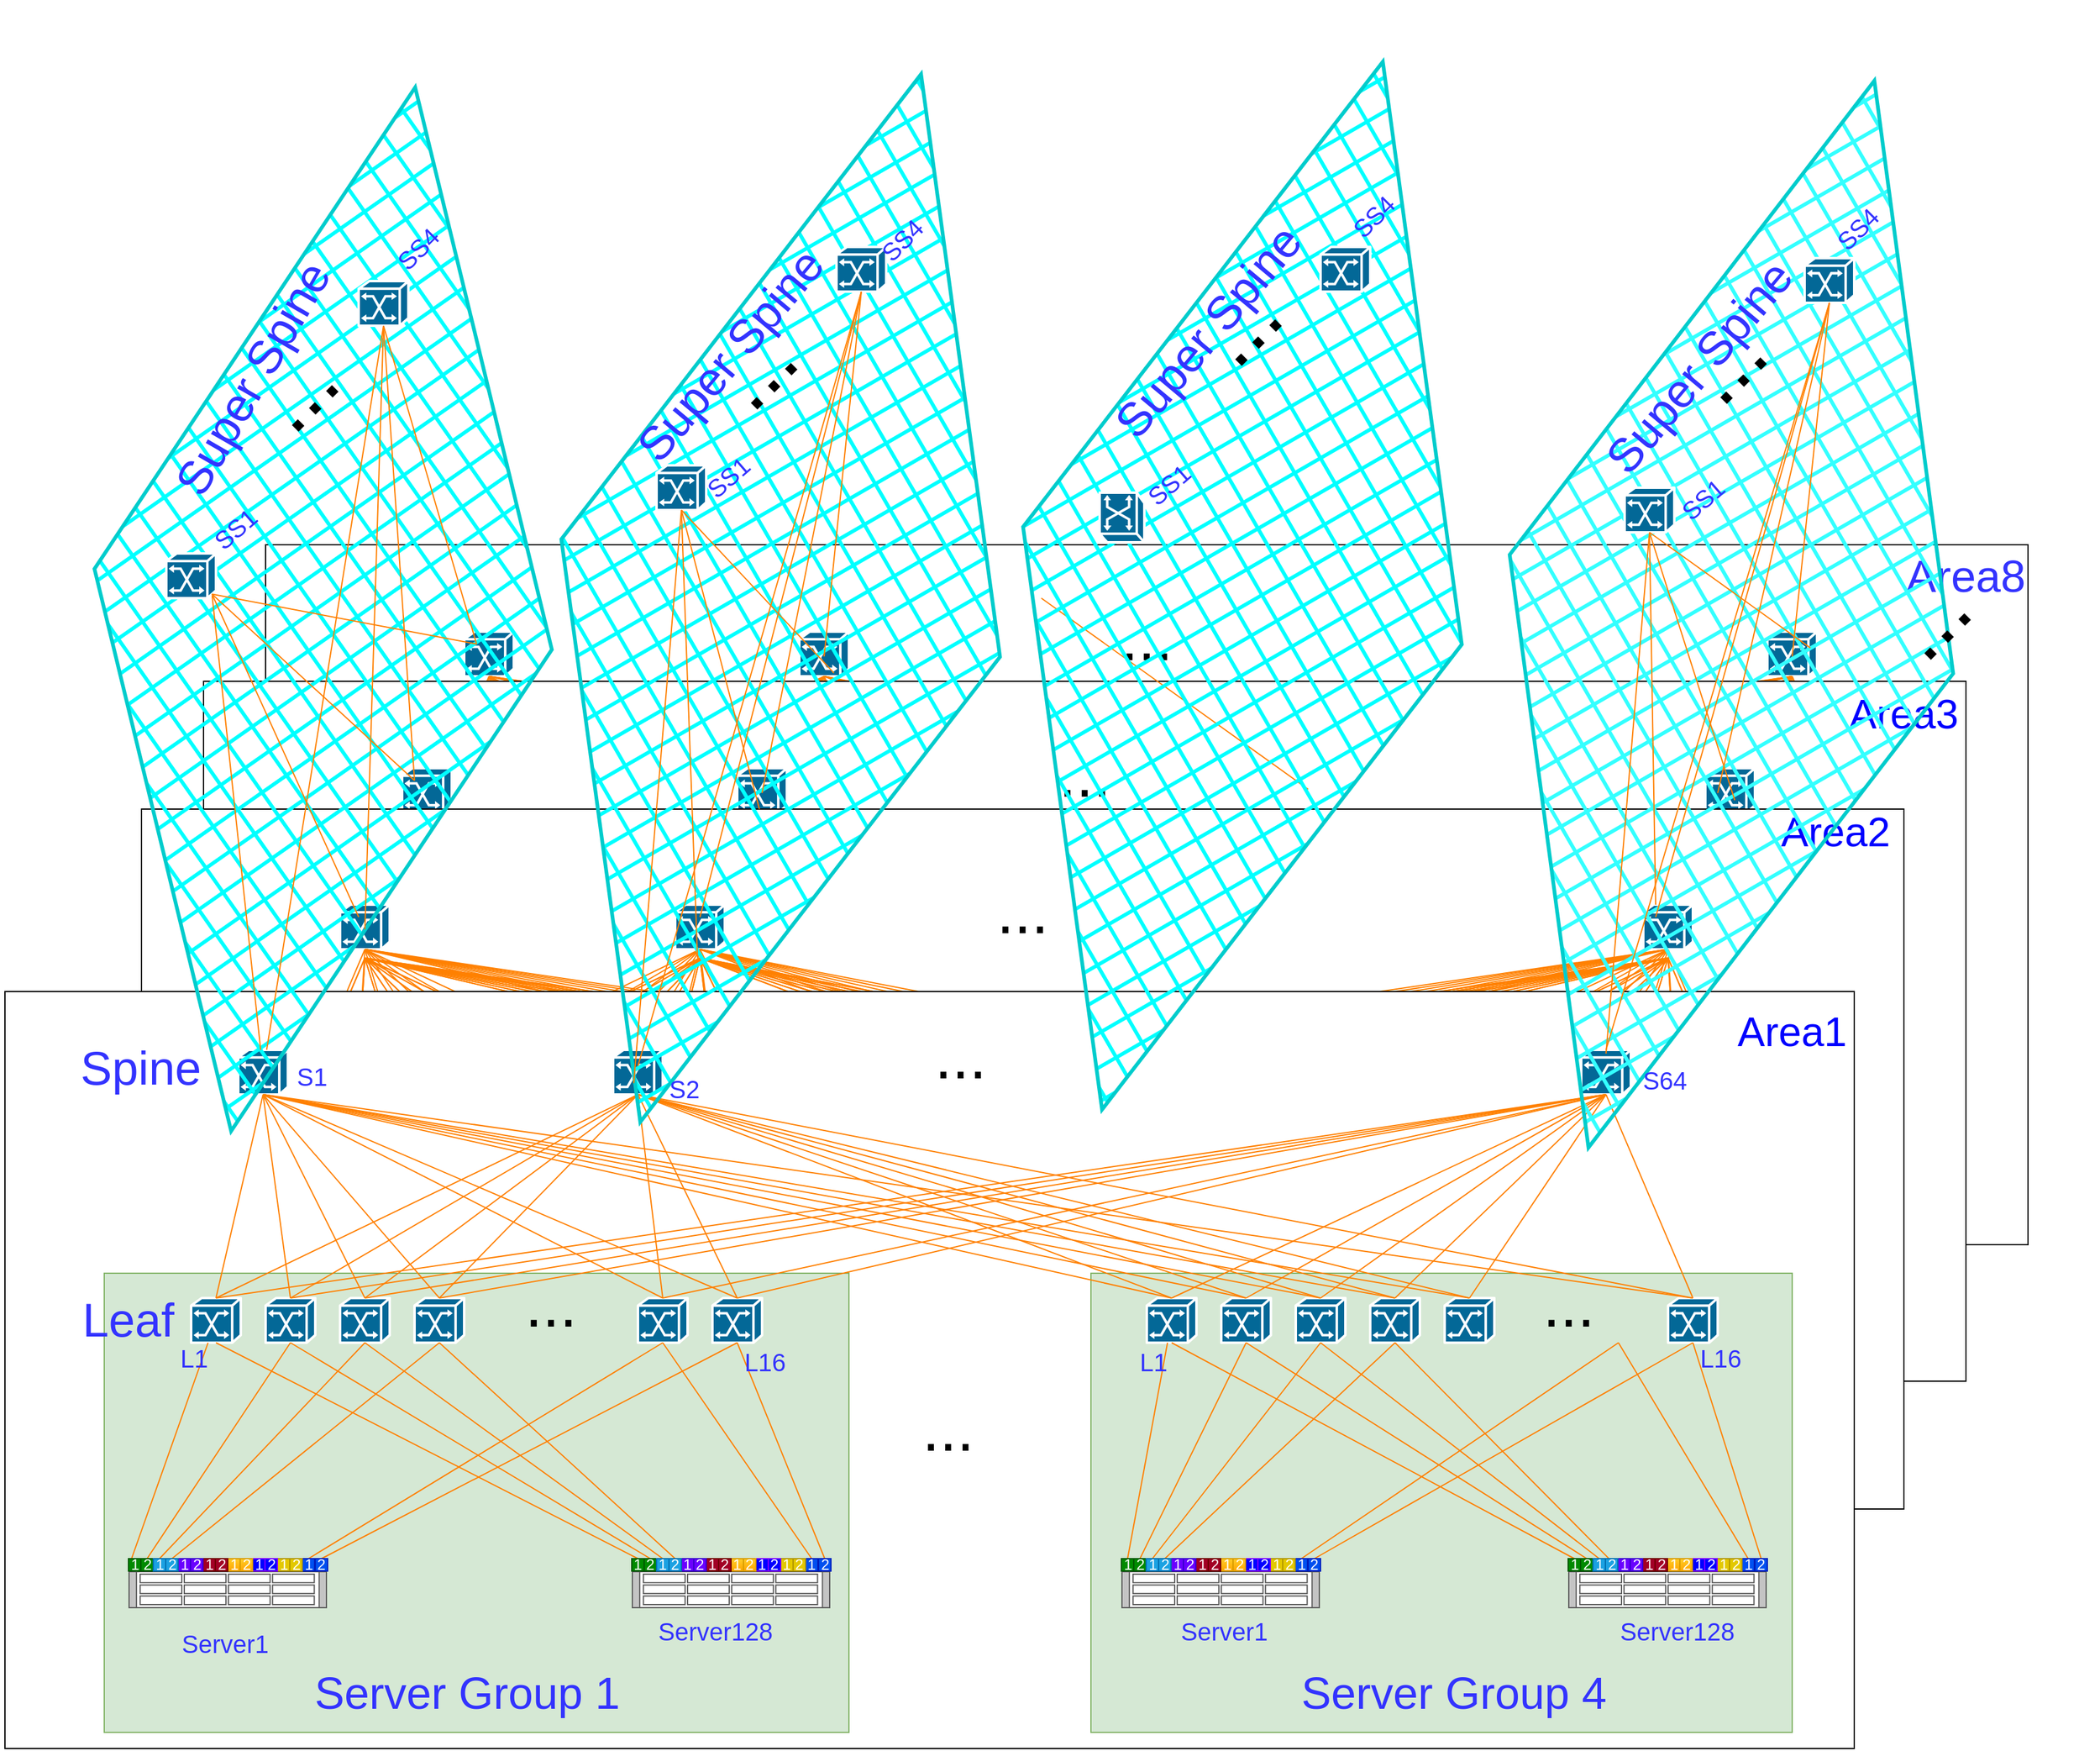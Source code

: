 <mxfile version="24.7.1" type="github">
  <diagram name="第 1 页" id="Xhv4VDSsPqRPGNAzkeZY">
    <mxGraphModel dx="1430" dy="-868" grid="1" gridSize="10" guides="1" tooltips="1" connect="1" arrows="1" fold="1" page="1" pageScale="1" pageWidth="583" pageHeight="827" math="0" shadow="0">
      <root>
        <mxCell id="0" />
        <mxCell id="1" parent="0" />
        <mxCell id="4363vgner7lVVPfS3MCY-301" value="" style="whiteSpace=wrap;html=1;" parent="1" vertex="1">
          <mxGeometry x="590" y="2220" width="1420" height="564" as="geometry" />
        </mxCell>
        <mxCell id="4363vgner7lVVPfS3MCY-300" value="" style="whiteSpace=wrap;html=1;fillColor=#d5e8d4;strokeColor=#82b366;" parent="1" vertex="1">
          <mxGeometry x="1410" y="2380" width="550" height="374" as="geometry" />
        </mxCell>
        <mxCell id="4363vgner7lVVPfS3MCY-299" value="" style="whiteSpace=wrap;html=1;fillColor=#d5e8d4;strokeColor=#82b366;" parent="1" vertex="1">
          <mxGeometry x="640" y="2380" width="550" height="374" as="geometry" />
        </mxCell>
        <mxCell id="4363vgner7lVVPfS3MCY-162" value="" style="shape=mxgraph.cisco.switches.atm_switch;sketch=0;html=1;pointerEvents=1;dashed=0;fillColor=#036897;strokeColor=#ffffff;strokeWidth=2;verticalLabelPosition=bottom;verticalAlign=top;align=center;outlineConnect=0;" parent="1" vertex="1">
          <mxGeometry x="680" y="2490" width="40" height="36" as="geometry" />
        </mxCell>
        <mxCell id="4363vgner7lVVPfS3MCY-163" value="" style="shape=mxgraph.rack.ibm.ibm_x3630_m3;html=1;labelPosition=right;align=left;spacingLeft=15;dashed=0;shadow=0;fillColor=#ffffff;" parent="1" vertex="1">
          <mxGeometry x="680" y="2700" width="80" height="30" as="geometry" />
        </mxCell>
        <mxCell id="4363vgner7lVVPfS3MCY-164" style="rounded=0;orthogonalLoop=1;jettySize=auto;html=1;exitX=0.25;exitY=0;exitDx=0;exitDy=0;startArrow=none;startFill=0;strokeWidth=1;endArrow=none;endFill=0;strokeColor=#FF8000;" parent="1" source="4363vgner7lVVPfS3MCY-165" target="4363vgner7lVVPfS3MCY-162" edge="1">
          <mxGeometry relative="1" as="geometry" />
        </mxCell>
        <mxCell id="4363vgner7lVVPfS3MCY-165" value="" style="rounded=0;whiteSpace=wrap;html=1;fillColor=#008a00;strokeColor=#005700;fontColor=#ffffff;" parent="1" vertex="1">
          <mxGeometry x="680" y="2680" width="10" height="20" as="geometry" />
        </mxCell>
        <mxCell id="4363vgner7lVVPfS3MCY-166" value="" style="rounded=0;whiteSpace=wrap;html=1;fillColor=#ffcd28;strokeColor=#d79b00;gradientColor=#ffa500;" parent="1" vertex="1">
          <mxGeometry x="720" y="2680" width="10" height="20" as="geometry" />
        </mxCell>
        <mxCell id="4363vgner7lVVPfS3MCY-167" value="" style="rounded=0;whiteSpace=wrap;html=1;fillColor=#6a00ff;strokeColor=#3700CC;fontColor=#ffffff;" parent="1" vertex="1">
          <mxGeometry x="700" y="2680" width="10" height="20" as="geometry" />
        </mxCell>
        <mxCell id="4363vgner7lVVPfS3MCY-168" value="" style="rounded=0;whiteSpace=wrap;html=1;fillColor=#1ba1e2;strokeColor=#006EAF;fontColor=#ffffff;" parent="1" vertex="1">
          <mxGeometry x="690" y="2680" width="10" height="20" as="geometry" />
        </mxCell>
        <mxCell id="4363vgner7lVVPfS3MCY-169" value="" style="rounded=0;whiteSpace=wrap;html=1;fillColor=#0000FF;strokeColor=#7F00FF;" parent="1" vertex="1">
          <mxGeometry x="730" y="2680" width="10" height="20" as="geometry" />
        </mxCell>
        <mxCell id="4363vgner7lVVPfS3MCY-170" value="" style="rounded=0;whiteSpace=wrap;html=1;fillColor=#a20025;strokeColor=#6F0000;fontColor=#ffffff;" parent="1" vertex="1">
          <mxGeometry x="710" y="2680" width="10" height="20" as="geometry" />
        </mxCell>
        <mxCell id="4363vgner7lVVPfS3MCY-171" value="" style="rounded=0;whiteSpace=wrap;html=1;fillColor=#e3c800;strokeColor=#B09500;fontColor=#000000;" parent="1" vertex="1">
          <mxGeometry x="740" y="2680" width="10" height="20" as="geometry" />
        </mxCell>
        <mxCell id="4363vgner7lVVPfS3MCY-172" value="" style="rounded=0;whiteSpace=wrap;html=1;fillColor=#0050ef;strokeColor=#001DBC;fontColor=#ffffff;" parent="1" vertex="1">
          <mxGeometry x="750" y="2680" width="10" height="20" as="geometry" />
        </mxCell>
        <mxCell id="4363vgner7lVVPfS3MCY-173" value="" style="shape=mxgraph.rack.ibm.ibm_x3630_m3;html=1;labelPosition=right;align=left;spacingLeft=15;dashed=0;shadow=0;fillColor=#ffffff;" parent="1" vertex="1">
          <mxGeometry x="1060" y="2700" width="80" height="30" as="geometry" />
        </mxCell>
        <mxCell id="4363vgner7lVVPfS3MCY-174" value="" style="rounded=0;whiteSpace=wrap;html=1;fillColor=#008a00;strokeColor=#005700;fontColor=#ffffff;" parent="1" vertex="1">
          <mxGeometry x="1060" y="2680" width="10" height="20" as="geometry" />
        </mxCell>
        <mxCell id="4363vgner7lVVPfS3MCY-175" value="" style="rounded=0;whiteSpace=wrap;html=1;fillColor=#ffcd28;strokeColor=#d79b00;gradientColor=#ffa500;" parent="1" vertex="1">
          <mxGeometry x="1100" y="2680" width="10" height="20" as="geometry" />
        </mxCell>
        <mxCell id="4363vgner7lVVPfS3MCY-176" value="" style="rounded=0;whiteSpace=wrap;html=1;fillColor=#6a00ff;strokeColor=#3700CC;fontColor=#ffffff;" parent="1" vertex="1">
          <mxGeometry x="1080" y="2680" width="10" height="20" as="geometry" />
        </mxCell>
        <mxCell id="4363vgner7lVVPfS3MCY-177" value="" style="rounded=0;whiteSpace=wrap;html=1;fillColor=#1ba1e2;strokeColor=#006EAF;fontColor=#ffffff;" parent="1" vertex="1">
          <mxGeometry x="1070" y="2680" width="10" height="20" as="geometry" />
        </mxCell>
        <mxCell id="4363vgner7lVVPfS3MCY-178" value="" style="rounded=0;whiteSpace=wrap;html=1;fillColor=#0000FF;strokeColor=#7F00FF;" parent="1" vertex="1">
          <mxGeometry x="1110" y="2680" width="10" height="20" as="geometry" />
        </mxCell>
        <mxCell id="4363vgner7lVVPfS3MCY-179" value="" style="rounded=0;whiteSpace=wrap;html=1;fillColor=#a20025;strokeColor=#6F0000;fontColor=#ffffff;" parent="1" vertex="1">
          <mxGeometry x="1090" y="2680" width="10" height="20" as="geometry" />
        </mxCell>
        <mxCell id="4363vgner7lVVPfS3MCY-180" value="" style="rounded=0;whiteSpace=wrap;html=1;fillColor=#e3c800;strokeColor=#B09500;fontColor=#000000;" parent="1" vertex="1">
          <mxGeometry x="1120" y="2680" width="10" height="20" as="geometry" />
        </mxCell>
        <mxCell id="4363vgner7lVVPfS3MCY-181" value="" style="rounded=0;whiteSpace=wrap;html=1;fillColor=#0050ef;strokeColor=#001DBC;fontColor=#ffffff;" parent="1" vertex="1">
          <mxGeometry x="1130" y="2680" width="10" height="20" as="geometry" />
        </mxCell>
        <mxCell id="4363vgner7lVVPfS3MCY-182" value="" style="shape=mxgraph.cisco.switches.atm_switch;sketch=0;html=1;pointerEvents=1;dashed=0;fillColor=#036897;strokeColor=#ffffff;strokeWidth=2;verticalLabelPosition=bottom;verticalAlign=top;align=center;outlineConnect=0;" parent="1" vertex="1">
          <mxGeometry x="740" y="2490" width="40" height="36" as="geometry" />
        </mxCell>
        <mxCell id="4363vgner7lVVPfS3MCY-183" value="" style="shape=mxgraph.cisco.switches.atm_switch;sketch=0;html=1;pointerEvents=1;dashed=0;fillColor=#036897;strokeColor=#ffffff;strokeWidth=2;verticalLabelPosition=bottom;verticalAlign=top;align=center;outlineConnect=0;" parent="1" vertex="1">
          <mxGeometry x="800" y="2490" width="40" height="36" as="geometry" />
        </mxCell>
        <mxCell id="4363vgner7lVVPfS3MCY-184" value="" style="shape=mxgraph.cisco.switches.atm_switch;sketch=0;html=1;pointerEvents=1;dashed=0;fillColor=#036897;strokeColor=#ffffff;strokeWidth=2;verticalLabelPosition=bottom;verticalAlign=top;align=center;outlineConnect=0;" parent="1" vertex="1">
          <mxGeometry x="860" y="2490" width="40" height="36" as="geometry" />
        </mxCell>
        <mxCell id="4363vgner7lVVPfS3MCY-185" value="" style="shape=mxgraph.cisco.switches.atm_switch;sketch=0;html=1;pointerEvents=1;dashed=0;fillColor=#036897;strokeColor=#ffffff;strokeWidth=2;verticalLabelPosition=bottom;verticalAlign=top;align=center;outlineConnect=0;" parent="1" vertex="1">
          <mxGeometry x="920" y="2490" width="40" height="36" as="geometry" />
        </mxCell>
        <mxCell id="4363vgner7lVVPfS3MCY-186" value="" style="shape=mxgraph.cisco.switches.atm_switch;sketch=0;html=1;pointerEvents=1;dashed=0;fillColor=#036897;strokeColor=#ffffff;strokeWidth=2;verticalLabelPosition=bottom;verticalAlign=top;align=center;outlineConnect=0;" parent="1" vertex="1">
          <mxGeometry x="980" y="2490" width="40" height="36" as="geometry" />
        </mxCell>
        <mxCell id="4363vgner7lVVPfS3MCY-187" value="" style="shape=mxgraph.cisco.switches.atm_switch;sketch=0;html=1;pointerEvents=1;dashed=0;fillColor=#036897;strokeColor=#ffffff;strokeWidth=2;verticalLabelPosition=bottom;verticalAlign=top;align=center;outlineConnect=0;" parent="1" vertex="1">
          <mxGeometry x="1040" y="2490" width="40" height="36" as="geometry" />
        </mxCell>
        <mxCell id="4363vgner7lVVPfS3MCY-188" value="" style="shape=mxgraph.cisco.switches.atm_switch;sketch=0;html=1;pointerEvents=1;dashed=0;fillColor=#036897;strokeColor=#ffffff;strokeWidth=2;verticalLabelPosition=bottom;verticalAlign=top;align=center;outlineConnect=0;" parent="1" vertex="1">
          <mxGeometry x="1100" y="2490" width="40" height="36" as="geometry" />
        </mxCell>
        <mxCell id="4363vgner7lVVPfS3MCY-189" style="rounded=0;orthogonalLoop=1;jettySize=auto;html=1;startArrow=none;startFill=0;strokeWidth=1;endArrow=none;endFill=0;strokeColor=#FF8000;entryX=0.5;entryY=1;entryDx=0;entryDy=0;entryPerimeter=0;exitX=0.25;exitY=0;exitDx=0;exitDy=0;" parent="1" source="4363vgner7lVVPfS3MCY-168" target="4363vgner7lVVPfS3MCY-182" edge="1">
          <mxGeometry relative="1" as="geometry">
            <mxPoint x="700" y="2680" as="sourcePoint" />
            <mxPoint x="708" y="2536" as="targetPoint" />
          </mxGeometry>
        </mxCell>
        <mxCell id="4363vgner7lVVPfS3MCY-190" style="rounded=0;orthogonalLoop=1;jettySize=auto;html=1;startArrow=none;startFill=0;strokeWidth=1;endArrow=none;endFill=0;strokeColor=#FF8000;entryX=0.5;entryY=1;entryDx=0;entryDy=0;entryPerimeter=0;exitX=0.5;exitY=0;exitDx=0;exitDy=0;" parent="1" source="4363vgner7lVVPfS3MCY-167" target="4363vgner7lVVPfS3MCY-183" edge="1">
          <mxGeometry relative="1" as="geometry">
            <mxPoint x="703" y="2690" as="sourcePoint" />
            <mxPoint x="770" y="2536" as="targetPoint" />
          </mxGeometry>
        </mxCell>
        <mxCell id="4363vgner7lVVPfS3MCY-191" style="rounded=0;orthogonalLoop=1;jettySize=auto;html=1;startArrow=none;startFill=0;strokeWidth=1;endArrow=none;endFill=0;strokeColor=#FF8000;entryX=0.5;entryY=1;entryDx=0;entryDy=0;entryPerimeter=0;exitX=0.5;exitY=0;exitDx=0;exitDy=0;" parent="1" source="4363vgner7lVVPfS3MCY-170" target="4363vgner7lVVPfS3MCY-184" edge="1">
          <mxGeometry relative="1" as="geometry">
            <mxPoint x="713" y="2700" as="sourcePoint" />
            <mxPoint x="780" y="2546" as="targetPoint" />
          </mxGeometry>
        </mxCell>
        <mxCell id="4363vgner7lVVPfS3MCY-192" style="rounded=0;orthogonalLoop=1;jettySize=auto;html=1;startArrow=none;startFill=0;strokeWidth=1;endArrow=none;endFill=0;strokeColor=#FF8000;entryX=0.5;entryY=1;entryDx=0;entryDy=0;entryPerimeter=0;exitX=0.5;exitY=0;exitDx=0;exitDy=0;" parent="1" source="4363vgner7lVVPfS3MCY-166" target="4363vgner7lVVPfS3MCY-185" edge="1">
          <mxGeometry relative="1" as="geometry">
            <mxPoint x="723" y="2710" as="sourcePoint" />
            <mxPoint x="790" y="2556" as="targetPoint" />
          </mxGeometry>
        </mxCell>
        <mxCell id="4363vgner7lVVPfS3MCY-193" style="rounded=0;orthogonalLoop=1;jettySize=auto;html=1;startArrow=none;startFill=0;strokeWidth=1;endArrow=none;endFill=0;strokeColor=#FF8000;entryX=0.5;entryY=1;entryDx=0;entryDy=0;entryPerimeter=0;exitX=0.5;exitY=0;exitDx=0;exitDy=0;" parent="1" source="4363vgner7lVVPfS3MCY-169" target="4363vgner7lVVPfS3MCY-186" edge="1">
          <mxGeometry relative="1" as="geometry">
            <mxPoint x="733" y="2720" as="sourcePoint" />
            <mxPoint x="800" y="2566" as="targetPoint" />
          </mxGeometry>
        </mxCell>
        <mxCell id="4363vgner7lVVPfS3MCY-194" style="rounded=0;orthogonalLoop=1;jettySize=auto;html=1;startArrow=none;startFill=0;strokeWidth=1;endArrow=none;endFill=0;strokeColor=#FF8000;entryX=0.5;entryY=1;entryDx=0;entryDy=0;entryPerimeter=0;exitX=0.5;exitY=0;exitDx=0;exitDy=0;" parent="1" source="4363vgner7lVVPfS3MCY-171" target="4363vgner7lVVPfS3MCY-187" edge="1">
          <mxGeometry relative="1" as="geometry">
            <mxPoint x="743" y="2730" as="sourcePoint" />
            <mxPoint x="810" y="2576" as="targetPoint" />
          </mxGeometry>
        </mxCell>
        <mxCell id="4363vgner7lVVPfS3MCY-195" style="rounded=0;orthogonalLoop=1;jettySize=auto;html=1;startArrow=none;startFill=0;strokeWidth=1;endArrow=none;endFill=0;strokeColor=#FF8000;entryX=0.5;entryY=1;entryDx=0;entryDy=0;entryPerimeter=0;exitX=0.5;exitY=0;exitDx=0;exitDy=0;" parent="1" source="4363vgner7lVVPfS3MCY-172" target="4363vgner7lVVPfS3MCY-188" edge="1">
          <mxGeometry relative="1" as="geometry">
            <mxPoint x="753" y="2740" as="sourcePoint" />
            <mxPoint x="820" y="2586" as="targetPoint" />
          </mxGeometry>
        </mxCell>
        <mxCell id="4363vgner7lVVPfS3MCY-196" style="rounded=0;orthogonalLoop=1;jettySize=auto;html=1;startArrow=none;startFill=0;strokeWidth=1;endArrow=none;endFill=0;strokeColor=#FF8000;entryX=0.5;entryY=1;entryDx=0;entryDy=0;entryPerimeter=0;exitX=0.75;exitY=0;exitDx=0;exitDy=0;" parent="1" source="4363vgner7lVVPfS3MCY-181" target="4363vgner7lVVPfS3MCY-188" edge="1">
          <mxGeometry relative="1" as="geometry">
            <mxPoint x="763" y="2750" as="sourcePoint" />
            <mxPoint x="830" y="2596" as="targetPoint" />
          </mxGeometry>
        </mxCell>
        <mxCell id="4363vgner7lVVPfS3MCY-197" style="rounded=0;orthogonalLoop=1;jettySize=auto;html=1;startArrow=none;startFill=0;strokeWidth=1;endArrow=none;endFill=0;strokeColor=#FF8000;entryX=0.5;entryY=1;entryDx=0;entryDy=0;entryPerimeter=0;exitX=-0.443;exitY=0.01;exitDx=0;exitDy=0;exitPerimeter=0;" parent="1" source="4363vgner7lVVPfS3MCY-181" target="4363vgner7lVVPfS3MCY-187" edge="1">
          <mxGeometry relative="1" as="geometry">
            <mxPoint x="1148" y="2690" as="sourcePoint" />
            <mxPoint x="1130" y="2536" as="targetPoint" />
          </mxGeometry>
        </mxCell>
        <mxCell id="4363vgner7lVVPfS3MCY-198" style="rounded=0;orthogonalLoop=1;jettySize=auto;html=1;startArrow=none;startFill=0;strokeWidth=1;endArrow=none;endFill=0;strokeColor=#FF8000;entryX=0.5;entryY=1;entryDx=0;entryDy=0;entryPerimeter=0;exitX=0.5;exitY=0;exitDx=0;exitDy=0;" parent="1" source="4363vgner7lVVPfS3MCY-178" target="4363vgner7lVVPfS3MCY-186" edge="1">
          <mxGeometry relative="1" as="geometry">
            <mxPoint x="1158" y="2700" as="sourcePoint" />
            <mxPoint x="1140" y="2546" as="targetPoint" />
          </mxGeometry>
        </mxCell>
        <mxCell id="4363vgner7lVVPfS3MCY-199" style="rounded=0;orthogonalLoop=1;jettySize=auto;html=1;startArrow=none;startFill=0;strokeWidth=1;endArrow=none;endFill=0;strokeColor=#FF8000;entryX=0.5;entryY=1;entryDx=0;entryDy=0;entryPerimeter=0;" parent="1" target="4363vgner7lVVPfS3MCY-185" edge="1">
          <mxGeometry relative="1" as="geometry">
            <mxPoint x="1105" y="2680" as="sourcePoint" />
            <mxPoint x="1150" y="2556" as="targetPoint" />
          </mxGeometry>
        </mxCell>
        <mxCell id="4363vgner7lVVPfS3MCY-200" style="rounded=0;orthogonalLoop=1;jettySize=auto;html=1;startArrow=none;startFill=0;strokeWidth=1;endArrow=none;endFill=0;strokeColor=#FF8000;entryX=0.5;entryY=1;entryDx=0;entryDy=0;entryPerimeter=0;exitX=0.5;exitY=0;exitDx=0;exitDy=0;" parent="1" source="4363vgner7lVVPfS3MCY-179" target="4363vgner7lVVPfS3MCY-184" edge="1">
          <mxGeometry relative="1" as="geometry">
            <mxPoint x="1178" y="2720" as="sourcePoint" />
            <mxPoint x="1160" y="2566" as="targetPoint" />
          </mxGeometry>
        </mxCell>
        <mxCell id="4363vgner7lVVPfS3MCY-201" style="rounded=0;orthogonalLoop=1;jettySize=auto;html=1;startArrow=none;startFill=0;strokeWidth=1;endArrow=none;endFill=0;strokeColor=#FF8000;entryX=0.5;entryY=1;entryDx=0;entryDy=0;entryPerimeter=0;exitX=0.5;exitY=0;exitDx=0;exitDy=0;" parent="1" source="4363vgner7lVVPfS3MCY-176" target="4363vgner7lVVPfS3MCY-183" edge="1">
          <mxGeometry relative="1" as="geometry">
            <mxPoint x="1188" y="2730" as="sourcePoint" />
            <mxPoint x="1170" y="2576" as="targetPoint" />
          </mxGeometry>
        </mxCell>
        <mxCell id="4363vgner7lVVPfS3MCY-202" style="rounded=0;orthogonalLoop=1;jettySize=auto;html=1;startArrow=none;startFill=0;strokeWidth=1;endArrow=none;endFill=0;strokeColor=#FF8000;entryX=0.5;entryY=1;entryDx=0;entryDy=0;entryPerimeter=0;exitX=0.5;exitY=0;exitDx=0;exitDy=0;" parent="1" source="4363vgner7lVVPfS3MCY-177" target="4363vgner7lVVPfS3MCY-182" edge="1">
          <mxGeometry relative="1" as="geometry">
            <mxPoint x="1198" y="2740" as="sourcePoint" />
            <mxPoint x="1180" y="2586" as="targetPoint" />
          </mxGeometry>
        </mxCell>
        <mxCell id="4363vgner7lVVPfS3MCY-203" style="rounded=0;orthogonalLoop=1;jettySize=auto;html=1;startArrow=none;startFill=0;strokeWidth=1;endArrow=none;endFill=0;strokeColor=#FF8000;entryX=0.5;entryY=1;entryDx=0;entryDy=0;entryPerimeter=0;exitX=0.5;exitY=0;exitDx=0;exitDy=0;" parent="1" source="4363vgner7lVVPfS3MCY-174" target="4363vgner7lVVPfS3MCY-162" edge="1">
          <mxGeometry relative="1" as="geometry">
            <mxPoint x="1208" y="2750" as="sourcePoint" />
            <mxPoint x="1190" y="2596" as="targetPoint" />
          </mxGeometry>
        </mxCell>
        <mxCell id="4363vgner7lVVPfS3MCY-204" value="" style="shape=mxgraph.cisco.switches.atm_switch;sketch=0;html=1;pointerEvents=1;dashed=0;fillColor=#036897;strokeColor=#ffffff;strokeWidth=2;verticalLabelPosition=bottom;verticalAlign=top;align=center;outlineConnect=0;" parent="1" vertex="1">
          <mxGeometry x="1450" y="2490" width="40" height="36" as="geometry" />
        </mxCell>
        <mxCell id="4363vgner7lVVPfS3MCY-205" value="" style="shape=mxgraph.rack.ibm.ibm_x3630_m3;html=1;labelPosition=right;align=left;spacingLeft=15;dashed=0;shadow=0;fillColor=#ffffff;" parent="1" vertex="1">
          <mxGeometry x="1450" y="2700" width="80" height="30" as="geometry" />
        </mxCell>
        <mxCell id="4363vgner7lVVPfS3MCY-206" style="rounded=0;orthogonalLoop=1;jettySize=auto;html=1;exitX=0.25;exitY=0;exitDx=0;exitDy=0;startArrow=none;startFill=0;strokeWidth=1;endArrow=none;endFill=0;strokeColor=#FF8000;" parent="1" source="4363vgner7lVVPfS3MCY-207" target="4363vgner7lVVPfS3MCY-204" edge="1">
          <mxGeometry relative="1" as="geometry" />
        </mxCell>
        <mxCell id="4363vgner7lVVPfS3MCY-207" value="" style="rounded=0;whiteSpace=wrap;html=1;fillColor=#008a00;strokeColor=#005700;fontColor=#ffffff;" parent="1" vertex="1">
          <mxGeometry x="1450" y="2680" width="10" height="20" as="geometry" />
        </mxCell>
        <mxCell id="4363vgner7lVVPfS3MCY-208" value="" style="rounded=0;whiteSpace=wrap;html=1;fillColor=#ffcd28;strokeColor=#d79b00;gradientColor=#ffa500;" parent="1" vertex="1">
          <mxGeometry x="1490" y="2680" width="10" height="20" as="geometry" />
        </mxCell>
        <mxCell id="4363vgner7lVVPfS3MCY-209" value="" style="rounded=0;whiteSpace=wrap;html=1;fillColor=#6a00ff;strokeColor=#3700CC;fontColor=#ffffff;" parent="1" vertex="1">
          <mxGeometry x="1470" y="2680" width="10" height="20" as="geometry" />
        </mxCell>
        <mxCell id="4363vgner7lVVPfS3MCY-210" value="" style="rounded=0;whiteSpace=wrap;html=1;fillColor=#1ba1e2;strokeColor=#006EAF;fontColor=#ffffff;" parent="1" vertex="1">
          <mxGeometry x="1460" y="2680" width="10" height="20" as="geometry" />
        </mxCell>
        <mxCell id="4363vgner7lVVPfS3MCY-211" value="" style="rounded=0;whiteSpace=wrap;html=1;fillColor=#0000FF;strokeColor=#7F00FF;" parent="1" vertex="1">
          <mxGeometry x="1500" y="2680" width="10" height="20" as="geometry" />
        </mxCell>
        <mxCell id="4363vgner7lVVPfS3MCY-212" value="" style="rounded=0;whiteSpace=wrap;html=1;fillColor=#a20025;strokeColor=#6F0000;fontColor=#ffffff;" parent="1" vertex="1">
          <mxGeometry x="1480" y="2680" width="10" height="20" as="geometry" />
        </mxCell>
        <mxCell id="4363vgner7lVVPfS3MCY-213" value="" style="rounded=0;whiteSpace=wrap;html=1;fillColor=#e3c800;strokeColor=#B09500;fontColor=#000000;" parent="1" vertex="1">
          <mxGeometry x="1510" y="2680" width="10" height="20" as="geometry" />
        </mxCell>
        <mxCell id="4363vgner7lVVPfS3MCY-214" value="" style="rounded=0;whiteSpace=wrap;html=1;fillColor=#0050ef;strokeColor=#001DBC;fontColor=#ffffff;" parent="1" vertex="1">
          <mxGeometry x="1520" y="2680" width="10" height="20" as="geometry" />
        </mxCell>
        <mxCell id="4363vgner7lVVPfS3MCY-215" value="" style="shape=mxgraph.rack.ibm.ibm_x3630_m3;html=1;labelPosition=right;align=left;spacingLeft=15;dashed=0;shadow=0;fillColor=#ffffff;" parent="1" vertex="1">
          <mxGeometry x="1830" y="2700" width="80" height="30" as="geometry" />
        </mxCell>
        <mxCell id="4363vgner7lVVPfS3MCY-216" value="" style="rounded=0;whiteSpace=wrap;html=1;fillColor=#008a00;strokeColor=#005700;fontColor=#ffffff;" parent="1" vertex="1">
          <mxGeometry x="1830" y="2680" width="10" height="20" as="geometry" />
        </mxCell>
        <mxCell id="4363vgner7lVVPfS3MCY-217" value="" style="rounded=0;whiteSpace=wrap;html=1;fillColor=#ffcd28;strokeColor=#d79b00;gradientColor=#ffa500;" parent="1" vertex="1">
          <mxGeometry x="1870" y="2680" width="10" height="20" as="geometry" />
        </mxCell>
        <mxCell id="4363vgner7lVVPfS3MCY-218" value="" style="rounded=0;whiteSpace=wrap;html=1;fillColor=#6a00ff;strokeColor=#3700CC;fontColor=#ffffff;" parent="1" vertex="1">
          <mxGeometry x="1850" y="2680" width="10" height="20" as="geometry" />
        </mxCell>
        <mxCell id="4363vgner7lVVPfS3MCY-219" value="" style="rounded=0;whiteSpace=wrap;html=1;fillColor=#1ba1e2;strokeColor=#006EAF;fontColor=#ffffff;" parent="1" vertex="1">
          <mxGeometry x="1840" y="2680" width="10" height="20" as="geometry" />
        </mxCell>
        <mxCell id="4363vgner7lVVPfS3MCY-220" value="" style="rounded=0;whiteSpace=wrap;html=1;fillColor=#0000FF;strokeColor=#7F00FF;" parent="1" vertex="1">
          <mxGeometry x="1880" y="2680" width="10" height="20" as="geometry" />
        </mxCell>
        <mxCell id="4363vgner7lVVPfS3MCY-221" value="" style="rounded=0;whiteSpace=wrap;html=1;fillColor=#a20025;strokeColor=#6F0000;fontColor=#ffffff;" parent="1" vertex="1">
          <mxGeometry x="1860" y="2680" width="10" height="20" as="geometry" />
        </mxCell>
        <mxCell id="4363vgner7lVVPfS3MCY-222" value="" style="rounded=0;whiteSpace=wrap;html=1;fillColor=#e3c800;strokeColor=#B09500;fontColor=#000000;" parent="1" vertex="1">
          <mxGeometry x="1890" y="2680" width="10" height="20" as="geometry" />
        </mxCell>
        <mxCell id="4363vgner7lVVPfS3MCY-223" value="" style="rounded=0;whiteSpace=wrap;html=1;fillColor=#0050ef;strokeColor=#001DBC;fontColor=#ffffff;" parent="1" vertex="1">
          <mxGeometry x="1900" y="2680" width="10" height="20" as="geometry" />
        </mxCell>
        <mxCell id="4363vgner7lVVPfS3MCY-224" value="" style="shape=mxgraph.cisco.switches.atm_switch;sketch=0;html=1;pointerEvents=1;dashed=0;fillColor=#036897;strokeColor=#ffffff;strokeWidth=2;verticalLabelPosition=bottom;verticalAlign=top;align=center;outlineConnect=0;" parent="1" vertex="1">
          <mxGeometry x="1510" y="2490" width="40" height="36" as="geometry" />
        </mxCell>
        <mxCell id="4363vgner7lVVPfS3MCY-225" value="" style="shape=mxgraph.cisco.switches.atm_switch;sketch=0;html=1;pointerEvents=1;dashed=0;fillColor=#036897;strokeColor=#ffffff;strokeWidth=2;verticalLabelPosition=bottom;verticalAlign=top;align=center;outlineConnect=0;" parent="1" vertex="1">
          <mxGeometry x="1570" y="2490" width="40" height="36" as="geometry" />
        </mxCell>
        <mxCell id="4363vgner7lVVPfS3MCY-226" value="" style="shape=mxgraph.cisco.switches.atm_switch;sketch=0;html=1;pointerEvents=1;dashed=0;fillColor=#036897;strokeColor=#ffffff;strokeWidth=2;verticalLabelPosition=bottom;verticalAlign=top;align=center;outlineConnect=0;" parent="1" vertex="1">
          <mxGeometry x="1630" y="2490" width="40" height="36" as="geometry" />
        </mxCell>
        <mxCell id="4363vgner7lVVPfS3MCY-227" value="" style="shape=mxgraph.cisco.switches.atm_switch;sketch=0;html=1;pointerEvents=1;dashed=0;fillColor=#036897;strokeColor=#ffffff;strokeWidth=2;verticalLabelPosition=bottom;verticalAlign=top;align=center;outlineConnect=0;" parent="1" vertex="1">
          <mxGeometry x="1690" y="2490" width="40" height="36" as="geometry" />
        </mxCell>
        <mxCell id="4363vgner7lVVPfS3MCY-228" value="" style="shape=mxgraph.cisco.switches.atm_switch;sketch=0;html=1;pointerEvents=1;dashed=0;fillColor=#036897;strokeColor=#ffffff;strokeWidth=2;verticalLabelPosition=bottom;verticalAlign=top;align=center;outlineConnect=0;" parent="1" vertex="1">
          <mxGeometry x="1750" y="2490" width="40" height="36" as="geometry" />
        </mxCell>
        <mxCell id="4363vgner7lVVPfS3MCY-229" value="" style="shape=mxgraph.cisco.switches.atm_switch;sketch=0;html=1;pointerEvents=1;dashed=0;fillColor=#036897;strokeColor=#ffffff;strokeWidth=2;verticalLabelPosition=bottom;verticalAlign=top;align=center;outlineConnect=0;" parent="1" vertex="1">
          <mxGeometry x="1810" y="2490" width="40" height="36" as="geometry" />
        </mxCell>
        <mxCell id="4363vgner7lVVPfS3MCY-230" value="" style="shape=mxgraph.cisco.switches.atm_switch;sketch=0;html=1;pointerEvents=1;dashed=0;fillColor=#036897;strokeColor=#ffffff;strokeWidth=2;verticalLabelPosition=bottom;verticalAlign=top;align=center;outlineConnect=0;" parent="1" vertex="1">
          <mxGeometry x="1870" y="2490" width="40" height="36" as="geometry" />
        </mxCell>
        <mxCell id="4363vgner7lVVPfS3MCY-231" style="rounded=0;orthogonalLoop=1;jettySize=auto;html=1;startArrow=none;startFill=0;strokeWidth=1;endArrow=none;endFill=0;strokeColor=#FF8000;entryX=0.5;entryY=1;entryDx=0;entryDy=0;entryPerimeter=0;exitX=0.25;exitY=0;exitDx=0;exitDy=0;" parent="1" source="4363vgner7lVVPfS3MCY-210" target="4363vgner7lVVPfS3MCY-224" edge="1">
          <mxGeometry relative="1" as="geometry">
            <mxPoint x="1470" y="2680" as="sourcePoint" />
            <mxPoint x="1478" y="2536" as="targetPoint" />
          </mxGeometry>
        </mxCell>
        <mxCell id="4363vgner7lVVPfS3MCY-232" style="rounded=0;orthogonalLoop=1;jettySize=auto;html=1;startArrow=none;startFill=0;strokeWidth=1;endArrow=none;endFill=0;strokeColor=#FF8000;entryX=0.5;entryY=1;entryDx=0;entryDy=0;entryPerimeter=0;exitX=0.5;exitY=0;exitDx=0;exitDy=0;" parent="1" source="4363vgner7lVVPfS3MCY-209" target="4363vgner7lVVPfS3MCY-225" edge="1">
          <mxGeometry relative="1" as="geometry">
            <mxPoint x="1473" y="2690" as="sourcePoint" />
            <mxPoint x="1540" y="2536" as="targetPoint" />
          </mxGeometry>
        </mxCell>
        <mxCell id="4363vgner7lVVPfS3MCY-233" style="rounded=0;orthogonalLoop=1;jettySize=auto;html=1;startArrow=none;startFill=0;strokeWidth=1;endArrow=none;endFill=0;strokeColor=#FF8000;entryX=0.5;entryY=1;entryDx=0;entryDy=0;entryPerimeter=0;exitX=0.5;exitY=0;exitDx=0;exitDy=0;" parent="1" source="4363vgner7lVVPfS3MCY-212" target="4363vgner7lVVPfS3MCY-226" edge="1">
          <mxGeometry relative="1" as="geometry">
            <mxPoint x="1483" y="2700" as="sourcePoint" />
            <mxPoint x="1550" y="2546" as="targetPoint" />
          </mxGeometry>
        </mxCell>
        <mxCell id="4363vgner7lVVPfS3MCY-234" style="rounded=0;orthogonalLoop=1;jettySize=auto;html=1;startArrow=none;startFill=0;strokeWidth=1;endArrow=none;endFill=0;strokeColor=#FF8000;entryX=0.5;entryY=1;entryDx=0;entryDy=0;entryPerimeter=0;exitX=0.5;exitY=0;exitDx=0;exitDy=0;" parent="1" source="4363vgner7lVVPfS3MCY-208" target="4363vgner7lVVPfS3MCY-227" edge="1">
          <mxGeometry relative="1" as="geometry">
            <mxPoint x="1493" y="2710" as="sourcePoint" />
            <mxPoint x="1560" y="2556" as="targetPoint" />
          </mxGeometry>
        </mxCell>
        <mxCell id="4363vgner7lVVPfS3MCY-235" style="rounded=0;orthogonalLoop=1;jettySize=auto;html=1;startArrow=none;startFill=0;strokeWidth=1;endArrow=none;endFill=0;strokeColor=#FF8000;entryX=0.5;entryY=1;entryDx=0;entryDy=0;entryPerimeter=0;exitX=0.5;exitY=0;exitDx=0;exitDy=0;" parent="1" source="4363vgner7lVVPfS3MCY-211" target="4363vgner7lVVPfS3MCY-228" edge="1">
          <mxGeometry relative="1" as="geometry">
            <mxPoint x="1503" y="2720" as="sourcePoint" />
            <mxPoint x="1570" y="2566" as="targetPoint" />
          </mxGeometry>
        </mxCell>
        <mxCell id="4363vgner7lVVPfS3MCY-236" style="rounded=0;orthogonalLoop=1;jettySize=auto;html=1;startArrow=none;startFill=0;strokeWidth=1;endArrow=none;endFill=0;strokeColor=#FF8000;entryX=0.5;entryY=1;entryDx=0;entryDy=0;entryPerimeter=0;exitX=0.5;exitY=0;exitDx=0;exitDy=0;" parent="1" source="4363vgner7lVVPfS3MCY-213" target="4363vgner7lVVPfS3MCY-229" edge="1">
          <mxGeometry relative="1" as="geometry">
            <mxPoint x="1513" y="2730" as="sourcePoint" />
            <mxPoint x="1580" y="2576" as="targetPoint" />
          </mxGeometry>
        </mxCell>
        <mxCell id="4363vgner7lVVPfS3MCY-237" style="rounded=0;orthogonalLoop=1;jettySize=auto;html=1;startArrow=none;startFill=0;strokeWidth=1;endArrow=none;endFill=0;strokeColor=#FF8000;entryX=0.5;entryY=1;entryDx=0;entryDy=0;entryPerimeter=0;exitX=0.5;exitY=0;exitDx=0;exitDy=0;" parent="1" source="4363vgner7lVVPfS3MCY-214" target="4363vgner7lVVPfS3MCY-230" edge="1">
          <mxGeometry relative="1" as="geometry">
            <mxPoint x="1523" y="2740" as="sourcePoint" />
            <mxPoint x="1590" y="2586" as="targetPoint" />
          </mxGeometry>
        </mxCell>
        <mxCell id="4363vgner7lVVPfS3MCY-238" style="rounded=0;orthogonalLoop=1;jettySize=auto;html=1;startArrow=none;startFill=0;strokeWidth=1;endArrow=none;endFill=0;strokeColor=#FF8000;entryX=0.5;entryY=1;entryDx=0;entryDy=0;entryPerimeter=0;exitX=0.75;exitY=0;exitDx=0;exitDy=0;" parent="1" source="4363vgner7lVVPfS3MCY-223" target="4363vgner7lVVPfS3MCY-230" edge="1">
          <mxGeometry relative="1" as="geometry">
            <mxPoint x="1533" y="2750" as="sourcePoint" />
            <mxPoint x="1600" y="2596" as="targetPoint" />
          </mxGeometry>
        </mxCell>
        <mxCell id="4363vgner7lVVPfS3MCY-239" style="rounded=0;orthogonalLoop=1;jettySize=auto;html=1;startArrow=none;startFill=0;strokeWidth=1;endArrow=none;endFill=0;strokeColor=#FF8000;entryX=0.5;entryY=1;entryDx=0;entryDy=0;entryPerimeter=0;exitX=-0.443;exitY=0.01;exitDx=0;exitDy=0;exitPerimeter=0;" parent="1" source="4363vgner7lVVPfS3MCY-223" target="4363vgner7lVVPfS3MCY-229" edge="1">
          <mxGeometry relative="1" as="geometry">
            <mxPoint x="1918" y="2690" as="sourcePoint" />
            <mxPoint x="1900" y="2536" as="targetPoint" />
          </mxGeometry>
        </mxCell>
        <mxCell id="4363vgner7lVVPfS3MCY-240" style="rounded=0;orthogonalLoop=1;jettySize=auto;html=1;startArrow=none;startFill=0;strokeWidth=1;endArrow=none;endFill=0;strokeColor=#FF8000;entryX=0.5;entryY=1;entryDx=0;entryDy=0;entryPerimeter=0;exitX=0.5;exitY=0;exitDx=0;exitDy=0;" parent="1" source="4363vgner7lVVPfS3MCY-220" target="4363vgner7lVVPfS3MCY-228" edge="1">
          <mxGeometry relative="1" as="geometry">
            <mxPoint x="1928" y="2700" as="sourcePoint" />
            <mxPoint x="1910" y="2546" as="targetPoint" />
          </mxGeometry>
        </mxCell>
        <mxCell id="4363vgner7lVVPfS3MCY-241" style="rounded=0;orthogonalLoop=1;jettySize=auto;html=1;startArrow=none;startFill=0;strokeWidth=1;endArrow=none;endFill=0;strokeColor=#FF8000;entryX=0.5;entryY=1;entryDx=0;entryDy=0;entryPerimeter=0;" parent="1" target="4363vgner7lVVPfS3MCY-227" edge="1">
          <mxGeometry relative="1" as="geometry">
            <mxPoint x="1875" y="2680" as="sourcePoint" />
            <mxPoint x="1920" y="2556" as="targetPoint" />
          </mxGeometry>
        </mxCell>
        <mxCell id="4363vgner7lVVPfS3MCY-242" style="rounded=0;orthogonalLoop=1;jettySize=auto;html=1;startArrow=none;startFill=0;strokeWidth=1;endArrow=none;endFill=0;strokeColor=#FF8000;entryX=0.5;entryY=1;entryDx=0;entryDy=0;entryPerimeter=0;exitX=0.5;exitY=0;exitDx=0;exitDy=0;" parent="1" source="4363vgner7lVVPfS3MCY-221" target="4363vgner7lVVPfS3MCY-226" edge="1">
          <mxGeometry relative="1" as="geometry">
            <mxPoint x="1948" y="2720" as="sourcePoint" />
            <mxPoint x="1930" y="2566" as="targetPoint" />
          </mxGeometry>
        </mxCell>
        <mxCell id="4363vgner7lVVPfS3MCY-243" style="rounded=0;orthogonalLoop=1;jettySize=auto;html=1;startArrow=none;startFill=0;strokeWidth=1;endArrow=none;endFill=0;strokeColor=#FF8000;entryX=0.5;entryY=1;entryDx=0;entryDy=0;entryPerimeter=0;exitX=0.5;exitY=0;exitDx=0;exitDy=0;" parent="1" source="4363vgner7lVVPfS3MCY-218" target="4363vgner7lVVPfS3MCY-225" edge="1">
          <mxGeometry relative="1" as="geometry">
            <mxPoint x="1958" y="2730" as="sourcePoint" />
            <mxPoint x="1940" y="2576" as="targetPoint" />
          </mxGeometry>
        </mxCell>
        <mxCell id="4363vgner7lVVPfS3MCY-244" style="rounded=0;orthogonalLoop=1;jettySize=auto;html=1;startArrow=none;startFill=0;strokeWidth=1;endArrow=none;endFill=0;strokeColor=#FF8000;entryX=0.5;entryY=1;entryDx=0;entryDy=0;entryPerimeter=0;exitX=0.5;exitY=0;exitDx=0;exitDy=0;" parent="1" source="4363vgner7lVVPfS3MCY-219" target="4363vgner7lVVPfS3MCY-224" edge="1">
          <mxGeometry relative="1" as="geometry">
            <mxPoint x="1968" y="2740" as="sourcePoint" />
            <mxPoint x="1950" y="2586" as="targetPoint" />
          </mxGeometry>
        </mxCell>
        <mxCell id="4363vgner7lVVPfS3MCY-245" style="rounded=0;orthogonalLoop=1;jettySize=auto;html=1;startArrow=none;startFill=0;strokeWidth=1;endArrow=none;endFill=0;strokeColor=#FF8000;entryX=0.5;entryY=1;entryDx=0;entryDy=0;entryPerimeter=0;exitX=0.5;exitY=0;exitDx=0;exitDy=0;" parent="1" source="4363vgner7lVVPfS3MCY-216" target="4363vgner7lVVPfS3MCY-204" edge="1">
          <mxGeometry relative="1" as="geometry">
            <mxPoint x="1978" y="2750" as="sourcePoint" />
            <mxPoint x="1960" y="2596" as="targetPoint" />
          </mxGeometry>
        </mxCell>
        <mxCell id="4363vgner7lVVPfS3MCY-246" value="" style="shape=mxgraph.cisco.switches.atm_switch;sketch=0;html=1;pointerEvents=1;dashed=0;fillColor=#036897;strokeColor=#ffffff;strokeWidth=2;verticalLabelPosition=bottom;verticalAlign=top;align=center;outlineConnect=0;" parent="1" vertex="1">
          <mxGeometry x="750" y="2290" width="40" height="36" as="geometry" />
        </mxCell>
        <mxCell id="4363vgner7lVVPfS3MCY-247" value="" style="shape=mxgraph.cisco.switches.atm_switch;sketch=0;html=1;pointerEvents=1;dashed=0;fillColor=#036897;strokeColor=#ffffff;strokeWidth=2;verticalLabelPosition=bottom;verticalAlign=top;align=center;outlineConnect=0;" parent="1" vertex="1">
          <mxGeometry x="1020" y="2290" width="40" height="36" as="geometry" />
        </mxCell>
        <mxCell id="4363vgner7lVVPfS3MCY-248" value="" style="shape=mxgraph.cisco.switches.atm_switch;sketch=0;html=1;pointerEvents=1;dashed=0;fillColor=#036897;strokeColor=#ffffff;strokeWidth=2;verticalLabelPosition=bottom;verticalAlign=top;align=center;outlineConnect=0;" parent="1" vertex="1">
          <mxGeometry x="1800" y="2290" width="40" height="36" as="geometry" />
        </mxCell>
        <mxCell id="4363vgner7lVVPfS3MCY-249" value="&lt;font style=&quot;font-size: 50px;&quot;&gt;...&lt;/font&gt;" style="text;strokeColor=none;align=center;fillColor=none;html=1;verticalAlign=middle;whiteSpace=wrap;rounded=0;" parent="1" vertex="1">
          <mxGeometry x="1260" y="2580" width="60" height="30" as="geometry" />
        </mxCell>
        <mxCell id="4363vgner7lVVPfS3MCY-250" value="&lt;font style=&quot;font-size: 50px;&quot;&gt;...&lt;/font&gt;" style="text;strokeColor=none;align=center;fillColor=none;html=1;verticalAlign=middle;whiteSpace=wrap;rounded=0;" parent="1" vertex="1">
          <mxGeometry x="1270" y="2280" width="60" height="30" as="geometry" />
        </mxCell>
        <mxCell id="4363vgner7lVVPfS3MCY-251" style="rounded=0;orthogonalLoop=1;jettySize=auto;html=1;exitX=0.5;exitY=0;exitDx=0;exitDy=0;startArrow=none;startFill=0;strokeWidth=1;endArrow=none;endFill=0;strokeColor=#FF8000;entryX=0.5;entryY=1;entryDx=0;entryDy=0;entryPerimeter=0;exitPerimeter=0;" parent="1" source="4363vgner7lVVPfS3MCY-162" target="4363vgner7lVVPfS3MCY-246" edge="1">
          <mxGeometry relative="1" as="geometry">
            <mxPoint x="692" y="2690" as="sourcePoint" />
            <mxPoint x="708" y="2536" as="targetPoint" />
          </mxGeometry>
        </mxCell>
        <mxCell id="4363vgner7lVVPfS3MCY-252" style="rounded=0;orthogonalLoop=1;jettySize=auto;html=1;exitX=0.5;exitY=0;exitDx=0;exitDy=0;startArrow=none;startFill=0;strokeWidth=1;endArrow=none;endFill=0;strokeColor=#FF8000;entryX=0.5;entryY=1;entryDx=0;entryDy=0;entryPerimeter=0;exitPerimeter=0;" parent="1" source="4363vgner7lVVPfS3MCY-162" target="4363vgner7lVVPfS3MCY-247" edge="1">
          <mxGeometry relative="1" as="geometry">
            <mxPoint x="710" y="2500" as="sourcePoint" />
            <mxPoint x="780" y="2336" as="targetPoint" />
          </mxGeometry>
        </mxCell>
        <mxCell id="4363vgner7lVVPfS3MCY-253" style="rounded=0;orthogonalLoop=1;jettySize=auto;html=1;exitX=0.5;exitY=0;exitDx=0;exitDy=0;startArrow=none;startFill=0;strokeWidth=1;endArrow=none;endFill=0;strokeColor=#FF8000;entryX=0.5;entryY=1;entryDx=0;entryDy=0;entryPerimeter=0;exitPerimeter=0;" parent="1" source="4363vgner7lVVPfS3MCY-182" target="4363vgner7lVVPfS3MCY-246" edge="1">
          <mxGeometry relative="1" as="geometry">
            <mxPoint x="710" y="2500" as="sourcePoint" />
            <mxPoint x="1050" y="2336" as="targetPoint" />
          </mxGeometry>
        </mxCell>
        <mxCell id="4363vgner7lVVPfS3MCY-254" style="rounded=0;orthogonalLoop=1;jettySize=auto;html=1;exitX=0.5;exitY=0;exitDx=0;exitDy=0;startArrow=none;startFill=0;strokeWidth=1;endArrow=none;endFill=0;strokeColor=#FF8000;entryX=0.5;entryY=1;entryDx=0;entryDy=0;entryPerimeter=0;exitPerimeter=0;" parent="1" source="4363vgner7lVVPfS3MCY-182" target="4363vgner7lVVPfS3MCY-247" edge="1">
          <mxGeometry relative="1" as="geometry">
            <mxPoint x="770" y="2500" as="sourcePoint" />
            <mxPoint x="780" y="2336" as="targetPoint" />
          </mxGeometry>
        </mxCell>
        <mxCell id="4363vgner7lVVPfS3MCY-255" style="rounded=0;orthogonalLoop=1;jettySize=auto;html=1;startArrow=none;startFill=0;strokeWidth=1;endArrow=none;endFill=0;strokeColor=#FF8000;entryX=0.5;entryY=1;entryDx=0;entryDy=0;entryPerimeter=0;exitX=0.5;exitY=0;exitDx=0;exitDy=0;exitPerimeter=0;" parent="1" source="4363vgner7lVVPfS3MCY-183" target="4363vgner7lVVPfS3MCY-246" edge="1">
          <mxGeometry relative="1" as="geometry">
            <mxPoint x="780" y="2510" as="sourcePoint" />
            <mxPoint x="790" y="2346" as="targetPoint" />
          </mxGeometry>
        </mxCell>
        <mxCell id="4363vgner7lVVPfS3MCY-256" style="rounded=0;orthogonalLoop=1;jettySize=auto;html=1;startArrow=none;startFill=0;strokeWidth=1;endArrow=none;endFill=0;strokeColor=#FF8000;entryX=0.5;entryY=1;entryDx=0;entryDy=0;entryPerimeter=0;exitX=0.5;exitY=0;exitDx=0;exitDy=0;exitPerimeter=0;" parent="1" source="4363vgner7lVVPfS3MCY-184" target="4363vgner7lVVPfS3MCY-246" edge="1">
          <mxGeometry relative="1" as="geometry">
            <mxPoint x="830" y="2500" as="sourcePoint" />
            <mxPoint x="780" y="2336" as="targetPoint" />
          </mxGeometry>
        </mxCell>
        <mxCell id="4363vgner7lVVPfS3MCY-257" style="rounded=0;orthogonalLoop=1;jettySize=auto;html=1;startArrow=none;startFill=0;strokeWidth=1;endArrow=none;endFill=0;strokeColor=#FF8000;entryX=0.5;entryY=1;entryDx=0;entryDy=0;entryPerimeter=0;exitX=0.5;exitY=0;exitDx=0;exitDy=0;exitPerimeter=0;" parent="1" source="4363vgner7lVVPfS3MCY-185" target="4363vgner7lVVPfS3MCY-246" edge="1">
          <mxGeometry relative="1" as="geometry">
            <mxPoint x="840" y="2510" as="sourcePoint" />
            <mxPoint x="790" y="2346" as="targetPoint" />
          </mxGeometry>
        </mxCell>
        <mxCell id="4363vgner7lVVPfS3MCY-258" style="rounded=0;orthogonalLoop=1;jettySize=auto;html=1;startArrow=none;startFill=0;strokeWidth=1;endArrow=none;endFill=0;strokeColor=#FF8000;exitX=0.5;exitY=0;exitDx=0;exitDy=0;exitPerimeter=0;entryX=0.5;entryY=1;entryDx=0;entryDy=0;entryPerimeter=0;" parent="1" source="4363vgner7lVVPfS3MCY-186" target="4363vgner7lVVPfS3MCY-246" edge="1">
          <mxGeometry relative="1" as="geometry">
            <mxPoint x="850" y="2520" as="sourcePoint" />
            <mxPoint x="770" y="2330" as="targetPoint" />
          </mxGeometry>
        </mxCell>
        <mxCell id="4363vgner7lVVPfS3MCY-259" style="rounded=0;orthogonalLoop=1;jettySize=auto;html=1;startArrow=none;startFill=0;strokeWidth=1;endArrow=none;endFill=0;strokeColor=#FF8000;exitX=0.5;exitY=0;exitDx=0;exitDy=0;exitPerimeter=0;entryX=0.5;entryY=1;entryDx=0;entryDy=0;entryPerimeter=0;" parent="1" source="4363vgner7lVVPfS3MCY-187" target="4363vgner7lVVPfS3MCY-246" edge="1">
          <mxGeometry relative="1" as="geometry">
            <mxPoint x="860" y="2530" as="sourcePoint" />
            <mxPoint x="770" y="2330" as="targetPoint" />
          </mxGeometry>
        </mxCell>
        <mxCell id="4363vgner7lVVPfS3MCY-260" style="rounded=0;orthogonalLoop=1;jettySize=auto;html=1;startArrow=none;startFill=0;strokeWidth=1;endArrow=none;endFill=0;strokeColor=#FF8000;entryX=0.5;entryY=1;entryDx=0;entryDy=0;entryPerimeter=0;exitX=0.5;exitY=0;exitDx=0;exitDy=0;exitPerimeter=0;" parent="1" source="4363vgner7lVVPfS3MCY-188" target="4363vgner7lVVPfS3MCY-246" edge="1">
          <mxGeometry relative="1" as="geometry">
            <mxPoint x="870" y="2540" as="sourcePoint" />
            <mxPoint x="820" y="2376" as="targetPoint" />
          </mxGeometry>
        </mxCell>
        <mxCell id="4363vgner7lVVPfS3MCY-261" style="rounded=0;orthogonalLoop=1;jettySize=auto;html=1;exitX=0.5;exitY=0;exitDx=0;exitDy=0;startArrow=none;startFill=0;strokeWidth=1;endArrow=none;endFill=0;strokeColor=#FF8000;entryX=0.5;entryY=1;entryDx=0;entryDy=0;entryPerimeter=0;exitPerimeter=0;" parent="1" source="4363vgner7lVVPfS3MCY-183" target="4363vgner7lVVPfS3MCY-247" edge="1">
          <mxGeometry relative="1" as="geometry">
            <mxPoint x="770" y="2500" as="sourcePoint" />
            <mxPoint x="1050" y="2336" as="targetPoint" />
          </mxGeometry>
        </mxCell>
        <mxCell id="4363vgner7lVVPfS3MCY-262" style="rounded=0;orthogonalLoop=1;jettySize=auto;html=1;startArrow=none;startFill=0;strokeWidth=1;endArrow=none;endFill=0;strokeColor=#FF8000;entryX=0.5;entryY=1;entryDx=0;entryDy=0;entryPerimeter=0;" parent="1" target="4363vgner7lVVPfS3MCY-247" edge="1">
          <mxGeometry relative="1" as="geometry">
            <mxPoint x="880" y="2490" as="sourcePoint" />
            <mxPoint x="1060" y="2346" as="targetPoint" />
          </mxGeometry>
        </mxCell>
        <mxCell id="4363vgner7lVVPfS3MCY-263" style="rounded=0;orthogonalLoop=1;jettySize=auto;html=1;exitX=0.5;exitY=0;exitDx=0;exitDy=0;startArrow=none;startFill=0;strokeWidth=1;endArrow=none;endFill=0;strokeColor=#FF8000;entryX=0.5;entryY=1;entryDx=0;entryDy=0;entryPerimeter=0;exitPerimeter=0;" parent="1" source="4363vgner7lVVPfS3MCY-185" target="4363vgner7lVVPfS3MCY-247" edge="1">
          <mxGeometry relative="1" as="geometry">
            <mxPoint x="790" y="2520" as="sourcePoint" />
            <mxPoint x="1070" y="2356" as="targetPoint" />
          </mxGeometry>
        </mxCell>
        <mxCell id="4363vgner7lVVPfS3MCY-264" style="rounded=0;orthogonalLoop=1;jettySize=auto;html=1;startArrow=none;startFill=0;strokeWidth=1;endArrow=none;endFill=0;strokeColor=#FF8000;entryX=0.5;entryY=1;entryDx=0;entryDy=0;entryPerimeter=0;" parent="1" target="4363vgner7lVVPfS3MCY-247" edge="1">
          <mxGeometry relative="1" as="geometry">
            <mxPoint x="1000" y="2490" as="sourcePoint" />
            <mxPoint x="1040" y="2330" as="targetPoint" />
          </mxGeometry>
        </mxCell>
        <mxCell id="4363vgner7lVVPfS3MCY-265" style="rounded=0;orthogonalLoop=1;jettySize=auto;html=1;startArrow=none;startFill=0;strokeWidth=1;endArrow=none;endFill=0;strokeColor=#FF8000;entryX=0.5;entryY=1;entryDx=0;entryDy=0;entryPerimeter=0;" parent="1" target="4363vgner7lVVPfS3MCY-247" edge="1">
          <mxGeometry relative="1" as="geometry">
            <mxPoint x="1060" y="2490" as="sourcePoint" />
            <mxPoint x="1090" y="2376" as="targetPoint" />
          </mxGeometry>
        </mxCell>
        <mxCell id="4363vgner7lVVPfS3MCY-266" style="rounded=0;orthogonalLoop=1;jettySize=auto;html=1;exitX=0.5;exitY=0;exitDx=0;exitDy=0;startArrow=none;startFill=0;strokeWidth=1;endArrow=none;endFill=0;strokeColor=#FF8000;entryX=0.5;entryY=1;entryDx=0;entryDy=0;entryPerimeter=0;exitPerimeter=0;" parent="1" source="4363vgner7lVVPfS3MCY-188" target="4363vgner7lVVPfS3MCY-247" edge="1">
          <mxGeometry relative="1" as="geometry">
            <mxPoint x="820" y="2550" as="sourcePoint" />
            <mxPoint x="1100" y="2386" as="targetPoint" />
          </mxGeometry>
        </mxCell>
        <mxCell id="4363vgner7lVVPfS3MCY-267" style="rounded=0;orthogonalLoop=1;jettySize=auto;html=1;exitX=0.5;exitY=0;exitDx=0;exitDy=0;startArrow=none;startFill=0;strokeWidth=1;endArrow=none;endFill=0;strokeColor=#FF8000;entryX=0.5;entryY=1;entryDx=0;entryDy=0;entryPerimeter=0;exitPerimeter=0;" parent="1" source="4363vgner7lVVPfS3MCY-162" target="4363vgner7lVVPfS3MCY-248" edge="1">
          <mxGeometry relative="1" as="geometry">
            <mxPoint x="1130" y="2500" as="sourcePoint" />
            <mxPoint x="1050" y="2336" as="targetPoint" />
          </mxGeometry>
        </mxCell>
        <mxCell id="4363vgner7lVVPfS3MCY-268" style="rounded=0;orthogonalLoop=1;jettySize=auto;html=1;exitX=0.5;exitY=0;exitDx=0;exitDy=0;startArrow=none;startFill=0;strokeWidth=1;endArrow=none;endFill=0;strokeColor=#FF8000;entryX=0.5;entryY=1;entryDx=0;entryDy=0;entryPerimeter=0;exitPerimeter=0;" parent="1" source="4363vgner7lVVPfS3MCY-182" target="4363vgner7lVVPfS3MCY-248" edge="1">
          <mxGeometry relative="1" as="geometry">
            <mxPoint x="710" y="2500" as="sourcePoint" />
            <mxPoint x="1830" y="2336" as="targetPoint" />
          </mxGeometry>
        </mxCell>
        <mxCell id="4363vgner7lVVPfS3MCY-269" style="rounded=0;orthogonalLoop=1;jettySize=auto;html=1;exitX=0.5;exitY=0;exitDx=0;exitDy=0;startArrow=none;startFill=0;strokeWidth=1;endArrow=none;endFill=0;strokeColor=#FF8000;entryX=0.5;entryY=1;entryDx=0;entryDy=0;entryPerimeter=0;exitPerimeter=0;" parent="1" source="4363vgner7lVVPfS3MCY-183" target="4363vgner7lVVPfS3MCY-248" edge="1">
          <mxGeometry relative="1" as="geometry">
            <mxPoint x="720" y="2510" as="sourcePoint" />
            <mxPoint x="1840" y="2346" as="targetPoint" />
          </mxGeometry>
        </mxCell>
        <mxCell id="4363vgner7lVVPfS3MCY-270" style="rounded=0;orthogonalLoop=1;jettySize=auto;html=1;exitX=0.5;exitY=0;exitDx=0;exitDy=0;startArrow=none;startFill=0;strokeWidth=1;endArrow=none;endFill=0;strokeColor=#FF8000;exitPerimeter=0;entryX=0.5;entryY=1;entryDx=0;entryDy=0;entryPerimeter=0;" parent="1" source="4363vgner7lVVPfS3MCY-184" target="4363vgner7lVVPfS3MCY-248" edge="1">
          <mxGeometry relative="1" as="geometry">
            <mxPoint x="730" y="2520" as="sourcePoint" />
            <mxPoint x="1820" y="2330" as="targetPoint" />
          </mxGeometry>
        </mxCell>
        <mxCell id="4363vgner7lVVPfS3MCY-271" style="rounded=0;orthogonalLoop=1;jettySize=auto;html=1;exitX=0.5;exitY=0;exitDx=0;exitDy=0;startArrow=none;startFill=0;strokeWidth=1;endArrow=none;endFill=0;strokeColor=#FF8000;entryX=0.5;entryY=1;entryDx=0;entryDy=0;entryPerimeter=0;exitPerimeter=0;" parent="1" source="4363vgner7lVVPfS3MCY-185" target="4363vgner7lVVPfS3MCY-248" edge="1">
          <mxGeometry relative="1" as="geometry">
            <mxPoint x="740" y="2530" as="sourcePoint" />
            <mxPoint x="1860" y="2366" as="targetPoint" />
          </mxGeometry>
        </mxCell>
        <mxCell id="4363vgner7lVVPfS3MCY-272" style="rounded=0;orthogonalLoop=1;jettySize=auto;html=1;exitX=0.5;exitY=0;exitDx=0;exitDy=0;startArrow=none;startFill=0;strokeWidth=1;endArrow=none;endFill=0;strokeColor=#FF8000;entryX=0.5;entryY=1;entryDx=0;entryDy=0;entryPerimeter=0;exitPerimeter=0;" parent="1" source="4363vgner7lVVPfS3MCY-186" target="4363vgner7lVVPfS3MCY-248" edge="1">
          <mxGeometry relative="1" as="geometry">
            <mxPoint x="750" y="2540" as="sourcePoint" />
            <mxPoint x="1870" y="2376" as="targetPoint" />
          </mxGeometry>
        </mxCell>
        <mxCell id="4363vgner7lVVPfS3MCY-273" style="rounded=0;orthogonalLoop=1;jettySize=auto;html=1;exitX=0.5;exitY=0;exitDx=0;exitDy=0;startArrow=none;startFill=0;strokeWidth=1;endArrow=none;endFill=0;strokeColor=#FF8000;entryX=0.5;entryY=1;entryDx=0;entryDy=0;entryPerimeter=0;exitPerimeter=0;" parent="1" source="4363vgner7lVVPfS3MCY-187" target="4363vgner7lVVPfS3MCY-248" edge="1">
          <mxGeometry relative="1" as="geometry">
            <mxPoint x="760" y="2550" as="sourcePoint" />
            <mxPoint x="1880" y="2386" as="targetPoint" />
          </mxGeometry>
        </mxCell>
        <mxCell id="4363vgner7lVVPfS3MCY-274" style="rounded=0;orthogonalLoop=1;jettySize=auto;html=1;exitX=0.5;exitY=0;exitDx=0;exitDy=0;startArrow=none;startFill=0;strokeWidth=1;endArrow=none;endFill=0;strokeColor=#FF8000;entryX=0.5;entryY=1;entryDx=0;entryDy=0;entryPerimeter=0;exitPerimeter=0;" parent="1" source="4363vgner7lVVPfS3MCY-188" target="4363vgner7lVVPfS3MCY-248" edge="1">
          <mxGeometry relative="1" as="geometry">
            <mxPoint x="770" y="2560" as="sourcePoint" />
            <mxPoint x="1890" y="2396" as="targetPoint" />
          </mxGeometry>
        </mxCell>
        <mxCell id="4363vgner7lVVPfS3MCY-275" style="rounded=0;orthogonalLoop=1;jettySize=auto;html=1;exitX=0.5;exitY=0;exitDx=0;exitDy=0;startArrow=none;startFill=0;strokeWidth=1;endArrow=none;endFill=0;strokeColor=#FF8000;entryX=0.5;entryY=1;entryDx=0;entryDy=0;entryPerimeter=0;exitPerimeter=0;" parent="1" source="4363vgner7lVVPfS3MCY-204" target="4363vgner7lVVPfS3MCY-248" edge="1">
          <mxGeometry relative="1" as="geometry">
            <mxPoint x="780" y="2570" as="sourcePoint" />
            <mxPoint x="1900" y="2406" as="targetPoint" />
          </mxGeometry>
        </mxCell>
        <mxCell id="4363vgner7lVVPfS3MCY-276" style="rounded=0;orthogonalLoop=1;jettySize=auto;html=1;exitX=0.5;exitY=0;exitDx=0;exitDy=0;startArrow=none;startFill=0;strokeWidth=1;endArrow=none;endFill=0;strokeColor=#FF8000;entryX=0.5;entryY=1;entryDx=0;entryDy=0;entryPerimeter=0;exitPerimeter=0;" parent="1" source="4363vgner7lVVPfS3MCY-204" target="4363vgner7lVVPfS3MCY-246" edge="1">
          <mxGeometry relative="1" as="geometry">
            <mxPoint x="1480" y="2500" as="sourcePoint" />
            <mxPoint x="1830" y="2336" as="targetPoint" />
          </mxGeometry>
        </mxCell>
        <mxCell id="4363vgner7lVVPfS3MCY-277" style="rounded=0;orthogonalLoop=1;jettySize=auto;html=1;exitX=0.5;exitY=0;exitDx=0;exitDy=0;startArrow=none;startFill=0;strokeWidth=1;endArrow=none;endFill=0;strokeColor=#FF8000;entryX=0.5;entryY=1;entryDx=0;entryDy=0;entryPerimeter=0;exitPerimeter=0;" parent="1" source="4363vgner7lVVPfS3MCY-224" target="4363vgner7lVVPfS3MCY-246" edge="1">
          <mxGeometry relative="1" as="geometry">
            <mxPoint x="1480" y="2500" as="sourcePoint" />
            <mxPoint x="780" y="2336" as="targetPoint" />
          </mxGeometry>
        </mxCell>
        <mxCell id="4363vgner7lVVPfS3MCY-278" style="rounded=0;orthogonalLoop=1;jettySize=auto;html=1;exitX=0.5;exitY=0;exitDx=0;exitDy=0;startArrow=none;startFill=0;strokeWidth=1;endArrow=none;endFill=0;strokeColor=#FF8000;entryX=0.5;entryY=1;entryDx=0;entryDy=0;entryPerimeter=0;exitPerimeter=0;" parent="1" source="4363vgner7lVVPfS3MCY-225" target="4363vgner7lVVPfS3MCY-246" edge="1">
          <mxGeometry relative="1" as="geometry">
            <mxPoint x="1490" y="2510" as="sourcePoint" />
            <mxPoint x="790" y="2346" as="targetPoint" />
          </mxGeometry>
        </mxCell>
        <mxCell id="4363vgner7lVVPfS3MCY-279" style="rounded=0;orthogonalLoop=1;jettySize=auto;html=1;exitX=0.5;exitY=0;exitDx=0;exitDy=0;startArrow=none;startFill=0;strokeWidth=1;endArrow=none;endFill=0;strokeColor=#FF8000;entryX=0.5;entryY=1;entryDx=0;entryDy=0;entryPerimeter=0;exitPerimeter=0;" parent="1" source="4363vgner7lVVPfS3MCY-226" target="4363vgner7lVVPfS3MCY-246" edge="1">
          <mxGeometry relative="1" as="geometry">
            <mxPoint x="1500" y="2520" as="sourcePoint" />
            <mxPoint x="800" y="2356" as="targetPoint" />
          </mxGeometry>
        </mxCell>
        <mxCell id="4363vgner7lVVPfS3MCY-280" style="rounded=0;orthogonalLoop=1;jettySize=auto;html=1;exitX=0.5;exitY=0;exitDx=0;exitDy=0;startArrow=none;startFill=0;strokeWidth=1;endArrow=none;endFill=0;strokeColor=#FF8000;entryX=0.5;entryY=1;entryDx=0;entryDy=0;entryPerimeter=0;exitPerimeter=0;" parent="1" source="4363vgner7lVVPfS3MCY-227" target="4363vgner7lVVPfS3MCY-246" edge="1">
          <mxGeometry relative="1" as="geometry">
            <mxPoint x="1510" y="2530" as="sourcePoint" />
            <mxPoint x="810" y="2366" as="targetPoint" />
          </mxGeometry>
        </mxCell>
        <mxCell id="4363vgner7lVVPfS3MCY-281" style="rounded=0;orthogonalLoop=1;jettySize=auto;html=1;exitX=0.5;exitY=0;exitDx=0;exitDy=0;startArrow=none;startFill=0;strokeWidth=1;endArrow=none;endFill=0;strokeColor=#FF8000;entryX=0.5;entryY=1;entryDx=0;entryDy=0;entryPerimeter=0;exitPerimeter=0;" parent="1" source="4363vgner7lVVPfS3MCY-228" target="4363vgner7lVVPfS3MCY-246" edge="1">
          <mxGeometry relative="1" as="geometry">
            <mxPoint x="1520" y="2540" as="sourcePoint" />
            <mxPoint x="820" y="2376" as="targetPoint" />
          </mxGeometry>
        </mxCell>
        <mxCell id="4363vgner7lVVPfS3MCY-282" style="rounded=0;orthogonalLoop=1;jettySize=auto;html=1;exitX=0.5;exitY=0;exitDx=0;exitDy=0;startArrow=none;startFill=0;strokeWidth=1;endArrow=none;endFill=0;strokeColor=#FF8000;entryX=0.5;entryY=1;entryDx=0;entryDy=0;entryPerimeter=0;exitPerimeter=0;" parent="1" source="4363vgner7lVVPfS3MCY-229" target="4363vgner7lVVPfS3MCY-246" edge="1">
          <mxGeometry relative="1" as="geometry">
            <mxPoint x="1530" y="2550" as="sourcePoint" />
            <mxPoint x="830" y="2386" as="targetPoint" />
          </mxGeometry>
        </mxCell>
        <mxCell id="4363vgner7lVVPfS3MCY-283" style="rounded=0;orthogonalLoop=1;jettySize=auto;html=1;exitX=0.5;exitY=0;exitDx=0;exitDy=0;startArrow=none;startFill=0;strokeWidth=1;endArrow=none;endFill=0;strokeColor=#FF8000;entryX=0.5;entryY=1;entryDx=0;entryDy=0;entryPerimeter=0;exitPerimeter=0;" parent="1" source="4363vgner7lVVPfS3MCY-230" target="4363vgner7lVVPfS3MCY-246" edge="1">
          <mxGeometry relative="1" as="geometry">
            <mxPoint x="1540" y="2560" as="sourcePoint" />
            <mxPoint x="840" y="2396" as="targetPoint" />
          </mxGeometry>
        </mxCell>
        <mxCell id="4363vgner7lVVPfS3MCY-284" style="rounded=0;orthogonalLoop=1;jettySize=auto;html=1;exitX=0.5;exitY=0;exitDx=0;exitDy=0;startArrow=none;startFill=0;strokeWidth=1;endArrow=none;endFill=0;strokeColor=#FF8000;entryX=0.5;entryY=1;entryDx=0;entryDy=0;entryPerimeter=0;exitPerimeter=0;" parent="1" source="4363vgner7lVVPfS3MCY-204" target="4363vgner7lVVPfS3MCY-247" edge="1">
          <mxGeometry relative="1" as="geometry">
            <mxPoint x="1550" y="2570" as="sourcePoint" />
            <mxPoint x="850" y="2406" as="targetPoint" />
          </mxGeometry>
        </mxCell>
        <mxCell id="4363vgner7lVVPfS3MCY-285" style="rounded=0;orthogonalLoop=1;jettySize=auto;html=1;exitX=0.5;exitY=0;exitDx=0;exitDy=0;startArrow=none;startFill=0;strokeWidth=1;endArrow=none;endFill=0;strokeColor=#FF8000;entryX=0.5;entryY=1;entryDx=0;entryDy=0;entryPerimeter=0;exitPerimeter=0;" parent="1" source="4363vgner7lVVPfS3MCY-224" target="4363vgner7lVVPfS3MCY-247" edge="1">
          <mxGeometry relative="1" as="geometry">
            <mxPoint x="1560" y="2580" as="sourcePoint" />
            <mxPoint x="860" y="2416" as="targetPoint" />
          </mxGeometry>
        </mxCell>
        <mxCell id="4363vgner7lVVPfS3MCY-286" style="rounded=0;orthogonalLoop=1;jettySize=auto;html=1;exitX=0.5;exitY=0;exitDx=0;exitDy=0;startArrow=none;startFill=0;strokeWidth=1;endArrow=none;endFill=0;strokeColor=#FF8000;entryX=0.5;entryY=1;entryDx=0;entryDy=0;entryPerimeter=0;exitPerimeter=0;" parent="1" source="4363vgner7lVVPfS3MCY-225" target="4363vgner7lVVPfS3MCY-247" edge="1">
          <mxGeometry relative="1" as="geometry">
            <mxPoint x="1570" y="2590" as="sourcePoint" />
            <mxPoint x="870" y="2426" as="targetPoint" />
          </mxGeometry>
        </mxCell>
        <mxCell id="4363vgner7lVVPfS3MCY-287" style="rounded=0;orthogonalLoop=1;jettySize=auto;html=1;exitX=0.5;exitY=0;exitDx=0;exitDy=0;startArrow=none;startFill=0;strokeWidth=1;endArrow=none;endFill=0;strokeColor=#FF8000;entryX=0.5;entryY=1;entryDx=0;entryDy=0;entryPerimeter=0;exitPerimeter=0;" parent="1" source="4363vgner7lVVPfS3MCY-226" target="4363vgner7lVVPfS3MCY-247" edge="1">
          <mxGeometry relative="1" as="geometry">
            <mxPoint x="1580" y="2600" as="sourcePoint" />
            <mxPoint x="880" y="2436" as="targetPoint" />
          </mxGeometry>
        </mxCell>
        <mxCell id="4363vgner7lVVPfS3MCY-288" style="rounded=0;orthogonalLoop=1;jettySize=auto;html=1;exitX=0.5;exitY=0;exitDx=0;exitDy=0;startArrow=none;startFill=0;strokeWidth=1;endArrow=none;endFill=0;strokeColor=#FF8000;entryX=0.5;entryY=1;entryDx=0;entryDy=0;entryPerimeter=0;exitPerimeter=0;" parent="1" source="4363vgner7lVVPfS3MCY-227" target="4363vgner7lVVPfS3MCY-247" edge="1">
          <mxGeometry relative="1" as="geometry">
            <mxPoint x="1590" y="2610" as="sourcePoint" />
            <mxPoint x="890" y="2446" as="targetPoint" />
          </mxGeometry>
        </mxCell>
        <mxCell id="4363vgner7lVVPfS3MCY-289" style="rounded=0;orthogonalLoop=1;jettySize=auto;html=1;exitX=0.5;exitY=0;exitDx=0;exitDy=0;startArrow=none;startFill=0;strokeWidth=1;endArrow=none;endFill=0;strokeColor=#FF8000;entryX=0.5;entryY=1;entryDx=0;entryDy=0;entryPerimeter=0;exitPerimeter=0;" parent="1" source="4363vgner7lVVPfS3MCY-228" target="4363vgner7lVVPfS3MCY-247" edge="1">
          <mxGeometry relative="1" as="geometry">
            <mxPoint x="1600" y="2620" as="sourcePoint" />
            <mxPoint x="900" y="2456" as="targetPoint" />
          </mxGeometry>
        </mxCell>
        <mxCell id="4363vgner7lVVPfS3MCY-290" style="rounded=0;orthogonalLoop=1;jettySize=auto;html=1;exitX=0.5;exitY=0;exitDx=0;exitDy=0;startArrow=none;startFill=0;strokeWidth=1;endArrow=none;endFill=0;strokeColor=#FF8000;entryX=0.5;entryY=1;entryDx=0;entryDy=0;entryPerimeter=0;exitPerimeter=0;" parent="1" source="4363vgner7lVVPfS3MCY-229" target="4363vgner7lVVPfS3MCY-247" edge="1">
          <mxGeometry relative="1" as="geometry">
            <mxPoint x="1610" y="2630" as="sourcePoint" />
            <mxPoint x="910" y="2466" as="targetPoint" />
          </mxGeometry>
        </mxCell>
        <mxCell id="4363vgner7lVVPfS3MCY-291" style="rounded=0;orthogonalLoop=1;jettySize=auto;html=1;exitX=0.5;exitY=0;exitDx=0;exitDy=0;startArrow=none;startFill=0;strokeWidth=1;endArrow=none;endFill=0;strokeColor=#FF8000;entryX=0.5;entryY=1;entryDx=0;entryDy=0;entryPerimeter=0;exitPerimeter=0;" parent="1" source="4363vgner7lVVPfS3MCY-230" target="4363vgner7lVVPfS3MCY-247" edge="1">
          <mxGeometry relative="1" as="geometry">
            <mxPoint x="1620" y="2640" as="sourcePoint" />
            <mxPoint x="920" y="2476" as="targetPoint" />
          </mxGeometry>
        </mxCell>
        <mxCell id="4363vgner7lVVPfS3MCY-292" style="rounded=0;orthogonalLoop=1;jettySize=auto;html=1;exitX=0.5;exitY=0;exitDx=0;exitDy=0;startArrow=none;startFill=0;strokeWidth=1;endArrow=none;endFill=0;strokeColor=#FF8000;exitPerimeter=0;entryX=0.5;entryY=1;entryDx=0;entryDy=0;entryPerimeter=0;" parent="1" source="4363vgner7lVVPfS3MCY-224" target="4363vgner7lVVPfS3MCY-248" edge="1">
          <mxGeometry relative="1" as="geometry">
            <mxPoint x="1480" y="2500" as="sourcePoint" />
            <mxPoint x="1820" y="2320" as="targetPoint" />
          </mxGeometry>
        </mxCell>
        <mxCell id="4363vgner7lVVPfS3MCY-293" style="rounded=0;orthogonalLoop=1;jettySize=auto;html=1;exitX=0.5;exitY=0;exitDx=0;exitDy=0;startArrow=none;startFill=0;strokeWidth=1;endArrow=none;endFill=0;strokeColor=#FF8000;exitPerimeter=0;entryX=0.5;entryY=1;entryDx=0;entryDy=0;entryPerimeter=0;" parent="1" source="4363vgner7lVVPfS3MCY-225" target="4363vgner7lVVPfS3MCY-248" edge="1">
          <mxGeometry relative="1" as="geometry">
            <mxPoint x="1540" y="2500" as="sourcePoint" />
            <mxPoint x="1830" y="2336" as="targetPoint" />
          </mxGeometry>
        </mxCell>
        <mxCell id="4363vgner7lVVPfS3MCY-294" style="rounded=0;orthogonalLoop=1;jettySize=auto;html=1;exitX=0.5;exitY=0;exitDx=0;exitDy=0;startArrow=none;startFill=0;strokeWidth=1;endArrow=none;endFill=0;strokeColor=#FF8000;exitPerimeter=0;entryX=0.5;entryY=1;entryDx=0;entryDy=0;entryPerimeter=0;" parent="1" source="4363vgner7lVVPfS3MCY-226" target="4363vgner7lVVPfS3MCY-248" edge="1">
          <mxGeometry relative="1" as="geometry">
            <mxPoint x="1550" y="2510" as="sourcePoint" />
            <mxPoint x="1840" y="2346" as="targetPoint" />
          </mxGeometry>
        </mxCell>
        <mxCell id="4363vgner7lVVPfS3MCY-295" style="rounded=0;orthogonalLoop=1;jettySize=auto;html=1;exitX=0.5;exitY=0;exitDx=0;exitDy=0;startArrow=none;startFill=0;strokeWidth=1;endArrow=none;endFill=0;strokeColor=#FF8000;exitPerimeter=0;entryX=0.5;entryY=1;entryDx=0;entryDy=0;entryPerimeter=0;" parent="1" source="4363vgner7lVVPfS3MCY-227" target="4363vgner7lVVPfS3MCY-248" edge="1">
          <mxGeometry relative="1" as="geometry">
            <mxPoint x="1560" y="2520" as="sourcePoint" />
            <mxPoint x="1850" y="2356" as="targetPoint" />
          </mxGeometry>
        </mxCell>
        <mxCell id="4363vgner7lVVPfS3MCY-296" style="rounded=0;orthogonalLoop=1;jettySize=auto;html=1;exitX=0.5;exitY=0;exitDx=0;exitDy=0;startArrow=none;startFill=0;strokeWidth=1;endArrow=none;endFill=0;strokeColor=#FF8000;exitPerimeter=0;entryX=0.5;entryY=1;entryDx=0;entryDy=0;entryPerimeter=0;" parent="1" source="4363vgner7lVVPfS3MCY-228" target="4363vgner7lVVPfS3MCY-248" edge="1">
          <mxGeometry relative="1" as="geometry">
            <mxPoint x="1570" y="2530" as="sourcePoint" />
            <mxPoint x="1860" y="2366" as="targetPoint" />
          </mxGeometry>
        </mxCell>
        <mxCell id="4363vgner7lVVPfS3MCY-297" style="rounded=0;orthogonalLoop=1;jettySize=auto;html=1;exitX=0.5;exitY=0;exitDx=0;exitDy=0;startArrow=none;startFill=0;strokeWidth=1;endArrow=none;endFill=0;strokeColor=#FF8000;exitPerimeter=0;entryX=0.5;entryY=1;entryDx=0;entryDy=0;entryPerimeter=0;" parent="1" source="4363vgner7lVVPfS3MCY-229" target="4363vgner7lVVPfS3MCY-248" edge="1">
          <mxGeometry relative="1" as="geometry">
            <mxPoint x="1580" y="2540" as="sourcePoint" />
            <mxPoint x="1870" y="2376" as="targetPoint" />
          </mxGeometry>
        </mxCell>
        <mxCell id="4363vgner7lVVPfS3MCY-298" style="rounded=0;orthogonalLoop=1;jettySize=auto;html=1;exitX=0.5;exitY=0;exitDx=0;exitDy=0;startArrow=none;startFill=0;strokeWidth=1;endArrow=none;endFill=0;strokeColor=#FF8000;exitPerimeter=0;entryX=0.5;entryY=1;entryDx=0;entryDy=0;entryPerimeter=0;" parent="1" source="4363vgner7lVVPfS3MCY-230" target="4363vgner7lVVPfS3MCY-248" edge="1">
          <mxGeometry relative="1" as="geometry">
            <mxPoint x="1590" y="2550" as="sourcePoint" />
            <mxPoint x="1880" y="2386" as="targetPoint" />
          </mxGeometry>
        </mxCell>
        <mxCell id="4363vgner7lVVPfS3MCY-303" value="" style="whiteSpace=wrap;html=1;" parent="1" vertex="1">
          <mxGeometry x="540" y="2330" width="1420" height="564" as="geometry" />
        </mxCell>
        <mxCell id="4363vgner7lVVPfS3MCY-304" value="" style="whiteSpace=wrap;html=1;fillColor=#d5e8d4;strokeColor=#82b366;" parent="1" vertex="1">
          <mxGeometry x="1360" y="2490" width="550" height="374" as="geometry" />
        </mxCell>
        <mxCell id="4363vgner7lVVPfS3MCY-305" value="" style="whiteSpace=wrap;html=1;fillColor=#d5e8d4;strokeColor=#82b366;" parent="1" vertex="1">
          <mxGeometry x="590" y="2470" width="550" height="394" as="geometry" />
        </mxCell>
        <mxCell id="4363vgner7lVVPfS3MCY-306" value="" style="shape=mxgraph.cisco.switches.atm_switch;sketch=0;html=1;pointerEvents=1;dashed=0;fillColor=#036897;strokeColor=#ffffff;strokeWidth=2;verticalLabelPosition=bottom;verticalAlign=top;align=center;outlineConnect=0;" parent="1" vertex="1">
          <mxGeometry x="630" y="2600" width="40" height="36" as="geometry" />
        </mxCell>
        <mxCell id="4363vgner7lVVPfS3MCY-307" value="" style="shape=mxgraph.rack.ibm.ibm_x3630_m3;html=1;labelPosition=right;align=left;spacingLeft=15;dashed=0;shadow=0;fillColor=#ffffff;" parent="1" vertex="1">
          <mxGeometry x="630" y="2810" width="80" height="30" as="geometry" />
        </mxCell>
        <mxCell id="4363vgner7lVVPfS3MCY-308" style="rounded=0;orthogonalLoop=1;jettySize=auto;html=1;exitX=0.25;exitY=0;exitDx=0;exitDy=0;startArrow=none;startFill=0;strokeWidth=1;endArrow=none;endFill=0;strokeColor=#FF8000;" parent="1" source="4363vgner7lVVPfS3MCY-309" target="4363vgner7lVVPfS3MCY-306" edge="1">
          <mxGeometry relative="1" as="geometry" />
        </mxCell>
        <mxCell id="4363vgner7lVVPfS3MCY-309" value="" style="rounded=0;whiteSpace=wrap;html=1;fillColor=#008a00;strokeColor=#005700;fontColor=#ffffff;" parent="1" vertex="1">
          <mxGeometry x="630" y="2790" width="10" height="20" as="geometry" />
        </mxCell>
        <mxCell id="4363vgner7lVVPfS3MCY-310" value="" style="rounded=0;whiteSpace=wrap;html=1;fillColor=#ffcd28;strokeColor=#d79b00;gradientColor=#ffa500;" parent="1" vertex="1">
          <mxGeometry x="670" y="2790" width="10" height="20" as="geometry" />
        </mxCell>
        <mxCell id="4363vgner7lVVPfS3MCY-311" value="" style="rounded=0;whiteSpace=wrap;html=1;fillColor=#6a00ff;strokeColor=#3700CC;fontColor=#ffffff;" parent="1" vertex="1">
          <mxGeometry x="650" y="2790" width="10" height="20" as="geometry" />
        </mxCell>
        <mxCell id="4363vgner7lVVPfS3MCY-312" value="" style="rounded=0;whiteSpace=wrap;html=1;fillColor=#1ba1e2;strokeColor=#006EAF;fontColor=#ffffff;" parent="1" vertex="1">
          <mxGeometry x="640" y="2790" width="10" height="20" as="geometry" />
        </mxCell>
        <mxCell id="4363vgner7lVVPfS3MCY-313" value="" style="rounded=0;whiteSpace=wrap;html=1;fillColor=#0000FF;strokeColor=#7F00FF;" parent="1" vertex="1">
          <mxGeometry x="680" y="2790" width="10" height="20" as="geometry" />
        </mxCell>
        <mxCell id="4363vgner7lVVPfS3MCY-314" value="" style="rounded=0;whiteSpace=wrap;html=1;fillColor=#a20025;strokeColor=#6F0000;fontColor=#ffffff;" parent="1" vertex="1">
          <mxGeometry x="660" y="2790" width="10" height="20" as="geometry" />
        </mxCell>
        <mxCell id="4363vgner7lVVPfS3MCY-315" value="" style="rounded=0;whiteSpace=wrap;html=1;fillColor=#e3c800;strokeColor=#B09500;fontColor=#000000;" parent="1" vertex="1">
          <mxGeometry x="690" y="2790" width="10" height="20" as="geometry" />
        </mxCell>
        <mxCell id="4363vgner7lVVPfS3MCY-316" value="" style="rounded=0;whiteSpace=wrap;html=1;fillColor=#0050ef;strokeColor=#001DBC;fontColor=#ffffff;" parent="1" vertex="1">
          <mxGeometry x="700" y="2790" width="10" height="20" as="geometry" />
        </mxCell>
        <mxCell id="4363vgner7lVVPfS3MCY-317" value="" style="shape=mxgraph.rack.ibm.ibm_x3630_m3;html=1;labelPosition=right;align=left;spacingLeft=15;dashed=0;shadow=0;fillColor=#ffffff;" parent="1" vertex="1">
          <mxGeometry x="1010" y="2810" width="80" height="30" as="geometry" />
        </mxCell>
        <mxCell id="4363vgner7lVVPfS3MCY-318" value="" style="rounded=0;whiteSpace=wrap;html=1;fillColor=#008a00;strokeColor=#005700;fontColor=#ffffff;" parent="1" vertex="1">
          <mxGeometry x="1010" y="2790" width="10" height="20" as="geometry" />
        </mxCell>
        <mxCell id="4363vgner7lVVPfS3MCY-319" value="" style="rounded=0;whiteSpace=wrap;html=1;fillColor=#ffcd28;strokeColor=#d79b00;gradientColor=#ffa500;" parent="1" vertex="1">
          <mxGeometry x="1050" y="2790" width="10" height="20" as="geometry" />
        </mxCell>
        <mxCell id="4363vgner7lVVPfS3MCY-320" value="" style="rounded=0;whiteSpace=wrap;html=1;fillColor=#6a00ff;strokeColor=#3700CC;fontColor=#ffffff;" parent="1" vertex="1">
          <mxGeometry x="1030" y="2790" width="10" height="20" as="geometry" />
        </mxCell>
        <mxCell id="4363vgner7lVVPfS3MCY-321" value="" style="rounded=0;whiteSpace=wrap;html=1;fillColor=#1ba1e2;strokeColor=#006EAF;fontColor=#ffffff;" parent="1" vertex="1">
          <mxGeometry x="1020" y="2790" width="10" height="20" as="geometry" />
        </mxCell>
        <mxCell id="4363vgner7lVVPfS3MCY-322" value="" style="rounded=0;whiteSpace=wrap;html=1;fillColor=#0000FF;strokeColor=#7F00FF;" parent="1" vertex="1">
          <mxGeometry x="1060" y="2790" width="10" height="20" as="geometry" />
        </mxCell>
        <mxCell id="4363vgner7lVVPfS3MCY-323" value="" style="rounded=0;whiteSpace=wrap;html=1;fillColor=#a20025;strokeColor=#6F0000;fontColor=#ffffff;" parent="1" vertex="1">
          <mxGeometry x="1040" y="2790" width="10" height="20" as="geometry" />
        </mxCell>
        <mxCell id="4363vgner7lVVPfS3MCY-324" value="" style="rounded=0;whiteSpace=wrap;html=1;fillColor=#e3c800;strokeColor=#B09500;fontColor=#000000;" parent="1" vertex="1">
          <mxGeometry x="1070" y="2790" width="10" height="20" as="geometry" />
        </mxCell>
        <mxCell id="4363vgner7lVVPfS3MCY-325" value="" style="rounded=0;whiteSpace=wrap;html=1;fillColor=#0050ef;strokeColor=#001DBC;fontColor=#ffffff;" parent="1" vertex="1">
          <mxGeometry x="1080" y="2790" width="10" height="20" as="geometry" />
        </mxCell>
        <mxCell id="4363vgner7lVVPfS3MCY-326" value="" style="shape=mxgraph.cisco.switches.atm_switch;sketch=0;html=1;pointerEvents=1;dashed=0;fillColor=#036897;strokeColor=#ffffff;strokeWidth=2;verticalLabelPosition=bottom;verticalAlign=top;align=center;outlineConnect=0;" parent="1" vertex="1">
          <mxGeometry x="690" y="2600" width="40" height="36" as="geometry" />
        </mxCell>
        <mxCell id="4363vgner7lVVPfS3MCY-327" value="" style="shape=mxgraph.cisco.switches.atm_switch;sketch=0;html=1;pointerEvents=1;dashed=0;fillColor=#036897;strokeColor=#ffffff;strokeWidth=2;verticalLabelPosition=bottom;verticalAlign=top;align=center;outlineConnect=0;" parent="1" vertex="1">
          <mxGeometry x="750" y="2600" width="40" height="36" as="geometry" />
        </mxCell>
        <mxCell id="4363vgner7lVVPfS3MCY-328" value="" style="shape=mxgraph.cisco.switches.atm_switch;sketch=0;html=1;pointerEvents=1;dashed=0;fillColor=#036897;strokeColor=#ffffff;strokeWidth=2;verticalLabelPosition=bottom;verticalAlign=top;align=center;outlineConnect=0;" parent="1" vertex="1">
          <mxGeometry x="810" y="2600" width="40" height="36" as="geometry" />
        </mxCell>
        <mxCell id="4363vgner7lVVPfS3MCY-329" value="" style="shape=mxgraph.cisco.switches.atm_switch;sketch=0;html=1;pointerEvents=1;dashed=0;fillColor=#036897;strokeColor=#ffffff;strokeWidth=2;verticalLabelPosition=bottom;verticalAlign=top;align=center;outlineConnect=0;" parent="1" vertex="1">
          <mxGeometry x="870" y="2600" width="40" height="36" as="geometry" />
        </mxCell>
        <mxCell id="4363vgner7lVVPfS3MCY-330" value="" style="shape=mxgraph.cisco.switches.atm_switch;sketch=0;html=1;pointerEvents=1;dashed=0;fillColor=#036897;strokeColor=#ffffff;strokeWidth=2;verticalLabelPosition=bottom;verticalAlign=top;align=center;outlineConnect=0;" parent="1" vertex="1">
          <mxGeometry x="930" y="2600" width="40" height="36" as="geometry" />
        </mxCell>
        <mxCell id="4363vgner7lVVPfS3MCY-331" value="" style="shape=mxgraph.cisco.switches.atm_switch;sketch=0;html=1;pointerEvents=1;dashed=0;fillColor=#036897;strokeColor=#ffffff;strokeWidth=2;verticalLabelPosition=bottom;verticalAlign=top;align=center;outlineConnect=0;" parent="1" vertex="1">
          <mxGeometry x="990" y="2600" width="40" height="36" as="geometry" />
        </mxCell>
        <mxCell id="4363vgner7lVVPfS3MCY-332" value="" style="shape=mxgraph.cisco.switches.atm_switch;sketch=0;html=1;pointerEvents=1;dashed=0;fillColor=#036897;strokeColor=#ffffff;strokeWidth=2;verticalLabelPosition=bottom;verticalAlign=top;align=center;outlineConnect=0;" parent="1" vertex="1">
          <mxGeometry x="1050" y="2600" width="40" height="36" as="geometry" />
        </mxCell>
        <mxCell id="4363vgner7lVVPfS3MCY-333" style="rounded=0;orthogonalLoop=1;jettySize=auto;html=1;startArrow=none;startFill=0;strokeWidth=1;endArrow=none;endFill=0;strokeColor=#FF8000;entryX=0.5;entryY=1;entryDx=0;entryDy=0;entryPerimeter=0;exitX=0.25;exitY=0;exitDx=0;exitDy=0;" parent="1" source="4363vgner7lVVPfS3MCY-312" target="4363vgner7lVVPfS3MCY-326" edge="1">
          <mxGeometry relative="1" as="geometry">
            <mxPoint x="650" y="2790" as="sourcePoint" />
            <mxPoint x="658" y="2646" as="targetPoint" />
          </mxGeometry>
        </mxCell>
        <mxCell id="4363vgner7lVVPfS3MCY-334" style="rounded=0;orthogonalLoop=1;jettySize=auto;html=1;startArrow=none;startFill=0;strokeWidth=1;endArrow=none;endFill=0;strokeColor=#FF8000;entryX=0.5;entryY=1;entryDx=0;entryDy=0;entryPerimeter=0;exitX=0.5;exitY=0;exitDx=0;exitDy=0;" parent="1" source="4363vgner7lVVPfS3MCY-311" target="4363vgner7lVVPfS3MCY-327" edge="1">
          <mxGeometry relative="1" as="geometry">
            <mxPoint x="653" y="2800" as="sourcePoint" />
            <mxPoint x="720" y="2646" as="targetPoint" />
          </mxGeometry>
        </mxCell>
        <mxCell id="4363vgner7lVVPfS3MCY-335" style="rounded=0;orthogonalLoop=1;jettySize=auto;html=1;startArrow=none;startFill=0;strokeWidth=1;endArrow=none;endFill=0;strokeColor=#FF8000;entryX=0.5;entryY=1;entryDx=0;entryDy=0;entryPerimeter=0;exitX=0.5;exitY=0;exitDx=0;exitDy=0;" parent="1" source="4363vgner7lVVPfS3MCY-314" target="4363vgner7lVVPfS3MCY-328" edge="1">
          <mxGeometry relative="1" as="geometry">
            <mxPoint x="663" y="2810" as="sourcePoint" />
            <mxPoint x="730" y="2656" as="targetPoint" />
          </mxGeometry>
        </mxCell>
        <mxCell id="4363vgner7lVVPfS3MCY-336" style="rounded=0;orthogonalLoop=1;jettySize=auto;html=1;startArrow=none;startFill=0;strokeWidth=1;endArrow=none;endFill=0;strokeColor=#FF8000;entryX=0.5;entryY=1;entryDx=0;entryDy=0;entryPerimeter=0;exitX=0.5;exitY=0;exitDx=0;exitDy=0;" parent="1" source="4363vgner7lVVPfS3MCY-310" target="4363vgner7lVVPfS3MCY-329" edge="1">
          <mxGeometry relative="1" as="geometry">
            <mxPoint x="673" y="2820" as="sourcePoint" />
            <mxPoint x="740" y="2666" as="targetPoint" />
          </mxGeometry>
        </mxCell>
        <mxCell id="4363vgner7lVVPfS3MCY-337" style="rounded=0;orthogonalLoop=1;jettySize=auto;html=1;startArrow=none;startFill=0;strokeWidth=1;endArrow=none;endFill=0;strokeColor=#FF8000;entryX=0.5;entryY=1;entryDx=0;entryDy=0;entryPerimeter=0;exitX=0.5;exitY=0;exitDx=0;exitDy=0;" parent="1" source="4363vgner7lVVPfS3MCY-313" target="4363vgner7lVVPfS3MCY-330" edge="1">
          <mxGeometry relative="1" as="geometry">
            <mxPoint x="683" y="2830" as="sourcePoint" />
            <mxPoint x="750" y="2676" as="targetPoint" />
          </mxGeometry>
        </mxCell>
        <mxCell id="4363vgner7lVVPfS3MCY-338" style="rounded=0;orthogonalLoop=1;jettySize=auto;html=1;startArrow=none;startFill=0;strokeWidth=1;endArrow=none;endFill=0;strokeColor=#FF8000;entryX=0.5;entryY=1;entryDx=0;entryDy=0;entryPerimeter=0;exitX=0.5;exitY=0;exitDx=0;exitDy=0;" parent="1" source="4363vgner7lVVPfS3MCY-315" target="4363vgner7lVVPfS3MCY-331" edge="1">
          <mxGeometry relative="1" as="geometry">
            <mxPoint x="693" y="2840" as="sourcePoint" />
            <mxPoint x="760" y="2686" as="targetPoint" />
          </mxGeometry>
        </mxCell>
        <mxCell id="4363vgner7lVVPfS3MCY-339" style="rounded=0;orthogonalLoop=1;jettySize=auto;html=1;startArrow=none;startFill=0;strokeWidth=1;endArrow=none;endFill=0;strokeColor=#FF8000;entryX=0.5;entryY=1;entryDx=0;entryDy=0;entryPerimeter=0;exitX=0.5;exitY=0;exitDx=0;exitDy=0;" parent="1" source="4363vgner7lVVPfS3MCY-316" target="4363vgner7lVVPfS3MCY-332" edge="1">
          <mxGeometry relative="1" as="geometry">
            <mxPoint x="703" y="2850" as="sourcePoint" />
            <mxPoint x="770" y="2696" as="targetPoint" />
          </mxGeometry>
        </mxCell>
        <mxCell id="4363vgner7lVVPfS3MCY-340" style="rounded=0;orthogonalLoop=1;jettySize=auto;html=1;startArrow=none;startFill=0;strokeWidth=1;endArrow=none;endFill=0;strokeColor=#FF8000;entryX=0.5;entryY=1;entryDx=0;entryDy=0;entryPerimeter=0;exitX=0.75;exitY=0;exitDx=0;exitDy=0;" parent="1" source="4363vgner7lVVPfS3MCY-325" target="4363vgner7lVVPfS3MCY-332" edge="1">
          <mxGeometry relative="1" as="geometry">
            <mxPoint x="713" y="2860" as="sourcePoint" />
            <mxPoint x="780" y="2706" as="targetPoint" />
          </mxGeometry>
        </mxCell>
        <mxCell id="4363vgner7lVVPfS3MCY-341" style="rounded=0;orthogonalLoop=1;jettySize=auto;html=1;startArrow=none;startFill=0;strokeWidth=1;endArrow=none;endFill=0;strokeColor=#FF8000;entryX=0.5;entryY=1;entryDx=0;entryDy=0;entryPerimeter=0;exitX=-0.443;exitY=0.01;exitDx=0;exitDy=0;exitPerimeter=0;" parent="1" source="4363vgner7lVVPfS3MCY-325" target="4363vgner7lVVPfS3MCY-331" edge="1">
          <mxGeometry relative="1" as="geometry">
            <mxPoint x="1098" y="2800" as="sourcePoint" />
            <mxPoint x="1080" y="2646" as="targetPoint" />
          </mxGeometry>
        </mxCell>
        <mxCell id="4363vgner7lVVPfS3MCY-342" style="rounded=0;orthogonalLoop=1;jettySize=auto;html=1;startArrow=none;startFill=0;strokeWidth=1;endArrow=none;endFill=0;strokeColor=#FF8000;entryX=0.5;entryY=1;entryDx=0;entryDy=0;entryPerimeter=0;exitX=0.5;exitY=0;exitDx=0;exitDy=0;" parent="1" source="4363vgner7lVVPfS3MCY-322" target="4363vgner7lVVPfS3MCY-330" edge="1">
          <mxGeometry relative="1" as="geometry">
            <mxPoint x="1108" y="2810" as="sourcePoint" />
            <mxPoint x="1090" y="2656" as="targetPoint" />
          </mxGeometry>
        </mxCell>
        <mxCell id="4363vgner7lVVPfS3MCY-343" style="rounded=0;orthogonalLoop=1;jettySize=auto;html=1;startArrow=none;startFill=0;strokeWidth=1;endArrow=none;endFill=0;strokeColor=#FF8000;entryX=0.5;entryY=1;entryDx=0;entryDy=0;entryPerimeter=0;" parent="1" target="4363vgner7lVVPfS3MCY-329" edge="1">
          <mxGeometry relative="1" as="geometry">
            <mxPoint x="1055" y="2790" as="sourcePoint" />
            <mxPoint x="1100" y="2666" as="targetPoint" />
          </mxGeometry>
        </mxCell>
        <mxCell id="4363vgner7lVVPfS3MCY-344" style="rounded=0;orthogonalLoop=1;jettySize=auto;html=1;startArrow=none;startFill=0;strokeWidth=1;endArrow=none;endFill=0;strokeColor=#FF8000;entryX=0.5;entryY=1;entryDx=0;entryDy=0;entryPerimeter=0;exitX=0.5;exitY=0;exitDx=0;exitDy=0;" parent="1" source="4363vgner7lVVPfS3MCY-323" target="4363vgner7lVVPfS3MCY-328" edge="1">
          <mxGeometry relative="1" as="geometry">
            <mxPoint x="1128" y="2830" as="sourcePoint" />
            <mxPoint x="1110" y="2676" as="targetPoint" />
          </mxGeometry>
        </mxCell>
        <mxCell id="4363vgner7lVVPfS3MCY-345" style="rounded=0;orthogonalLoop=1;jettySize=auto;html=1;startArrow=none;startFill=0;strokeWidth=1;endArrow=none;endFill=0;strokeColor=#FF8000;entryX=0.5;entryY=1;entryDx=0;entryDy=0;entryPerimeter=0;exitX=0.5;exitY=0;exitDx=0;exitDy=0;" parent="1" source="4363vgner7lVVPfS3MCY-320" target="4363vgner7lVVPfS3MCY-327" edge="1">
          <mxGeometry relative="1" as="geometry">
            <mxPoint x="1138" y="2840" as="sourcePoint" />
            <mxPoint x="1120" y="2686" as="targetPoint" />
          </mxGeometry>
        </mxCell>
        <mxCell id="4363vgner7lVVPfS3MCY-346" style="rounded=0;orthogonalLoop=1;jettySize=auto;html=1;startArrow=none;startFill=0;strokeWidth=1;endArrow=none;endFill=0;strokeColor=#FF8000;entryX=0.5;entryY=1;entryDx=0;entryDy=0;entryPerimeter=0;exitX=0.5;exitY=0;exitDx=0;exitDy=0;" parent="1" source="4363vgner7lVVPfS3MCY-321" target="4363vgner7lVVPfS3MCY-326" edge="1">
          <mxGeometry relative="1" as="geometry">
            <mxPoint x="1148" y="2850" as="sourcePoint" />
            <mxPoint x="1130" y="2696" as="targetPoint" />
          </mxGeometry>
        </mxCell>
        <mxCell id="4363vgner7lVVPfS3MCY-347" style="rounded=0;orthogonalLoop=1;jettySize=auto;html=1;startArrow=none;startFill=0;strokeWidth=1;endArrow=none;endFill=0;strokeColor=#FF8000;entryX=0.5;entryY=1;entryDx=0;entryDy=0;entryPerimeter=0;exitX=0.5;exitY=0;exitDx=0;exitDy=0;" parent="1" source="4363vgner7lVVPfS3MCY-318" target="4363vgner7lVVPfS3MCY-306" edge="1">
          <mxGeometry relative="1" as="geometry">
            <mxPoint x="1158" y="2860" as="sourcePoint" />
            <mxPoint x="1140" y="2706" as="targetPoint" />
          </mxGeometry>
        </mxCell>
        <mxCell id="4363vgner7lVVPfS3MCY-348" value="" style="shape=mxgraph.cisco.switches.atm_switch;sketch=0;html=1;pointerEvents=1;dashed=0;fillColor=#036897;strokeColor=#ffffff;strokeWidth=2;verticalLabelPosition=bottom;verticalAlign=top;align=center;outlineConnect=0;" parent="1" vertex="1">
          <mxGeometry x="1400" y="2600" width="40" height="36" as="geometry" />
        </mxCell>
        <mxCell id="4363vgner7lVVPfS3MCY-349" value="" style="shape=mxgraph.rack.ibm.ibm_x3630_m3;html=1;labelPosition=right;align=left;spacingLeft=15;dashed=0;shadow=0;fillColor=#ffffff;" parent="1" vertex="1">
          <mxGeometry x="1400" y="2810" width="80" height="30" as="geometry" />
        </mxCell>
        <mxCell id="4363vgner7lVVPfS3MCY-350" style="rounded=0;orthogonalLoop=1;jettySize=auto;html=1;exitX=0.25;exitY=0;exitDx=0;exitDy=0;startArrow=none;startFill=0;strokeWidth=1;endArrow=none;endFill=0;strokeColor=#FF8000;" parent="1" source="4363vgner7lVVPfS3MCY-351" target="4363vgner7lVVPfS3MCY-348" edge="1">
          <mxGeometry relative="1" as="geometry" />
        </mxCell>
        <mxCell id="4363vgner7lVVPfS3MCY-351" value="" style="rounded=0;whiteSpace=wrap;html=1;fillColor=#008a00;strokeColor=#005700;fontColor=#ffffff;" parent="1" vertex="1">
          <mxGeometry x="1400" y="2790" width="10" height="20" as="geometry" />
        </mxCell>
        <mxCell id="4363vgner7lVVPfS3MCY-352" value="" style="rounded=0;whiteSpace=wrap;html=1;fillColor=#ffcd28;strokeColor=#d79b00;gradientColor=#ffa500;" parent="1" vertex="1">
          <mxGeometry x="1440" y="2790" width="10" height="20" as="geometry" />
        </mxCell>
        <mxCell id="4363vgner7lVVPfS3MCY-353" value="" style="rounded=0;whiteSpace=wrap;html=1;fillColor=#6a00ff;strokeColor=#3700CC;fontColor=#ffffff;" parent="1" vertex="1">
          <mxGeometry x="1420" y="2790" width="10" height="20" as="geometry" />
        </mxCell>
        <mxCell id="4363vgner7lVVPfS3MCY-354" value="" style="rounded=0;whiteSpace=wrap;html=1;fillColor=#1ba1e2;strokeColor=#006EAF;fontColor=#ffffff;" parent="1" vertex="1">
          <mxGeometry x="1410" y="2790" width="10" height="20" as="geometry" />
        </mxCell>
        <mxCell id="4363vgner7lVVPfS3MCY-355" value="" style="rounded=0;whiteSpace=wrap;html=1;fillColor=#0000FF;strokeColor=#7F00FF;" parent="1" vertex="1">
          <mxGeometry x="1450" y="2790" width="10" height="20" as="geometry" />
        </mxCell>
        <mxCell id="4363vgner7lVVPfS3MCY-356" value="" style="rounded=0;whiteSpace=wrap;html=1;fillColor=#a20025;strokeColor=#6F0000;fontColor=#ffffff;" parent="1" vertex="1">
          <mxGeometry x="1430" y="2790" width="10" height="20" as="geometry" />
        </mxCell>
        <mxCell id="4363vgner7lVVPfS3MCY-357" value="" style="rounded=0;whiteSpace=wrap;html=1;fillColor=#e3c800;strokeColor=#B09500;fontColor=#000000;" parent="1" vertex="1">
          <mxGeometry x="1460" y="2790" width="10" height="20" as="geometry" />
        </mxCell>
        <mxCell id="4363vgner7lVVPfS3MCY-358" value="" style="rounded=0;whiteSpace=wrap;html=1;fillColor=#0050ef;strokeColor=#001DBC;fontColor=#ffffff;" parent="1" vertex="1">
          <mxGeometry x="1470" y="2790" width="10" height="20" as="geometry" />
        </mxCell>
        <mxCell id="4363vgner7lVVPfS3MCY-359" value="" style="shape=mxgraph.rack.ibm.ibm_x3630_m3;html=1;labelPosition=right;align=left;spacingLeft=15;dashed=0;shadow=0;fillColor=#ffffff;" parent="1" vertex="1">
          <mxGeometry x="1780" y="2810" width="80" height="30" as="geometry" />
        </mxCell>
        <mxCell id="4363vgner7lVVPfS3MCY-360" value="" style="rounded=0;whiteSpace=wrap;html=1;fillColor=#008a00;strokeColor=#005700;fontColor=#ffffff;" parent="1" vertex="1">
          <mxGeometry x="1780" y="2790" width="10" height="20" as="geometry" />
        </mxCell>
        <mxCell id="4363vgner7lVVPfS3MCY-361" value="" style="rounded=0;whiteSpace=wrap;html=1;fillColor=#ffcd28;strokeColor=#d79b00;gradientColor=#ffa500;" parent="1" vertex="1">
          <mxGeometry x="1820" y="2790" width="10" height="20" as="geometry" />
        </mxCell>
        <mxCell id="4363vgner7lVVPfS3MCY-362" value="" style="rounded=0;whiteSpace=wrap;html=1;fillColor=#6a00ff;strokeColor=#3700CC;fontColor=#ffffff;" parent="1" vertex="1">
          <mxGeometry x="1800" y="2790" width="10" height="20" as="geometry" />
        </mxCell>
        <mxCell id="4363vgner7lVVPfS3MCY-363" value="" style="rounded=0;whiteSpace=wrap;html=1;fillColor=#1ba1e2;strokeColor=#006EAF;fontColor=#ffffff;" parent="1" vertex="1">
          <mxGeometry x="1790" y="2790" width="10" height="20" as="geometry" />
        </mxCell>
        <mxCell id="4363vgner7lVVPfS3MCY-364" value="" style="rounded=0;whiteSpace=wrap;html=1;fillColor=#0000FF;strokeColor=#7F00FF;" parent="1" vertex="1">
          <mxGeometry x="1830" y="2790" width="10" height="20" as="geometry" />
        </mxCell>
        <mxCell id="4363vgner7lVVPfS3MCY-365" value="" style="rounded=0;whiteSpace=wrap;html=1;fillColor=#a20025;strokeColor=#6F0000;fontColor=#ffffff;" parent="1" vertex="1">
          <mxGeometry x="1810" y="2790" width="10" height="20" as="geometry" />
        </mxCell>
        <mxCell id="4363vgner7lVVPfS3MCY-366" value="" style="rounded=0;whiteSpace=wrap;html=1;fillColor=#e3c800;strokeColor=#B09500;fontColor=#000000;" parent="1" vertex="1">
          <mxGeometry x="1840" y="2790" width="10" height="20" as="geometry" />
        </mxCell>
        <mxCell id="4363vgner7lVVPfS3MCY-367" value="" style="rounded=0;whiteSpace=wrap;html=1;fillColor=#0050ef;strokeColor=#001DBC;fontColor=#ffffff;" parent="1" vertex="1">
          <mxGeometry x="1850" y="2790" width="10" height="20" as="geometry" />
        </mxCell>
        <mxCell id="4363vgner7lVVPfS3MCY-368" value="" style="shape=mxgraph.cisco.switches.atm_switch;sketch=0;html=1;pointerEvents=1;dashed=0;fillColor=#036897;strokeColor=#ffffff;strokeWidth=2;verticalLabelPosition=bottom;verticalAlign=top;align=center;outlineConnect=0;" parent="1" vertex="1">
          <mxGeometry x="1460" y="2600" width="40" height="36" as="geometry" />
        </mxCell>
        <mxCell id="4363vgner7lVVPfS3MCY-369" value="" style="shape=mxgraph.cisco.switches.atm_switch;sketch=0;html=1;pointerEvents=1;dashed=0;fillColor=#036897;strokeColor=#ffffff;strokeWidth=2;verticalLabelPosition=bottom;verticalAlign=top;align=center;outlineConnect=0;" parent="1" vertex="1">
          <mxGeometry x="1520" y="2600" width="40" height="36" as="geometry" />
        </mxCell>
        <mxCell id="4363vgner7lVVPfS3MCY-370" value="" style="shape=mxgraph.cisco.switches.atm_switch;sketch=0;html=1;pointerEvents=1;dashed=0;fillColor=#036897;strokeColor=#ffffff;strokeWidth=2;verticalLabelPosition=bottom;verticalAlign=top;align=center;outlineConnect=0;" parent="1" vertex="1">
          <mxGeometry x="1580" y="2600" width="40" height="36" as="geometry" />
        </mxCell>
        <mxCell id="4363vgner7lVVPfS3MCY-371" value="" style="shape=mxgraph.cisco.switches.atm_switch;sketch=0;html=1;pointerEvents=1;dashed=0;fillColor=#036897;strokeColor=#ffffff;strokeWidth=2;verticalLabelPosition=bottom;verticalAlign=top;align=center;outlineConnect=0;" parent="1" vertex="1">
          <mxGeometry x="1640" y="2600" width="40" height="36" as="geometry" />
        </mxCell>
        <mxCell id="4363vgner7lVVPfS3MCY-372" value="" style="shape=mxgraph.cisco.switches.atm_switch;sketch=0;html=1;pointerEvents=1;dashed=0;fillColor=#036897;strokeColor=#ffffff;strokeWidth=2;verticalLabelPosition=bottom;verticalAlign=top;align=center;outlineConnect=0;" parent="1" vertex="1">
          <mxGeometry x="1700" y="2600" width="40" height="36" as="geometry" />
        </mxCell>
        <mxCell id="4363vgner7lVVPfS3MCY-373" value="" style="shape=mxgraph.cisco.switches.atm_switch;sketch=0;html=1;pointerEvents=1;dashed=0;fillColor=#036897;strokeColor=#ffffff;strokeWidth=2;verticalLabelPosition=bottom;verticalAlign=top;align=center;outlineConnect=0;" parent="1" vertex="1">
          <mxGeometry x="1760" y="2600" width="40" height="36" as="geometry" />
        </mxCell>
        <mxCell id="4363vgner7lVVPfS3MCY-374" value="" style="shape=mxgraph.cisco.switches.atm_switch;sketch=0;html=1;pointerEvents=1;dashed=0;fillColor=#036897;strokeColor=#ffffff;strokeWidth=2;verticalLabelPosition=bottom;verticalAlign=top;align=center;outlineConnect=0;" parent="1" vertex="1">
          <mxGeometry x="1820" y="2600" width="40" height="36" as="geometry" />
        </mxCell>
        <mxCell id="4363vgner7lVVPfS3MCY-375" style="rounded=0;orthogonalLoop=1;jettySize=auto;html=1;startArrow=none;startFill=0;strokeWidth=1;endArrow=none;endFill=0;strokeColor=#FF8000;entryX=0.5;entryY=1;entryDx=0;entryDy=0;entryPerimeter=0;exitX=0.25;exitY=0;exitDx=0;exitDy=0;" parent="1" source="4363vgner7lVVPfS3MCY-354" target="4363vgner7lVVPfS3MCY-368" edge="1">
          <mxGeometry relative="1" as="geometry">
            <mxPoint x="1420" y="2790" as="sourcePoint" />
            <mxPoint x="1428" y="2646" as="targetPoint" />
          </mxGeometry>
        </mxCell>
        <mxCell id="4363vgner7lVVPfS3MCY-376" style="rounded=0;orthogonalLoop=1;jettySize=auto;html=1;startArrow=none;startFill=0;strokeWidth=1;endArrow=none;endFill=0;strokeColor=#FF8000;entryX=0.5;entryY=1;entryDx=0;entryDy=0;entryPerimeter=0;exitX=0.5;exitY=0;exitDx=0;exitDy=0;" parent="1" source="4363vgner7lVVPfS3MCY-353" target="4363vgner7lVVPfS3MCY-369" edge="1">
          <mxGeometry relative="1" as="geometry">
            <mxPoint x="1423" y="2800" as="sourcePoint" />
            <mxPoint x="1490" y="2646" as="targetPoint" />
          </mxGeometry>
        </mxCell>
        <mxCell id="4363vgner7lVVPfS3MCY-377" style="rounded=0;orthogonalLoop=1;jettySize=auto;html=1;startArrow=none;startFill=0;strokeWidth=1;endArrow=none;endFill=0;strokeColor=#FF8000;entryX=0.5;entryY=1;entryDx=0;entryDy=0;entryPerimeter=0;exitX=0.5;exitY=0;exitDx=0;exitDy=0;" parent="1" source="4363vgner7lVVPfS3MCY-356" target="4363vgner7lVVPfS3MCY-370" edge="1">
          <mxGeometry relative="1" as="geometry">
            <mxPoint x="1433" y="2810" as="sourcePoint" />
            <mxPoint x="1500" y="2656" as="targetPoint" />
          </mxGeometry>
        </mxCell>
        <mxCell id="4363vgner7lVVPfS3MCY-378" style="rounded=0;orthogonalLoop=1;jettySize=auto;html=1;startArrow=none;startFill=0;strokeWidth=1;endArrow=none;endFill=0;strokeColor=#FF8000;entryX=0.5;entryY=1;entryDx=0;entryDy=0;entryPerimeter=0;exitX=0.5;exitY=0;exitDx=0;exitDy=0;" parent="1" source="4363vgner7lVVPfS3MCY-352" target="4363vgner7lVVPfS3MCY-371" edge="1">
          <mxGeometry relative="1" as="geometry">
            <mxPoint x="1443" y="2820" as="sourcePoint" />
            <mxPoint x="1510" y="2666" as="targetPoint" />
          </mxGeometry>
        </mxCell>
        <mxCell id="4363vgner7lVVPfS3MCY-379" style="rounded=0;orthogonalLoop=1;jettySize=auto;html=1;startArrow=none;startFill=0;strokeWidth=1;endArrow=none;endFill=0;strokeColor=#FF8000;entryX=0.5;entryY=1;entryDx=0;entryDy=0;entryPerimeter=0;exitX=0.5;exitY=0;exitDx=0;exitDy=0;" parent="1" source="4363vgner7lVVPfS3MCY-355" target="4363vgner7lVVPfS3MCY-372" edge="1">
          <mxGeometry relative="1" as="geometry">
            <mxPoint x="1453" y="2830" as="sourcePoint" />
            <mxPoint x="1520" y="2676" as="targetPoint" />
          </mxGeometry>
        </mxCell>
        <mxCell id="4363vgner7lVVPfS3MCY-380" style="rounded=0;orthogonalLoop=1;jettySize=auto;html=1;startArrow=none;startFill=0;strokeWidth=1;endArrow=none;endFill=0;strokeColor=#FF8000;entryX=0.5;entryY=1;entryDx=0;entryDy=0;entryPerimeter=0;exitX=0.5;exitY=0;exitDx=0;exitDy=0;" parent="1" source="4363vgner7lVVPfS3MCY-357" target="4363vgner7lVVPfS3MCY-373" edge="1">
          <mxGeometry relative="1" as="geometry">
            <mxPoint x="1463" y="2840" as="sourcePoint" />
            <mxPoint x="1530" y="2686" as="targetPoint" />
          </mxGeometry>
        </mxCell>
        <mxCell id="4363vgner7lVVPfS3MCY-381" style="rounded=0;orthogonalLoop=1;jettySize=auto;html=1;startArrow=none;startFill=0;strokeWidth=1;endArrow=none;endFill=0;strokeColor=#FF8000;entryX=0.5;entryY=1;entryDx=0;entryDy=0;entryPerimeter=0;exitX=0.5;exitY=0;exitDx=0;exitDy=0;" parent="1" source="4363vgner7lVVPfS3MCY-358" target="4363vgner7lVVPfS3MCY-374" edge="1">
          <mxGeometry relative="1" as="geometry">
            <mxPoint x="1473" y="2850" as="sourcePoint" />
            <mxPoint x="1540" y="2696" as="targetPoint" />
          </mxGeometry>
        </mxCell>
        <mxCell id="4363vgner7lVVPfS3MCY-382" style="rounded=0;orthogonalLoop=1;jettySize=auto;html=1;startArrow=none;startFill=0;strokeWidth=1;endArrow=none;endFill=0;strokeColor=#FF8000;entryX=0.5;entryY=1;entryDx=0;entryDy=0;entryPerimeter=0;exitX=0.75;exitY=0;exitDx=0;exitDy=0;" parent="1" source="4363vgner7lVVPfS3MCY-367" target="4363vgner7lVVPfS3MCY-374" edge="1">
          <mxGeometry relative="1" as="geometry">
            <mxPoint x="1483" y="2860" as="sourcePoint" />
            <mxPoint x="1550" y="2706" as="targetPoint" />
          </mxGeometry>
        </mxCell>
        <mxCell id="4363vgner7lVVPfS3MCY-383" style="rounded=0;orthogonalLoop=1;jettySize=auto;html=1;startArrow=none;startFill=0;strokeWidth=1;endArrow=none;endFill=0;strokeColor=#FF8000;entryX=0.5;entryY=1;entryDx=0;entryDy=0;entryPerimeter=0;exitX=-0.443;exitY=0.01;exitDx=0;exitDy=0;exitPerimeter=0;" parent="1" source="4363vgner7lVVPfS3MCY-367" target="4363vgner7lVVPfS3MCY-373" edge="1">
          <mxGeometry relative="1" as="geometry">
            <mxPoint x="1868" y="2800" as="sourcePoint" />
            <mxPoint x="1850" y="2646" as="targetPoint" />
          </mxGeometry>
        </mxCell>
        <mxCell id="4363vgner7lVVPfS3MCY-384" style="rounded=0;orthogonalLoop=1;jettySize=auto;html=1;startArrow=none;startFill=0;strokeWidth=1;endArrow=none;endFill=0;strokeColor=#FF8000;entryX=0.5;entryY=1;entryDx=0;entryDy=0;entryPerimeter=0;exitX=0.5;exitY=0;exitDx=0;exitDy=0;" parent="1" source="4363vgner7lVVPfS3MCY-364" target="4363vgner7lVVPfS3MCY-372" edge="1">
          <mxGeometry relative="1" as="geometry">
            <mxPoint x="1878" y="2810" as="sourcePoint" />
            <mxPoint x="1860" y="2656" as="targetPoint" />
          </mxGeometry>
        </mxCell>
        <mxCell id="4363vgner7lVVPfS3MCY-385" style="rounded=0;orthogonalLoop=1;jettySize=auto;html=1;startArrow=none;startFill=0;strokeWidth=1;endArrow=none;endFill=0;strokeColor=#FF8000;entryX=0.5;entryY=1;entryDx=0;entryDy=0;entryPerimeter=0;" parent="1" target="4363vgner7lVVPfS3MCY-371" edge="1">
          <mxGeometry relative="1" as="geometry">
            <mxPoint x="1825" y="2790" as="sourcePoint" />
            <mxPoint x="1870" y="2666" as="targetPoint" />
          </mxGeometry>
        </mxCell>
        <mxCell id="4363vgner7lVVPfS3MCY-386" style="rounded=0;orthogonalLoop=1;jettySize=auto;html=1;startArrow=none;startFill=0;strokeWidth=1;endArrow=none;endFill=0;strokeColor=#FF8000;entryX=0.5;entryY=1;entryDx=0;entryDy=0;entryPerimeter=0;exitX=0.5;exitY=0;exitDx=0;exitDy=0;" parent="1" source="4363vgner7lVVPfS3MCY-365" target="4363vgner7lVVPfS3MCY-370" edge="1">
          <mxGeometry relative="1" as="geometry">
            <mxPoint x="1898" y="2830" as="sourcePoint" />
            <mxPoint x="1880" y="2676" as="targetPoint" />
          </mxGeometry>
        </mxCell>
        <mxCell id="4363vgner7lVVPfS3MCY-387" style="rounded=0;orthogonalLoop=1;jettySize=auto;html=1;startArrow=none;startFill=0;strokeWidth=1;endArrow=none;endFill=0;strokeColor=#FF8000;entryX=0.5;entryY=1;entryDx=0;entryDy=0;entryPerimeter=0;exitX=0.5;exitY=0;exitDx=0;exitDy=0;" parent="1" source="4363vgner7lVVPfS3MCY-362" target="4363vgner7lVVPfS3MCY-369" edge="1">
          <mxGeometry relative="1" as="geometry">
            <mxPoint x="1908" y="2840" as="sourcePoint" />
            <mxPoint x="1890" y="2686" as="targetPoint" />
          </mxGeometry>
        </mxCell>
        <mxCell id="4363vgner7lVVPfS3MCY-388" style="rounded=0;orthogonalLoop=1;jettySize=auto;html=1;startArrow=none;startFill=0;strokeWidth=1;endArrow=none;endFill=0;strokeColor=#FF8000;entryX=0.5;entryY=1;entryDx=0;entryDy=0;entryPerimeter=0;exitX=0.5;exitY=0;exitDx=0;exitDy=0;" parent="1" source="4363vgner7lVVPfS3MCY-363" target="4363vgner7lVVPfS3MCY-368" edge="1">
          <mxGeometry relative="1" as="geometry">
            <mxPoint x="1918" y="2850" as="sourcePoint" />
            <mxPoint x="1900" y="2696" as="targetPoint" />
          </mxGeometry>
        </mxCell>
        <mxCell id="4363vgner7lVVPfS3MCY-389" style="rounded=0;orthogonalLoop=1;jettySize=auto;html=1;startArrow=none;startFill=0;strokeWidth=1;endArrow=none;endFill=0;strokeColor=#FF8000;entryX=0.5;entryY=1;entryDx=0;entryDy=0;entryPerimeter=0;exitX=0.5;exitY=0;exitDx=0;exitDy=0;" parent="1" source="4363vgner7lVVPfS3MCY-360" target="4363vgner7lVVPfS3MCY-348" edge="1">
          <mxGeometry relative="1" as="geometry">
            <mxPoint x="1928" y="2860" as="sourcePoint" />
            <mxPoint x="1910" y="2706" as="targetPoint" />
          </mxGeometry>
        </mxCell>
        <mxCell id="4363vgner7lVVPfS3MCY-390" value="" style="shape=mxgraph.cisco.switches.atm_switch;sketch=0;html=1;pointerEvents=1;dashed=0;fillColor=#036897;strokeColor=#ffffff;strokeWidth=2;verticalLabelPosition=bottom;verticalAlign=top;align=center;outlineConnect=0;" parent="1" vertex="1">
          <mxGeometry x="700" y="2400" width="40" height="36" as="geometry" />
        </mxCell>
        <mxCell id="4363vgner7lVVPfS3MCY-391" value="" style="shape=mxgraph.cisco.switches.atm_switch;sketch=0;html=1;pointerEvents=1;dashed=0;fillColor=#036897;strokeColor=#ffffff;strokeWidth=2;verticalLabelPosition=bottom;verticalAlign=top;align=center;outlineConnect=0;" parent="1" vertex="1">
          <mxGeometry x="970" y="2400" width="40" height="36" as="geometry" />
        </mxCell>
        <mxCell id="4363vgner7lVVPfS3MCY-392" value="" style="shape=mxgraph.cisco.switches.atm_switch;sketch=0;html=1;pointerEvents=1;dashed=0;fillColor=#036897;strokeColor=#ffffff;strokeWidth=2;verticalLabelPosition=bottom;verticalAlign=top;align=center;outlineConnect=0;" parent="1" vertex="1">
          <mxGeometry x="1750" y="2400" width="40" height="36" as="geometry" />
        </mxCell>
        <mxCell id="4363vgner7lVVPfS3MCY-393" value="&lt;font style=&quot;font-size: 50px;&quot;&gt;...&lt;/font&gt;" style="text;strokeColor=none;align=center;fillColor=none;html=1;verticalAlign=middle;whiteSpace=wrap;rounded=0;" parent="1" vertex="1">
          <mxGeometry x="1210" y="2690" width="60" height="30" as="geometry" />
        </mxCell>
        <mxCell id="4363vgner7lVVPfS3MCY-394" value="&lt;font style=&quot;font-size: 50px;&quot;&gt;...&lt;/font&gt;" style="text;strokeColor=none;align=center;fillColor=none;html=1;verticalAlign=middle;whiteSpace=wrap;rounded=0;" parent="1" vertex="1">
          <mxGeometry x="1220" y="2390" width="60" height="30" as="geometry" />
        </mxCell>
        <mxCell id="4363vgner7lVVPfS3MCY-395" style="rounded=0;orthogonalLoop=1;jettySize=auto;html=1;exitX=0.5;exitY=0;exitDx=0;exitDy=0;startArrow=none;startFill=0;strokeWidth=1;endArrow=none;endFill=0;strokeColor=#FF8000;entryX=0.5;entryY=1;entryDx=0;entryDy=0;entryPerimeter=0;exitPerimeter=0;" parent="1" source="4363vgner7lVVPfS3MCY-306" target="4363vgner7lVVPfS3MCY-390" edge="1">
          <mxGeometry relative="1" as="geometry">
            <mxPoint x="642" y="2800" as="sourcePoint" />
            <mxPoint x="658" y="2646" as="targetPoint" />
          </mxGeometry>
        </mxCell>
        <mxCell id="4363vgner7lVVPfS3MCY-396" style="rounded=0;orthogonalLoop=1;jettySize=auto;html=1;exitX=0.5;exitY=0;exitDx=0;exitDy=0;startArrow=none;startFill=0;strokeWidth=1;endArrow=none;endFill=0;strokeColor=#FF8000;entryX=0.5;entryY=1;entryDx=0;entryDy=0;entryPerimeter=0;exitPerimeter=0;" parent="1" source="4363vgner7lVVPfS3MCY-306" target="4363vgner7lVVPfS3MCY-391" edge="1">
          <mxGeometry relative="1" as="geometry">
            <mxPoint x="660" y="2610" as="sourcePoint" />
            <mxPoint x="730" y="2446" as="targetPoint" />
          </mxGeometry>
        </mxCell>
        <mxCell id="4363vgner7lVVPfS3MCY-397" style="rounded=0;orthogonalLoop=1;jettySize=auto;html=1;exitX=0.5;exitY=0;exitDx=0;exitDy=0;startArrow=none;startFill=0;strokeWidth=1;endArrow=none;endFill=0;strokeColor=#FF8000;entryX=0.5;entryY=1;entryDx=0;entryDy=0;entryPerimeter=0;exitPerimeter=0;" parent="1" source="4363vgner7lVVPfS3MCY-326" target="4363vgner7lVVPfS3MCY-390" edge="1">
          <mxGeometry relative="1" as="geometry">
            <mxPoint x="660" y="2610" as="sourcePoint" />
            <mxPoint x="1000" y="2446" as="targetPoint" />
          </mxGeometry>
        </mxCell>
        <mxCell id="4363vgner7lVVPfS3MCY-398" style="rounded=0;orthogonalLoop=1;jettySize=auto;html=1;exitX=0.5;exitY=0;exitDx=0;exitDy=0;startArrow=none;startFill=0;strokeWidth=1;endArrow=none;endFill=0;strokeColor=#FF8000;entryX=0.5;entryY=1;entryDx=0;entryDy=0;entryPerimeter=0;exitPerimeter=0;" parent="1" source="4363vgner7lVVPfS3MCY-326" target="4363vgner7lVVPfS3MCY-391" edge="1">
          <mxGeometry relative="1" as="geometry">
            <mxPoint x="720" y="2610" as="sourcePoint" />
            <mxPoint x="730" y="2446" as="targetPoint" />
          </mxGeometry>
        </mxCell>
        <mxCell id="4363vgner7lVVPfS3MCY-399" style="rounded=0;orthogonalLoop=1;jettySize=auto;html=1;startArrow=none;startFill=0;strokeWidth=1;endArrow=none;endFill=0;strokeColor=#FF8000;entryX=0.5;entryY=1;entryDx=0;entryDy=0;entryPerimeter=0;exitX=0.5;exitY=0;exitDx=0;exitDy=0;exitPerimeter=0;" parent="1" source="4363vgner7lVVPfS3MCY-327" target="4363vgner7lVVPfS3MCY-390" edge="1">
          <mxGeometry relative="1" as="geometry">
            <mxPoint x="730" y="2620" as="sourcePoint" />
            <mxPoint x="740" y="2456" as="targetPoint" />
          </mxGeometry>
        </mxCell>
        <mxCell id="4363vgner7lVVPfS3MCY-400" style="rounded=0;orthogonalLoop=1;jettySize=auto;html=1;startArrow=none;startFill=0;strokeWidth=1;endArrow=none;endFill=0;strokeColor=#FF8000;entryX=0.5;entryY=1;entryDx=0;entryDy=0;entryPerimeter=0;exitX=0.5;exitY=0;exitDx=0;exitDy=0;exitPerimeter=0;" parent="1" source="4363vgner7lVVPfS3MCY-328" target="4363vgner7lVVPfS3MCY-390" edge="1">
          <mxGeometry relative="1" as="geometry">
            <mxPoint x="780" y="2610" as="sourcePoint" />
            <mxPoint x="730" y="2446" as="targetPoint" />
          </mxGeometry>
        </mxCell>
        <mxCell id="4363vgner7lVVPfS3MCY-401" style="rounded=0;orthogonalLoop=1;jettySize=auto;html=1;startArrow=none;startFill=0;strokeWidth=1;endArrow=none;endFill=0;strokeColor=#FF8000;entryX=0.5;entryY=1;entryDx=0;entryDy=0;entryPerimeter=0;exitX=0.5;exitY=0;exitDx=0;exitDy=0;exitPerimeter=0;" parent="1" source="4363vgner7lVVPfS3MCY-329" target="4363vgner7lVVPfS3MCY-390" edge="1">
          <mxGeometry relative="1" as="geometry">
            <mxPoint x="790" y="2620" as="sourcePoint" />
            <mxPoint x="740" y="2456" as="targetPoint" />
          </mxGeometry>
        </mxCell>
        <mxCell id="4363vgner7lVVPfS3MCY-402" style="rounded=0;orthogonalLoop=1;jettySize=auto;html=1;startArrow=none;startFill=0;strokeWidth=1;endArrow=none;endFill=0;strokeColor=#FF8000;exitX=0.5;exitY=0;exitDx=0;exitDy=0;exitPerimeter=0;entryX=0.5;entryY=1;entryDx=0;entryDy=0;entryPerimeter=0;" parent="1" source="4363vgner7lVVPfS3MCY-330" target="4363vgner7lVVPfS3MCY-390" edge="1">
          <mxGeometry relative="1" as="geometry">
            <mxPoint x="800" y="2630" as="sourcePoint" />
            <mxPoint x="720" y="2440" as="targetPoint" />
          </mxGeometry>
        </mxCell>
        <mxCell id="4363vgner7lVVPfS3MCY-403" style="rounded=0;orthogonalLoop=1;jettySize=auto;html=1;startArrow=none;startFill=0;strokeWidth=1;endArrow=none;endFill=0;strokeColor=#FF8000;exitX=0.5;exitY=0;exitDx=0;exitDy=0;exitPerimeter=0;entryX=0.5;entryY=1;entryDx=0;entryDy=0;entryPerimeter=0;" parent="1" source="4363vgner7lVVPfS3MCY-331" target="4363vgner7lVVPfS3MCY-390" edge="1">
          <mxGeometry relative="1" as="geometry">
            <mxPoint x="810" y="2640" as="sourcePoint" />
            <mxPoint x="720" y="2440" as="targetPoint" />
          </mxGeometry>
        </mxCell>
        <mxCell id="4363vgner7lVVPfS3MCY-404" style="rounded=0;orthogonalLoop=1;jettySize=auto;html=1;startArrow=none;startFill=0;strokeWidth=1;endArrow=none;endFill=0;strokeColor=#FF8000;entryX=0.5;entryY=1;entryDx=0;entryDy=0;entryPerimeter=0;exitX=0.5;exitY=0;exitDx=0;exitDy=0;exitPerimeter=0;" parent="1" source="4363vgner7lVVPfS3MCY-332" target="4363vgner7lVVPfS3MCY-390" edge="1">
          <mxGeometry relative="1" as="geometry">
            <mxPoint x="820" y="2650" as="sourcePoint" />
            <mxPoint x="770" y="2486" as="targetPoint" />
          </mxGeometry>
        </mxCell>
        <mxCell id="4363vgner7lVVPfS3MCY-405" style="rounded=0;orthogonalLoop=1;jettySize=auto;html=1;exitX=0.5;exitY=0;exitDx=0;exitDy=0;startArrow=none;startFill=0;strokeWidth=1;endArrow=none;endFill=0;strokeColor=#FF8000;entryX=0.5;entryY=1;entryDx=0;entryDy=0;entryPerimeter=0;exitPerimeter=0;" parent="1" source="4363vgner7lVVPfS3MCY-327" target="4363vgner7lVVPfS3MCY-391" edge="1">
          <mxGeometry relative="1" as="geometry">
            <mxPoint x="720" y="2610" as="sourcePoint" />
            <mxPoint x="1000" y="2446" as="targetPoint" />
          </mxGeometry>
        </mxCell>
        <mxCell id="4363vgner7lVVPfS3MCY-406" style="rounded=0;orthogonalLoop=1;jettySize=auto;html=1;startArrow=none;startFill=0;strokeWidth=1;endArrow=none;endFill=0;strokeColor=#FF8000;entryX=0.5;entryY=1;entryDx=0;entryDy=0;entryPerimeter=0;" parent="1" target="4363vgner7lVVPfS3MCY-391" edge="1">
          <mxGeometry relative="1" as="geometry">
            <mxPoint x="830" y="2600" as="sourcePoint" />
            <mxPoint x="1010" y="2456" as="targetPoint" />
          </mxGeometry>
        </mxCell>
        <mxCell id="4363vgner7lVVPfS3MCY-407" style="rounded=0;orthogonalLoop=1;jettySize=auto;html=1;exitX=0.5;exitY=0;exitDx=0;exitDy=0;startArrow=none;startFill=0;strokeWidth=1;endArrow=none;endFill=0;strokeColor=#FF8000;entryX=0.5;entryY=1;entryDx=0;entryDy=0;entryPerimeter=0;exitPerimeter=0;" parent="1" source="4363vgner7lVVPfS3MCY-329" target="4363vgner7lVVPfS3MCY-391" edge="1">
          <mxGeometry relative="1" as="geometry">
            <mxPoint x="740" y="2630" as="sourcePoint" />
            <mxPoint x="1020" y="2466" as="targetPoint" />
          </mxGeometry>
        </mxCell>
        <mxCell id="4363vgner7lVVPfS3MCY-408" style="rounded=0;orthogonalLoop=1;jettySize=auto;html=1;startArrow=none;startFill=0;strokeWidth=1;endArrow=none;endFill=0;strokeColor=#FF8000;entryX=0.5;entryY=1;entryDx=0;entryDy=0;entryPerimeter=0;" parent="1" target="4363vgner7lVVPfS3MCY-391" edge="1">
          <mxGeometry relative="1" as="geometry">
            <mxPoint x="950" y="2600" as="sourcePoint" />
            <mxPoint x="990" y="2440" as="targetPoint" />
          </mxGeometry>
        </mxCell>
        <mxCell id="4363vgner7lVVPfS3MCY-409" style="rounded=0;orthogonalLoop=1;jettySize=auto;html=1;startArrow=none;startFill=0;strokeWidth=1;endArrow=none;endFill=0;strokeColor=#FF8000;entryX=0.5;entryY=1;entryDx=0;entryDy=0;entryPerimeter=0;" parent="1" target="4363vgner7lVVPfS3MCY-391" edge="1">
          <mxGeometry relative="1" as="geometry">
            <mxPoint x="1010" y="2600" as="sourcePoint" />
            <mxPoint x="1040" y="2486" as="targetPoint" />
          </mxGeometry>
        </mxCell>
        <mxCell id="4363vgner7lVVPfS3MCY-410" style="rounded=0;orthogonalLoop=1;jettySize=auto;html=1;exitX=0.5;exitY=0;exitDx=0;exitDy=0;startArrow=none;startFill=0;strokeWidth=1;endArrow=none;endFill=0;strokeColor=#FF8000;entryX=0.5;entryY=1;entryDx=0;entryDy=0;entryPerimeter=0;exitPerimeter=0;" parent="1" source="4363vgner7lVVPfS3MCY-332" target="4363vgner7lVVPfS3MCY-391" edge="1">
          <mxGeometry relative="1" as="geometry">
            <mxPoint x="770" y="2660" as="sourcePoint" />
            <mxPoint x="1050" y="2496" as="targetPoint" />
          </mxGeometry>
        </mxCell>
        <mxCell id="4363vgner7lVVPfS3MCY-411" style="rounded=0;orthogonalLoop=1;jettySize=auto;html=1;exitX=0.5;exitY=0;exitDx=0;exitDy=0;startArrow=none;startFill=0;strokeWidth=1;endArrow=none;endFill=0;strokeColor=#FF8000;entryX=0.5;entryY=1;entryDx=0;entryDy=0;entryPerimeter=0;exitPerimeter=0;" parent="1" source="4363vgner7lVVPfS3MCY-306" target="4363vgner7lVVPfS3MCY-392" edge="1">
          <mxGeometry relative="1" as="geometry">
            <mxPoint x="1080" y="2610" as="sourcePoint" />
            <mxPoint x="1000" y="2446" as="targetPoint" />
          </mxGeometry>
        </mxCell>
        <mxCell id="4363vgner7lVVPfS3MCY-412" style="rounded=0;orthogonalLoop=1;jettySize=auto;html=1;exitX=0.5;exitY=0;exitDx=0;exitDy=0;startArrow=none;startFill=0;strokeWidth=1;endArrow=none;endFill=0;strokeColor=#FF8000;entryX=0.5;entryY=1;entryDx=0;entryDy=0;entryPerimeter=0;exitPerimeter=0;" parent="1" source="4363vgner7lVVPfS3MCY-326" target="4363vgner7lVVPfS3MCY-392" edge="1">
          <mxGeometry relative="1" as="geometry">
            <mxPoint x="660" y="2610" as="sourcePoint" />
            <mxPoint x="1780" y="2446" as="targetPoint" />
          </mxGeometry>
        </mxCell>
        <mxCell id="4363vgner7lVVPfS3MCY-413" style="rounded=0;orthogonalLoop=1;jettySize=auto;html=1;exitX=0.5;exitY=0;exitDx=0;exitDy=0;startArrow=none;startFill=0;strokeWidth=1;endArrow=none;endFill=0;strokeColor=#FF8000;entryX=0.5;entryY=1;entryDx=0;entryDy=0;entryPerimeter=0;exitPerimeter=0;" parent="1" source="4363vgner7lVVPfS3MCY-327" target="4363vgner7lVVPfS3MCY-392" edge="1">
          <mxGeometry relative="1" as="geometry">
            <mxPoint x="670" y="2620" as="sourcePoint" />
            <mxPoint x="1790" y="2456" as="targetPoint" />
          </mxGeometry>
        </mxCell>
        <mxCell id="4363vgner7lVVPfS3MCY-414" style="rounded=0;orthogonalLoop=1;jettySize=auto;html=1;exitX=0.5;exitY=0;exitDx=0;exitDy=0;startArrow=none;startFill=0;strokeWidth=1;endArrow=none;endFill=0;strokeColor=#FF8000;exitPerimeter=0;entryX=0.5;entryY=1;entryDx=0;entryDy=0;entryPerimeter=0;" parent="1" source="4363vgner7lVVPfS3MCY-328" target="4363vgner7lVVPfS3MCY-392" edge="1">
          <mxGeometry relative="1" as="geometry">
            <mxPoint x="680" y="2630" as="sourcePoint" />
            <mxPoint x="1770" y="2440" as="targetPoint" />
          </mxGeometry>
        </mxCell>
        <mxCell id="4363vgner7lVVPfS3MCY-415" style="rounded=0;orthogonalLoop=1;jettySize=auto;html=1;exitX=0.5;exitY=0;exitDx=0;exitDy=0;startArrow=none;startFill=0;strokeWidth=1;endArrow=none;endFill=0;strokeColor=#FF8000;entryX=0.5;entryY=1;entryDx=0;entryDy=0;entryPerimeter=0;exitPerimeter=0;" parent="1" source="4363vgner7lVVPfS3MCY-329" target="4363vgner7lVVPfS3MCY-392" edge="1">
          <mxGeometry relative="1" as="geometry">
            <mxPoint x="690" y="2640" as="sourcePoint" />
            <mxPoint x="1810" y="2476" as="targetPoint" />
          </mxGeometry>
        </mxCell>
        <mxCell id="4363vgner7lVVPfS3MCY-416" style="rounded=0;orthogonalLoop=1;jettySize=auto;html=1;exitX=0.5;exitY=0;exitDx=0;exitDy=0;startArrow=none;startFill=0;strokeWidth=1;endArrow=none;endFill=0;strokeColor=#FF8000;entryX=0.5;entryY=1;entryDx=0;entryDy=0;entryPerimeter=0;exitPerimeter=0;" parent="1" source="4363vgner7lVVPfS3MCY-330" target="4363vgner7lVVPfS3MCY-392" edge="1">
          <mxGeometry relative="1" as="geometry">
            <mxPoint x="700" y="2650" as="sourcePoint" />
            <mxPoint x="1820" y="2486" as="targetPoint" />
          </mxGeometry>
        </mxCell>
        <mxCell id="4363vgner7lVVPfS3MCY-417" style="rounded=0;orthogonalLoop=1;jettySize=auto;html=1;exitX=0.5;exitY=0;exitDx=0;exitDy=0;startArrow=none;startFill=0;strokeWidth=1;endArrow=none;endFill=0;strokeColor=#FF8000;entryX=0.5;entryY=1;entryDx=0;entryDy=0;entryPerimeter=0;exitPerimeter=0;" parent="1" source="4363vgner7lVVPfS3MCY-331" target="4363vgner7lVVPfS3MCY-392" edge="1">
          <mxGeometry relative="1" as="geometry">
            <mxPoint x="710" y="2660" as="sourcePoint" />
            <mxPoint x="1830" y="2496" as="targetPoint" />
          </mxGeometry>
        </mxCell>
        <mxCell id="4363vgner7lVVPfS3MCY-418" style="rounded=0;orthogonalLoop=1;jettySize=auto;html=1;exitX=0.5;exitY=0;exitDx=0;exitDy=0;startArrow=none;startFill=0;strokeWidth=1;endArrow=none;endFill=0;strokeColor=#FF8000;entryX=0.5;entryY=1;entryDx=0;entryDy=0;entryPerimeter=0;exitPerimeter=0;" parent="1" source="4363vgner7lVVPfS3MCY-332" target="4363vgner7lVVPfS3MCY-392" edge="1">
          <mxGeometry relative="1" as="geometry">
            <mxPoint x="720" y="2670" as="sourcePoint" />
            <mxPoint x="1840" y="2506" as="targetPoint" />
          </mxGeometry>
        </mxCell>
        <mxCell id="4363vgner7lVVPfS3MCY-419" style="rounded=0;orthogonalLoop=1;jettySize=auto;html=1;exitX=0.5;exitY=0;exitDx=0;exitDy=0;startArrow=none;startFill=0;strokeWidth=1;endArrow=none;endFill=0;strokeColor=#FF8000;entryX=0.5;entryY=1;entryDx=0;entryDy=0;entryPerimeter=0;exitPerimeter=0;" parent="1" source="4363vgner7lVVPfS3MCY-348" target="4363vgner7lVVPfS3MCY-392" edge="1">
          <mxGeometry relative="1" as="geometry">
            <mxPoint x="730" y="2680" as="sourcePoint" />
            <mxPoint x="1850" y="2516" as="targetPoint" />
          </mxGeometry>
        </mxCell>
        <mxCell id="4363vgner7lVVPfS3MCY-420" style="rounded=0;orthogonalLoop=1;jettySize=auto;html=1;exitX=0.5;exitY=0;exitDx=0;exitDy=0;startArrow=none;startFill=0;strokeWidth=1;endArrow=none;endFill=0;strokeColor=#FF8000;entryX=0.5;entryY=1;entryDx=0;entryDy=0;entryPerimeter=0;exitPerimeter=0;" parent="1" source="4363vgner7lVVPfS3MCY-348" target="4363vgner7lVVPfS3MCY-390" edge="1">
          <mxGeometry relative="1" as="geometry">
            <mxPoint x="1430" y="2610" as="sourcePoint" />
            <mxPoint x="1780" y="2446" as="targetPoint" />
          </mxGeometry>
        </mxCell>
        <mxCell id="4363vgner7lVVPfS3MCY-421" style="rounded=0;orthogonalLoop=1;jettySize=auto;html=1;exitX=0.5;exitY=0;exitDx=0;exitDy=0;startArrow=none;startFill=0;strokeWidth=1;endArrow=none;endFill=0;strokeColor=#FF8000;entryX=0.5;entryY=1;entryDx=0;entryDy=0;entryPerimeter=0;exitPerimeter=0;" parent="1" source="4363vgner7lVVPfS3MCY-368" target="4363vgner7lVVPfS3MCY-390" edge="1">
          <mxGeometry relative="1" as="geometry">
            <mxPoint x="1430" y="2610" as="sourcePoint" />
            <mxPoint x="730" y="2446" as="targetPoint" />
          </mxGeometry>
        </mxCell>
        <mxCell id="4363vgner7lVVPfS3MCY-422" style="rounded=0;orthogonalLoop=1;jettySize=auto;html=1;exitX=0.5;exitY=0;exitDx=0;exitDy=0;startArrow=none;startFill=0;strokeWidth=1;endArrow=none;endFill=0;strokeColor=#FF8000;entryX=0.5;entryY=1;entryDx=0;entryDy=0;entryPerimeter=0;exitPerimeter=0;" parent="1" source="4363vgner7lVVPfS3MCY-369" target="4363vgner7lVVPfS3MCY-390" edge="1">
          <mxGeometry relative="1" as="geometry">
            <mxPoint x="1440" y="2620" as="sourcePoint" />
            <mxPoint x="740" y="2456" as="targetPoint" />
          </mxGeometry>
        </mxCell>
        <mxCell id="4363vgner7lVVPfS3MCY-423" style="rounded=0;orthogonalLoop=1;jettySize=auto;html=1;exitX=0.5;exitY=0;exitDx=0;exitDy=0;startArrow=none;startFill=0;strokeWidth=1;endArrow=none;endFill=0;strokeColor=#FF8000;entryX=0.5;entryY=1;entryDx=0;entryDy=0;entryPerimeter=0;exitPerimeter=0;" parent="1" source="4363vgner7lVVPfS3MCY-370" target="4363vgner7lVVPfS3MCY-390" edge="1">
          <mxGeometry relative="1" as="geometry">
            <mxPoint x="1450" y="2630" as="sourcePoint" />
            <mxPoint x="750" y="2466" as="targetPoint" />
          </mxGeometry>
        </mxCell>
        <mxCell id="4363vgner7lVVPfS3MCY-424" style="rounded=0;orthogonalLoop=1;jettySize=auto;html=1;exitX=0.5;exitY=0;exitDx=0;exitDy=0;startArrow=none;startFill=0;strokeWidth=1;endArrow=none;endFill=0;strokeColor=#FF8000;entryX=0.5;entryY=1;entryDx=0;entryDy=0;entryPerimeter=0;exitPerimeter=0;" parent="1" source="4363vgner7lVVPfS3MCY-371" target="4363vgner7lVVPfS3MCY-390" edge="1">
          <mxGeometry relative="1" as="geometry">
            <mxPoint x="1460" y="2640" as="sourcePoint" />
            <mxPoint x="760" y="2476" as="targetPoint" />
          </mxGeometry>
        </mxCell>
        <mxCell id="4363vgner7lVVPfS3MCY-425" style="rounded=0;orthogonalLoop=1;jettySize=auto;html=1;exitX=0.5;exitY=0;exitDx=0;exitDy=0;startArrow=none;startFill=0;strokeWidth=1;endArrow=none;endFill=0;strokeColor=#FF8000;entryX=0.5;entryY=1;entryDx=0;entryDy=0;entryPerimeter=0;exitPerimeter=0;" parent="1" source="4363vgner7lVVPfS3MCY-372" target="4363vgner7lVVPfS3MCY-390" edge="1">
          <mxGeometry relative="1" as="geometry">
            <mxPoint x="1470" y="2650" as="sourcePoint" />
            <mxPoint x="770" y="2486" as="targetPoint" />
          </mxGeometry>
        </mxCell>
        <mxCell id="4363vgner7lVVPfS3MCY-426" style="rounded=0;orthogonalLoop=1;jettySize=auto;html=1;exitX=0.5;exitY=0;exitDx=0;exitDy=0;startArrow=none;startFill=0;strokeWidth=1;endArrow=none;endFill=0;strokeColor=#FF8000;entryX=0.5;entryY=1;entryDx=0;entryDy=0;entryPerimeter=0;exitPerimeter=0;" parent="1" source="4363vgner7lVVPfS3MCY-373" target="4363vgner7lVVPfS3MCY-390" edge="1">
          <mxGeometry relative="1" as="geometry">
            <mxPoint x="1480" y="2660" as="sourcePoint" />
            <mxPoint x="780" y="2496" as="targetPoint" />
          </mxGeometry>
        </mxCell>
        <mxCell id="4363vgner7lVVPfS3MCY-427" style="rounded=0;orthogonalLoop=1;jettySize=auto;html=1;exitX=0.5;exitY=0;exitDx=0;exitDy=0;startArrow=none;startFill=0;strokeWidth=1;endArrow=none;endFill=0;strokeColor=#FF8000;entryX=0.5;entryY=1;entryDx=0;entryDy=0;entryPerimeter=0;exitPerimeter=0;" parent="1" source="4363vgner7lVVPfS3MCY-374" target="4363vgner7lVVPfS3MCY-390" edge="1">
          <mxGeometry relative="1" as="geometry">
            <mxPoint x="1490" y="2670" as="sourcePoint" />
            <mxPoint x="790" y="2506" as="targetPoint" />
          </mxGeometry>
        </mxCell>
        <mxCell id="4363vgner7lVVPfS3MCY-428" style="rounded=0;orthogonalLoop=1;jettySize=auto;html=1;exitX=0.5;exitY=0;exitDx=0;exitDy=0;startArrow=none;startFill=0;strokeWidth=1;endArrow=none;endFill=0;strokeColor=#FF8000;entryX=0.5;entryY=1;entryDx=0;entryDy=0;entryPerimeter=0;exitPerimeter=0;" parent="1" source="4363vgner7lVVPfS3MCY-348" target="4363vgner7lVVPfS3MCY-391" edge="1">
          <mxGeometry relative="1" as="geometry">
            <mxPoint x="1500" y="2680" as="sourcePoint" />
            <mxPoint x="800" y="2516" as="targetPoint" />
          </mxGeometry>
        </mxCell>
        <mxCell id="4363vgner7lVVPfS3MCY-429" style="rounded=0;orthogonalLoop=1;jettySize=auto;html=1;exitX=0.5;exitY=0;exitDx=0;exitDy=0;startArrow=none;startFill=0;strokeWidth=1;endArrow=none;endFill=0;strokeColor=#FF8000;entryX=0.5;entryY=1;entryDx=0;entryDy=0;entryPerimeter=0;exitPerimeter=0;" parent="1" source="4363vgner7lVVPfS3MCY-368" target="4363vgner7lVVPfS3MCY-391" edge="1">
          <mxGeometry relative="1" as="geometry">
            <mxPoint x="1510" y="2690" as="sourcePoint" />
            <mxPoint x="810" y="2526" as="targetPoint" />
          </mxGeometry>
        </mxCell>
        <mxCell id="4363vgner7lVVPfS3MCY-430" style="rounded=0;orthogonalLoop=1;jettySize=auto;html=1;exitX=0.5;exitY=0;exitDx=0;exitDy=0;startArrow=none;startFill=0;strokeWidth=1;endArrow=none;endFill=0;strokeColor=#FF8000;entryX=0.5;entryY=1;entryDx=0;entryDy=0;entryPerimeter=0;exitPerimeter=0;" parent="1" source="4363vgner7lVVPfS3MCY-369" target="4363vgner7lVVPfS3MCY-391" edge="1">
          <mxGeometry relative="1" as="geometry">
            <mxPoint x="1520" y="2700" as="sourcePoint" />
            <mxPoint x="820" y="2536" as="targetPoint" />
          </mxGeometry>
        </mxCell>
        <mxCell id="4363vgner7lVVPfS3MCY-431" style="rounded=0;orthogonalLoop=1;jettySize=auto;html=1;exitX=0.5;exitY=0;exitDx=0;exitDy=0;startArrow=none;startFill=0;strokeWidth=1;endArrow=none;endFill=0;strokeColor=#FF8000;entryX=0.5;entryY=1;entryDx=0;entryDy=0;entryPerimeter=0;exitPerimeter=0;" parent="1" source="4363vgner7lVVPfS3MCY-370" target="4363vgner7lVVPfS3MCY-391" edge="1">
          <mxGeometry relative="1" as="geometry">
            <mxPoint x="1530" y="2710" as="sourcePoint" />
            <mxPoint x="830" y="2546" as="targetPoint" />
          </mxGeometry>
        </mxCell>
        <mxCell id="4363vgner7lVVPfS3MCY-432" style="rounded=0;orthogonalLoop=1;jettySize=auto;html=1;exitX=0.5;exitY=0;exitDx=0;exitDy=0;startArrow=none;startFill=0;strokeWidth=1;endArrow=none;endFill=0;strokeColor=#FF8000;entryX=0.5;entryY=1;entryDx=0;entryDy=0;entryPerimeter=0;exitPerimeter=0;" parent="1" source="4363vgner7lVVPfS3MCY-371" target="4363vgner7lVVPfS3MCY-391" edge="1">
          <mxGeometry relative="1" as="geometry">
            <mxPoint x="1540" y="2720" as="sourcePoint" />
            <mxPoint x="840" y="2556" as="targetPoint" />
          </mxGeometry>
        </mxCell>
        <mxCell id="4363vgner7lVVPfS3MCY-433" style="rounded=0;orthogonalLoop=1;jettySize=auto;html=1;exitX=0.5;exitY=0;exitDx=0;exitDy=0;startArrow=none;startFill=0;strokeWidth=1;endArrow=none;endFill=0;strokeColor=#FF8000;entryX=0.5;entryY=1;entryDx=0;entryDy=0;entryPerimeter=0;exitPerimeter=0;" parent="1" source="4363vgner7lVVPfS3MCY-372" target="4363vgner7lVVPfS3MCY-391" edge="1">
          <mxGeometry relative="1" as="geometry">
            <mxPoint x="1550" y="2730" as="sourcePoint" />
            <mxPoint x="850" y="2566" as="targetPoint" />
          </mxGeometry>
        </mxCell>
        <mxCell id="4363vgner7lVVPfS3MCY-434" style="rounded=0;orthogonalLoop=1;jettySize=auto;html=1;exitX=0.5;exitY=0;exitDx=0;exitDy=0;startArrow=none;startFill=0;strokeWidth=1;endArrow=none;endFill=0;strokeColor=#FF8000;entryX=0.5;entryY=1;entryDx=0;entryDy=0;entryPerimeter=0;exitPerimeter=0;" parent="1" source="4363vgner7lVVPfS3MCY-373" target="4363vgner7lVVPfS3MCY-391" edge="1">
          <mxGeometry relative="1" as="geometry">
            <mxPoint x="1560" y="2740" as="sourcePoint" />
            <mxPoint x="860" y="2576" as="targetPoint" />
          </mxGeometry>
        </mxCell>
        <mxCell id="4363vgner7lVVPfS3MCY-435" style="rounded=0;orthogonalLoop=1;jettySize=auto;html=1;exitX=0.5;exitY=0;exitDx=0;exitDy=0;startArrow=none;startFill=0;strokeWidth=1;endArrow=none;endFill=0;strokeColor=#FF8000;entryX=0.5;entryY=1;entryDx=0;entryDy=0;entryPerimeter=0;exitPerimeter=0;" parent="1" source="4363vgner7lVVPfS3MCY-374" target="4363vgner7lVVPfS3MCY-391" edge="1">
          <mxGeometry relative="1" as="geometry">
            <mxPoint x="1570" y="2750" as="sourcePoint" />
            <mxPoint x="870" y="2586" as="targetPoint" />
          </mxGeometry>
        </mxCell>
        <mxCell id="4363vgner7lVVPfS3MCY-436" style="rounded=0;orthogonalLoop=1;jettySize=auto;html=1;exitX=0.5;exitY=0;exitDx=0;exitDy=0;startArrow=none;startFill=0;strokeWidth=1;endArrow=none;endFill=0;strokeColor=#FF8000;exitPerimeter=0;entryX=0.5;entryY=1;entryDx=0;entryDy=0;entryPerimeter=0;" parent="1" source="4363vgner7lVVPfS3MCY-368" target="4363vgner7lVVPfS3MCY-392" edge="1">
          <mxGeometry relative="1" as="geometry">
            <mxPoint x="1430" y="2610" as="sourcePoint" />
            <mxPoint x="1770" y="2430" as="targetPoint" />
          </mxGeometry>
        </mxCell>
        <mxCell id="4363vgner7lVVPfS3MCY-437" style="rounded=0;orthogonalLoop=1;jettySize=auto;html=1;exitX=0.5;exitY=0;exitDx=0;exitDy=0;startArrow=none;startFill=0;strokeWidth=1;endArrow=none;endFill=0;strokeColor=#FF8000;exitPerimeter=0;entryX=0.5;entryY=1;entryDx=0;entryDy=0;entryPerimeter=0;" parent="1" source="4363vgner7lVVPfS3MCY-369" target="4363vgner7lVVPfS3MCY-392" edge="1">
          <mxGeometry relative="1" as="geometry">
            <mxPoint x="1490" y="2610" as="sourcePoint" />
            <mxPoint x="1780" y="2446" as="targetPoint" />
          </mxGeometry>
        </mxCell>
        <mxCell id="4363vgner7lVVPfS3MCY-438" style="rounded=0;orthogonalLoop=1;jettySize=auto;html=1;exitX=0.5;exitY=0;exitDx=0;exitDy=0;startArrow=none;startFill=0;strokeWidth=1;endArrow=none;endFill=0;strokeColor=#FF8000;exitPerimeter=0;entryX=0.5;entryY=1;entryDx=0;entryDy=0;entryPerimeter=0;" parent="1" source="4363vgner7lVVPfS3MCY-370" target="4363vgner7lVVPfS3MCY-392" edge="1">
          <mxGeometry relative="1" as="geometry">
            <mxPoint x="1500" y="2620" as="sourcePoint" />
            <mxPoint x="1790" y="2456" as="targetPoint" />
          </mxGeometry>
        </mxCell>
        <mxCell id="4363vgner7lVVPfS3MCY-439" style="rounded=0;orthogonalLoop=1;jettySize=auto;html=1;exitX=0.5;exitY=0;exitDx=0;exitDy=0;startArrow=none;startFill=0;strokeWidth=1;endArrow=none;endFill=0;strokeColor=#FF8000;exitPerimeter=0;entryX=0.5;entryY=1;entryDx=0;entryDy=0;entryPerimeter=0;" parent="1" source="4363vgner7lVVPfS3MCY-371" target="4363vgner7lVVPfS3MCY-392" edge="1">
          <mxGeometry relative="1" as="geometry">
            <mxPoint x="1510" y="2630" as="sourcePoint" />
            <mxPoint x="1800" y="2466" as="targetPoint" />
          </mxGeometry>
        </mxCell>
        <mxCell id="4363vgner7lVVPfS3MCY-440" style="rounded=0;orthogonalLoop=1;jettySize=auto;html=1;exitX=0.5;exitY=0;exitDx=0;exitDy=0;startArrow=none;startFill=0;strokeWidth=1;endArrow=none;endFill=0;strokeColor=#FF8000;exitPerimeter=0;entryX=0.5;entryY=1;entryDx=0;entryDy=0;entryPerimeter=0;" parent="1" source="4363vgner7lVVPfS3MCY-372" target="4363vgner7lVVPfS3MCY-392" edge="1">
          <mxGeometry relative="1" as="geometry">
            <mxPoint x="1520" y="2640" as="sourcePoint" />
            <mxPoint x="1810" y="2476" as="targetPoint" />
          </mxGeometry>
        </mxCell>
        <mxCell id="4363vgner7lVVPfS3MCY-441" style="rounded=0;orthogonalLoop=1;jettySize=auto;html=1;exitX=0.5;exitY=0;exitDx=0;exitDy=0;startArrow=none;startFill=0;strokeWidth=1;endArrow=none;endFill=0;strokeColor=#FF8000;exitPerimeter=0;entryX=0.5;entryY=1;entryDx=0;entryDy=0;entryPerimeter=0;" parent="1" source="4363vgner7lVVPfS3MCY-373" target="4363vgner7lVVPfS3MCY-392" edge="1">
          <mxGeometry relative="1" as="geometry">
            <mxPoint x="1530" y="2650" as="sourcePoint" />
            <mxPoint x="1820" y="2486" as="targetPoint" />
          </mxGeometry>
        </mxCell>
        <mxCell id="4363vgner7lVVPfS3MCY-442" style="rounded=0;orthogonalLoop=1;jettySize=auto;html=1;exitX=0.5;exitY=0;exitDx=0;exitDy=0;startArrow=none;startFill=0;strokeWidth=1;endArrow=none;endFill=0;strokeColor=#FF8000;exitPerimeter=0;entryX=0.5;entryY=1;entryDx=0;entryDy=0;entryPerimeter=0;" parent="1" source="4363vgner7lVVPfS3MCY-374" target="4363vgner7lVVPfS3MCY-392" edge="1">
          <mxGeometry relative="1" as="geometry">
            <mxPoint x="1540" y="2660" as="sourcePoint" />
            <mxPoint x="1830" y="2496" as="targetPoint" />
          </mxGeometry>
        </mxCell>
        <mxCell id="4363vgner7lVVPfS3MCY-446" value="" style="shape=mxgraph.cisco.switches.atm_switch;sketch=0;html=1;pointerEvents=1;dashed=0;fillColor=#036897;strokeColor=#ffffff;strokeWidth=2;verticalLabelPosition=bottom;verticalAlign=top;align=center;outlineConnect=0;" parent="1" vertex="1">
          <mxGeometry x="630" y="2600" width="40" height="36" as="geometry" />
        </mxCell>
        <mxCell id="4363vgner7lVVPfS3MCY-447" value="" style="shape=mxgraph.rack.ibm.ibm_x3630_m3;html=1;labelPosition=right;align=left;spacingLeft=15;dashed=0;shadow=0;fillColor=#ffffff;" parent="1" vertex="1">
          <mxGeometry x="630" y="2810" width="80" height="30" as="geometry" />
        </mxCell>
        <mxCell id="4363vgner7lVVPfS3MCY-448" style="rounded=0;orthogonalLoop=1;jettySize=auto;html=1;exitX=0.25;exitY=0;exitDx=0;exitDy=0;startArrow=none;startFill=0;strokeWidth=1;endArrow=none;endFill=0;strokeColor=#FF8000;" parent="1" source="4363vgner7lVVPfS3MCY-449" target="4363vgner7lVVPfS3MCY-446" edge="1">
          <mxGeometry relative="1" as="geometry" />
        </mxCell>
        <mxCell id="4363vgner7lVVPfS3MCY-449" value="" style="rounded=0;whiteSpace=wrap;html=1;fillColor=#008a00;strokeColor=#005700;fontColor=#ffffff;" parent="1" vertex="1">
          <mxGeometry x="630" y="2790" width="10" height="20" as="geometry" />
        </mxCell>
        <mxCell id="4363vgner7lVVPfS3MCY-450" value="" style="rounded=0;whiteSpace=wrap;html=1;fillColor=#ffcd28;strokeColor=#d79b00;gradientColor=#ffa500;" parent="1" vertex="1">
          <mxGeometry x="670" y="2790" width="10" height="20" as="geometry" />
        </mxCell>
        <mxCell id="4363vgner7lVVPfS3MCY-451" value="" style="rounded=0;whiteSpace=wrap;html=1;fillColor=#6a00ff;strokeColor=#3700CC;fontColor=#ffffff;" parent="1" vertex="1">
          <mxGeometry x="650" y="2790" width="10" height="20" as="geometry" />
        </mxCell>
        <mxCell id="4363vgner7lVVPfS3MCY-452" value="" style="rounded=0;whiteSpace=wrap;html=1;fillColor=#1ba1e2;strokeColor=#006EAF;fontColor=#ffffff;" parent="1" vertex="1">
          <mxGeometry x="640" y="2790" width="10" height="20" as="geometry" />
        </mxCell>
        <mxCell id="4363vgner7lVVPfS3MCY-453" value="" style="rounded=0;whiteSpace=wrap;html=1;fillColor=#0000FF;strokeColor=#7F00FF;" parent="1" vertex="1">
          <mxGeometry x="680" y="2790" width="10" height="20" as="geometry" />
        </mxCell>
        <mxCell id="4363vgner7lVVPfS3MCY-454" value="" style="rounded=0;whiteSpace=wrap;html=1;fillColor=#a20025;strokeColor=#6F0000;fontColor=#ffffff;" parent="1" vertex="1">
          <mxGeometry x="660" y="2790" width="10" height="20" as="geometry" />
        </mxCell>
        <mxCell id="4363vgner7lVVPfS3MCY-455" value="" style="rounded=0;whiteSpace=wrap;html=1;fillColor=#e3c800;strokeColor=#B09500;fontColor=#000000;" parent="1" vertex="1">
          <mxGeometry x="690" y="2790" width="10" height="20" as="geometry" />
        </mxCell>
        <mxCell id="4363vgner7lVVPfS3MCY-456" value="" style="rounded=0;whiteSpace=wrap;html=1;fillColor=#0050ef;strokeColor=#001DBC;fontColor=#ffffff;" parent="1" vertex="1">
          <mxGeometry x="700" y="2790" width="10" height="20" as="geometry" />
        </mxCell>
        <mxCell id="4363vgner7lVVPfS3MCY-457" value="" style="shape=mxgraph.rack.ibm.ibm_x3630_m3;html=1;labelPosition=right;align=left;spacingLeft=15;dashed=0;shadow=0;fillColor=#ffffff;" parent="1" vertex="1">
          <mxGeometry x="1010" y="2810" width="80" height="30" as="geometry" />
        </mxCell>
        <mxCell id="4363vgner7lVVPfS3MCY-458" value="" style="rounded=0;whiteSpace=wrap;html=1;fillColor=#008a00;strokeColor=#005700;fontColor=#ffffff;" parent="1" vertex="1">
          <mxGeometry x="1010" y="2790" width="10" height="20" as="geometry" />
        </mxCell>
        <mxCell id="4363vgner7lVVPfS3MCY-459" value="" style="rounded=0;whiteSpace=wrap;html=1;fillColor=#ffcd28;strokeColor=#d79b00;gradientColor=#ffa500;" parent="1" vertex="1">
          <mxGeometry x="1050" y="2790" width="10" height="20" as="geometry" />
        </mxCell>
        <mxCell id="4363vgner7lVVPfS3MCY-460" value="" style="rounded=0;whiteSpace=wrap;html=1;fillColor=#6a00ff;strokeColor=#3700CC;fontColor=#ffffff;" parent="1" vertex="1">
          <mxGeometry x="1030" y="2790" width="10" height="20" as="geometry" />
        </mxCell>
        <mxCell id="4363vgner7lVVPfS3MCY-461" value="" style="rounded=0;whiteSpace=wrap;html=1;fillColor=#1ba1e2;strokeColor=#006EAF;fontColor=#ffffff;" parent="1" vertex="1">
          <mxGeometry x="1020" y="2790" width="10" height="20" as="geometry" />
        </mxCell>
        <mxCell id="4363vgner7lVVPfS3MCY-462" value="" style="rounded=0;whiteSpace=wrap;html=1;fillColor=#0000FF;strokeColor=#7F00FF;" parent="1" vertex="1">
          <mxGeometry x="1060" y="2790" width="10" height="20" as="geometry" />
        </mxCell>
        <mxCell id="4363vgner7lVVPfS3MCY-463" value="" style="rounded=0;whiteSpace=wrap;html=1;fillColor=#a20025;strokeColor=#6F0000;fontColor=#ffffff;" parent="1" vertex="1">
          <mxGeometry x="1040" y="2790" width="10" height="20" as="geometry" />
        </mxCell>
        <mxCell id="4363vgner7lVVPfS3MCY-464" value="" style="rounded=0;whiteSpace=wrap;html=1;fillColor=#e3c800;strokeColor=#B09500;fontColor=#000000;" parent="1" vertex="1">
          <mxGeometry x="1070" y="2790" width="10" height="20" as="geometry" />
        </mxCell>
        <mxCell id="4363vgner7lVVPfS3MCY-465" value="" style="rounded=0;whiteSpace=wrap;html=1;fillColor=#0050ef;strokeColor=#001DBC;fontColor=#ffffff;" parent="1" vertex="1">
          <mxGeometry x="1080" y="2790" width="10" height="20" as="geometry" />
        </mxCell>
        <mxCell id="4363vgner7lVVPfS3MCY-466" value="" style="shape=mxgraph.cisco.switches.atm_switch;sketch=0;html=1;pointerEvents=1;dashed=0;fillColor=#036897;strokeColor=#ffffff;strokeWidth=2;verticalLabelPosition=bottom;verticalAlign=top;align=center;outlineConnect=0;" parent="1" vertex="1">
          <mxGeometry x="690" y="2600" width="40" height="36" as="geometry" />
        </mxCell>
        <mxCell id="4363vgner7lVVPfS3MCY-467" value="" style="shape=mxgraph.cisco.switches.atm_switch;sketch=0;html=1;pointerEvents=1;dashed=0;fillColor=#036897;strokeColor=#ffffff;strokeWidth=2;verticalLabelPosition=bottom;verticalAlign=top;align=center;outlineConnect=0;" parent="1" vertex="1">
          <mxGeometry x="750" y="2600" width="40" height="36" as="geometry" />
        </mxCell>
        <mxCell id="4363vgner7lVVPfS3MCY-468" value="" style="shape=mxgraph.cisco.switches.atm_switch;sketch=0;html=1;pointerEvents=1;dashed=0;fillColor=#036897;strokeColor=#ffffff;strokeWidth=2;verticalLabelPosition=bottom;verticalAlign=top;align=center;outlineConnect=0;" parent="1" vertex="1">
          <mxGeometry x="810" y="2600" width="40" height="36" as="geometry" />
        </mxCell>
        <mxCell id="4363vgner7lVVPfS3MCY-469" value="" style="shape=mxgraph.cisco.switches.atm_switch;sketch=0;html=1;pointerEvents=1;dashed=0;fillColor=#036897;strokeColor=#ffffff;strokeWidth=2;verticalLabelPosition=bottom;verticalAlign=top;align=center;outlineConnect=0;" parent="1" vertex="1">
          <mxGeometry x="870" y="2600" width="40" height="36" as="geometry" />
        </mxCell>
        <mxCell id="4363vgner7lVVPfS3MCY-470" value="" style="shape=mxgraph.cisco.switches.atm_switch;sketch=0;html=1;pointerEvents=1;dashed=0;fillColor=#036897;strokeColor=#ffffff;strokeWidth=2;verticalLabelPosition=bottom;verticalAlign=top;align=center;outlineConnect=0;" parent="1" vertex="1">
          <mxGeometry x="930" y="2600" width="40" height="36" as="geometry" />
        </mxCell>
        <mxCell id="4363vgner7lVVPfS3MCY-471" value="" style="shape=mxgraph.cisco.switches.atm_switch;sketch=0;html=1;pointerEvents=1;dashed=0;fillColor=#036897;strokeColor=#ffffff;strokeWidth=2;verticalLabelPosition=bottom;verticalAlign=top;align=center;outlineConnect=0;" parent="1" vertex="1">
          <mxGeometry x="990" y="2600" width="40" height="36" as="geometry" />
        </mxCell>
        <mxCell id="4363vgner7lVVPfS3MCY-472" value="" style="shape=mxgraph.cisco.switches.atm_switch;sketch=0;html=1;pointerEvents=1;dashed=0;fillColor=#036897;strokeColor=#ffffff;strokeWidth=2;verticalLabelPosition=bottom;verticalAlign=top;align=center;outlineConnect=0;" parent="1" vertex="1">
          <mxGeometry x="1050" y="2600" width="40" height="36" as="geometry" />
        </mxCell>
        <mxCell id="4363vgner7lVVPfS3MCY-473" style="rounded=0;orthogonalLoop=1;jettySize=auto;html=1;startArrow=none;startFill=0;strokeWidth=1;endArrow=none;endFill=0;strokeColor=#FF8000;entryX=0.5;entryY=1;entryDx=0;entryDy=0;entryPerimeter=0;exitX=0.25;exitY=0;exitDx=0;exitDy=0;" parent="1" source="4363vgner7lVVPfS3MCY-452" target="4363vgner7lVVPfS3MCY-466" edge="1">
          <mxGeometry relative="1" as="geometry">
            <mxPoint x="650" y="2790" as="sourcePoint" />
            <mxPoint x="658" y="2646" as="targetPoint" />
          </mxGeometry>
        </mxCell>
        <mxCell id="4363vgner7lVVPfS3MCY-474" style="rounded=0;orthogonalLoop=1;jettySize=auto;html=1;startArrow=none;startFill=0;strokeWidth=1;endArrow=none;endFill=0;strokeColor=#FF8000;entryX=0.5;entryY=1;entryDx=0;entryDy=0;entryPerimeter=0;exitX=0.5;exitY=0;exitDx=0;exitDy=0;" parent="1" source="4363vgner7lVVPfS3MCY-451" target="4363vgner7lVVPfS3MCY-467" edge="1">
          <mxGeometry relative="1" as="geometry">
            <mxPoint x="653" y="2800" as="sourcePoint" />
            <mxPoint x="720" y="2646" as="targetPoint" />
          </mxGeometry>
        </mxCell>
        <mxCell id="4363vgner7lVVPfS3MCY-475" style="rounded=0;orthogonalLoop=1;jettySize=auto;html=1;startArrow=none;startFill=0;strokeWidth=1;endArrow=none;endFill=0;strokeColor=#FF8000;entryX=0.5;entryY=1;entryDx=0;entryDy=0;entryPerimeter=0;exitX=0.5;exitY=0;exitDx=0;exitDy=0;" parent="1" source="4363vgner7lVVPfS3MCY-454" target="4363vgner7lVVPfS3MCY-468" edge="1">
          <mxGeometry relative="1" as="geometry">
            <mxPoint x="663" y="2810" as="sourcePoint" />
            <mxPoint x="730" y="2656" as="targetPoint" />
          </mxGeometry>
        </mxCell>
        <mxCell id="4363vgner7lVVPfS3MCY-476" style="rounded=0;orthogonalLoop=1;jettySize=auto;html=1;startArrow=none;startFill=0;strokeWidth=1;endArrow=none;endFill=0;strokeColor=#FF8000;entryX=0.5;entryY=1;entryDx=0;entryDy=0;entryPerimeter=0;exitX=0.5;exitY=0;exitDx=0;exitDy=0;" parent="1" source="4363vgner7lVVPfS3MCY-450" target="4363vgner7lVVPfS3MCY-469" edge="1">
          <mxGeometry relative="1" as="geometry">
            <mxPoint x="673" y="2820" as="sourcePoint" />
            <mxPoint x="740" y="2666" as="targetPoint" />
          </mxGeometry>
        </mxCell>
        <mxCell id="4363vgner7lVVPfS3MCY-477" style="rounded=0;orthogonalLoop=1;jettySize=auto;html=1;startArrow=none;startFill=0;strokeWidth=1;endArrow=none;endFill=0;strokeColor=#FF8000;entryX=0.5;entryY=1;entryDx=0;entryDy=0;entryPerimeter=0;exitX=0.5;exitY=0;exitDx=0;exitDy=0;" parent="1" source="4363vgner7lVVPfS3MCY-453" target="4363vgner7lVVPfS3MCY-470" edge="1">
          <mxGeometry relative="1" as="geometry">
            <mxPoint x="683" y="2830" as="sourcePoint" />
            <mxPoint x="750" y="2676" as="targetPoint" />
          </mxGeometry>
        </mxCell>
        <mxCell id="4363vgner7lVVPfS3MCY-478" style="rounded=0;orthogonalLoop=1;jettySize=auto;html=1;startArrow=none;startFill=0;strokeWidth=1;endArrow=none;endFill=0;strokeColor=#FF8000;entryX=0.5;entryY=1;entryDx=0;entryDy=0;entryPerimeter=0;exitX=0.5;exitY=0;exitDx=0;exitDy=0;" parent="1" source="4363vgner7lVVPfS3MCY-455" target="4363vgner7lVVPfS3MCY-471" edge="1">
          <mxGeometry relative="1" as="geometry">
            <mxPoint x="693" y="2840" as="sourcePoint" />
            <mxPoint x="760" y="2686" as="targetPoint" />
          </mxGeometry>
        </mxCell>
        <mxCell id="4363vgner7lVVPfS3MCY-479" style="rounded=0;orthogonalLoop=1;jettySize=auto;html=1;startArrow=none;startFill=0;strokeWidth=1;endArrow=none;endFill=0;strokeColor=#FF8000;entryX=0.5;entryY=1;entryDx=0;entryDy=0;entryPerimeter=0;exitX=0.5;exitY=0;exitDx=0;exitDy=0;" parent="1" source="4363vgner7lVVPfS3MCY-456" target="4363vgner7lVVPfS3MCY-472" edge="1">
          <mxGeometry relative="1" as="geometry">
            <mxPoint x="703" y="2850" as="sourcePoint" />
            <mxPoint x="770" y="2696" as="targetPoint" />
          </mxGeometry>
        </mxCell>
        <mxCell id="4363vgner7lVVPfS3MCY-480" style="rounded=0;orthogonalLoop=1;jettySize=auto;html=1;startArrow=none;startFill=0;strokeWidth=1;endArrow=none;endFill=0;strokeColor=#FF8000;entryX=0.5;entryY=1;entryDx=0;entryDy=0;entryPerimeter=0;exitX=0.75;exitY=0;exitDx=0;exitDy=0;" parent="1" source="4363vgner7lVVPfS3MCY-465" target="4363vgner7lVVPfS3MCY-472" edge="1">
          <mxGeometry relative="1" as="geometry">
            <mxPoint x="713" y="2860" as="sourcePoint" />
            <mxPoint x="780" y="2706" as="targetPoint" />
          </mxGeometry>
        </mxCell>
        <mxCell id="4363vgner7lVVPfS3MCY-481" style="rounded=0;orthogonalLoop=1;jettySize=auto;html=1;startArrow=none;startFill=0;strokeWidth=1;endArrow=none;endFill=0;strokeColor=#FF8000;entryX=0.5;entryY=1;entryDx=0;entryDy=0;entryPerimeter=0;exitX=-0.443;exitY=0.01;exitDx=0;exitDy=0;exitPerimeter=0;" parent="1" source="4363vgner7lVVPfS3MCY-465" target="4363vgner7lVVPfS3MCY-471" edge="1">
          <mxGeometry relative="1" as="geometry">
            <mxPoint x="1098" y="2800" as="sourcePoint" />
            <mxPoint x="1080" y="2646" as="targetPoint" />
          </mxGeometry>
        </mxCell>
        <mxCell id="4363vgner7lVVPfS3MCY-482" style="rounded=0;orthogonalLoop=1;jettySize=auto;html=1;startArrow=none;startFill=0;strokeWidth=1;endArrow=none;endFill=0;strokeColor=#FF8000;entryX=0.5;entryY=1;entryDx=0;entryDy=0;entryPerimeter=0;exitX=0.5;exitY=0;exitDx=0;exitDy=0;" parent="1" source="4363vgner7lVVPfS3MCY-462" target="4363vgner7lVVPfS3MCY-470" edge="1">
          <mxGeometry relative="1" as="geometry">
            <mxPoint x="1108" y="2810" as="sourcePoint" />
            <mxPoint x="1090" y="2656" as="targetPoint" />
          </mxGeometry>
        </mxCell>
        <mxCell id="4363vgner7lVVPfS3MCY-483" style="rounded=0;orthogonalLoop=1;jettySize=auto;html=1;startArrow=none;startFill=0;strokeWidth=1;endArrow=none;endFill=0;strokeColor=#FF8000;entryX=0.5;entryY=1;entryDx=0;entryDy=0;entryPerimeter=0;" parent="1" target="4363vgner7lVVPfS3MCY-469" edge="1">
          <mxGeometry relative="1" as="geometry">
            <mxPoint x="1055" y="2790" as="sourcePoint" />
            <mxPoint x="1100" y="2666" as="targetPoint" />
          </mxGeometry>
        </mxCell>
        <mxCell id="4363vgner7lVVPfS3MCY-484" style="rounded=0;orthogonalLoop=1;jettySize=auto;html=1;startArrow=none;startFill=0;strokeWidth=1;endArrow=none;endFill=0;strokeColor=#FF8000;entryX=0.5;entryY=1;entryDx=0;entryDy=0;entryPerimeter=0;exitX=0.5;exitY=0;exitDx=0;exitDy=0;" parent="1" source="4363vgner7lVVPfS3MCY-463" target="4363vgner7lVVPfS3MCY-468" edge="1">
          <mxGeometry relative="1" as="geometry">
            <mxPoint x="1128" y="2830" as="sourcePoint" />
            <mxPoint x="1110" y="2676" as="targetPoint" />
          </mxGeometry>
        </mxCell>
        <mxCell id="4363vgner7lVVPfS3MCY-485" style="rounded=0;orthogonalLoop=1;jettySize=auto;html=1;startArrow=none;startFill=0;strokeWidth=1;endArrow=none;endFill=0;strokeColor=#FF8000;entryX=0.5;entryY=1;entryDx=0;entryDy=0;entryPerimeter=0;exitX=0.5;exitY=0;exitDx=0;exitDy=0;" parent="1" source="4363vgner7lVVPfS3MCY-460" target="4363vgner7lVVPfS3MCY-467" edge="1">
          <mxGeometry relative="1" as="geometry">
            <mxPoint x="1138" y="2840" as="sourcePoint" />
            <mxPoint x="1120" y="2686" as="targetPoint" />
          </mxGeometry>
        </mxCell>
        <mxCell id="4363vgner7lVVPfS3MCY-486" style="rounded=0;orthogonalLoop=1;jettySize=auto;html=1;startArrow=none;startFill=0;strokeWidth=1;endArrow=none;endFill=0;strokeColor=#FF8000;entryX=0.5;entryY=1;entryDx=0;entryDy=0;entryPerimeter=0;exitX=0.5;exitY=0;exitDx=0;exitDy=0;" parent="1" source="4363vgner7lVVPfS3MCY-461" target="4363vgner7lVVPfS3MCY-466" edge="1">
          <mxGeometry relative="1" as="geometry">
            <mxPoint x="1148" y="2850" as="sourcePoint" />
            <mxPoint x="1130" y="2696" as="targetPoint" />
          </mxGeometry>
        </mxCell>
        <mxCell id="4363vgner7lVVPfS3MCY-487" style="rounded=0;orthogonalLoop=1;jettySize=auto;html=1;startArrow=none;startFill=0;strokeWidth=1;endArrow=none;endFill=0;strokeColor=#FF8000;entryX=0.5;entryY=1;entryDx=0;entryDy=0;entryPerimeter=0;exitX=0.5;exitY=0;exitDx=0;exitDy=0;" parent="1" source="4363vgner7lVVPfS3MCY-458" target="4363vgner7lVVPfS3MCY-446" edge="1">
          <mxGeometry relative="1" as="geometry">
            <mxPoint x="1158" y="2860" as="sourcePoint" />
            <mxPoint x="1140" y="2706" as="targetPoint" />
          </mxGeometry>
        </mxCell>
        <mxCell id="4363vgner7lVVPfS3MCY-488" value="" style="shape=mxgraph.cisco.switches.atm_switch;sketch=0;html=1;pointerEvents=1;dashed=0;fillColor=#036897;strokeColor=#ffffff;strokeWidth=2;verticalLabelPosition=bottom;verticalAlign=top;align=center;outlineConnect=0;" parent="1" vertex="1">
          <mxGeometry x="1400" y="2600" width="40" height="36" as="geometry" />
        </mxCell>
        <mxCell id="4363vgner7lVVPfS3MCY-489" value="" style="shape=mxgraph.rack.ibm.ibm_x3630_m3;html=1;labelPosition=right;align=left;spacingLeft=15;dashed=0;shadow=0;fillColor=#ffffff;" parent="1" vertex="1">
          <mxGeometry x="1400" y="2810" width="80" height="30" as="geometry" />
        </mxCell>
        <mxCell id="4363vgner7lVVPfS3MCY-490" style="rounded=0;orthogonalLoop=1;jettySize=auto;html=1;exitX=0.25;exitY=0;exitDx=0;exitDy=0;startArrow=none;startFill=0;strokeWidth=1;endArrow=none;endFill=0;strokeColor=#FF8000;" parent="1" source="4363vgner7lVVPfS3MCY-491" target="4363vgner7lVVPfS3MCY-488" edge="1">
          <mxGeometry relative="1" as="geometry" />
        </mxCell>
        <mxCell id="4363vgner7lVVPfS3MCY-491" value="" style="rounded=0;whiteSpace=wrap;html=1;fillColor=#008a00;strokeColor=#005700;fontColor=#ffffff;" parent="1" vertex="1">
          <mxGeometry x="1400" y="2790" width="10" height="20" as="geometry" />
        </mxCell>
        <mxCell id="4363vgner7lVVPfS3MCY-492" value="" style="rounded=0;whiteSpace=wrap;html=1;fillColor=#ffcd28;strokeColor=#d79b00;gradientColor=#ffa500;" parent="1" vertex="1">
          <mxGeometry x="1440" y="2790" width="10" height="20" as="geometry" />
        </mxCell>
        <mxCell id="4363vgner7lVVPfS3MCY-493" value="" style="rounded=0;whiteSpace=wrap;html=1;fillColor=#6a00ff;strokeColor=#3700CC;fontColor=#ffffff;" parent="1" vertex="1">
          <mxGeometry x="1420" y="2790" width="10" height="20" as="geometry" />
        </mxCell>
        <mxCell id="4363vgner7lVVPfS3MCY-494" value="" style="rounded=0;whiteSpace=wrap;html=1;fillColor=#1ba1e2;strokeColor=#006EAF;fontColor=#ffffff;" parent="1" vertex="1">
          <mxGeometry x="1410" y="2790" width="10" height="20" as="geometry" />
        </mxCell>
        <mxCell id="4363vgner7lVVPfS3MCY-495" value="" style="rounded=0;whiteSpace=wrap;html=1;fillColor=#0000FF;strokeColor=#7F00FF;" parent="1" vertex="1">
          <mxGeometry x="1450" y="2790" width="10" height="20" as="geometry" />
        </mxCell>
        <mxCell id="4363vgner7lVVPfS3MCY-496" value="" style="rounded=0;whiteSpace=wrap;html=1;fillColor=#a20025;strokeColor=#6F0000;fontColor=#ffffff;" parent="1" vertex="1">
          <mxGeometry x="1430" y="2790" width="10" height="20" as="geometry" />
        </mxCell>
        <mxCell id="4363vgner7lVVPfS3MCY-497" value="" style="rounded=0;whiteSpace=wrap;html=1;fillColor=#e3c800;strokeColor=#B09500;fontColor=#000000;" parent="1" vertex="1">
          <mxGeometry x="1460" y="2790" width="10" height="20" as="geometry" />
        </mxCell>
        <mxCell id="4363vgner7lVVPfS3MCY-498" value="" style="rounded=0;whiteSpace=wrap;html=1;fillColor=#0050ef;strokeColor=#001DBC;fontColor=#ffffff;" parent="1" vertex="1">
          <mxGeometry x="1470" y="2790" width="10" height="20" as="geometry" />
        </mxCell>
        <mxCell id="4363vgner7lVVPfS3MCY-499" value="" style="shape=mxgraph.rack.ibm.ibm_x3630_m3;html=1;labelPosition=right;align=left;spacingLeft=15;dashed=0;shadow=0;fillColor=#ffffff;" parent="1" vertex="1">
          <mxGeometry x="1780" y="2810" width="80" height="30" as="geometry" />
        </mxCell>
        <mxCell id="4363vgner7lVVPfS3MCY-500" value="" style="rounded=0;whiteSpace=wrap;html=1;fillColor=#008a00;strokeColor=#005700;fontColor=#ffffff;" parent="1" vertex="1">
          <mxGeometry x="1780" y="2790" width="10" height="20" as="geometry" />
        </mxCell>
        <mxCell id="4363vgner7lVVPfS3MCY-501" value="" style="rounded=0;whiteSpace=wrap;html=1;fillColor=#ffcd28;strokeColor=#d79b00;gradientColor=#ffa500;" parent="1" vertex="1">
          <mxGeometry x="1820" y="2790" width="10" height="20" as="geometry" />
        </mxCell>
        <mxCell id="4363vgner7lVVPfS3MCY-502" value="" style="rounded=0;whiteSpace=wrap;html=1;fillColor=#6a00ff;strokeColor=#3700CC;fontColor=#ffffff;" parent="1" vertex="1">
          <mxGeometry x="1800" y="2790" width="10" height="20" as="geometry" />
        </mxCell>
        <mxCell id="4363vgner7lVVPfS3MCY-503" value="" style="rounded=0;whiteSpace=wrap;html=1;fillColor=#1ba1e2;strokeColor=#006EAF;fontColor=#ffffff;" parent="1" vertex="1">
          <mxGeometry x="1790" y="2790" width="10" height="20" as="geometry" />
        </mxCell>
        <mxCell id="4363vgner7lVVPfS3MCY-504" value="" style="rounded=0;whiteSpace=wrap;html=1;fillColor=#0000FF;strokeColor=#7F00FF;" parent="1" vertex="1">
          <mxGeometry x="1830" y="2790" width="10" height="20" as="geometry" />
        </mxCell>
        <mxCell id="4363vgner7lVVPfS3MCY-505" value="" style="rounded=0;whiteSpace=wrap;html=1;fillColor=#a20025;strokeColor=#6F0000;fontColor=#ffffff;" parent="1" vertex="1">
          <mxGeometry x="1810" y="2790" width="10" height="20" as="geometry" />
        </mxCell>
        <mxCell id="4363vgner7lVVPfS3MCY-506" value="" style="rounded=0;whiteSpace=wrap;html=1;fillColor=#e3c800;strokeColor=#B09500;fontColor=#000000;" parent="1" vertex="1">
          <mxGeometry x="1840" y="2790" width="10" height="20" as="geometry" />
        </mxCell>
        <mxCell id="4363vgner7lVVPfS3MCY-507" value="" style="rounded=0;whiteSpace=wrap;html=1;fillColor=#0050ef;strokeColor=#001DBC;fontColor=#ffffff;" parent="1" vertex="1">
          <mxGeometry x="1850" y="2790" width="10" height="20" as="geometry" />
        </mxCell>
        <mxCell id="4363vgner7lVVPfS3MCY-508" value="" style="shape=mxgraph.cisco.switches.atm_switch;sketch=0;html=1;pointerEvents=1;dashed=0;fillColor=#036897;strokeColor=#ffffff;strokeWidth=2;verticalLabelPosition=bottom;verticalAlign=top;align=center;outlineConnect=0;" parent="1" vertex="1">
          <mxGeometry x="1460" y="2600" width="40" height="36" as="geometry" />
        </mxCell>
        <mxCell id="4363vgner7lVVPfS3MCY-509" value="" style="shape=mxgraph.cisco.switches.atm_switch;sketch=0;html=1;pointerEvents=1;dashed=0;fillColor=#036897;strokeColor=#ffffff;strokeWidth=2;verticalLabelPosition=bottom;verticalAlign=top;align=center;outlineConnect=0;" parent="1" vertex="1">
          <mxGeometry x="1520" y="2600" width="40" height="36" as="geometry" />
        </mxCell>
        <mxCell id="4363vgner7lVVPfS3MCY-510" value="" style="shape=mxgraph.cisco.switches.atm_switch;sketch=0;html=1;pointerEvents=1;dashed=0;fillColor=#036897;strokeColor=#ffffff;strokeWidth=2;verticalLabelPosition=bottom;verticalAlign=top;align=center;outlineConnect=0;" parent="1" vertex="1">
          <mxGeometry x="1580" y="2600" width="40" height="36" as="geometry" />
        </mxCell>
        <mxCell id="4363vgner7lVVPfS3MCY-511" value="" style="shape=mxgraph.cisco.switches.atm_switch;sketch=0;html=1;pointerEvents=1;dashed=0;fillColor=#036897;strokeColor=#ffffff;strokeWidth=2;verticalLabelPosition=bottom;verticalAlign=top;align=center;outlineConnect=0;" parent="1" vertex="1">
          <mxGeometry x="1640" y="2600" width="40" height="36" as="geometry" />
        </mxCell>
        <mxCell id="4363vgner7lVVPfS3MCY-512" value="" style="shape=mxgraph.cisco.switches.atm_switch;sketch=0;html=1;pointerEvents=1;dashed=0;fillColor=#036897;strokeColor=#ffffff;strokeWidth=2;verticalLabelPosition=bottom;verticalAlign=top;align=center;outlineConnect=0;" parent="1" vertex="1">
          <mxGeometry x="1700" y="2600" width="40" height="36" as="geometry" />
        </mxCell>
        <mxCell id="4363vgner7lVVPfS3MCY-513" value="" style="shape=mxgraph.cisco.switches.atm_switch;sketch=0;html=1;pointerEvents=1;dashed=0;fillColor=#036897;strokeColor=#ffffff;strokeWidth=2;verticalLabelPosition=bottom;verticalAlign=top;align=center;outlineConnect=0;" parent="1" vertex="1">
          <mxGeometry x="1760" y="2600" width="40" height="36" as="geometry" />
        </mxCell>
        <mxCell id="4363vgner7lVVPfS3MCY-514" value="" style="shape=mxgraph.cisco.switches.atm_switch;sketch=0;html=1;pointerEvents=1;dashed=0;fillColor=#036897;strokeColor=#ffffff;strokeWidth=2;verticalLabelPosition=bottom;verticalAlign=top;align=center;outlineConnect=0;" parent="1" vertex="1">
          <mxGeometry x="1820" y="2600" width="40" height="36" as="geometry" />
        </mxCell>
        <mxCell id="4363vgner7lVVPfS3MCY-515" style="rounded=0;orthogonalLoop=1;jettySize=auto;html=1;startArrow=none;startFill=0;strokeWidth=1;endArrow=none;endFill=0;strokeColor=#FF8000;entryX=0.5;entryY=1;entryDx=0;entryDy=0;entryPerimeter=0;exitX=0.25;exitY=0;exitDx=0;exitDy=0;" parent="1" source="4363vgner7lVVPfS3MCY-494" target="4363vgner7lVVPfS3MCY-508" edge="1">
          <mxGeometry relative="1" as="geometry">
            <mxPoint x="1420" y="2790" as="sourcePoint" />
            <mxPoint x="1428" y="2646" as="targetPoint" />
          </mxGeometry>
        </mxCell>
        <mxCell id="4363vgner7lVVPfS3MCY-516" style="rounded=0;orthogonalLoop=1;jettySize=auto;html=1;startArrow=none;startFill=0;strokeWidth=1;endArrow=none;endFill=0;strokeColor=#FF8000;entryX=0.5;entryY=1;entryDx=0;entryDy=0;entryPerimeter=0;exitX=0.5;exitY=0;exitDx=0;exitDy=0;" parent="1" source="4363vgner7lVVPfS3MCY-493" target="4363vgner7lVVPfS3MCY-509" edge="1">
          <mxGeometry relative="1" as="geometry">
            <mxPoint x="1423" y="2800" as="sourcePoint" />
            <mxPoint x="1490" y="2646" as="targetPoint" />
          </mxGeometry>
        </mxCell>
        <mxCell id="4363vgner7lVVPfS3MCY-517" style="rounded=0;orthogonalLoop=1;jettySize=auto;html=1;startArrow=none;startFill=0;strokeWidth=1;endArrow=none;endFill=0;strokeColor=#FF8000;entryX=0.5;entryY=1;entryDx=0;entryDy=0;entryPerimeter=0;exitX=0.5;exitY=0;exitDx=0;exitDy=0;" parent="1" source="4363vgner7lVVPfS3MCY-496" target="4363vgner7lVVPfS3MCY-510" edge="1">
          <mxGeometry relative="1" as="geometry">
            <mxPoint x="1433" y="2810" as="sourcePoint" />
            <mxPoint x="1500" y="2656" as="targetPoint" />
          </mxGeometry>
        </mxCell>
        <mxCell id="4363vgner7lVVPfS3MCY-518" style="rounded=0;orthogonalLoop=1;jettySize=auto;html=1;startArrow=none;startFill=0;strokeWidth=1;endArrow=none;endFill=0;strokeColor=#FF8000;entryX=0.5;entryY=1;entryDx=0;entryDy=0;entryPerimeter=0;exitX=0.5;exitY=0;exitDx=0;exitDy=0;" parent="1" source="4363vgner7lVVPfS3MCY-492" target="4363vgner7lVVPfS3MCY-511" edge="1">
          <mxGeometry relative="1" as="geometry">
            <mxPoint x="1443" y="2820" as="sourcePoint" />
            <mxPoint x="1510" y="2666" as="targetPoint" />
          </mxGeometry>
        </mxCell>
        <mxCell id="4363vgner7lVVPfS3MCY-519" style="rounded=0;orthogonalLoop=1;jettySize=auto;html=1;startArrow=none;startFill=0;strokeWidth=1;endArrow=none;endFill=0;strokeColor=#FF8000;entryX=0.5;entryY=1;entryDx=0;entryDy=0;entryPerimeter=0;exitX=0.5;exitY=0;exitDx=0;exitDy=0;" parent="1" source="4363vgner7lVVPfS3MCY-495" target="4363vgner7lVVPfS3MCY-512" edge="1">
          <mxGeometry relative="1" as="geometry">
            <mxPoint x="1453" y="2830" as="sourcePoint" />
            <mxPoint x="1520" y="2676" as="targetPoint" />
          </mxGeometry>
        </mxCell>
        <mxCell id="4363vgner7lVVPfS3MCY-520" style="rounded=0;orthogonalLoop=1;jettySize=auto;html=1;startArrow=none;startFill=0;strokeWidth=1;endArrow=none;endFill=0;strokeColor=#FF8000;entryX=0.5;entryY=1;entryDx=0;entryDy=0;entryPerimeter=0;exitX=0.5;exitY=0;exitDx=0;exitDy=0;" parent="1" source="4363vgner7lVVPfS3MCY-497" target="4363vgner7lVVPfS3MCY-513" edge="1">
          <mxGeometry relative="1" as="geometry">
            <mxPoint x="1463" y="2840" as="sourcePoint" />
            <mxPoint x="1530" y="2686" as="targetPoint" />
          </mxGeometry>
        </mxCell>
        <mxCell id="4363vgner7lVVPfS3MCY-521" style="rounded=0;orthogonalLoop=1;jettySize=auto;html=1;startArrow=none;startFill=0;strokeWidth=1;endArrow=none;endFill=0;strokeColor=#FF8000;entryX=0.5;entryY=1;entryDx=0;entryDy=0;entryPerimeter=0;exitX=0.5;exitY=0;exitDx=0;exitDy=0;" parent="1" source="4363vgner7lVVPfS3MCY-498" target="4363vgner7lVVPfS3MCY-514" edge="1">
          <mxGeometry relative="1" as="geometry">
            <mxPoint x="1473" y="2850" as="sourcePoint" />
            <mxPoint x="1540" y="2696" as="targetPoint" />
          </mxGeometry>
        </mxCell>
        <mxCell id="4363vgner7lVVPfS3MCY-522" style="rounded=0;orthogonalLoop=1;jettySize=auto;html=1;startArrow=none;startFill=0;strokeWidth=1;endArrow=none;endFill=0;strokeColor=#FF8000;entryX=0.5;entryY=1;entryDx=0;entryDy=0;entryPerimeter=0;exitX=0.75;exitY=0;exitDx=0;exitDy=0;" parent="1" source="4363vgner7lVVPfS3MCY-507" target="4363vgner7lVVPfS3MCY-514" edge="1">
          <mxGeometry relative="1" as="geometry">
            <mxPoint x="1483" y="2860" as="sourcePoint" />
            <mxPoint x="1550" y="2706" as="targetPoint" />
          </mxGeometry>
        </mxCell>
        <mxCell id="4363vgner7lVVPfS3MCY-523" style="rounded=0;orthogonalLoop=1;jettySize=auto;html=1;startArrow=none;startFill=0;strokeWidth=1;endArrow=none;endFill=0;strokeColor=#FF8000;entryX=0.5;entryY=1;entryDx=0;entryDy=0;entryPerimeter=0;exitX=-0.443;exitY=0.01;exitDx=0;exitDy=0;exitPerimeter=0;" parent="1" source="4363vgner7lVVPfS3MCY-507" target="4363vgner7lVVPfS3MCY-513" edge="1">
          <mxGeometry relative="1" as="geometry">
            <mxPoint x="1868" y="2800" as="sourcePoint" />
            <mxPoint x="1850" y="2646" as="targetPoint" />
          </mxGeometry>
        </mxCell>
        <mxCell id="4363vgner7lVVPfS3MCY-524" style="rounded=0;orthogonalLoop=1;jettySize=auto;html=1;startArrow=none;startFill=0;strokeWidth=1;endArrow=none;endFill=0;strokeColor=#FF8000;entryX=0.5;entryY=1;entryDx=0;entryDy=0;entryPerimeter=0;exitX=0.5;exitY=0;exitDx=0;exitDy=0;" parent="1" source="4363vgner7lVVPfS3MCY-504" target="4363vgner7lVVPfS3MCY-512" edge="1">
          <mxGeometry relative="1" as="geometry">
            <mxPoint x="1878" y="2810" as="sourcePoint" />
            <mxPoint x="1860" y="2656" as="targetPoint" />
          </mxGeometry>
        </mxCell>
        <mxCell id="4363vgner7lVVPfS3MCY-525" style="rounded=0;orthogonalLoop=1;jettySize=auto;html=1;startArrow=none;startFill=0;strokeWidth=1;endArrow=none;endFill=0;strokeColor=#FF8000;entryX=0.5;entryY=1;entryDx=0;entryDy=0;entryPerimeter=0;" parent="1" target="4363vgner7lVVPfS3MCY-511" edge="1">
          <mxGeometry relative="1" as="geometry">
            <mxPoint x="1825" y="2790" as="sourcePoint" />
            <mxPoint x="1870" y="2666" as="targetPoint" />
          </mxGeometry>
        </mxCell>
        <mxCell id="4363vgner7lVVPfS3MCY-526" style="rounded=0;orthogonalLoop=1;jettySize=auto;html=1;startArrow=none;startFill=0;strokeWidth=1;endArrow=none;endFill=0;strokeColor=#FF8000;entryX=0.5;entryY=1;entryDx=0;entryDy=0;entryPerimeter=0;exitX=0.5;exitY=0;exitDx=0;exitDy=0;" parent="1" source="4363vgner7lVVPfS3MCY-505" target="4363vgner7lVVPfS3MCY-510" edge="1">
          <mxGeometry relative="1" as="geometry">
            <mxPoint x="1898" y="2830" as="sourcePoint" />
            <mxPoint x="1880" y="2676" as="targetPoint" />
          </mxGeometry>
        </mxCell>
        <mxCell id="4363vgner7lVVPfS3MCY-527" style="rounded=0;orthogonalLoop=1;jettySize=auto;html=1;startArrow=none;startFill=0;strokeWidth=1;endArrow=none;endFill=0;strokeColor=#FF8000;entryX=0.5;entryY=1;entryDx=0;entryDy=0;entryPerimeter=0;exitX=0.5;exitY=0;exitDx=0;exitDy=0;" parent="1" source="4363vgner7lVVPfS3MCY-502" target="4363vgner7lVVPfS3MCY-509" edge="1">
          <mxGeometry relative="1" as="geometry">
            <mxPoint x="1908" y="2840" as="sourcePoint" />
            <mxPoint x="1890" y="2686" as="targetPoint" />
          </mxGeometry>
        </mxCell>
        <mxCell id="4363vgner7lVVPfS3MCY-528" style="rounded=0;orthogonalLoop=1;jettySize=auto;html=1;startArrow=none;startFill=0;strokeWidth=1;endArrow=none;endFill=0;strokeColor=#FF8000;entryX=0.5;entryY=1;entryDx=0;entryDy=0;entryPerimeter=0;exitX=0.5;exitY=0;exitDx=0;exitDy=0;" parent="1" source="4363vgner7lVVPfS3MCY-503" target="4363vgner7lVVPfS3MCY-508" edge="1">
          <mxGeometry relative="1" as="geometry">
            <mxPoint x="1918" y="2850" as="sourcePoint" />
            <mxPoint x="1900" y="2696" as="targetPoint" />
          </mxGeometry>
        </mxCell>
        <mxCell id="4363vgner7lVVPfS3MCY-529" style="rounded=0;orthogonalLoop=1;jettySize=auto;html=1;startArrow=none;startFill=0;strokeWidth=1;endArrow=none;endFill=0;strokeColor=#FF8000;entryX=0.5;entryY=1;entryDx=0;entryDy=0;entryPerimeter=0;exitX=0.5;exitY=0;exitDx=0;exitDy=0;" parent="1" source="4363vgner7lVVPfS3MCY-500" target="4363vgner7lVVPfS3MCY-488" edge="1">
          <mxGeometry relative="1" as="geometry">
            <mxPoint x="1928" y="2860" as="sourcePoint" />
            <mxPoint x="1910" y="2706" as="targetPoint" />
          </mxGeometry>
        </mxCell>
        <mxCell id="4363vgner7lVVPfS3MCY-530" value="&lt;font style=&quot;font-size: 50px;&quot;&gt;...&lt;/font&gt;" style="text;strokeColor=none;align=center;fillColor=none;html=1;verticalAlign=middle;whiteSpace=wrap;rounded=0;" parent="1" vertex="1">
          <mxGeometry x="1210" y="2690" width="60" height="30" as="geometry" />
        </mxCell>
        <mxCell id="4363vgner7lVVPfS3MCY-531" style="rounded=0;orthogonalLoop=1;jettySize=auto;html=1;exitX=0.5;exitY=0;exitDx=0;exitDy=0;startArrow=none;startFill=0;strokeWidth=1;endArrow=none;endFill=0;strokeColor=#FF8000;entryX=0.5;entryY=1;entryDx=0;entryDy=0;entryPerimeter=0;exitPerimeter=0;" parent="1" source="4363vgner7lVVPfS3MCY-446" edge="1">
          <mxGeometry relative="1" as="geometry">
            <mxPoint x="642" y="2800" as="sourcePoint" />
            <mxPoint x="720" y="2436" as="targetPoint" />
          </mxGeometry>
        </mxCell>
        <mxCell id="4363vgner7lVVPfS3MCY-532" style="rounded=0;orthogonalLoop=1;jettySize=auto;html=1;exitX=0.5;exitY=0;exitDx=0;exitDy=0;startArrow=none;startFill=0;strokeWidth=1;endArrow=none;endFill=0;strokeColor=#FF8000;entryX=0.5;entryY=1;entryDx=0;entryDy=0;entryPerimeter=0;exitPerimeter=0;" parent="1" source="4363vgner7lVVPfS3MCY-446" edge="1">
          <mxGeometry relative="1" as="geometry">
            <mxPoint x="660" y="2610" as="sourcePoint" />
            <mxPoint x="990" y="2436" as="targetPoint" />
          </mxGeometry>
        </mxCell>
        <mxCell id="4363vgner7lVVPfS3MCY-533" style="rounded=0;orthogonalLoop=1;jettySize=auto;html=1;exitX=0.5;exitY=0;exitDx=0;exitDy=0;startArrow=none;startFill=0;strokeWidth=1;endArrow=none;endFill=0;strokeColor=#FF8000;entryX=0.5;entryY=1;entryDx=0;entryDy=0;entryPerimeter=0;exitPerimeter=0;" parent="1" source="4363vgner7lVVPfS3MCY-466" edge="1">
          <mxGeometry relative="1" as="geometry">
            <mxPoint x="660" y="2610" as="sourcePoint" />
            <mxPoint x="720" y="2436" as="targetPoint" />
          </mxGeometry>
        </mxCell>
        <mxCell id="4363vgner7lVVPfS3MCY-534" style="rounded=0;orthogonalLoop=1;jettySize=auto;html=1;exitX=0.5;exitY=0;exitDx=0;exitDy=0;startArrow=none;startFill=0;strokeWidth=1;endArrow=none;endFill=0;strokeColor=#FF8000;entryX=0.5;entryY=1;entryDx=0;entryDy=0;entryPerimeter=0;exitPerimeter=0;" parent="1" source="4363vgner7lVVPfS3MCY-466" edge="1">
          <mxGeometry relative="1" as="geometry">
            <mxPoint x="720" y="2610" as="sourcePoint" />
            <mxPoint x="990" y="2436" as="targetPoint" />
          </mxGeometry>
        </mxCell>
        <mxCell id="4363vgner7lVVPfS3MCY-535" style="rounded=0;orthogonalLoop=1;jettySize=auto;html=1;startArrow=none;startFill=0;strokeWidth=1;endArrow=none;endFill=0;strokeColor=#FF8000;entryX=0.5;entryY=1;entryDx=0;entryDy=0;entryPerimeter=0;exitX=0.5;exitY=0;exitDx=0;exitDy=0;exitPerimeter=0;" parent="1" source="4363vgner7lVVPfS3MCY-467" edge="1">
          <mxGeometry relative="1" as="geometry">
            <mxPoint x="730" y="2620" as="sourcePoint" />
            <mxPoint x="720" y="2436" as="targetPoint" />
          </mxGeometry>
        </mxCell>
        <mxCell id="4363vgner7lVVPfS3MCY-536" style="rounded=0;orthogonalLoop=1;jettySize=auto;html=1;startArrow=none;startFill=0;strokeWidth=1;endArrow=none;endFill=0;strokeColor=#FF8000;entryX=0.5;entryY=1;entryDx=0;entryDy=0;entryPerimeter=0;exitX=0.5;exitY=0;exitDx=0;exitDy=0;exitPerimeter=0;" parent="1" source="4363vgner7lVVPfS3MCY-468" edge="1">
          <mxGeometry relative="1" as="geometry">
            <mxPoint x="780" y="2610" as="sourcePoint" />
            <mxPoint x="720" y="2436" as="targetPoint" />
          </mxGeometry>
        </mxCell>
        <mxCell id="4363vgner7lVVPfS3MCY-537" style="rounded=0;orthogonalLoop=1;jettySize=auto;html=1;startArrow=none;startFill=0;strokeWidth=1;endArrow=none;endFill=0;strokeColor=#FF8000;entryX=0.5;entryY=1;entryDx=0;entryDy=0;entryPerimeter=0;exitX=0.5;exitY=0;exitDx=0;exitDy=0;exitPerimeter=0;" parent="1" source="4363vgner7lVVPfS3MCY-469" edge="1">
          <mxGeometry relative="1" as="geometry">
            <mxPoint x="790" y="2620" as="sourcePoint" />
            <mxPoint x="720" y="2436" as="targetPoint" />
          </mxGeometry>
        </mxCell>
        <mxCell id="4363vgner7lVVPfS3MCY-538" style="rounded=0;orthogonalLoop=1;jettySize=auto;html=1;startArrow=none;startFill=0;strokeWidth=1;endArrow=none;endFill=0;strokeColor=#FF8000;exitX=0.5;exitY=0;exitDx=0;exitDy=0;exitPerimeter=0;entryX=0.5;entryY=1;entryDx=0;entryDy=0;entryPerimeter=0;" parent="1" source="4363vgner7lVVPfS3MCY-470" edge="1">
          <mxGeometry relative="1" as="geometry">
            <mxPoint x="800" y="2630" as="sourcePoint" />
            <mxPoint x="720" y="2436" as="targetPoint" />
          </mxGeometry>
        </mxCell>
        <mxCell id="4363vgner7lVVPfS3MCY-539" style="rounded=0;orthogonalLoop=1;jettySize=auto;html=1;startArrow=none;startFill=0;strokeWidth=1;endArrow=none;endFill=0;strokeColor=#FF8000;exitX=0.5;exitY=0;exitDx=0;exitDy=0;exitPerimeter=0;entryX=0.5;entryY=1;entryDx=0;entryDy=0;entryPerimeter=0;" parent="1" source="4363vgner7lVVPfS3MCY-471" edge="1">
          <mxGeometry relative="1" as="geometry">
            <mxPoint x="810" y="2640" as="sourcePoint" />
            <mxPoint x="720" y="2436" as="targetPoint" />
          </mxGeometry>
        </mxCell>
        <mxCell id="4363vgner7lVVPfS3MCY-540" style="rounded=0;orthogonalLoop=1;jettySize=auto;html=1;startArrow=none;startFill=0;strokeWidth=1;endArrow=none;endFill=0;strokeColor=#FF8000;entryX=0.5;entryY=1;entryDx=0;entryDy=0;entryPerimeter=0;exitX=0.5;exitY=0;exitDx=0;exitDy=0;exitPerimeter=0;" parent="1" source="4363vgner7lVVPfS3MCY-472" edge="1">
          <mxGeometry relative="1" as="geometry">
            <mxPoint x="820" y="2650" as="sourcePoint" />
            <mxPoint x="720" y="2436" as="targetPoint" />
          </mxGeometry>
        </mxCell>
        <mxCell id="4363vgner7lVVPfS3MCY-541" style="rounded=0;orthogonalLoop=1;jettySize=auto;html=1;exitX=0.5;exitY=0;exitDx=0;exitDy=0;startArrow=none;startFill=0;strokeWidth=1;endArrow=none;endFill=0;strokeColor=#FF8000;entryX=0.5;entryY=1;entryDx=0;entryDy=0;entryPerimeter=0;exitPerimeter=0;" parent="1" source="4363vgner7lVVPfS3MCY-467" edge="1">
          <mxGeometry relative="1" as="geometry">
            <mxPoint x="720" y="2610" as="sourcePoint" />
            <mxPoint x="990" y="2436" as="targetPoint" />
          </mxGeometry>
        </mxCell>
        <mxCell id="4363vgner7lVVPfS3MCY-542" style="rounded=0;orthogonalLoop=1;jettySize=auto;html=1;startArrow=none;startFill=0;strokeWidth=1;endArrow=none;endFill=0;strokeColor=#FF8000;entryX=0.5;entryY=1;entryDx=0;entryDy=0;entryPerimeter=0;" parent="1" edge="1">
          <mxGeometry relative="1" as="geometry">
            <mxPoint x="830" y="2600" as="sourcePoint" />
            <mxPoint x="990" y="2436" as="targetPoint" />
          </mxGeometry>
        </mxCell>
        <mxCell id="4363vgner7lVVPfS3MCY-543" style="rounded=0;orthogonalLoop=1;jettySize=auto;html=1;exitX=0.5;exitY=0;exitDx=0;exitDy=0;startArrow=none;startFill=0;strokeWidth=1;endArrow=none;endFill=0;strokeColor=#FF8000;entryX=0.5;entryY=1;entryDx=0;entryDy=0;entryPerimeter=0;exitPerimeter=0;" parent="1" source="4363vgner7lVVPfS3MCY-469" edge="1">
          <mxGeometry relative="1" as="geometry">
            <mxPoint x="740" y="2630" as="sourcePoint" />
            <mxPoint x="990" y="2436" as="targetPoint" />
          </mxGeometry>
        </mxCell>
        <mxCell id="4363vgner7lVVPfS3MCY-544" style="rounded=0;orthogonalLoop=1;jettySize=auto;html=1;startArrow=none;startFill=0;strokeWidth=1;endArrow=none;endFill=0;strokeColor=#FF8000;entryX=0.5;entryY=1;entryDx=0;entryDy=0;entryPerimeter=0;" parent="1" edge="1">
          <mxGeometry relative="1" as="geometry">
            <mxPoint x="950" y="2600" as="sourcePoint" />
            <mxPoint x="990" y="2436" as="targetPoint" />
          </mxGeometry>
        </mxCell>
        <mxCell id="4363vgner7lVVPfS3MCY-545" style="rounded=0;orthogonalLoop=1;jettySize=auto;html=1;startArrow=none;startFill=0;strokeWidth=1;endArrow=none;endFill=0;strokeColor=#FF8000;entryX=0.5;entryY=1;entryDx=0;entryDy=0;entryPerimeter=0;" parent="1" edge="1">
          <mxGeometry relative="1" as="geometry">
            <mxPoint x="1010" y="2600" as="sourcePoint" />
            <mxPoint x="990" y="2436" as="targetPoint" />
          </mxGeometry>
        </mxCell>
        <mxCell id="4363vgner7lVVPfS3MCY-546" style="rounded=0;orthogonalLoop=1;jettySize=auto;html=1;exitX=0.5;exitY=0;exitDx=0;exitDy=0;startArrow=none;startFill=0;strokeWidth=1;endArrow=none;endFill=0;strokeColor=#FF8000;entryX=0.5;entryY=1;entryDx=0;entryDy=0;entryPerimeter=0;exitPerimeter=0;" parent="1" source="4363vgner7lVVPfS3MCY-472" edge="1">
          <mxGeometry relative="1" as="geometry">
            <mxPoint x="770" y="2660" as="sourcePoint" />
            <mxPoint x="990" y="2436" as="targetPoint" />
          </mxGeometry>
        </mxCell>
        <mxCell id="4363vgner7lVVPfS3MCY-547" style="rounded=0;orthogonalLoop=1;jettySize=auto;html=1;exitX=0.5;exitY=0;exitDx=0;exitDy=0;startArrow=none;startFill=0;strokeWidth=1;endArrow=none;endFill=0;strokeColor=#FF8000;entryX=0.5;entryY=1;entryDx=0;entryDy=0;entryPerimeter=0;exitPerimeter=0;" parent="1" source="4363vgner7lVVPfS3MCY-446" edge="1">
          <mxGeometry relative="1" as="geometry">
            <mxPoint x="1080" y="2610" as="sourcePoint" />
            <mxPoint x="1770" y="2436" as="targetPoint" />
          </mxGeometry>
        </mxCell>
        <mxCell id="4363vgner7lVVPfS3MCY-548" style="rounded=0;orthogonalLoop=1;jettySize=auto;html=1;exitX=0.5;exitY=0;exitDx=0;exitDy=0;startArrow=none;startFill=0;strokeWidth=1;endArrow=none;endFill=0;strokeColor=#FF8000;entryX=0.5;entryY=1;entryDx=0;entryDy=0;entryPerimeter=0;exitPerimeter=0;" parent="1" source="4363vgner7lVVPfS3MCY-466" edge="1">
          <mxGeometry relative="1" as="geometry">
            <mxPoint x="660" y="2610" as="sourcePoint" />
            <mxPoint x="1770" y="2436" as="targetPoint" />
          </mxGeometry>
        </mxCell>
        <mxCell id="4363vgner7lVVPfS3MCY-549" style="rounded=0;orthogonalLoop=1;jettySize=auto;html=1;exitX=0.5;exitY=0;exitDx=0;exitDy=0;startArrow=none;startFill=0;strokeWidth=1;endArrow=none;endFill=0;strokeColor=#FF8000;entryX=0.5;entryY=1;entryDx=0;entryDy=0;entryPerimeter=0;exitPerimeter=0;" parent="1" source="4363vgner7lVVPfS3MCY-467" edge="1">
          <mxGeometry relative="1" as="geometry">
            <mxPoint x="670" y="2620" as="sourcePoint" />
            <mxPoint x="1770" y="2436" as="targetPoint" />
          </mxGeometry>
        </mxCell>
        <mxCell id="4363vgner7lVVPfS3MCY-550" style="rounded=0;orthogonalLoop=1;jettySize=auto;html=1;exitX=0.5;exitY=0;exitDx=0;exitDy=0;startArrow=none;startFill=0;strokeWidth=1;endArrow=none;endFill=0;strokeColor=#FF8000;exitPerimeter=0;entryX=0.5;entryY=1;entryDx=0;entryDy=0;entryPerimeter=0;" parent="1" source="4363vgner7lVVPfS3MCY-468" edge="1">
          <mxGeometry relative="1" as="geometry">
            <mxPoint x="680" y="2630" as="sourcePoint" />
            <mxPoint x="1770" y="2436" as="targetPoint" />
          </mxGeometry>
        </mxCell>
        <mxCell id="4363vgner7lVVPfS3MCY-551" style="rounded=0;orthogonalLoop=1;jettySize=auto;html=1;exitX=0.5;exitY=0;exitDx=0;exitDy=0;startArrow=none;startFill=0;strokeWidth=1;endArrow=none;endFill=0;strokeColor=#FF8000;entryX=0.5;entryY=1;entryDx=0;entryDy=0;entryPerimeter=0;exitPerimeter=0;" parent="1" source="4363vgner7lVVPfS3MCY-469" edge="1">
          <mxGeometry relative="1" as="geometry">
            <mxPoint x="690" y="2640" as="sourcePoint" />
            <mxPoint x="1770" y="2436" as="targetPoint" />
          </mxGeometry>
        </mxCell>
        <mxCell id="4363vgner7lVVPfS3MCY-552" style="rounded=0;orthogonalLoop=1;jettySize=auto;html=1;exitX=0.5;exitY=0;exitDx=0;exitDy=0;startArrow=none;startFill=0;strokeWidth=1;endArrow=none;endFill=0;strokeColor=#FF8000;entryX=0.5;entryY=1;entryDx=0;entryDy=0;entryPerimeter=0;exitPerimeter=0;" parent="1" source="4363vgner7lVVPfS3MCY-470" edge="1">
          <mxGeometry relative="1" as="geometry">
            <mxPoint x="700" y="2650" as="sourcePoint" />
            <mxPoint x="1770" y="2436" as="targetPoint" />
          </mxGeometry>
        </mxCell>
        <mxCell id="4363vgner7lVVPfS3MCY-553" style="rounded=0;orthogonalLoop=1;jettySize=auto;html=1;exitX=0.5;exitY=0;exitDx=0;exitDy=0;startArrow=none;startFill=0;strokeWidth=1;endArrow=none;endFill=0;strokeColor=#FF8000;entryX=0.5;entryY=1;entryDx=0;entryDy=0;entryPerimeter=0;exitPerimeter=0;" parent="1" source="4363vgner7lVVPfS3MCY-471" edge="1">
          <mxGeometry relative="1" as="geometry">
            <mxPoint x="710" y="2660" as="sourcePoint" />
            <mxPoint x="1770" y="2436" as="targetPoint" />
          </mxGeometry>
        </mxCell>
        <mxCell id="4363vgner7lVVPfS3MCY-554" style="rounded=0;orthogonalLoop=1;jettySize=auto;html=1;exitX=0.5;exitY=0;exitDx=0;exitDy=0;startArrow=none;startFill=0;strokeWidth=1;endArrow=none;endFill=0;strokeColor=#FF8000;entryX=0.5;entryY=1;entryDx=0;entryDy=0;entryPerimeter=0;exitPerimeter=0;" parent="1" source="4363vgner7lVVPfS3MCY-472" edge="1">
          <mxGeometry relative="1" as="geometry">
            <mxPoint x="720" y="2670" as="sourcePoint" />
            <mxPoint x="1770" y="2436" as="targetPoint" />
          </mxGeometry>
        </mxCell>
        <mxCell id="4363vgner7lVVPfS3MCY-555" style="rounded=0;orthogonalLoop=1;jettySize=auto;html=1;exitX=0.5;exitY=0;exitDx=0;exitDy=0;startArrow=none;startFill=0;strokeWidth=1;endArrow=none;endFill=0;strokeColor=#FF8000;entryX=0.5;entryY=1;entryDx=0;entryDy=0;entryPerimeter=0;exitPerimeter=0;" parent="1" source="4363vgner7lVVPfS3MCY-488" edge="1">
          <mxGeometry relative="1" as="geometry">
            <mxPoint x="730" y="2680" as="sourcePoint" />
            <mxPoint x="1770" y="2436" as="targetPoint" />
          </mxGeometry>
        </mxCell>
        <mxCell id="4363vgner7lVVPfS3MCY-556" style="rounded=0;orthogonalLoop=1;jettySize=auto;html=1;exitX=0.5;exitY=0;exitDx=0;exitDy=0;startArrow=none;startFill=0;strokeWidth=1;endArrow=none;endFill=0;strokeColor=#FF8000;entryX=0.5;entryY=1;entryDx=0;entryDy=0;entryPerimeter=0;exitPerimeter=0;" parent="1" source="4363vgner7lVVPfS3MCY-488" edge="1">
          <mxGeometry relative="1" as="geometry">
            <mxPoint x="1430" y="2610" as="sourcePoint" />
            <mxPoint x="720" y="2436" as="targetPoint" />
          </mxGeometry>
        </mxCell>
        <mxCell id="4363vgner7lVVPfS3MCY-557" style="rounded=0;orthogonalLoop=1;jettySize=auto;html=1;exitX=0.5;exitY=0;exitDx=0;exitDy=0;startArrow=none;startFill=0;strokeWidth=1;endArrow=none;endFill=0;strokeColor=#FF8000;entryX=0.5;entryY=1;entryDx=0;entryDy=0;entryPerimeter=0;exitPerimeter=0;" parent="1" source="4363vgner7lVVPfS3MCY-508" edge="1">
          <mxGeometry relative="1" as="geometry">
            <mxPoint x="1430" y="2610" as="sourcePoint" />
            <mxPoint x="720" y="2436" as="targetPoint" />
          </mxGeometry>
        </mxCell>
        <mxCell id="4363vgner7lVVPfS3MCY-558" style="rounded=0;orthogonalLoop=1;jettySize=auto;html=1;exitX=0.5;exitY=0;exitDx=0;exitDy=0;startArrow=none;startFill=0;strokeWidth=1;endArrow=none;endFill=0;strokeColor=#FF8000;entryX=0.5;entryY=1;entryDx=0;entryDy=0;entryPerimeter=0;exitPerimeter=0;" parent="1" source="4363vgner7lVVPfS3MCY-509" edge="1">
          <mxGeometry relative="1" as="geometry">
            <mxPoint x="1440" y="2620" as="sourcePoint" />
            <mxPoint x="720" y="2436" as="targetPoint" />
          </mxGeometry>
        </mxCell>
        <mxCell id="4363vgner7lVVPfS3MCY-559" style="rounded=0;orthogonalLoop=1;jettySize=auto;html=1;exitX=0.5;exitY=0;exitDx=0;exitDy=0;startArrow=none;startFill=0;strokeWidth=1;endArrow=none;endFill=0;strokeColor=#FF8000;entryX=0.5;entryY=1;entryDx=0;entryDy=0;entryPerimeter=0;exitPerimeter=0;" parent="1" source="4363vgner7lVVPfS3MCY-510" edge="1">
          <mxGeometry relative="1" as="geometry">
            <mxPoint x="1450" y="2630" as="sourcePoint" />
            <mxPoint x="720" y="2436" as="targetPoint" />
          </mxGeometry>
        </mxCell>
        <mxCell id="4363vgner7lVVPfS3MCY-560" style="rounded=0;orthogonalLoop=1;jettySize=auto;html=1;exitX=0.5;exitY=0;exitDx=0;exitDy=0;startArrow=none;startFill=0;strokeWidth=1;endArrow=none;endFill=0;strokeColor=#FF8000;entryX=0.5;entryY=1;entryDx=0;entryDy=0;entryPerimeter=0;exitPerimeter=0;" parent="1" source="4363vgner7lVVPfS3MCY-511" edge="1">
          <mxGeometry relative="1" as="geometry">
            <mxPoint x="1460" y="2640" as="sourcePoint" />
            <mxPoint x="720" y="2436" as="targetPoint" />
          </mxGeometry>
        </mxCell>
        <mxCell id="4363vgner7lVVPfS3MCY-561" style="rounded=0;orthogonalLoop=1;jettySize=auto;html=1;exitX=0.5;exitY=0;exitDx=0;exitDy=0;startArrow=none;startFill=0;strokeWidth=1;endArrow=none;endFill=0;strokeColor=#FF8000;entryX=0.5;entryY=1;entryDx=0;entryDy=0;entryPerimeter=0;exitPerimeter=0;" parent="1" source="4363vgner7lVVPfS3MCY-512" edge="1">
          <mxGeometry relative="1" as="geometry">
            <mxPoint x="1470" y="2650" as="sourcePoint" />
            <mxPoint x="720" y="2436" as="targetPoint" />
          </mxGeometry>
        </mxCell>
        <mxCell id="4363vgner7lVVPfS3MCY-562" style="rounded=0;orthogonalLoop=1;jettySize=auto;html=1;exitX=0.5;exitY=0;exitDx=0;exitDy=0;startArrow=none;startFill=0;strokeWidth=1;endArrow=none;endFill=0;strokeColor=#FF8000;entryX=0.5;entryY=1;entryDx=0;entryDy=0;entryPerimeter=0;exitPerimeter=0;" parent="1" source="4363vgner7lVVPfS3MCY-513" edge="1">
          <mxGeometry relative="1" as="geometry">
            <mxPoint x="1480" y="2660" as="sourcePoint" />
            <mxPoint x="720" y="2436" as="targetPoint" />
          </mxGeometry>
        </mxCell>
        <mxCell id="4363vgner7lVVPfS3MCY-563" style="rounded=0;orthogonalLoop=1;jettySize=auto;html=1;exitX=0.5;exitY=0;exitDx=0;exitDy=0;startArrow=none;startFill=0;strokeWidth=1;endArrow=none;endFill=0;strokeColor=#FF8000;entryX=0.5;entryY=1;entryDx=0;entryDy=0;entryPerimeter=0;exitPerimeter=0;" parent="1" source="4363vgner7lVVPfS3MCY-514" edge="1">
          <mxGeometry relative="1" as="geometry">
            <mxPoint x="1490" y="2670" as="sourcePoint" />
            <mxPoint x="720" y="2436" as="targetPoint" />
          </mxGeometry>
        </mxCell>
        <mxCell id="4363vgner7lVVPfS3MCY-564" style="rounded=0;orthogonalLoop=1;jettySize=auto;html=1;exitX=0.5;exitY=0;exitDx=0;exitDy=0;startArrow=none;startFill=0;strokeWidth=1;endArrow=none;endFill=0;strokeColor=#FF8000;entryX=0.5;entryY=1;entryDx=0;entryDy=0;entryPerimeter=0;exitPerimeter=0;" parent="1" source="4363vgner7lVVPfS3MCY-488" edge="1">
          <mxGeometry relative="1" as="geometry">
            <mxPoint x="1500" y="2680" as="sourcePoint" />
            <mxPoint x="990" y="2436" as="targetPoint" />
          </mxGeometry>
        </mxCell>
        <mxCell id="4363vgner7lVVPfS3MCY-565" style="rounded=0;orthogonalLoop=1;jettySize=auto;html=1;exitX=0.5;exitY=0;exitDx=0;exitDy=0;startArrow=none;startFill=0;strokeWidth=1;endArrow=none;endFill=0;strokeColor=#FF8000;entryX=0.5;entryY=1;entryDx=0;entryDy=0;entryPerimeter=0;exitPerimeter=0;" parent="1" source="4363vgner7lVVPfS3MCY-508" edge="1">
          <mxGeometry relative="1" as="geometry">
            <mxPoint x="1510" y="2690" as="sourcePoint" />
            <mxPoint x="990" y="2436" as="targetPoint" />
          </mxGeometry>
        </mxCell>
        <mxCell id="4363vgner7lVVPfS3MCY-566" style="rounded=0;orthogonalLoop=1;jettySize=auto;html=1;exitX=0.5;exitY=0;exitDx=0;exitDy=0;startArrow=none;startFill=0;strokeWidth=1;endArrow=none;endFill=0;strokeColor=#FF8000;entryX=0.5;entryY=1;entryDx=0;entryDy=0;entryPerimeter=0;exitPerimeter=0;" parent="1" source="4363vgner7lVVPfS3MCY-509" edge="1">
          <mxGeometry relative="1" as="geometry">
            <mxPoint x="1520" y="2700" as="sourcePoint" />
            <mxPoint x="990" y="2436" as="targetPoint" />
          </mxGeometry>
        </mxCell>
        <mxCell id="4363vgner7lVVPfS3MCY-567" style="rounded=0;orthogonalLoop=1;jettySize=auto;html=1;exitX=0.5;exitY=0;exitDx=0;exitDy=0;startArrow=none;startFill=0;strokeWidth=1;endArrow=none;endFill=0;strokeColor=#FF8000;entryX=0.5;entryY=1;entryDx=0;entryDy=0;entryPerimeter=0;exitPerimeter=0;" parent="1" source="4363vgner7lVVPfS3MCY-510" edge="1">
          <mxGeometry relative="1" as="geometry">
            <mxPoint x="1530" y="2710" as="sourcePoint" />
            <mxPoint x="990" y="2436" as="targetPoint" />
          </mxGeometry>
        </mxCell>
        <mxCell id="4363vgner7lVVPfS3MCY-568" style="rounded=0;orthogonalLoop=1;jettySize=auto;html=1;exitX=0.5;exitY=0;exitDx=0;exitDy=0;startArrow=none;startFill=0;strokeWidth=1;endArrow=none;endFill=0;strokeColor=#FF8000;entryX=0.5;entryY=1;entryDx=0;entryDy=0;entryPerimeter=0;exitPerimeter=0;" parent="1" source="4363vgner7lVVPfS3MCY-511" edge="1">
          <mxGeometry relative="1" as="geometry">
            <mxPoint x="1540" y="2720" as="sourcePoint" />
            <mxPoint x="990" y="2436" as="targetPoint" />
          </mxGeometry>
        </mxCell>
        <mxCell id="4363vgner7lVVPfS3MCY-569" style="rounded=0;orthogonalLoop=1;jettySize=auto;html=1;exitX=0.5;exitY=0;exitDx=0;exitDy=0;startArrow=none;startFill=0;strokeWidth=1;endArrow=none;endFill=0;strokeColor=#FF8000;entryX=0.5;entryY=1;entryDx=0;entryDy=0;entryPerimeter=0;exitPerimeter=0;" parent="1" source="4363vgner7lVVPfS3MCY-512" edge="1">
          <mxGeometry relative="1" as="geometry">
            <mxPoint x="1550" y="2730" as="sourcePoint" />
            <mxPoint x="990" y="2436" as="targetPoint" />
          </mxGeometry>
        </mxCell>
        <mxCell id="4363vgner7lVVPfS3MCY-570" style="rounded=0;orthogonalLoop=1;jettySize=auto;html=1;exitX=0.5;exitY=0;exitDx=0;exitDy=0;startArrow=none;startFill=0;strokeWidth=1;endArrow=none;endFill=0;strokeColor=#FF8000;entryX=0.5;entryY=1;entryDx=0;entryDy=0;entryPerimeter=0;exitPerimeter=0;" parent="1" source="4363vgner7lVVPfS3MCY-513" edge="1">
          <mxGeometry relative="1" as="geometry">
            <mxPoint x="1560" y="2740" as="sourcePoint" />
            <mxPoint x="990" y="2436" as="targetPoint" />
          </mxGeometry>
        </mxCell>
        <mxCell id="4363vgner7lVVPfS3MCY-571" style="rounded=0;orthogonalLoop=1;jettySize=auto;html=1;exitX=0.5;exitY=0;exitDx=0;exitDy=0;startArrow=none;startFill=0;strokeWidth=1;endArrow=none;endFill=0;strokeColor=#FF8000;entryX=0.5;entryY=1;entryDx=0;entryDy=0;entryPerimeter=0;exitPerimeter=0;" parent="1" source="4363vgner7lVVPfS3MCY-514" edge="1">
          <mxGeometry relative="1" as="geometry">
            <mxPoint x="1570" y="2750" as="sourcePoint" />
            <mxPoint x="990" y="2436" as="targetPoint" />
          </mxGeometry>
        </mxCell>
        <mxCell id="4363vgner7lVVPfS3MCY-572" style="rounded=0;orthogonalLoop=1;jettySize=auto;html=1;exitX=0.5;exitY=0;exitDx=0;exitDy=0;startArrow=none;startFill=0;strokeWidth=1;endArrow=none;endFill=0;strokeColor=#FF8000;exitPerimeter=0;entryX=0.5;entryY=1;entryDx=0;entryDy=0;entryPerimeter=0;" parent="1" source="4363vgner7lVVPfS3MCY-508" edge="1">
          <mxGeometry relative="1" as="geometry">
            <mxPoint x="1430" y="2610" as="sourcePoint" />
            <mxPoint x="1770" y="2436" as="targetPoint" />
          </mxGeometry>
        </mxCell>
        <mxCell id="4363vgner7lVVPfS3MCY-573" style="rounded=0;orthogonalLoop=1;jettySize=auto;html=1;exitX=0.5;exitY=0;exitDx=0;exitDy=0;startArrow=none;startFill=0;strokeWidth=1;endArrow=none;endFill=0;strokeColor=#FF8000;exitPerimeter=0;entryX=0.5;entryY=1;entryDx=0;entryDy=0;entryPerimeter=0;" parent="1" source="4363vgner7lVVPfS3MCY-509" edge="1">
          <mxGeometry relative="1" as="geometry">
            <mxPoint x="1490" y="2610" as="sourcePoint" />
            <mxPoint x="1770" y="2436" as="targetPoint" />
          </mxGeometry>
        </mxCell>
        <mxCell id="4363vgner7lVVPfS3MCY-574" style="rounded=0;orthogonalLoop=1;jettySize=auto;html=1;exitX=0.5;exitY=0;exitDx=0;exitDy=0;startArrow=none;startFill=0;strokeWidth=1;endArrow=none;endFill=0;strokeColor=#FF8000;exitPerimeter=0;entryX=0.5;entryY=1;entryDx=0;entryDy=0;entryPerimeter=0;" parent="1" source="4363vgner7lVVPfS3MCY-510" edge="1">
          <mxGeometry relative="1" as="geometry">
            <mxPoint x="1500" y="2620" as="sourcePoint" />
            <mxPoint x="1770" y="2436" as="targetPoint" />
          </mxGeometry>
        </mxCell>
        <mxCell id="4363vgner7lVVPfS3MCY-575" style="rounded=0;orthogonalLoop=1;jettySize=auto;html=1;exitX=0.5;exitY=0;exitDx=0;exitDy=0;startArrow=none;startFill=0;strokeWidth=1;endArrow=none;endFill=0;strokeColor=#FF8000;exitPerimeter=0;entryX=0.5;entryY=1;entryDx=0;entryDy=0;entryPerimeter=0;" parent="1" source="4363vgner7lVVPfS3MCY-511" edge="1">
          <mxGeometry relative="1" as="geometry">
            <mxPoint x="1510" y="2630" as="sourcePoint" />
            <mxPoint x="1770" y="2436" as="targetPoint" />
          </mxGeometry>
        </mxCell>
        <mxCell id="4363vgner7lVVPfS3MCY-576" style="rounded=0;orthogonalLoop=1;jettySize=auto;html=1;exitX=0.5;exitY=0;exitDx=0;exitDy=0;startArrow=none;startFill=0;strokeWidth=1;endArrow=none;endFill=0;strokeColor=#FF8000;exitPerimeter=0;entryX=0.5;entryY=1;entryDx=0;entryDy=0;entryPerimeter=0;" parent="1" source="4363vgner7lVVPfS3MCY-512" edge="1">
          <mxGeometry relative="1" as="geometry">
            <mxPoint x="1520" y="2640" as="sourcePoint" />
            <mxPoint x="1770" y="2436" as="targetPoint" />
          </mxGeometry>
        </mxCell>
        <mxCell id="4363vgner7lVVPfS3MCY-577" style="rounded=0;orthogonalLoop=1;jettySize=auto;html=1;exitX=0.5;exitY=0;exitDx=0;exitDy=0;startArrow=none;startFill=0;strokeWidth=1;endArrow=none;endFill=0;strokeColor=#FF8000;exitPerimeter=0;entryX=0.5;entryY=1;entryDx=0;entryDy=0;entryPerimeter=0;" parent="1" source="4363vgner7lVVPfS3MCY-513" edge="1">
          <mxGeometry relative="1" as="geometry">
            <mxPoint x="1530" y="2650" as="sourcePoint" />
            <mxPoint x="1770" y="2436" as="targetPoint" />
          </mxGeometry>
        </mxCell>
        <mxCell id="4363vgner7lVVPfS3MCY-578" style="rounded=0;orthogonalLoop=1;jettySize=auto;html=1;exitX=0.5;exitY=0;exitDx=0;exitDy=0;startArrow=none;startFill=0;strokeWidth=1;endArrow=none;endFill=0;strokeColor=#FF8000;exitPerimeter=0;entryX=0.5;entryY=1;entryDx=0;entryDy=0;entryPerimeter=0;" parent="1" source="4363vgner7lVVPfS3MCY-514" edge="1">
          <mxGeometry relative="1" as="geometry">
            <mxPoint x="1540" y="2660" as="sourcePoint" />
            <mxPoint x="1770" y="2436" as="targetPoint" />
          </mxGeometry>
        </mxCell>
        <mxCell id="4363vgner7lVVPfS3MCY-579" value="" style="whiteSpace=wrap;html=1;" parent="1" vertex="1">
          <mxGeometry x="490" y="2433" width="1420" height="564" as="geometry" />
        </mxCell>
        <mxCell id="4363vgner7lVVPfS3MCY-580" value="" style="whiteSpace=wrap;html=1;fillColor=#d5e8d4;strokeColor=#82b366;" parent="1" vertex="1">
          <mxGeometry x="1310" y="2620" width="550" height="354" as="geometry" />
        </mxCell>
        <mxCell id="4363vgner7lVVPfS3MCY-581" value="" style="whiteSpace=wrap;html=1;fillColor=#d5e8d4;strokeColor=#82b366;" parent="1" vertex="1">
          <mxGeometry x="540" y="2600" width="550" height="374" as="geometry" />
        </mxCell>
        <mxCell id="4363vgner7lVVPfS3MCY-582" value="" style="shape=mxgraph.cisco.switches.atm_switch;sketch=0;html=1;pointerEvents=1;dashed=0;fillColor=#036897;strokeColor=#ffffff;strokeWidth=2;verticalLabelPosition=bottom;verticalAlign=top;align=center;outlineConnect=0;" parent="1" vertex="1">
          <mxGeometry x="580" y="2710" width="40" height="36" as="geometry" />
        </mxCell>
        <mxCell id="4363vgner7lVVPfS3MCY-583" value="" style="shape=mxgraph.rack.ibm.ibm_x3630_m3;html=1;labelPosition=right;align=left;spacingLeft=15;dashed=0;shadow=0;fillColor=#ffffff;" parent="1" vertex="1">
          <mxGeometry x="580" y="2920" width="80" height="30" as="geometry" />
        </mxCell>
        <mxCell id="4363vgner7lVVPfS3MCY-584" style="rounded=0;orthogonalLoop=1;jettySize=auto;html=1;exitX=0.25;exitY=0;exitDx=0;exitDy=0;startArrow=none;startFill=0;strokeWidth=1;endArrow=none;endFill=0;strokeColor=#FF8000;" parent="1" source="4363vgner7lVVPfS3MCY-585" target="4363vgner7lVVPfS3MCY-582" edge="1">
          <mxGeometry relative="1" as="geometry" />
        </mxCell>
        <mxCell id="4363vgner7lVVPfS3MCY-585" value="" style="rounded=0;whiteSpace=wrap;html=1;fillColor=#008a00;strokeColor=#005700;fontColor=#ffffff;" parent="1" vertex="1">
          <mxGeometry x="580" y="2900" width="10" height="20" as="geometry" />
        </mxCell>
        <mxCell id="4363vgner7lVVPfS3MCY-586" value="" style="rounded=0;whiteSpace=wrap;html=1;fillColor=#ffcd28;strokeColor=#d79b00;gradientColor=#ffa500;" parent="1" vertex="1">
          <mxGeometry x="620" y="2900" width="10" height="20" as="geometry" />
        </mxCell>
        <mxCell id="4363vgner7lVVPfS3MCY-587" value="" style="rounded=0;whiteSpace=wrap;html=1;fillColor=#6a00ff;strokeColor=#3700CC;fontColor=#ffffff;" parent="1" vertex="1">
          <mxGeometry x="600" y="2900" width="10" height="20" as="geometry" />
        </mxCell>
        <mxCell id="4363vgner7lVVPfS3MCY-588" value="" style="rounded=0;whiteSpace=wrap;html=1;fillColor=#1ba1e2;strokeColor=#006EAF;fontColor=#ffffff;" parent="1" vertex="1">
          <mxGeometry x="590" y="2900" width="10" height="20" as="geometry" />
        </mxCell>
        <mxCell id="4363vgner7lVVPfS3MCY-589" value="" style="rounded=0;whiteSpace=wrap;html=1;fillColor=#0000FF;strokeColor=#7F00FF;" parent="1" vertex="1">
          <mxGeometry x="630" y="2900" width="10" height="20" as="geometry" />
        </mxCell>
        <mxCell id="4363vgner7lVVPfS3MCY-590" value="" style="rounded=0;whiteSpace=wrap;html=1;fillColor=#a20025;strokeColor=#6F0000;fontColor=#ffffff;" parent="1" vertex="1">
          <mxGeometry x="610" y="2900" width="10" height="20" as="geometry" />
        </mxCell>
        <mxCell id="4363vgner7lVVPfS3MCY-591" value="" style="rounded=0;whiteSpace=wrap;html=1;fillColor=#e3c800;strokeColor=#B09500;fontColor=#000000;" parent="1" vertex="1">
          <mxGeometry x="640" y="2900" width="10" height="20" as="geometry" />
        </mxCell>
        <mxCell id="4363vgner7lVVPfS3MCY-592" value="" style="rounded=0;whiteSpace=wrap;html=1;fillColor=#0050ef;strokeColor=#001DBC;fontColor=#ffffff;" parent="1" vertex="1">
          <mxGeometry x="650" y="2900" width="10" height="20" as="geometry" />
        </mxCell>
        <mxCell id="4363vgner7lVVPfS3MCY-593" value="" style="shape=mxgraph.rack.ibm.ibm_x3630_m3;html=1;labelPosition=right;align=left;spacingLeft=15;dashed=0;shadow=0;fillColor=#ffffff;" parent="1" vertex="1">
          <mxGeometry x="960" y="2920" width="80" height="30" as="geometry" />
        </mxCell>
        <mxCell id="4363vgner7lVVPfS3MCY-594" value="" style="rounded=0;whiteSpace=wrap;html=1;fillColor=#008a00;strokeColor=#005700;fontColor=#ffffff;" parent="1" vertex="1">
          <mxGeometry x="960" y="2900" width="10" height="20" as="geometry" />
        </mxCell>
        <mxCell id="4363vgner7lVVPfS3MCY-595" value="" style="rounded=0;whiteSpace=wrap;html=1;fillColor=#ffcd28;strokeColor=#d79b00;gradientColor=#ffa500;" parent="1" vertex="1">
          <mxGeometry x="1000" y="2900" width="10" height="20" as="geometry" />
        </mxCell>
        <mxCell id="4363vgner7lVVPfS3MCY-596" value="" style="rounded=0;whiteSpace=wrap;html=1;fillColor=#6a00ff;strokeColor=#3700CC;fontColor=#ffffff;" parent="1" vertex="1">
          <mxGeometry x="980" y="2900" width="10" height="20" as="geometry" />
        </mxCell>
        <mxCell id="4363vgner7lVVPfS3MCY-597" value="" style="rounded=0;whiteSpace=wrap;html=1;fillColor=#1ba1e2;strokeColor=#006EAF;fontColor=#ffffff;" parent="1" vertex="1">
          <mxGeometry x="970" y="2900" width="10" height="20" as="geometry" />
        </mxCell>
        <mxCell id="4363vgner7lVVPfS3MCY-598" value="" style="rounded=0;whiteSpace=wrap;html=1;fillColor=#0000FF;strokeColor=#7F00FF;" parent="1" vertex="1">
          <mxGeometry x="1010" y="2900" width="10" height="20" as="geometry" />
        </mxCell>
        <mxCell id="4363vgner7lVVPfS3MCY-599" value="" style="rounded=0;whiteSpace=wrap;html=1;fillColor=#a20025;strokeColor=#6F0000;fontColor=#ffffff;" parent="1" vertex="1">
          <mxGeometry x="990" y="2900" width="10" height="20" as="geometry" />
        </mxCell>
        <mxCell id="4363vgner7lVVPfS3MCY-600" value="" style="rounded=0;whiteSpace=wrap;html=1;fillColor=#e3c800;strokeColor=#B09500;fontColor=#000000;" parent="1" vertex="1">
          <mxGeometry x="1020" y="2900" width="10" height="20" as="geometry" />
        </mxCell>
        <mxCell id="4363vgner7lVVPfS3MCY-601" value="" style="rounded=0;whiteSpace=wrap;html=1;fillColor=#0050ef;strokeColor=#001DBC;fontColor=#ffffff;" parent="1" vertex="1">
          <mxGeometry x="1030" y="2900" width="10" height="20" as="geometry" />
        </mxCell>
        <mxCell id="4363vgner7lVVPfS3MCY-602" value="" style="shape=mxgraph.cisco.switches.atm_switch;sketch=0;html=1;pointerEvents=1;dashed=0;fillColor=#036897;strokeColor=#ffffff;strokeWidth=2;verticalLabelPosition=bottom;verticalAlign=top;align=center;outlineConnect=0;" parent="1" vertex="1">
          <mxGeometry x="640" y="2710" width="40" height="36" as="geometry" />
        </mxCell>
        <mxCell id="4363vgner7lVVPfS3MCY-603" value="" style="shape=mxgraph.cisco.switches.atm_switch;sketch=0;html=1;pointerEvents=1;dashed=0;fillColor=#036897;strokeColor=#ffffff;strokeWidth=2;verticalLabelPosition=bottom;verticalAlign=top;align=center;outlineConnect=0;" parent="1" vertex="1">
          <mxGeometry x="700" y="2710" width="40" height="36" as="geometry" />
        </mxCell>
        <mxCell id="4363vgner7lVVPfS3MCY-604" value="" style="shape=mxgraph.cisco.switches.atm_switch;sketch=0;html=1;pointerEvents=1;dashed=0;fillColor=#036897;strokeColor=#ffffff;strokeWidth=2;verticalLabelPosition=bottom;verticalAlign=top;align=center;outlineConnect=0;" parent="1" vertex="1">
          <mxGeometry x="760" y="2710" width="40" height="36" as="geometry" />
        </mxCell>
        <mxCell id="4363vgner7lVVPfS3MCY-605" value="" style="shape=mxgraph.cisco.switches.atm_switch;sketch=0;html=1;pointerEvents=1;dashed=0;fillColor=#036897;strokeColor=#ffffff;strokeWidth=2;verticalLabelPosition=bottom;verticalAlign=top;align=center;outlineConnect=0;" parent="1" vertex="1">
          <mxGeometry x="820" y="2710" width="40" height="36" as="geometry" />
        </mxCell>
        <mxCell id="4363vgner7lVVPfS3MCY-606" value="" style="shape=mxgraph.cisco.switches.atm_switch;sketch=0;html=1;pointerEvents=1;dashed=0;fillColor=#036897;strokeColor=#ffffff;strokeWidth=2;verticalLabelPosition=bottom;verticalAlign=top;align=center;outlineConnect=0;" parent="1" vertex="1">
          <mxGeometry x="880" y="2710" width="40" height="36" as="geometry" />
        </mxCell>
        <mxCell id="4363vgner7lVVPfS3MCY-607" value="" style="shape=mxgraph.cisco.switches.atm_switch;sketch=0;html=1;pointerEvents=1;dashed=0;fillColor=#036897;strokeColor=#ffffff;strokeWidth=2;verticalLabelPosition=bottom;verticalAlign=top;align=center;outlineConnect=0;" parent="1" vertex="1">
          <mxGeometry x="940" y="2710" width="40" height="36" as="geometry" />
        </mxCell>
        <mxCell id="4363vgner7lVVPfS3MCY-608" value="" style="shape=mxgraph.cisco.switches.atm_switch;sketch=0;html=1;pointerEvents=1;dashed=0;fillColor=#036897;strokeColor=#ffffff;strokeWidth=2;verticalLabelPosition=bottom;verticalAlign=top;align=center;outlineConnect=0;" parent="1" vertex="1">
          <mxGeometry x="1000" y="2710" width="40" height="36" as="geometry" />
        </mxCell>
        <mxCell id="4363vgner7lVVPfS3MCY-609" style="rounded=0;orthogonalLoop=1;jettySize=auto;html=1;startArrow=none;startFill=0;strokeWidth=1;endArrow=none;endFill=0;strokeColor=#FF8000;entryX=0.5;entryY=1;entryDx=0;entryDy=0;entryPerimeter=0;exitX=0.25;exitY=0;exitDx=0;exitDy=0;" parent="1" source="4363vgner7lVVPfS3MCY-588" target="4363vgner7lVVPfS3MCY-602" edge="1">
          <mxGeometry relative="1" as="geometry">
            <mxPoint x="600" y="2900" as="sourcePoint" />
            <mxPoint x="608" y="2756" as="targetPoint" />
          </mxGeometry>
        </mxCell>
        <mxCell id="4363vgner7lVVPfS3MCY-610" style="rounded=0;orthogonalLoop=1;jettySize=auto;html=1;startArrow=none;startFill=0;strokeWidth=1;endArrow=none;endFill=0;strokeColor=#FF8000;entryX=0.5;entryY=1;entryDx=0;entryDy=0;entryPerimeter=0;exitX=0.5;exitY=0;exitDx=0;exitDy=0;" parent="1" source="4363vgner7lVVPfS3MCY-587" target="4363vgner7lVVPfS3MCY-603" edge="1">
          <mxGeometry relative="1" as="geometry">
            <mxPoint x="603" y="2910" as="sourcePoint" />
            <mxPoint x="670" y="2756" as="targetPoint" />
          </mxGeometry>
        </mxCell>
        <mxCell id="4363vgner7lVVPfS3MCY-611" style="rounded=0;orthogonalLoop=1;jettySize=auto;html=1;startArrow=none;startFill=0;strokeWidth=1;endArrow=none;endFill=0;strokeColor=#FF8000;entryX=0.5;entryY=1;entryDx=0;entryDy=0;entryPerimeter=0;exitX=0.5;exitY=0;exitDx=0;exitDy=0;" parent="1" source="4363vgner7lVVPfS3MCY-590" target="4363vgner7lVVPfS3MCY-604" edge="1">
          <mxGeometry relative="1" as="geometry">
            <mxPoint x="613" y="2920" as="sourcePoint" />
            <mxPoint x="680" y="2766" as="targetPoint" />
          </mxGeometry>
        </mxCell>
        <mxCell id="4363vgner7lVVPfS3MCY-612" style="rounded=0;orthogonalLoop=1;jettySize=auto;html=1;startArrow=none;startFill=0;strokeWidth=1;endArrow=none;endFill=0;strokeColor=#FF8000;entryX=0.5;entryY=1;entryDx=0;entryDy=0;entryPerimeter=0;exitX=0.5;exitY=0;exitDx=0;exitDy=0;" parent="1" source="4363vgner7lVVPfS3MCY-586" target="4363vgner7lVVPfS3MCY-605" edge="1">
          <mxGeometry relative="1" as="geometry">
            <mxPoint x="623" y="2930" as="sourcePoint" />
            <mxPoint x="690" y="2776" as="targetPoint" />
          </mxGeometry>
        </mxCell>
        <mxCell id="4363vgner7lVVPfS3MCY-613" style="rounded=0;orthogonalLoop=1;jettySize=auto;html=1;startArrow=none;startFill=0;strokeWidth=1;endArrow=none;endFill=0;strokeColor=#FF8000;entryX=0.5;entryY=1;entryDx=0;entryDy=0;entryPerimeter=0;exitX=0.5;exitY=0;exitDx=0;exitDy=0;" parent="1" source="4363vgner7lVVPfS3MCY-589" target="4363vgner7lVVPfS3MCY-606" edge="1">
          <mxGeometry relative="1" as="geometry">
            <mxPoint x="633" y="2940" as="sourcePoint" />
            <mxPoint x="700" y="2786" as="targetPoint" />
          </mxGeometry>
        </mxCell>
        <mxCell id="4363vgner7lVVPfS3MCY-614" style="rounded=0;orthogonalLoop=1;jettySize=auto;html=1;startArrow=none;startFill=0;strokeWidth=1;endArrow=none;endFill=0;strokeColor=#FF8000;entryX=0.5;entryY=1;entryDx=0;entryDy=0;entryPerimeter=0;exitX=0.5;exitY=0;exitDx=0;exitDy=0;" parent="1" source="4363vgner7lVVPfS3MCY-591" target="4363vgner7lVVPfS3MCY-607" edge="1">
          <mxGeometry relative="1" as="geometry">
            <mxPoint x="643" y="2950" as="sourcePoint" />
            <mxPoint x="710" y="2796" as="targetPoint" />
          </mxGeometry>
        </mxCell>
        <mxCell id="4363vgner7lVVPfS3MCY-615" style="rounded=0;orthogonalLoop=1;jettySize=auto;html=1;startArrow=none;startFill=0;strokeWidth=1;endArrow=none;endFill=0;strokeColor=#FF8000;entryX=0.5;entryY=1;entryDx=0;entryDy=0;entryPerimeter=0;exitX=0.5;exitY=0;exitDx=0;exitDy=0;" parent="1" source="4363vgner7lVVPfS3MCY-592" target="4363vgner7lVVPfS3MCY-608" edge="1">
          <mxGeometry relative="1" as="geometry">
            <mxPoint x="653" y="2960" as="sourcePoint" />
            <mxPoint x="720" y="2806" as="targetPoint" />
          </mxGeometry>
        </mxCell>
        <mxCell id="4363vgner7lVVPfS3MCY-616" style="rounded=0;orthogonalLoop=1;jettySize=auto;html=1;startArrow=none;startFill=0;strokeWidth=1;endArrow=none;endFill=0;strokeColor=#FF8000;entryX=0.5;entryY=1;entryDx=0;entryDy=0;entryPerimeter=0;exitX=0.75;exitY=0;exitDx=0;exitDy=0;" parent="1" source="4363vgner7lVVPfS3MCY-601" target="4363vgner7lVVPfS3MCY-608" edge="1">
          <mxGeometry relative="1" as="geometry">
            <mxPoint x="663" y="2970" as="sourcePoint" />
            <mxPoint x="730" y="2816" as="targetPoint" />
          </mxGeometry>
        </mxCell>
        <mxCell id="4363vgner7lVVPfS3MCY-617" style="rounded=0;orthogonalLoop=1;jettySize=auto;html=1;startArrow=none;startFill=0;strokeWidth=1;endArrow=none;endFill=0;strokeColor=#FF8000;entryX=0.5;entryY=1;entryDx=0;entryDy=0;entryPerimeter=0;exitX=-0.443;exitY=0.01;exitDx=0;exitDy=0;exitPerimeter=0;" parent="1" source="4363vgner7lVVPfS3MCY-601" target="4363vgner7lVVPfS3MCY-607" edge="1">
          <mxGeometry relative="1" as="geometry">
            <mxPoint x="1048" y="2910" as="sourcePoint" />
            <mxPoint x="1030" y="2756" as="targetPoint" />
          </mxGeometry>
        </mxCell>
        <mxCell id="4363vgner7lVVPfS3MCY-618" style="rounded=0;orthogonalLoop=1;jettySize=auto;html=1;startArrow=none;startFill=0;strokeWidth=1;endArrow=none;endFill=0;strokeColor=#FF8000;entryX=0.5;entryY=1;entryDx=0;entryDy=0;entryPerimeter=0;exitX=0.5;exitY=0;exitDx=0;exitDy=0;" parent="1" source="4363vgner7lVVPfS3MCY-598" target="4363vgner7lVVPfS3MCY-606" edge="1">
          <mxGeometry relative="1" as="geometry">
            <mxPoint x="1058" y="2920" as="sourcePoint" />
            <mxPoint x="1040" y="2766" as="targetPoint" />
          </mxGeometry>
        </mxCell>
        <mxCell id="4363vgner7lVVPfS3MCY-619" style="rounded=0;orthogonalLoop=1;jettySize=auto;html=1;startArrow=none;startFill=0;strokeWidth=1;endArrow=none;endFill=0;strokeColor=#FF8000;entryX=0.5;entryY=1;entryDx=0;entryDy=0;entryPerimeter=0;" parent="1" target="4363vgner7lVVPfS3MCY-605" edge="1">
          <mxGeometry relative="1" as="geometry">
            <mxPoint x="1005" y="2900" as="sourcePoint" />
            <mxPoint x="1050" y="2776" as="targetPoint" />
          </mxGeometry>
        </mxCell>
        <mxCell id="4363vgner7lVVPfS3MCY-620" style="rounded=0;orthogonalLoop=1;jettySize=auto;html=1;startArrow=none;startFill=0;strokeWidth=1;endArrow=none;endFill=0;strokeColor=#FF8000;entryX=0.5;entryY=1;entryDx=0;entryDy=0;entryPerimeter=0;exitX=0.5;exitY=0;exitDx=0;exitDy=0;" parent="1" edge="1">
          <mxGeometry relative="1" as="geometry">
            <mxPoint x="1430" y="2417" as="sourcePoint" />
            <mxPoint x="1215" y="2263" as="targetPoint" />
          </mxGeometry>
        </mxCell>
        <mxCell id="4363vgner7lVVPfS3MCY-621" style="rounded=0;orthogonalLoop=1;jettySize=auto;html=1;startArrow=none;startFill=0;strokeWidth=1;endArrow=none;endFill=0;strokeColor=#FF8000;entryX=0.5;entryY=1;entryDx=0;entryDy=0;entryPerimeter=0;exitX=0.5;exitY=0;exitDx=0;exitDy=0;" parent="1" source="4363vgner7lVVPfS3MCY-596" target="4363vgner7lVVPfS3MCY-603" edge="1">
          <mxGeometry relative="1" as="geometry">
            <mxPoint x="1088" y="2950" as="sourcePoint" />
            <mxPoint x="1070" y="2796" as="targetPoint" />
          </mxGeometry>
        </mxCell>
        <mxCell id="4363vgner7lVVPfS3MCY-622" style="rounded=0;orthogonalLoop=1;jettySize=auto;html=1;startArrow=none;startFill=0;strokeWidth=1;endArrow=none;endFill=0;strokeColor=#FF8000;entryX=0.5;entryY=1;entryDx=0;entryDy=0;entryPerimeter=0;exitX=0.5;exitY=0;exitDx=0;exitDy=0;" parent="1" source="4363vgner7lVVPfS3MCY-597" target="4363vgner7lVVPfS3MCY-602" edge="1">
          <mxGeometry relative="1" as="geometry">
            <mxPoint x="1098" y="2960" as="sourcePoint" />
            <mxPoint x="1080" y="2806" as="targetPoint" />
          </mxGeometry>
        </mxCell>
        <mxCell id="4363vgner7lVVPfS3MCY-623" style="rounded=0;orthogonalLoop=1;jettySize=auto;html=1;startArrow=none;startFill=0;strokeWidth=1;endArrow=none;endFill=0;strokeColor=#FF8000;entryX=0.5;entryY=1;entryDx=0;entryDy=0;entryPerimeter=0;exitX=0.5;exitY=0;exitDx=0;exitDy=0;" parent="1" source="4363vgner7lVVPfS3MCY-594" target="4363vgner7lVVPfS3MCY-582" edge="1">
          <mxGeometry relative="1" as="geometry">
            <mxPoint x="1108" y="2970" as="sourcePoint" />
            <mxPoint x="1090" y="2816" as="targetPoint" />
          </mxGeometry>
        </mxCell>
        <mxCell id="4363vgner7lVVPfS3MCY-624" value="" style="shape=mxgraph.cisco.switches.atm_switch;sketch=0;html=1;pointerEvents=1;dashed=0;fillColor=#036897;strokeColor=#ffffff;strokeWidth=2;verticalLabelPosition=bottom;verticalAlign=top;align=center;outlineConnect=0;" parent="1" vertex="1">
          <mxGeometry x="1350" y="2710" width="40" height="36" as="geometry" />
        </mxCell>
        <mxCell id="4363vgner7lVVPfS3MCY-625" value="" style="shape=mxgraph.rack.ibm.ibm_x3630_m3;html=1;labelPosition=right;align=left;spacingLeft=15;dashed=0;shadow=0;fillColor=#ffffff;" parent="1" vertex="1">
          <mxGeometry x="1350" y="2920" width="80" height="30" as="geometry" />
        </mxCell>
        <mxCell id="4363vgner7lVVPfS3MCY-626" style="rounded=0;orthogonalLoop=1;jettySize=auto;html=1;exitX=0.25;exitY=0;exitDx=0;exitDy=0;startArrow=none;startFill=0;strokeWidth=1;endArrow=none;endFill=0;strokeColor=#FF8000;" parent="1" source="4363vgner7lVVPfS3MCY-627" target="4363vgner7lVVPfS3MCY-624" edge="1">
          <mxGeometry relative="1" as="geometry" />
        </mxCell>
        <mxCell id="4363vgner7lVVPfS3MCY-627" value="" style="rounded=0;whiteSpace=wrap;html=1;fillColor=#008a00;strokeColor=#005700;fontColor=#ffffff;" parent="1" vertex="1">
          <mxGeometry x="1350" y="2900" width="10" height="20" as="geometry" />
        </mxCell>
        <mxCell id="4363vgner7lVVPfS3MCY-628" value="" style="rounded=0;whiteSpace=wrap;html=1;fillColor=#ffcd28;strokeColor=#d79b00;gradientColor=#ffa500;" parent="1" vertex="1">
          <mxGeometry x="1390" y="2900" width="10" height="20" as="geometry" />
        </mxCell>
        <mxCell id="4363vgner7lVVPfS3MCY-629" value="" style="rounded=0;whiteSpace=wrap;html=1;fillColor=#6a00ff;strokeColor=#3700CC;fontColor=#ffffff;" parent="1" vertex="1">
          <mxGeometry x="1370" y="2900" width="10" height="20" as="geometry" />
        </mxCell>
        <mxCell id="4363vgner7lVVPfS3MCY-630" value="" style="rounded=0;whiteSpace=wrap;html=1;fillColor=#1ba1e2;strokeColor=#006EAF;fontColor=#ffffff;" parent="1" vertex="1">
          <mxGeometry x="1360" y="2900" width="10" height="20" as="geometry" />
        </mxCell>
        <mxCell id="4363vgner7lVVPfS3MCY-631" value="" style="rounded=0;whiteSpace=wrap;html=1;fillColor=#0000FF;strokeColor=#7F00FF;" parent="1" vertex="1">
          <mxGeometry x="1400" y="2900" width="10" height="20" as="geometry" />
        </mxCell>
        <mxCell id="4363vgner7lVVPfS3MCY-632" value="" style="rounded=0;whiteSpace=wrap;html=1;fillColor=#a20025;strokeColor=#6F0000;fontColor=#ffffff;" parent="1" vertex="1">
          <mxGeometry x="1380" y="2900" width="10" height="20" as="geometry" />
        </mxCell>
        <mxCell id="4363vgner7lVVPfS3MCY-633" value="" style="rounded=0;whiteSpace=wrap;html=1;fillColor=#e3c800;strokeColor=#B09500;fontColor=#000000;" parent="1" vertex="1">
          <mxGeometry x="1410" y="2900" width="10" height="20" as="geometry" />
        </mxCell>
        <mxCell id="4363vgner7lVVPfS3MCY-634" value="" style="rounded=0;whiteSpace=wrap;html=1;fillColor=#0050ef;strokeColor=#001DBC;fontColor=#ffffff;" parent="1" vertex="1">
          <mxGeometry x="1420" y="2900" width="10" height="20" as="geometry" />
        </mxCell>
        <mxCell id="4363vgner7lVVPfS3MCY-635" value="" style="shape=mxgraph.rack.ibm.ibm_x3630_m3;html=1;labelPosition=right;align=left;spacingLeft=15;dashed=0;shadow=0;fillColor=#ffffff;" parent="1" vertex="1">
          <mxGeometry x="1730" y="2920" width="80" height="30" as="geometry" />
        </mxCell>
        <mxCell id="4363vgner7lVVPfS3MCY-636" value="" style="rounded=0;whiteSpace=wrap;html=1;fillColor=#008a00;strokeColor=#005700;fontColor=#ffffff;" parent="1" vertex="1">
          <mxGeometry x="1730" y="2900" width="10" height="20" as="geometry" />
        </mxCell>
        <mxCell id="4363vgner7lVVPfS3MCY-637" value="" style="rounded=0;whiteSpace=wrap;html=1;fillColor=#ffcd28;strokeColor=#d79b00;gradientColor=#ffa500;" parent="1" vertex="1">
          <mxGeometry x="1770" y="2900" width="10" height="20" as="geometry" />
        </mxCell>
        <mxCell id="4363vgner7lVVPfS3MCY-638" value="" style="rounded=0;whiteSpace=wrap;html=1;fillColor=#6a00ff;strokeColor=#3700CC;fontColor=#ffffff;" parent="1" vertex="1">
          <mxGeometry x="1750" y="2900" width="10" height="20" as="geometry" />
        </mxCell>
        <mxCell id="4363vgner7lVVPfS3MCY-639" value="" style="rounded=0;whiteSpace=wrap;html=1;fillColor=#1ba1e2;strokeColor=#006EAF;fontColor=#ffffff;" parent="1" vertex="1">
          <mxGeometry x="1740" y="2900" width="10" height="20" as="geometry" />
        </mxCell>
        <mxCell id="4363vgner7lVVPfS3MCY-640" value="" style="rounded=0;whiteSpace=wrap;html=1;fillColor=#0000FF;strokeColor=#7F00FF;" parent="1" vertex="1">
          <mxGeometry x="1780" y="2900" width="10" height="20" as="geometry" />
        </mxCell>
        <mxCell id="4363vgner7lVVPfS3MCY-641" value="" style="rounded=0;whiteSpace=wrap;html=1;fillColor=#a20025;strokeColor=#6F0000;fontColor=#ffffff;" parent="1" vertex="1">
          <mxGeometry x="1760" y="2900" width="10" height="20" as="geometry" />
        </mxCell>
        <mxCell id="4363vgner7lVVPfS3MCY-642" value="" style="rounded=0;whiteSpace=wrap;html=1;fillColor=#e3c800;strokeColor=#B09500;fontColor=#000000;" parent="1" vertex="1">
          <mxGeometry x="1790" y="2900" width="10" height="20" as="geometry" />
        </mxCell>
        <mxCell id="4363vgner7lVVPfS3MCY-643" value="" style="rounded=0;whiteSpace=wrap;html=1;fillColor=#0050ef;strokeColor=#001DBC;fontColor=#ffffff;" parent="1" vertex="1">
          <mxGeometry x="1800" y="2900" width="10" height="20" as="geometry" />
        </mxCell>
        <mxCell id="4363vgner7lVVPfS3MCY-644" value="" style="shape=mxgraph.cisco.switches.atm_switch;sketch=0;html=1;pointerEvents=1;dashed=0;fillColor=#036897;strokeColor=#ffffff;strokeWidth=2;verticalLabelPosition=bottom;verticalAlign=top;align=center;outlineConnect=0;" parent="1" vertex="1">
          <mxGeometry x="1410" y="2710" width="40" height="36" as="geometry" />
        </mxCell>
        <mxCell id="4363vgner7lVVPfS3MCY-645" value="" style="shape=mxgraph.cisco.switches.atm_switch;sketch=0;html=1;pointerEvents=1;dashed=0;fillColor=#036897;strokeColor=#ffffff;strokeWidth=2;verticalLabelPosition=bottom;verticalAlign=top;align=center;outlineConnect=0;" parent="1" vertex="1">
          <mxGeometry x="1470" y="2710" width="40" height="36" as="geometry" />
        </mxCell>
        <mxCell id="4363vgner7lVVPfS3MCY-646" value="" style="shape=mxgraph.cisco.switches.atm_switch;sketch=0;html=1;pointerEvents=1;dashed=0;fillColor=#036897;strokeColor=#ffffff;strokeWidth=2;verticalLabelPosition=bottom;verticalAlign=top;align=center;outlineConnect=0;" parent="1" vertex="1">
          <mxGeometry x="1530" y="2710" width="40" height="36" as="geometry" />
        </mxCell>
        <mxCell id="4363vgner7lVVPfS3MCY-647" value="" style="shape=mxgraph.cisco.switches.atm_switch;sketch=0;html=1;pointerEvents=1;dashed=0;fillColor=#036897;strokeColor=#ffffff;strokeWidth=2;verticalLabelPosition=bottom;verticalAlign=top;align=center;outlineConnect=0;" parent="1" vertex="1">
          <mxGeometry x="1590" y="2710" width="40" height="36" as="geometry" />
        </mxCell>
        <mxCell id="4363vgner7lVVPfS3MCY-648" value="" style="shape=mxgraph.cisco.switches.atm_switch;sketch=0;html=1;pointerEvents=1;dashed=0;fillColor=#036897;strokeColor=#ffffff;strokeWidth=2;verticalLabelPosition=bottom;verticalAlign=top;align=center;outlineConnect=0;" parent="1" vertex="1">
          <mxGeometry x="1650" y="2710" width="40" height="36" as="geometry" />
        </mxCell>
        <mxCell id="4363vgner7lVVPfS3MCY-649" value="" style="shape=mxgraph.cisco.switches.atm_switch;sketch=0;html=1;pointerEvents=1;dashed=0;fillColor=#036897;strokeColor=#ffffff;strokeWidth=2;verticalLabelPosition=bottom;verticalAlign=top;align=center;outlineConnect=0;" parent="1" vertex="1">
          <mxGeometry x="1710" y="2710" width="40" height="36" as="geometry" />
        </mxCell>
        <mxCell id="4363vgner7lVVPfS3MCY-650" value="" style="shape=mxgraph.cisco.switches.atm_switch;sketch=0;html=1;pointerEvents=1;dashed=0;fillColor=#036897;strokeColor=#ffffff;strokeWidth=2;verticalLabelPosition=bottom;verticalAlign=top;align=center;outlineConnect=0;" parent="1" vertex="1">
          <mxGeometry x="1770" y="2710" width="40" height="36" as="geometry" />
        </mxCell>
        <mxCell id="4363vgner7lVVPfS3MCY-651" style="rounded=0;orthogonalLoop=1;jettySize=auto;html=1;startArrow=none;startFill=0;strokeWidth=1;endArrow=none;endFill=0;strokeColor=#FF8000;entryX=0.5;entryY=1;entryDx=0;entryDy=0;entryPerimeter=0;exitX=0.25;exitY=0;exitDx=0;exitDy=0;" parent="1" source="4363vgner7lVVPfS3MCY-630" target="4363vgner7lVVPfS3MCY-644" edge="1">
          <mxGeometry relative="1" as="geometry">
            <mxPoint x="1370" y="2900" as="sourcePoint" />
            <mxPoint x="1378" y="2756" as="targetPoint" />
          </mxGeometry>
        </mxCell>
        <mxCell id="4363vgner7lVVPfS3MCY-652" style="rounded=0;orthogonalLoop=1;jettySize=auto;html=1;startArrow=none;startFill=0;strokeWidth=1;endArrow=none;endFill=0;strokeColor=#FF8000;entryX=0.5;entryY=1;entryDx=0;entryDy=0;entryPerimeter=0;exitX=0.5;exitY=0;exitDx=0;exitDy=0;" parent="1" source="4363vgner7lVVPfS3MCY-629" target="4363vgner7lVVPfS3MCY-645" edge="1">
          <mxGeometry relative="1" as="geometry">
            <mxPoint x="1373" y="2910" as="sourcePoint" />
            <mxPoint x="1440" y="2756" as="targetPoint" />
          </mxGeometry>
        </mxCell>
        <mxCell id="4363vgner7lVVPfS3MCY-653" style="rounded=0;orthogonalLoop=1;jettySize=auto;html=1;startArrow=none;startFill=0;strokeWidth=1;endArrow=none;endFill=0;strokeColor=#FF8000;entryX=0.5;entryY=1;entryDx=0;entryDy=0;entryPerimeter=0;exitX=0.5;exitY=0;exitDx=0;exitDy=0;" parent="1" source="4363vgner7lVVPfS3MCY-632" target="4363vgner7lVVPfS3MCY-646" edge="1">
          <mxGeometry relative="1" as="geometry">
            <mxPoint x="1383" y="2920" as="sourcePoint" />
            <mxPoint x="1450" y="2766" as="targetPoint" />
          </mxGeometry>
        </mxCell>
        <mxCell id="4363vgner7lVVPfS3MCY-654" style="rounded=0;orthogonalLoop=1;jettySize=auto;html=1;startArrow=none;startFill=0;strokeWidth=1;endArrow=none;endFill=0;strokeColor=#FF8000;entryX=0.5;entryY=1;entryDx=0;entryDy=0;entryPerimeter=0;exitX=0.5;exitY=0;exitDx=0;exitDy=0;" parent="1" source="4363vgner7lVVPfS3MCY-628" target="4363vgner7lVVPfS3MCY-647" edge="1">
          <mxGeometry relative="1" as="geometry">
            <mxPoint x="1393" y="2930" as="sourcePoint" />
            <mxPoint x="1460" y="2776" as="targetPoint" />
          </mxGeometry>
        </mxCell>
        <mxCell id="4363vgner7lVVPfS3MCY-655" style="rounded=0;orthogonalLoop=1;jettySize=auto;html=1;startArrow=none;startFill=0;strokeWidth=1;endArrow=none;endFill=0;strokeColor=#FF8000;entryX=0.5;entryY=1;entryDx=0;entryDy=0;entryPerimeter=0;exitX=0.5;exitY=0;exitDx=0;exitDy=0;" parent="1" source="4363vgner7lVVPfS3MCY-631" target="4363vgner7lVVPfS3MCY-648" edge="1">
          <mxGeometry relative="1" as="geometry">
            <mxPoint x="1403" y="2940" as="sourcePoint" />
            <mxPoint x="1470" y="2786" as="targetPoint" />
          </mxGeometry>
        </mxCell>
        <mxCell id="4363vgner7lVVPfS3MCY-656" style="rounded=0;orthogonalLoop=1;jettySize=auto;html=1;startArrow=none;startFill=0;strokeWidth=1;endArrow=none;endFill=0;strokeColor=#FF8000;entryX=0.5;entryY=1;entryDx=0;entryDy=0;entryPerimeter=0;exitX=0.5;exitY=0;exitDx=0;exitDy=0;" parent="1" source="4363vgner7lVVPfS3MCY-633" target="4363vgner7lVVPfS3MCY-649" edge="1">
          <mxGeometry relative="1" as="geometry">
            <mxPoint x="1413" y="2950" as="sourcePoint" />
            <mxPoint x="1480" y="2796" as="targetPoint" />
          </mxGeometry>
        </mxCell>
        <mxCell id="4363vgner7lVVPfS3MCY-657" style="rounded=0;orthogonalLoop=1;jettySize=auto;html=1;startArrow=none;startFill=0;strokeWidth=1;endArrow=none;endFill=0;strokeColor=#FF8000;entryX=0.5;entryY=1;entryDx=0;entryDy=0;entryPerimeter=0;exitX=0.5;exitY=0;exitDx=0;exitDy=0;" parent="1" source="4363vgner7lVVPfS3MCY-634" target="4363vgner7lVVPfS3MCY-650" edge="1">
          <mxGeometry relative="1" as="geometry">
            <mxPoint x="1423" y="2960" as="sourcePoint" />
            <mxPoint x="1490" y="2806" as="targetPoint" />
          </mxGeometry>
        </mxCell>
        <mxCell id="4363vgner7lVVPfS3MCY-658" style="rounded=0;orthogonalLoop=1;jettySize=auto;html=1;startArrow=none;startFill=0;strokeWidth=1;endArrow=none;endFill=0;strokeColor=#FF8000;entryX=0.5;entryY=1;entryDx=0;entryDy=0;entryPerimeter=0;exitX=0.75;exitY=0;exitDx=0;exitDy=0;" parent="1" source="4363vgner7lVVPfS3MCY-643" target="4363vgner7lVVPfS3MCY-650" edge="1">
          <mxGeometry relative="1" as="geometry">
            <mxPoint x="1433" y="2970" as="sourcePoint" />
            <mxPoint x="1500" y="2816" as="targetPoint" />
          </mxGeometry>
        </mxCell>
        <mxCell id="4363vgner7lVVPfS3MCY-659" style="rounded=0;orthogonalLoop=1;jettySize=auto;html=1;startArrow=none;startFill=0;strokeWidth=1;endArrow=none;endFill=0;strokeColor=#FF8000;entryX=0.5;entryY=1;entryDx=0;entryDy=0;entryPerimeter=0;exitX=-0.443;exitY=0.01;exitDx=0;exitDy=0;exitPerimeter=0;" parent="1" source="4363vgner7lVVPfS3MCY-643" target="4363vgner7lVVPfS3MCY-649" edge="1">
          <mxGeometry relative="1" as="geometry">
            <mxPoint x="1818" y="2910" as="sourcePoint" />
            <mxPoint x="1800" y="2756" as="targetPoint" />
          </mxGeometry>
        </mxCell>
        <mxCell id="4363vgner7lVVPfS3MCY-660" style="rounded=0;orthogonalLoop=1;jettySize=auto;html=1;startArrow=none;startFill=0;strokeWidth=1;endArrow=none;endFill=0;strokeColor=#FF8000;entryX=0.5;entryY=1;entryDx=0;entryDy=0;entryPerimeter=0;exitX=0.5;exitY=0;exitDx=0;exitDy=0;" parent="1" source="4363vgner7lVVPfS3MCY-640" target="4363vgner7lVVPfS3MCY-648" edge="1">
          <mxGeometry relative="1" as="geometry">
            <mxPoint x="1828" y="2920" as="sourcePoint" />
            <mxPoint x="1810" y="2766" as="targetPoint" />
          </mxGeometry>
        </mxCell>
        <mxCell id="4363vgner7lVVPfS3MCY-661" style="rounded=0;orthogonalLoop=1;jettySize=auto;html=1;startArrow=none;startFill=0;strokeWidth=1;endArrow=none;endFill=0;strokeColor=#FF8000;entryX=0.5;entryY=1;entryDx=0;entryDy=0;entryPerimeter=0;" parent="1" target="4363vgner7lVVPfS3MCY-647" edge="1">
          <mxGeometry relative="1" as="geometry">
            <mxPoint x="1775" y="2900" as="sourcePoint" />
            <mxPoint x="1820" y="2776" as="targetPoint" />
          </mxGeometry>
        </mxCell>
        <mxCell id="4363vgner7lVVPfS3MCY-662" style="rounded=0;orthogonalLoop=1;jettySize=auto;html=1;startArrow=none;startFill=0;strokeWidth=1;endArrow=none;endFill=0;strokeColor=#FF8000;entryX=0.5;entryY=1;entryDx=0;entryDy=0;entryPerimeter=0;exitX=0.5;exitY=0;exitDx=0;exitDy=0;" parent="1" source="4363vgner7lVVPfS3MCY-641" target="4363vgner7lVVPfS3MCY-646" edge="1">
          <mxGeometry relative="1" as="geometry">
            <mxPoint x="1848" y="2940" as="sourcePoint" />
            <mxPoint x="1830" y="2786" as="targetPoint" />
          </mxGeometry>
        </mxCell>
        <mxCell id="4363vgner7lVVPfS3MCY-663" style="rounded=0;orthogonalLoop=1;jettySize=auto;html=1;startArrow=none;startFill=0;strokeWidth=1;endArrow=none;endFill=0;strokeColor=#FF8000;entryX=0.5;entryY=1;entryDx=0;entryDy=0;entryPerimeter=0;exitX=0.5;exitY=0;exitDx=0;exitDy=0;" parent="1" source="4363vgner7lVVPfS3MCY-638" target="4363vgner7lVVPfS3MCY-645" edge="1">
          <mxGeometry relative="1" as="geometry">
            <mxPoint x="1858" y="2950" as="sourcePoint" />
            <mxPoint x="1840" y="2796" as="targetPoint" />
          </mxGeometry>
        </mxCell>
        <mxCell id="4363vgner7lVVPfS3MCY-664" style="rounded=0;orthogonalLoop=1;jettySize=auto;html=1;startArrow=none;startFill=0;strokeWidth=1;endArrow=none;endFill=0;strokeColor=#FF8000;entryX=0.5;entryY=1;entryDx=0;entryDy=0;entryPerimeter=0;exitX=0.5;exitY=0;exitDx=0;exitDy=0;" parent="1" source="4363vgner7lVVPfS3MCY-639" target="4363vgner7lVVPfS3MCY-644" edge="1">
          <mxGeometry relative="1" as="geometry">
            <mxPoint x="1868" y="2960" as="sourcePoint" />
            <mxPoint x="1850" y="2806" as="targetPoint" />
          </mxGeometry>
        </mxCell>
        <mxCell id="4363vgner7lVVPfS3MCY-665" style="rounded=0;orthogonalLoop=1;jettySize=auto;html=1;startArrow=none;startFill=0;strokeWidth=1;endArrow=none;endFill=0;strokeColor=#FF8000;entryX=0.5;entryY=1;entryDx=0;entryDy=0;entryPerimeter=0;exitX=0.5;exitY=0;exitDx=0;exitDy=0;" parent="1" source="4363vgner7lVVPfS3MCY-636" target="4363vgner7lVVPfS3MCY-624" edge="1">
          <mxGeometry relative="1" as="geometry">
            <mxPoint x="1878" y="2970" as="sourcePoint" />
            <mxPoint x="1860" y="2816" as="targetPoint" />
          </mxGeometry>
        </mxCell>
        <mxCell id="4363vgner7lVVPfS3MCY-666" value="" style="shape=mxgraph.cisco.switches.atm_switch;sketch=0;html=1;pointerEvents=1;dashed=0;fillColor=#036897;strokeColor=#ffffff;strokeWidth=2;verticalLabelPosition=bottom;verticalAlign=top;align=center;outlineConnect=0;" parent="1" vertex="1">
          <mxGeometry x="650" y="2510" width="40" height="36" as="geometry" />
        </mxCell>
        <mxCell id="4363vgner7lVVPfS3MCY-667" value="" style="shape=mxgraph.cisco.switches.atm_switch;sketch=0;html=1;pointerEvents=1;dashed=0;fillColor=#036897;strokeColor=#ffffff;strokeWidth=2;verticalLabelPosition=bottom;verticalAlign=top;align=center;outlineConnect=0;" parent="1" vertex="1">
          <mxGeometry x="920" y="2510" width="40" height="36" as="geometry" />
        </mxCell>
        <mxCell id="4363vgner7lVVPfS3MCY-668" value="" style="shape=mxgraph.cisco.switches.atm_switch;sketch=0;html=1;pointerEvents=1;dashed=0;fillColor=#036897;strokeColor=#ffffff;strokeWidth=2;verticalLabelPosition=bottom;verticalAlign=top;align=center;outlineConnect=0;" parent="1" vertex="1">
          <mxGeometry x="1700" y="2510" width="40" height="36" as="geometry" />
        </mxCell>
        <mxCell id="4363vgner7lVVPfS3MCY-669" value="&lt;font style=&quot;font-size: 50px;&quot;&gt;...&lt;/font&gt;" style="text;strokeColor=none;align=center;fillColor=none;html=1;verticalAlign=middle;whiteSpace=wrap;rounded=0;" parent="1" vertex="1">
          <mxGeometry x="1160" y="2800" width="60" height="30" as="geometry" />
        </mxCell>
        <mxCell id="4363vgner7lVVPfS3MCY-670" value="&lt;font style=&quot;font-size: 50px;&quot;&gt;...&lt;/font&gt;" style="text;strokeColor=none;align=center;fillColor=none;html=1;verticalAlign=middle;whiteSpace=wrap;rounded=0;" parent="1" vertex="1">
          <mxGeometry x="1170" y="2500" width="60" height="30" as="geometry" />
        </mxCell>
        <mxCell id="4363vgner7lVVPfS3MCY-671" style="rounded=0;orthogonalLoop=1;jettySize=auto;html=1;exitX=0.5;exitY=0;exitDx=0;exitDy=0;startArrow=none;startFill=0;strokeWidth=1;endArrow=none;endFill=0;strokeColor=#FF8000;entryX=0.5;entryY=1;entryDx=0;entryDy=0;entryPerimeter=0;exitPerimeter=0;" parent="1" source="4363vgner7lVVPfS3MCY-582" target="4363vgner7lVVPfS3MCY-666" edge="1">
          <mxGeometry relative="1" as="geometry">
            <mxPoint x="592" y="2910" as="sourcePoint" />
            <mxPoint x="608" y="2756" as="targetPoint" />
          </mxGeometry>
        </mxCell>
        <mxCell id="4363vgner7lVVPfS3MCY-672" style="rounded=0;orthogonalLoop=1;jettySize=auto;html=1;exitX=0.5;exitY=0;exitDx=0;exitDy=0;startArrow=none;startFill=0;strokeWidth=1;endArrow=none;endFill=0;strokeColor=#FF8000;entryX=0.5;entryY=1;entryDx=0;entryDy=0;entryPerimeter=0;exitPerimeter=0;" parent="1" source="4363vgner7lVVPfS3MCY-582" target="4363vgner7lVVPfS3MCY-667" edge="1">
          <mxGeometry relative="1" as="geometry">
            <mxPoint x="610" y="2720" as="sourcePoint" />
            <mxPoint x="680" y="2556" as="targetPoint" />
          </mxGeometry>
        </mxCell>
        <mxCell id="4363vgner7lVVPfS3MCY-673" style="rounded=0;orthogonalLoop=1;jettySize=auto;html=1;exitX=0.5;exitY=0;exitDx=0;exitDy=0;startArrow=none;startFill=0;strokeWidth=1;endArrow=none;endFill=0;strokeColor=#FF8000;entryX=0.5;entryY=1;entryDx=0;entryDy=0;entryPerimeter=0;exitPerimeter=0;" parent="1" source="4363vgner7lVVPfS3MCY-602" target="4363vgner7lVVPfS3MCY-666" edge="1">
          <mxGeometry relative="1" as="geometry">
            <mxPoint x="610" y="2720" as="sourcePoint" />
            <mxPoint x="950" y="2556" as="targetPoint" />
          </mxGeometry>
        </mxCell>
        <mxCell id="4363vgner7lVVPfS3MCY-674" style="rounded=0;orthogonalLoop=1;jettySize=auto;html=1;exitX=0.5;exitY=0;exitDx=0;exitDy=0;startArrow=none;startFill=0;strokeWidth=1;endArrow=none;endFill=0;strokeColor=#FF8000;entryX=0.5;entryY=1;entryDx=0;entryDy=0;entryPerimeter=0;exitPerimeter=0;" parent="1" source="4363vgner7lVVPfS3MCY-602" target="4363vgner7lVVPfS3MCY-667" edge="1">
          <mxGeometry relative="1" as="geometry">
            <mxPoint x="670" y="2720" as="sourcePoint" />
            <mxPoint x="680" y="2556" as="targetPoint" />
          </mxGeometry>
        </mxCell>
        <mxCell id="4363vgner7lVVPfS3MCY-675" style="rounded=0;orthogonalLoop=1;jettySize=auto;html=1;startArrow=none;startFill=0;strokeWidth=1;endArrow=none;endFill=0;strokeColor=#FF8000;entryX=0.5;entryY=1;entryDx=0;entryDy=0;entryPerimeter=0;exitX=0.5;exitY=0;exitDx=0;exitDy=0;exitPerimeter=0;" parent="1" source="4363vgner7lVVPfS3MCY-603" target="4363vgner7lVVPfS3MCY-666" edge="1">
          <mxGeometry relative="1" as="geometry">
            <mxPoint x="680" y="2730" as="sourcePoint" />
            <mxPoint x="690" y="2566" as="targetPoint" />
          </mxGeometry>
        </mxCell>
        <mxCell id="4363vgner7lVVPfS3MCY-676" style="rounded=0;orthogonalLoop=1;jettySize=auto;html=1;startArrow=none;startFill=0;strokeWidth=1;endArrow=none;endFill=0;strokeColor=#FF8000;entryX=0.5;entryY=1;entryDx=0;entryDy=0;entryPerimeter=0;exitX=0.5;exitY=0;exitDx=0;exitDy=0;exitPerimeter=0;" parent="1" source="4363vgner7lVVPfS3MCY-604" target="4363vgner7lVVPfS3MCY-666" edge="1">
          <mxGeometry relative="1" as="geometry">
            <mxPoint x="730" y="2720" as="sourcePoint" />
            <mxPoint x="680" y="2556" as="targetPoint" />
          </mxGeometry>
        </mxCell>
        <mxCell id="4363vgner7lVVPfS3MCY-677" style="rounded=0;orthogonalLoop=1;jettySize=auto;html=1;startArrow=none;startFill=0;strokeWidth=1;endArrow=none;endFill=0;strokeColor=#FF8000;entryX=0.5;entryY=1;entryDx=0;entryDy=0;entryPerimeter=0;exitX=0.5;exitY=0;exitDx=0;exitDy=0;exitPerimeter=0;" parent="1" source="4363vgner7lVVPfS3MCY-605" target="4363vgner7lVVPfS3MCY-666" edge="1">
          <mxGeometry relative="1" as="geometry">
            <mxPoint x="740" y="2730" as="sourcePoint" />
            <mxPoint x="690" y="2566" as="targetPoint" />
          </mxGeometry>
        </mxCell>
        <mxCell id="4363vgner7lVVPfS3MCY-678" style="rounded=0;orthogonalLoop=1;jettySize=auto;html=1;startArrow=none;startFill=0;strokeWidth=1;endArrow=none;endFill=0;strokeColor=#FF8000;exitX=0.5;exitY=0;exitDx=0;exitDy=0;exitPerimeter=0;entryX=0.5;entryY=1;entryDx=0;entryDy=0;entryPerimeter=0;" parent="1" source="4363vgner7lVVPfS3MCY-606" target="4363vgner7lVVPfS3MCY-666" edge="1">
          <mxGeometry relative="1" as="geometry">
            <mxPoint x="750" y="2740" as="sourcePoint" />
            <mxPoint x="670" y="2550" as="targetPoint" />
          </mxGeometry>
        </mxCell>
        <mxCell id="4363vgner7lVVPfS3MCY-679" style="rounded=0;orthogonalLoop=1;jettySize=auto;html=1;startArrow=none;startFill=0;strokeWidth=1;endArrow=none;endFill=0;strokeColor=#FF8000;exitX=0.5;exitY=0;exitDx=0;exitDy=0;exitPerimeter=0;entryX=0.5;entryY=1;entryDx=0;entryDy=0;entryPerimeter=0;" parent="1" source="4363vgner7lVVPfS3MCY-607" target="4363vgner7lVVPfS3MCY-666" edge="1">
          <mxGeometry relative="1" as="geometry">
            <mxPoint x="760" y="2750" as="sourcePoint" />
            <mxPoint x="670" y="2550" as="targetPoint" />
          </mxGeometry>
        </mxCell>
        <mxCell id="4363vgner7lVVPfS3MCY-680" style="rounded=0;orthogonalLoop=1;jettySize=auto;html=1;startArrow=none;startFill=0;strokeWidth=1;endArrow=none;endFill=0;strokeColor=#FF8000;entryX=0.5;entryY=1;entryDx=0;entryDy=0;entryPerimeter=0;exitX=0.5;exitY=0;exitDx=0;exitDy=0;exitPerimeter=0;" parent="1" source="4363vgner7lVVPfS3MCY-608" target="4363vgner7lVVPfS3MCY-666" edge="1">
          <mxGeometry relative="1" as="geometry">
            <mxPoint x="770" y="2760" as="sourcePoint" />
            <mxPoint x="720" y="2596" as="targetPoint" />
          </mxGeometry>
        </mxCell>
        <mxCell id="4363vgner7lVVPfS3MCY-681" style="rounded=0;orthogonalLoop=1;jettySize=auto;html=1;exitX=0.5;exitY=0;exitDx=0;exitDy=0;startArrow=none;startFill=0;strokeWidth=1;endArrow=none;endFill=0;strokeColor=#FF8000;entryX=0.5;entryY=1;entryDx=0;entryDy=0;entryPerimeter=0;exitPerimeter=0;" parent="1" source="4363vgner7lVVPfS3MCY-603" target="4363vgner7lVVPfS3MCY-667" edge="1">
          <mxGeometry relative="1" as="geometry">
            <mxPoint x="670" y="2720" as="sourcePoint" />
            <mxPoint x="950" y="2556" as="targetPoint" />
          </mxGeometry>
        </mxCell>
        <mxCell id="4363vgner7lVVPfS3MCY-682" style="rounded=0;orthogonalLoop=1;jettySize=auto;html=1;startArrow=none;startFill=0;strokeWidth=1;endArrow=none;endFill=0;strokeColor=#FF8000;entryX=0.5;entryY=1;entryDx=0;entryDy=0;entryPerimeter=0;" parent="1" target="4363vgner7lVVPfS3MCY-667" edge="1">
          <mxGeometry relative="1" as="geometry">
            <mxPoint x="780" y="2710" as="sourcePoint" />
            <mxPoint x="960" y="2566" as="targetPoint" />
          </mxGeometry>
        </mxCell>
        <mxCell id="4363vgner7lVVPfS3MCY-683" style="rounded=0;orthogonalLoop=1;jettySize=auto;html=1;exitX=0.5;exitY=0;exitDx=0;exitDy=0;startArrow=none;startFill=0;strokeWidth=1;endArrow=none;endFill=0;strokeColor=#FF8000;entryX=0.5;entryY=1;entryDx=0;entryDy=0;entryPerimeter=0;exitPerimeter=0;" parent="1" source="4363vgner7lVVPfS3MCY-605" target="4363vgner7lVVPfS3MCY-667" edge="1">
          <mxGeometry relative="1" as="geometry">
            <mxPoint x="690" y="2740" as="sourcePoint" />
            <mxPoint x="970" y="2576" as="targetPoint" />
          </mxGeometry>
        </mxCell>
        <mxCell id="4363vgner7lVVPfS3MCY-684" style="rounded=0;orthogonalLoop=1;jettySize=auto;html=1;startArrow=none;startFill=0;strokeWidth=1;endArrow=none;endFill=0;strokeColor=#FF8000;entryX=0.5;entryY=1;entryDx=0;entryDy=0;entryPerimeter=0;" parent="1" target="4363vgner7lVVPfS3MCY-667" edge="1">
          <mxGeometry relative="1" as="geometry">
            <mxPoint x="900" y="2710" as="sourcePoint" />
            <mxPoint x="940" y="2550" as="targetPoint" />
          </mxGeometry>
        </mxCell>
        <mxCell id="4363vgner7lVVPfS3MCY-685" style="rounded=0;orthogonalLoop=1;jettySize=auto;html=1;startArrow=none;startFill=0;strokeWidth=1;endArrow=none;endFill=0;strokeColor=#FF8000;entryX=0.5;entryY=1;entryDx=0;entryDy=0;entryPerimeter=0;" parent="1" target="4363vgner7lVVPfS3MCY-667" edge="1">
          <mxGeometry relative="1" as="geometry">
            <mxPoint x="960" y="2710" as="sourcePoint" />
            <mxPoint x="990" y="2596" as="targetPoint" />
          </mxGeometry>
        </mxCell>
        <mxCell id="4363vgner7lVVPfS3MCY-686" style="rounded=0;orthogonalLoop=1;jettySize=auto;html=1;exitX=0.5;exitY=0;exitDx=0;exitDy=0;startArrow=none;startFill=0;strokeWidth=1;endArrow=none;endFill=0;strokeColor=#FF8000;entryX=0.5;entryY=1;entryDx=0;entryDy=0;entryPerimeter=0;exitPerimeter=0;" parent="1" source="4363vgner7lVVPfS3MCY-608" target="4363vgner7lVVPfS3MCY-667" edge="1">
          <mxGeometry relative="1" as="geometry">
            <mxPoint x="720" y="2770" as="sourcePoint" />
            <mxPoint x="1000" y="2606" as="targetPoint" />
          </mxGeometry>
        </mxCell>
        <mxCell id="4363vgner7lVVPfS3MCY-687" style="rounded=0;orthogonalLoop=1;jettySize=auto;html=1;exitX=0.5;exitY=0;exitDx=0;exitDy=0;startArrow=none;startFill=0;strokeWidth=1;endArrow=none;endFill=0;strokeColor=#FF8000;entryX=0.5;entryY=1;entryDx=0;entryDy=0;entryPerimeter=0;exitPerimeter=0;" parent="1" source="4363vgner7lVVPfS3MCY-582" target="4363vgner7lVVPfS3MCY-668" edge="1">
          <mxGeometry relative="1" as="geometry">
            <mxPoint x="1030" y="2720" as="sourcePoint" />
            <mxPoint x="950" y="2556" as="targetPoint" />
          </mxGeometry>
        </mxCell>
        <mxCell id="4363vgner7lVVPfS3MCY-688" style="rounded=0;orthogonalLoop=1;jettySize=auto;html=1;exitX=0.5;exitY=0;exitDx=0;exitDy=0;startArrow=none;startFill=0;strokeWidth=1;endArrow=none;endFill=0;strokeColor=#FF8000;entryX=0.5;entryY=1;entryDx=0;entryDy=0;entryPerimeter=0;exitPerimeter=0;" parent="1" source="4363vgner7lVVPfS3MCY-602" target="4363vgner7lVVPfS3MCY-668" edge="1">
          <mxGeometry relative="1" as="geometry">
            <mxPoint x="610" y="2720" as="sourcePoint" />
            <mxPoint x="1730" y="2556" as="targetPoint" />
          </mxGeometry>
        </mxCell>
        <mxCell id="4363vgner7lVVPfS3MCY-689" style="rounded=0;orthogonalLoop=1;jettySize=auto;html=1;exitX=0.5;exitY=0;exitDx=0;exitDy=0;startArrow=none;startFill=0;strokeWidth=1;endArrow=none;endFill=0;strokeColor=#FF8000;entryX=0.5;entryY=1;entryDx=0;entryDy=0;entryPerimeter=0;exitPerimeter=0;" parent="1" source="4363vgner7lVVPfS3MCY-603" target="4363vgner7lVVPfS3MCY-668" edge="1">
          <mxGeometry relative="1" as="geometry">
            <mxPoint x="620" y="2730" as="sourcePoint" />
            <mxPoint x="1740" y="2566" as="targetPoint" />
          </mxGeometry>
        </mxCell>
        <mxCell id="4363vgner7lVVPfS3MCY-690" style="rounded=0;orthogonalLoop=1;jettySize=auto;html=1;exitX=0.5;exitY=0;exitDx=0;exitDy=0;startArrow=none;startFill=0;strokeWidth=1;endArrow=none;endFill=0;strokeColor=#FF8000;exitPerimeter=0;entryX=0.5;entryY=1;entryDx=0;entryDy=0;entryPerimeter=0;" parent="1" source="4363vgner7lVVPfS3MCY-604" target="4363vgner7lVVPfS3MCY-668" edge="1">
          <mxGeometry relative="1" as="geometry">
            <mxPoint x="630" y="2740" as="sourcePoint" />
            <mxPoint x="1720" y="2550" as="targetPoint" />
          </mxGeometry>
        </mxCell>
        <mxCell id="4363vgner7lVVPfS3MCY-691" style="rounded=0;orthogonalLoop=1;jettySize=auto;html=1;exitX=0.5;exitY=0;exitDx=0;exitDy=0;startArrow=none;startFill=0;strokeWidth=1;endArrow=none;endFill=0;strokeColor=#FF8000;entryX=0.5;entryY=1;entryDx=0;entryDy=0;entryPerimeter=0;exitPerimeter=0;" parent="1" source="4363vgner7lVVPfS3MCY-605" target="4363vgner7lVVPfS3MCY-668" edge="1">
          <mxGeometry relative="1" as="geometry">
            <mxPoint x="640" y="2750" as="sourcePoint" />
            <mxPoint x="1760" y="2586" as="targetPoint" />
          </mxGeometry>
        </mxCell>
        <mxCell id="4363vgner7lVVPfS3MCY-692" style="rounded=0;orthogonalLoop=1;jettySize=auto;html=1;exitX=0.5;exitY=0;exitDx=0;exitDy=0;startArrow=none;startFill=0;strokeWidth=1;endArrow=none;endFill=0;strokeColor=#FF8000;entryX=0.5;entryY=1;entryDx=0;entryDy=0;entryPerimeter=0;exitPerimeter=0;" parent="1" source="4363vgner7lVVPfS3MCY-606" target="4363vgner7lVVPfS3MCY-668" edge="1">
          <mxGeometry relative="1" as="geometry">
            <mxPoint x="650" y="2760" as="sourcePoint" />
            <mxPoint x="1770" y="2596" as="targetPoint" />
          </mxGeometry>
        </mxCell>
        <mxCell id="4363vgner7lVVPfS3MCY-693" style="rounded=0;orthogonalLoop=1;jettySize=auto;html=1;exitX=0.5;exitY=0;exitDx=0;exitDy=0;startArrow=none;startFill=0;strokeWidth=1;endArrow=none;endFill=0;strokeColor=#FF8000;entryX=0.5;entryY=1;entryDx=0;entryDy=0;entryPerimeter=0;exitPerimeter=0;" parent="1" source="4363vgner7lVVPfS3MCY-607" target="4363vgner7lVVPfS3MCY-668" edge="1">
          <mxGeometry relative="1" as="geometry">
            <mxPoint x="660" y="2770" as="sourcePoint" />
            <mxPoint x="1780" y="2606" as="targetPoint" />
          </mxGeometry>
        </mxCell>
        <mxCell id="4363vgner7lVVPfS3MCY-694" style="rounded=0;orthogonalLoop=1;jettySize=auto;html=1;exitX=0.5;exitY=0;exitDx=0;exitDy=0;startArrow=none;startFill=0;strokeWidth=1;endArrow=none;endFill=0;strokeColor=#FF8000;entryX=0.5;entryY=1;entryDx=0;entryDy=0;entryPerimeter=0;exitPerimeter=0;" parent="1" source="4363vgner7lVVPfS3MCY-608" target="4363vgner7lVVPfS3MCY-668" edge="1">
          <mxGeometry relative="1" as="geometry">
            <mxPoint x="670" y="2780" as="sourcePoint" />
            <mxPoint x="1790" y="2616" as="targetPoint" />
          </mxGeometry>
        </mxCell>
        <mxCell id="4363vgner7lVVPfS3MCY-695" style="rounded=0;orthogonalLoop=1;jettySize=auto;html=1;exitX=0.5;exitY=0;exitDx=0;exitDy=0;startArrow=none;startFill=0;strokeWidth=1;endArrow=none;endFill=0;strokeColor=#FF8000;entryX=0.5;entryY=1;entryDx=0;entryDy=0;entryPerimeter=0;exitPerimeter=0;" parent="1" source="4363vgner7lVVPfS3MCY-624" target="4363vgner7lVVPfS3MCY-668" edge="1">
          <mxGeometry relative="1" as="geometry">
            <mxPoint x="680" y="2790" as="sourcePoint" />
            <mxPoint x="1800" y="2626" as="targetPoint" />
          </mxGeometry>
        </mxCell>
        <mxCell id="4363vgner7lVVPfS3MCY-696" style="rounded=0;orthogonalLoop=1;jettySize=auto;html=1;exitX=0.5;exitY=0;exitDx=0;exitDy=0;startArrow=none;startFill=0;strokeWidth=1;endArrow=none;endFill=0;strokeColor=#FF8000;entryX=0.5;entryY=1;entryDx=0;entryDy=0;entryPerimeter=0;exitPerimeter=0;" parent="1" source="4363vgner7lVVPfS3MCY-624" target="4363vgner7lVVPfS3MCY-666" edge="1">
          <mxGeometry relative="1" as="geometry">
            <mxPoint x="1380" y="2720" as="sourcePoint" />
            <mxPoint x="1730" y="2556" as="targetPoint" />
          </mxGeometry>
        </mxCell>
        <mxCell id="4363vgner7lVVPfS3MCY-697" style="rounded=0;orthogonalLoop=1;jettySize=auto;html=1;exitX=0.5;exitY=0;exitDx=0;exitDy=0;startArrow=none;startFill=0;strokeWidth=1;endArrow=none;endFill=0;strokeColor=#FF8000;entryX=0.5;entryY=1;entryDx=0;entryDy=0;entryPerimeter=0;exitPerimeter=0;" parent="1" source="4363vgner7lVVPfS3MCY-644" target="4363vgner7lVVPfS3MCY-666" edge="1">
          <mxGeometry relative="1" as="geometry">
            <mxPoint x="1380" y="2720" as="sourcePoint" />
            <mxPoint x="680" y="2556" as="targetPoint" />
          </mxGeometry>
        </mxCell>
        <mxCell id="4363vgner7lVVPfS3MCY-698" style="rounded=0;orthogonalLoop=1;jettySize=auto;html=1;exitX=0.5;exitY=0;exitDx=0;exitDy=0;startArrow=none;startFill=0;strokeWidth=1;endArrow=none;endFill=0;strokeColor=#FF8000;entryX=0.5;entryY=1;entryDx=0;entryDy=0;entryPerimeter=0;exitPerimeter=0;" parent="1" source="4363vgner7lVVPfS3MCY-645" target="4363vgner7lVVPfS3MCY-666" edge="1">
          <mxGeometry relative="1" as="geometry">
            <mxPoint x="1390" y="2730" as="sourcePoint" />
            <mxPoint x="690" y="2566" as="targetPoint" />
          </mxGeometry>
        </mxCell>
        <mxCell id="4363vgner7lVVPfS3MCY-699" style="rounded=0;orthogonalLoop=1;jettySize=auto;html=1;exitX=0.5;exitY=0;exitDx=0;exitDy=0;startArrow=none;startFill=0;strokeWidth=1;endArrow=none;endFill=0;strokeColor=#FF8000;entryX=0.5;entryY=1;entryDx=0;entryDy=0;entryPerimeter=0;exitPerimeter=0;" parent="1" source="4363vgner7lVVPfS3MCY-646" target="4363vgner7lVVPfS3MCY-666" edge="1">
          <mxGeometry relative="1" as="geometry">
            <mxPoint x="1400" y="2740" as="sourcePoint" />
            <mxPoint x="700" y="2576" as="targetPoint" />
          </mxGeometry>
        </mxCell>
        <mxCell id="4363vgner7lVVPfS3MCY-700" style="rounded=0;orthogonalLoop=1;jettySize=auto;html=1;exitX=0.5;exitY=0;exitDx=0;exitDy=0;startArrow=none;startFill=0;strokeWidth=1;endArrow=none;endFill=0;strokeColor=#FF8000;entryX=0.5;entryY=1;entryDx=0;entryDy=0;entryPerimeter=0;exitPerimeter=0;" parent="1" source="4363vgner7lVVPfS3MCY-647" target="4363vgner7lVVPfS3MCY-666" edge="1">
          <mxGeometry relative="1" as="geometry">
            <mxPoint x="1410" y="2750" as="sourcePoint" />
            <mxPoint x="710" y="2586" as="targetPoint" />
          </mxGeometry>
        </mxCell>
        <mxCell id="4363vgner7lVVPfS3MCY-701" style="rounded=0;orthogonalLoop=1;jettySize=auto;html=1;exitX=0.5;exitY=0;exitDx=0;exitDy=0;startArrow=none;startFill=0;strokeWidth=1;endArrow=none;endFill=0;strokeColor=#FF8000;entryX=0.5;entryY=1;entryDx=0;entryDy=0;entryPerimeter=0;exitPerimeter=0;" parent="1" source="4363vgner7lVVPfS3MCY-648" target="4363vgner7lVVPfS3MCY-666" edge="1">
          <mxGeometry relative="1" as="geometry">
            <mxPoint x="1420" y="2760" as="sourcePoint" />
            <mxPoint x="720" y="2596" as="targetPoint" />
          </mxGeometry>
        </mxCell>
        <mxCell id="4363vgner7lVVPfS3MCY-702" style="rounded=0;orthogonalLoop=1;jettySize=auto;html=1;exitX=0.5;exitY=0;exitDx=0;exitDy=0;startArrow=none;startFill=0;strokeWidth=1;endArrow=none;endFill=0;strokeColor=#FF8000;entryX=0.5;entryY=1;entryDx=0;entryDy=0;entryPerimeter=0;exitPerimeter=0;" parent="1" source="4363vgner7lVVPfS3MCY-649" target="4363vgner7lVVPfS3MCY-666" edge="1">
          <mxGeometry relative="1" as="geometry">
            <mxPoint x="1430" y="2770" as="sourcePoint" />
            <mxPoint x="730" y="2606" as="targetPoint" />
          </mxGeometry>
        </mxCell>
        <mxCell id="4363vgner7lVVPfS3MCY-703" style="rounded=0;orthogonalLoop=1;jettySize=auto;html=1;exitX=0.5;exitY=0;exitDx=0;exitDy=0;startArrow=none;startFill=0;strokeWidth=1;endArrow=none;endFill=0;strokeColor=#FF8000;entryX=0.5;entryY=1;entryDx=0;entryDy=0;entryPerimeter=0;exitPerimeter=0;" parent="1" source="4363vgner7lVVPfS3MCY-650" target="4363vgner7lVVPfS3MCY-666" edge="1">
          <mxGeometry relative="1" as="geometry">
            <mxPoint x="1440" y="2780" as="sourcePoint" />
            <mxPoint x="740" y="2616" as="targetPoint" />
          </mxGeometry>
        </mxCell>
        <mxCell id="4363vgner7lVVPfS3MCY-704" style="rounded=0;orthogonalLoop=1;jettySize=auto;html=1;exitX=0.5;exitY=0;exitDx=0;exitDy=0;startArrow=none;startFill=0;strokeWidth=1;endArrow=none;endFill=0;strokeColor=#FF8000;entryX=0.5;entryY=1;entryDx=0;entryDy=0;entryPerimeter=0;exitPerimeter=0;" parent="1" source="4363vgner7lVVPfS3MCY-624" target="4363vgner7lVVPfS3MCY-667" edge="1">
          <mxGeometry relative="1" as="geometry">
            <mxPoint x="1450" y="2790" as="sourcePoint" />
            <mxPoint x="750" y="2626" as="targetPoint" />
          </mxGeometry>
        </mxCell>
        <mxCell id="4363vgner7lVVPfS3MCY-705" style="rounded=0;orthogonalLoop=1;jettySize=auto;html=1;exitX=0.5;exitY=0;exitDx=0;exitDy=0;startArrow=none;startFill=0;strokeWidth=1;endArrow=none;endFill=0;strokeColor=#FF8000;entryX=0.5;entryY=1;entryDx=0;entryDy=0;entryPerimeter=0;exitPerimeter=0;" parent="1" source="4363vgner7lVVPfS3MCY-644" target="4363vgner7lVVPfS3MCY-667" edge="1">
          <mxGeometry relative="1" as="geometry">
            <mxPoint x="1460" y="2800" as="sourcePoint" />
            <mxPoint x="760" y="2636" as="targetPoint" />
          </mxGeometry>
        </mxCell>
        <mxCell id="4363vgner7lVVPfS3MCY-706" style="rounded=0;orthogonalLoop=1;jettySize=auto;html=1;exitX=0.5;exitY=0;exitDx=0;exitDy=0;startArrow=none;startFill=0;strokeWidth=1;endArrow=none;endFill=0;strokeColor=#FF8000;entryX=0.5;entryY=1;entryDx=0;entryDy=0;entryPerimeter=0;exitPerimeter=0;" parent="1" source="4363vgner7lVVPfS3MCY-645" target="4363vgner7lVVPfS3MCY-667" edge="1">
          <mxGeometry relative="1" as="geometry">
            <mxPoint x="1470" y="2810" as="sourcePoint" />
            <mxPoint x="770" y="2646" as="targetPoint" />
          </mxGeometry>
        </mxCell>
        <mxCell id="4363vgner7lVVPfS3MCY-707" style="rounded=0;orthogonalLoop=1;jettySize=auto;html=1;exitX=0.5;exitY=0;exitDx=0;exitDy=0;startArrow=none;startFill=0;strokeWidth=1;endArrow=none;endFill=0;strokeColor=#FF8000;entryX=0.5;entryY=1;entryDx=0;entryDy=0;entryPerimeter=0;exitPerimeter=0;" parent="1" source="4363vgner7lVVPfS3MCY-646" target="4363vgner7lVVPfS3MCY-667" edge="1">
          <mxGeometry relative="1" as="geometry">
            <mxPoint x="1480" y="2820" as="sourcePoint" />
            <mxPoint x="780" y="2656" as="targetPoint" />
          </mxGeometry>
        </mxCell>
        <mxCell id="4363vgner7lVVPfS3MCY-708" style="rounded=0;orthogonalLoop=1;jettySize=auto;html=1;exitX=0.5;exitY=0;exitDx=0;exitDy=0;startArrow=none;startFill=0;strokeWidth=1;endArrow=none;endFill=0;strokeColor=#FF8000;entryX=0.5;entryY=1;entryDx=0;entryDy=0;entryPerimeter=0;exitPerimeter=0;" parent="1" source="4363vgner7lVVPfS3MCY-647" target="4363vgner7lVVPfS3MCY-667" edge="1">
          <mxGeometry relative="1" as="geometry">
            <mxPoint x="1490" y="2830" as="sourcePoint" />
            <mxPoint x="790" y="2666" as="targetPoint" />
          </mxGeometry>
        </mxCell>
        <mxCell id="4363vgner7lVVPfS3MCY-709" style="rounded=0;orthogonalLoop=1;jettySize=auto;html=1;exitX=0.5;exitY=0;exitDx=0;exitDy=0;startArrow=none;startFill=0;strokeWidth=1;endArrow=none;endFill=0;strokeColor=#FF8000;entryX=0.5;entryY=1;entryDx=0;entryDy=0;entryPerimeter=0;exitPerimeter=0;" parent="1" source="4363vgner7lVVPfS3MCY-648" target="4363vgner7lVVPfS3MCY-667" edge="1">
          <mxGeometry relative="1" as="geometry">
            <mxPoint x="1500" y="2840" as="sourcePoint" />
            <mxPoint x="800" y="2676" as="targetPoint" />
          </mxGeometry>
        </mxCell>
        <mxCell id="4363vgner7lVVPfS3MCY-710" style="rounded=0;orthogonalLoop=1;jettySize=auto;html=1;exitX=0.5;exitY=0;exitDx=0;exitDy=0;startArrow=none;startFill=0;strokeWidth=1;endArrow=none;endFill=0;strokeColor=#FF8000;entryX=0.5;entryY=1;entryDx=0;entryDy=0;entryPerimeter=0;exitPerimeter=0;" parent="1" source="4363vgner7lVVPfS3MCY-649" target="4363vgner7lVVPfS3MCY-667" edge="1">
          <mxGeometry relative="1" as="geometry">
            <mxPoint x="1510" y="2850" as="sourcePoint" />
            <mxPoint x="810" y="2686" as="targetPoint" />
          </mxGeometry>
        </mxCell>
        <mxCell id="4363vgner7lVVPfS3MCY-711" style="rounded=0;orthogonalLoop=1;jettySize=auto;html=1;exitX=0.5;exitY=0;exitDx=0;exitDy=0;startArrow=none;startFill=0;strokeWidth=1;endArrow=none;endFill=0;strokeColor=#FF8000;entryX=0.5;entryY=1;entryDx=0;entryDy=0;entryPerimeter=0;exitPerimeter=0;" parent="1" source="4363vgner7lVVPfS3MCY-650" target="4363vgner7lVVPfS3MCY-667" edge="1">
          <mxGeometry relative="1" as="geometry">
            <mxPoint x="1520" y="2860" as="sourcePoint" />
            <mxPoint x="820" y="2696" as="targetPoint" />
          </mxGeometry>
        </mxCell>
        <mxCell id="4363vgner7lVVPfS3MCY-712" style="rounded=0;orthogonalLoop=1;jettySize=auto;html=1;exitX=0.5;exitY=0;exitDx=0;exitDy=0;startArrow=none;startFill=0;strokeWidth=1;endArrow=none;endFill=0;strokeColor=#FF8000;exitPerimeter=0;entryX=0.5;entryY=1;entryDx=0;entryDy=0;entryPerimeter=0;" parent="1" source="4363vgner7lVVPfS3MCY-644" target="4363vgner7lVVPfS3MCY-668" edge="1">
          <mxGeometry relative="1" as="geometry">
            <mxPoint x="1380" y="2720" as="sourcePoint" />
            <mxPoint x="1720" y="2540" as="targetPoint" />
          </mxGeometry>
        </mxCell>
        <mxCell id="4363vgner7lVVPfS3MCY-713" style="rounded=0;orthogonalLoop=1;jettySize=auto;html=1;exitX=0.5;exitY=0;exitDx=0;exitDy=0;startArrow=none;startFill=0;strokeWidth=1;endArrow=none;endFill=0;strokeColor=#FF8000;exitPerimeter=0;entryX=0.5;entryY=1;entryDx=0;entryDy=0;entryPerimeter=0;" parent="1" source="4363vgner7lVVPfS3MCY-645" target="4363vgner7lVVPfS3MCY-668" edge="1">
          <mxGeometry relative="1" as="geometry">
            <mxPoint x="1440" y="2720" as="sourcePoint" />
            <mxPoint x="1730" y="2556" as="targetPoint" />
          </mxGeometry>
        </mxCell>
        <mxCell id="4363vgner7lVVPfS3MCY-714" style="rounded=0;orthogonalLoop=1;jettySize=auto;html=1;exitX=0.5;exitY=0;exitDx=0;exitDy=0;startArrow=none;startFill=0;strokeWidth=1;endArrow=none;endFill=0;strokeColor=#FF8000;exitPerimeter=0;entryX=0.5;entryY=1;entryDx=0;entryDy=0;entryPerimeter=0;" parent="1" source="4363vgner7lVVPfS3MCY-646" target="4363vgner7lVVPfS3MCY-668" edge="1">
          <mxGeometry relative="1" as="geometry">
            <mxPoint x="1450" y="2730" as="sourcePoint" />
            <mxPoint x="1740" y="2566" as="targetPoint" />
          </mxGeometry>
        </mxCell>
        <mxCell id="4363vgner7lVVPfS3MCY-715" style="rounded=0;orthogonalLoop=1;jettySize=auto;html=1;exitX=0.5;exitY=0;exitDx=0;exitDy=0;startArrow=none;startFill=0;strokeWidth=1;endArrow=none;endFill=0;strokeColor=#FF8000;exitPerimeter=0;entryX=0.5;entryY=1;entryDx=0;entryDy=0;entryPerimeter=0;" parent="1" source="4363vgner7lVVPfS3MCY-647" target="4363vgner7lVVPfS3MCY-668" edge="1">
          <mxGeometry relative="1" as="geometry">
            <mxPoint x="1460" y="2740" as="sourcePoint" />
            <mxPoint x="1750" y="2576" as="targetPoint" />
          </mxGeometry>
        </mxCell>
        <mxCell id="4363vgner7lVVPfS3MCY-716" style="rounded=0;orthogonalLoop=1;jettySize=auto;html=1;exitX=0.5;exitY=0;exitDx=0;exitDy=0;startArrow=none;startFill=0;strokeWidth=1;endArrow=none;endFill=0;strokeColor=#FF8000;exitPerimeter=0;entryX=0.5;entryY=1;entryDx=0;entryDy=0;entryPerimeter=0;" parent="1" source="4363vgner7lVVPfS3MCY-648" target="4363vgner7lVVPfS3MCY-668" edge="1">
          <mxGeometry relative="1" as="geometry">
            <mxPoint x="1470" y="2750" as="sourcePoint" />
            <mxPoint x="1760" y="2586" as="targetPoint" />
          </mxGeometry>
        </mxCell>
        <mxCell id="4363vgner7lVVPfS3MCY-717" style="rounded=0;orthogonalLoop=1;jettySize=auto;html=1;exitX=0.5;exitY=0;exitDx=0;exitDy=0;startArrow=none;startFill=0;strokeWidth=1;endArrow=none;endFill=0;strokeColor=#FF8000;exitPerimeter=0;entryX=0.5;entryY=1;entryDx=0;entryDy=0;entryPerimeter=0;" parent="1" source="4363vgner7lVVPfS3MCY-649" target="4363vgner7lVVPfS3MCY-668" edge="1">
          <mxGeometry relative="1" as="geometry">
            <mxPoint x="1480" y="2760" as="sourcePoint" />
            <mxPoint x="1770" y="2596" as="targetPoint" />
          </mxGeometry>
        </mxCell>
        <mxCell id="4363vgner7lVVPfS3MCY-718" style="rounded=0;orthogonalLoop=1;jettySize=auto;html=1;exitX=0.5;exitY=0;exitDx=0;exitDy=0;startArrow=none;startFill=0;strokeWidth=1;endArrow=none;endFill=0;strokeColor=#FF8000;exitPerimeter=0;entryX=0.5;entryY=1;entryDx=0;entryDy=0;entryPerimeter=0;" parent="1" source="4363vgner7lVVPfS3MCY-650" target="4363vgner7lVVPfS3MCY-668" edge="1">
          <mxGeometry relative="1" as="geometry">
            <mxPoint x="1490" y="2770" as="sourcePoint" />
            <mxPoint x="1780" y="2606" as="targetPoint" />
          </mxGeometry>
        </mxCell>
        <mxCell id="4363vgner7lVVPfS3MCY-719" value="" style="shape=mxgraph.cisco.switches.atm_switch;sketch=0;html=1;pointerEvents=1;dashed=0;fillColor=#036897;strokeColor=#ffffff;strokeWidth=2;verticalLabelPosition=bottom;verticalAlign=top;align=center;outlineConnect=0;" parent="1" vertex="1">
          <mxGeometry x="630" y="2607" width="40" height="36" as="geometry" />
        </mxCell>
        <mxCell id="4363vgner7lVVPfS3MCY-720" value="" style="shape=mxgraph.rack.ibm.ibm_x3630_m3;html=1;labelPosition=right;align=left;spacingLeft=15;dashed=0;shadow=0;fillColor=#ffffff;" parent="1" vertex="1">
          <mxGeometry x="630" y="2817" width="80" height="30" as="geometry" />
        </mxCell>
        <mxCell id="4363vgner7lVVPfS3MCY-721" style="rounded=0;orthogonalLoop=1;jettySize=auto;html=1;exitX=0.25;exitY=0;exitDx=0;exitDy=0;startArrow=none;startFill=0;strokeWidth=1;endArrow=none;endFill=0;strokeColor=#FF8000;" parent="1" source="4363vgner7lVVPfS3MCY-722" target="4363vgner7lVVPfS3MCY-719" edge="1">
          <mxGeometry relative="1" as="geometry" />
        </mxCell>
        <mxCell id="4363vgner7lVVPfS3MCY-722" value="" style="rounded=0;whiteSpace=wrap;html=1;fillColor=#008a00;strokeColor=#005700;fontColor=#ffffff;" parent="1" vertex="1">
          <mxGeometry x="630" y="2797" width="10" height="20" as="geometry" />
        </mxCell>
        <mxCell id="4363vgner7lVVPfS3MCY-723" value="" style="rounded=0;whiteSpace=wrap;html=1;fillColor=#ffcd28;strokeColor=#d79b00;gradientColor=#ffa500;" parent="1" vertex="1">
          <mxGeometry x="670" y="2797" width="10" height="20" as="geometry" />
        </mxCell>
        <mxCell id="4363vgner7lVVPfS3MCY-724" value="" style="rounded=0;whiteSpace=wrap;html=1;fillColor=#6a00ff;strokeColor=#3700CC;fontColor=#ffffff;" parent="1" vertex="1">
          <mxGeometry x="650" y="2797" width="10" height="20" as="geometry" />
        </mxCell>
        <mxCell id="4363vgner7lVVPfS3MCY-725" value="" style="rounded=0;whiteSpace=wrap;html=1;fillColor=#1ba1e2;strokeColor=#006EAF;fontColor=#ffffff;" parent="1" vertex="1">
          <mxGeometry x="640" y="2797" width="10" height="20" as="geometry" />
        </mxCell>
        <mxCell id="4363vgner7lVVPfS3MCY-726" value="" style="rounded=0;whiteSpace=wrap;html=1;fillColor=#0000FF;strokeColor=#7F00FF;" parent="1" vertex="1">
          <mxGeometry x="680" y="2797" width="10" height="20" as="geometry" />
        </mxCell>
        <mxCell id="4363vgner7lVVPfS3MCY-727" value="" style="rounded=0;whiteSpace=wrap;html=1;fillColor=#a20025;strokeColor=#6F0000;fontColor=#ffffff;" parent="1" vertex="1">
          <mxGeometry x="660" y="2797" width="10" height="20" as="geometry" />
        </mxCell>
        <mxCell id="4363vgner7lVVPfS3MCY-728" value="" style="rounded=0;whiteSpace=wrap;html=1;fillColor=#e3c800;strokeColor=#B09500;fontColor=#000000;" parent="1" vertex="1">
          <mxGeometry x="690" y="2797" width="10" height="20" as="geometry" />
        </mxCell>
        <mxCell id="4363vgner7lVVPfS3MCY-729" value="" style="rounded=0;whiteSpace=wrap;html=1;fillColor=#0050ef;strokeColor=#001DBC;fontColor=#ffffff;" parent="1" vertex="1">
          <mxGeometry x="700" y="2797" width="10" height="20" as="geometry" />
        </mxCell>
        <mxCell id="4363vgner7lVVPfS3MCY-730" value="" style="shape=mxgraph.rack.ibm.ibm_x3630_m3;html=1;labelPosition=right;align=left;spacingLeft=15;dashed=0;shadow=0;fillColor=#ffffff;" parent="1" vertex="1">
          <mxGeometry x="1010" y="2817" width="80" height="30" as="geometry" />
        </mxCell>
        <mxCell id="4363vgner7lVVPfS3MCY-731" value="" style="rounded=0;whiteSpace=wrap;html=1;fillColor=#008a00;strokeColor=#005700;fontColor=#ffffff;" parent="1" vertex="1">
          <mxGeometry x="1010" y="2797" width="10" height="20" as="geometry" />
        </mxCell>
        <mxCell id="4363vgner7lVVPfS3MCY-732" value="" style="rounded=0;whiteSpace=wrap;html=1;fillColor=#ffcd28;strokeColor=#d79b00;gradientColor=#ffa500;" parent="1" vertex="1">
          <mxGeometry x="1050" y="2797" width="10" height="20" as="geometry" />
        </mxCell>
        <mxCell id="4363vgner7lVVPfS3MCY-733" value="" style="rounded=0;whiteSpace=wrap;html=1;fillColor=#6a00ff;strokeColor=#3700CC;fontColor=#ffffff;" parent="1" vertex="1">
          <mxGeometry x="1030" y="2797" width="10" height="20" as="geometry" />
        </mxCell>
        <mxCell id="4363vgner7lVVPfS3MCY-734" value="" style="rounded=0;whiteSpace=wrap;html=1;fillColor=#1ba1e2;strokeColor=#006EAF;fontColor=#ffffff;" parent="1" vertex="1">
          <mxGeometry x="1020" y="2797" width="10" height="20" as="geometry" />
        </mxCell>
        <mxCell id="4363vgner7lVVPfS3MCY-735" value="" style="rounded=0;whiteSpace=wrap;html=1;fillColor=#0000FF;strokeColor=#7F00FF;" parent="1" vertex="1">
          <mxGeometry x="1060" y="2797" width="10" height="20" as="geometry" />
        </mxCell>
        <mxCell id="4363vgner7lVVPfS3MCY-736" value="" style="rounded=0;whiteSpace=wrap;html=1;fillColor=#a20025;strokeColor=#6F0000;fontColor=#ffffff;" parent="1" vertex="1">
          <mxGeometry x="1040" y="2797" width="10" height="20" as="geometry" />
        </mxCell>
        <mxCell id="4363vgner7lVVPfS3MCY-737" value="" style="rounded=0;whiteSpace=wrap;html=1;fillColor=#e3c800;strokeColor=#B09500;fontColor=#000000;" parent="1" vertex="1">
          <mxGeometry x="1070" y="2797" width="10" height="20" as="geometry" />
        </mxCell>
        <mxCell id="4363vgner7lVVPfS3MCY-738" value="" style="rounded=0;whiteSpace=wrap;html=1;fillColor=#0050ef;strokeColor=#001DBC;fontColor=#ffffff;" parent="1" vertex="1">
          <mxGeometry x="1080" y="2797" width="10" height="20" as="geometry" />
        </mxCell>
        <mxCell id="4363vgner7lVVPfS3MCY-739" value="" style="shape=mxgraph.cisco.switches.atm_switch;sketch=0;html=1;pointerEvents=1;dashed=0;fillColor=#036897;strokeColor=#ffffff;strokeWidth=2;verticalLabelPosition=bottom;verticalAlign=top;align=center;outlineConnect=0;" parent="1" vertex="1">
          <mxGeometry x="690" y="2607" width="40" height="36" as="geometry" />
        </mxCell>
        <mxCell id="4363vgner7lVVPfS3MCY-740" value="" style="shape=mxgraph.cisco.switches.atm_switch;sketch=0;html=1;pointerEvents=1;dashed=0;fillColor=#036897;strokeColor=#ffffff;strokeWidth=2;verticalLabelPosition=bottom;verticalAlign=top;align=center;outlineConnect=0;" parent="1" vertex="1">
          <mxGeometry x="750" y="2607" width="40" height="36" as="geometry" />
        </mxCell>
        <mxCell id="4363vgner7lVVPfS3MCY-741" value="" style="shape=mxgraph.cisco.switches.atm_switch;sketch=0;html=1;pointerEvents=1;dashed=0;fillColor=#036897;strokeColor=#ffffff;strokeWidth=2;verticalLabelPosition=bottom;verticalAlign=top;align=center;outlineConnect=0;" parent="1" vertex="1">
          <mxGeometry x="810" y="2607" width="40" height="36" as="geometry" />
        </mxCell>
        <mxCell id="4363vgner7lVVPfS3MCY-742" value="" style="shape=mxgraph.cisco.switches.atm_switch;sketch=0;html=1;pointerEvents=1;dashed=0;fillColor=#036897;strokeColor=#ffffff;strokeWidth=2;verticalLabelPosition=bottom;verticalAlign=top;align=center;outlineConnect=0;" parent="1" vertex="1">
          <mxGeometry x="870" y="2607" width="40" height="36" as="geometry" />
        </mxCell>
        <mxCell id="4363vgner7lVVPfS3MCY-743" value="" style="shape=mxgraph.cisco.switches.atm_switch;sketch=0;html=1;pointerEvents=1;dashed=0;fillColor=#036897;strokeColor=#ffffff;strokeWidth=2;verticalLabelPosition=bottom;verticalAlign=top;align=center;outlineConnect=0;" parent="1" vertex="1">
          <mxGeometry x="930" y="2607" width="40" height="36" as="geometry" />
        </mxCell>
        <mxCell id="4363vgner7lVVPfS3MCY-744" value="" style="shape=mxgraph.cisco.switches.atm_switch;sketch=0;html=1;pointerEvents=1;dashed=0;fillColor=#036897;strokeColor=#ffffff;strokeWidth=2;verticalLabelPosition=bottom;verticalAlign=top;align=center;outlineConnect=0;" parent="1" vertex="1">
          <mxGeometry x="990" y="2607" width="40" height="36" as="geometry" />
        </mxCell>
        <mxCell id="4363vgner7lVVPfS3MCY-745" value="" style="shape=mxgraph.cisco.switches.atm_switch;sketch=0;html=1;pointerEvents=1;dashed=0;fillColor=#036897;strokeColor=#ffffff;strokeWidth=2;verticalLabelPosition=bottom;verticalAlign=top;align=center;outlineConnect=0;" parent="1" vertex="1">
          <mxGeometry x="1050" y="2607" width="40" height="36" as="geometry" />
        </mxCell>
        <mxCell id="4363vgner7lVVPfS3MCY-746" style="rounded=0;orthogonalLoop=1;jettySize=auto;html=1;startArrow=none;startFill=0;strokeWidth=1;endArrow=none;endFill=0;strokeColor=#FF8000;entryX=0.5;entryY=1;entryDx=0;entryDy=0;entryPerimeter=0;exitX=0.25;exitY=0;exitDx=0;exitDy=0;" parent="1" source="4363vgner7lVVPfS3MCY-725" target="4363vgner7lVVPfS3MCY-739" edge="1">
          <mxGeometry relative="1" as="geometry">
            <mxPoint x="650" y="2797" as="sourcePoint" />
            <mxPoint x="658" y="2653" as="targetPoint" />
          </mxGeometry>
        </mxCell>
        <mxCell id="4363vgner7lVVPfS3MCY-747" style="rounded=0;orthogonalLoop=1;jettySize=auto;html=1;startArrow=none;startFill=0;strokeWidth=1;endArrow=none;endFill=0;strokeColor=#FF8000;entryX=0.5;entryY=1;entryDx=0;entryDy=0;entryPerimeter=0;exitX=0.5;exitY=0;exitDx=0;exitDy=0;" parent="1" source="4363vgner7lVVPfS3MCY-724" target="4363vgner7lVVPfS3MCY-740" edge="1">
          <mxGeometry relative="1" as="geometry">
            <mxPoint x="653" y="2807" as="sourcePoint" />
            <mxPoint x="720" y="2653" as="targetPoint" />
          </mxGeometry>
        </mxCell>
        <mxCell id="4363vgner7lVVPfS3MCY-748" style="rounded=0;orthogonalLoop=1;jettySize=auto;html=1;startArrow=none;startFill=0;strokeWidth=1;endArrow=none;endFill=0;strokeColor=#FF8000;entryX=0.5;entryY=1;entryDx=0;entryDy=0;entryPerimeter=0;exitX=0.5;exitY=0;exitDx=0;exitDy=0;" parent="1" source="4363vgner7lVVPfS3MCY-727" target="4363vgner7lVVPfS3MCY-741" edge="1">
          <mxGeometry relative="1" as="geometry">
            <mxPoint x="663" y="2817" as="sourcePoint" />
            <mxPoint x="730" y="2663" as="targetPoint" />
          </mxGeometry>
        </mxCell>
        <mxCell id="4363vgner7lVVPfS3MCY-749" style="rounded=0;orthogonalLoop=1;jettySize=auto;html=1;startArrow=none;startFill=0;strokeWidth=1;endArrow=none;endFill=0;strokeColor=#FF8000;entryX=0.5;entryY=1;entryDx=0;entryDy=0;entryPerimeter=0;exitX=0.5;exitY=0;exitDx=0;exitDy=0;" parent="1" source="4363vgner7lVVPfS3MCY-723" target="4363vgner7lVVPfS3MCY-742" edge="1">
          <mxGeometry relative="1" as="geometry">
            <mxPoint x="673" y="2827" as="sourcePoint" />
            <mxPoint x="740" y="2673" as="targetPoint" />
          </mxGeometry>
        </mxCell>
        <mxCell id="4363vgner7lVVPfS3MCY-750" style="rounded=0;orthogonalLoop=1;jettySize=auto;html=1;startArrow=none;startFill=0;strokeWidth=1;endArrow=none;endFill=0;strokeColor=#FF8000;entryX=0.5;entryY=1;entryDx=0;entryDy=0;entryPerimeter=0;exitX=0.5;exitY=0;exitDx=0;exitDy=0;" parent="1" source="4363vgner7lVVPfS3MCY-726" target="4363vgner7lVVPfS3MCY-743" edge="1">
          <mxGeometry relative="1" as="geometry">
            <mxPoint x="683" y="2837" as="sourcePoint" />
            <mxPoint x="750" y="2683" as="targetPoint" />
          </mxGeometry>
        </mxCell>
        <mxCell id="4363vgner7lVVPfS3MCY-751" style="rounded=0;orthogonalLoop=1;jettySize=auto;html=1;startArrow=none;startFill=0;strokeWidth=1;endArrow=none;endFill=0;strokeColor=#FF8000;entryX=0.5;entryY=1;entryDx=0;entryDy=0;entryPerimeter=0;exitX=0.5;exitY=0;exitDx=0;exitDy=0;" parent="1" source="4363vgner7lVVPfS3MCY-728" target="4363vgner7lVVPfS3MCY-744" edge="1">
          <mxGeometry relative="1" as="geometry">
            <mxPoint x="693" y="2847" as="sourcePoint" />
            <mxPoint x="760" y="2693" as="targetPoint" />
          </mxGeometry>
        </mxCell>
        <mxCell id="4363vgner7lVVPfS3MCY-752" style="rounded=0;orthogonalLoop=1;jettySize=auto;html=1;startArrow=none;startFill=0;strokeWidth=1;endArrow=none;endFill=0;strokeColor=#FF8000;entryX=0.5;entryY=1;entryDx=0;entryDy=0;entryPerimeter=0;exitX=0.5;exitY=0;exitDx=0;exitDy=0;" parent="1" source="4363vgner7lVVPfS3MCY-729" target="4363vgner7lVVPfS3MCY-745" edge="1">
          <mxGeometry relative="1" as="geometry">
            <mxPoint x="703" y="2857" as="sourcePoint" />
            <mxPoint x="770" y="2703" as="targetPoint" />
          </mxGeometry>
        </mxCell>
        <mxCell id="4363vgner7lVVPfS3MCY-753" style="rounded=0;orthogonalLoop=1;jettySize=auto;html=1;startArrow=none;startFill=0;strokeWidth=1;endArrow=none;endFill=0;strokeColor=#FF8000;entryX=0.5;entryY=1;entryDx=0;entryDy=0;entryPerimeter=0;exitX=0.75;exitY=0;exitDx=0;exitDy=0;" parent="1" source="4363vgner7lVVPfS3MCY-738" target="4363vgner7lVVPfS3MCY-745" edge="1">
          <mxGeometry relative="1" as="geometry">
            <mxPoint x="713" y="2867" as="sourcePoint" />
            <mxPoint x="780" y="2713" as="targetPoint" />
          </mxGeometry>
        </mxCell>
        <mxCell id="4363vgner7lVVPfS3MCY-754" style="rounded=0;orthogonalLoop=1;jettySize=auto;html=1;startArrow=none;startFill=0;strokeWidth=1;endArrow=none;endFill=0;strokeColor=#FF8000;entryX=0.5;entryY=1;entryDx=0;entryDy=0;entryPerimeter=0;exitX=-0.443;exitY=0.01;exitDx=0;exitDy=0;exitPerimeter=0;" parent="1" source="4363vgner7lVVPfS3MCY-738" target="4363vgner7lVVPfS3MCY-744" edge="1">
          <mxGeometry relative="1" as="geometry">
            <mxPoint x="1098" y="2807" as="sourcePoint" />
            <mxPoint x="1080" y="2653" as="targetPoint" />
          </mxGeometry>
        </mxCell>
        <mxCell id="4363vgner7lVVPfS3MCY-755" style="rounded=0;orthogonalLoop=1;jettySize=auto;html=1;startArrow=none;startFill=0;strokeWidth=1;endArrow=none;endFill=0;strokeColor=#FF8000;entryX=0.5;entryY=1;entryDx=0;entryDy=0;entryPerimeter=0;exitX=0.5;exitY=0;exitDx=0;exitDy=0;" parent="1" source="4363vgner7lVVPfS3MCY-735" target="4363vgner7lVVPfS3MCY-743" edge="1">
          <mxGeometry relative="1" as="geometry">
            <mxPoint x="1108" y="2817" as="sourcePoint" />
            <mxPoint x="1090" y="2663" as="targetPoint" />
          </mxGeometry>
        </mxCell>
        <mxCell id="4363vgner7lVVPfS3MCY-756" style="rounded=0;orthogonalLoop=1;jettySize=auto;html=1;startArrow=none;startFill=0;strokeWidth=1;endArrow=none;endFill=0;strokeColor=#FF8000;entryX=0.5;entryY=1;entryDx=0;entryDy=0;entryPerimeter=0;" parent="1" target="4363vgner7lVVPfS3MCY-742" edge="1">
          <mxGeometry relative="1" as="geometry">
            <mxPoint x="1055" y="2797" as="sourcePoint" />
            <mxPoint x="1100" y="2673" as="targetPoint" />
          </mxGeometry>
        </mxCell>
        <mxCell id="4363vgner7lVVPfS3MCY-757" style="rounded=0;orthogonalLoop=1;jettySize=auto;html=1;startArrow=none;startFill=0;strokeWidth=1;endArrow=none;endFill=0;strokeColor=#FF8000;entryX=0.5;entryY=1;entryDx=0;entryDy=0;entryPerimeter=0;exitX=0.5;exitY=0;exitDx=0;exitDy=0;" parent="1" source="4363vgner7lVVPfS3MCY-736" target="4363vgner7lVVPfS3MCY-741" edge="1">
          <mxGeometry relative="1" as="geometry">
            <mxPoint x="1128" y="2837" as="sourcePoint" />
            <mxPoint x="1110" y="2683" as="targetPoint" />
          </mxGeometry>
        </mxCell>
        <mxCell id="4363vgner7lVVPfS3MCY-758" style="rounded=0;orthogonalLoop=1;jettySize=auto;html=1;startArrow=none;startFill=0;strokeWidth=1;endArrow=none;endFill=0;strokeColor=#FF8000;entryX=0.5;entryY=1;entryDx=0;entryDy=0;entryPerimeter=0;exitX=0.5;exitY=0;exitDx=0;exitDy=0;" parent="1" source="4363vgner7lVVPfS3MCY-733" target="4363vgner7lVVPfS3MCY-740" edge="1">
          <mxGeometry relative="1" as="geometry">
            <mxPoint x="1138" y="2847" as="sourcePoint" />
            <mxPoint x="1120" y="2693" as="targetPoint" />
          </mxGeometry>
        </mxCell>
        <mxCell id="4363vgner7lVVPfS3MCY-759" style="rounded=0;orthogonalLoop=1;jettySize=auto;html=1;startArrow=none;startFill=0;strokeWidth=1;endArrow=none;endFill=0;strokeColor=#FF8000;entryX=0.5;entryY=1;entryDx=0;entryDy=0;entryPerimeter=0;exitX=0.5;exitY=0;exitDx=0;exitDy=0;" parent="1" source="4363vgner7lVVPfS3MCY-734" target="4363vgner7lVVPfS3MCY-739" edge="1">
          <mxGeometry relative="1" as="geometry">
            <mxPoint x="1148" y="2857" as="sourcePoint" />
            <mxPoint x="1130" y="2703" as="targetPoint" />
          </mxGeometry>
        </mxCell>
        <mxCell id="4363vgner7lVVPfS3MCY-760" style="rounded=0;orthogonalLoop=1;jettySize=auto;html=1;startArrow=none;startFill=0;strokeWidth=1;endArrow=none;endFill=0;strokeColor=#FF8000;entryX=0.5;entryY=1;entryDx=0;entryDy=0;entryPerimeter=0;exitX=0.5;exitY=0;exitDx=0;exitDy=0;" parent="1" source="4363vgner7lVVPfS3MCY-731" target="4363vgner7lVVPfS3MCY-719" edge="1">
          <mxGeometry relative="1" as="geometry">
            <mxPoint x="1158" y="2867" as="sourcePoint" />
            <mxPoint x="1140" y="2713" as="targetPoint" />
          </mxGeometry>
        </mxCell>
        <mxCell id="4363vgner7lVVPfS3MCY-761" value="" style="shape=mxgraph.cisco.switches.atm_switch;sketch=0;html=1;pointerEvents=1;dashed=0;fillColor=#036897;strokeColor=#ffffff;strokeWidth=2;verticalLabelPosition=bottom;verticalAlign=top;align=center;outlineConnect=0;" parent="1" vertex="1">
          <mxGeometry x="1400" y="2607" width="40" height="36" as="geometry" />
        </mxCell>
        <mxCell id="4363vgner7lVVPfS3MCY-762" value="" style="shape=mxgraph.rack.ibm.ibm_x3630_m3;html=1;labelPosition=right;align=left;spacingLeft=15;dashed=0;shadow=0;fillColor=#ffffff;" parent="1" vertex="1">
          <mxGeometry x="1400" y="2817" width="80" height="30" as="geometry" />
        </mxCell>
        <mxCell id="4363vgner7lVVPfS3MCY-763" style="rounded=0;orthogonalLoop=1;jettySize=auto;html=1;exitX=0.25;exitY=0;exitDx=0;exitDy=0;startArrow=none;startFill=0;strokeWidth=1;endArrow=none;endFill=0;strokeColor=#FF8000;" parent="1" source="4363vgner7lVVPfS3MCY-764" target="4363vgner7lVVPfS3MCY-761" edge="1">
          <mxGeometry relative="1" as="geometry" />
        </mxCell>
        <mxCell id="4363vgner7lVVPfS3MCY-764" value="" style="rounded=0;whiteSpace=wrap;html=1;fillColor=#008a00;strokeColor=#005700;fontColor=#ffffff;" parent="1" vertex="1">
          <mxGeometry x="1400" y="2797" width="10" height="20" as="geometry" />
        </mxCell>
        <mxCell id="4363vgner7lVVPfS3MCY-765" value="" style="rounded=0;whiteSpace=wrap;html=1;fillColor=#ffcd28;strokeColor=#d79b00;gradientColor=#ffa500;" parent="1" vertex="1">
          <mxGeometry x="1440" y="2797" width="10" height="20" as="geometry" />
        </mxCell>
        <mxCell id="4363vgner7lVVPfS3MCY-766" value="" style="rounded=0;whiteSpace=wrap;html=1;fillColor=#6a00ff;strokeColor=#3700CC;fontColor=#ffffff;" parent="1" vertex="1">
          <mxGeometry x="1420" y="2797" width="10" height="20" as="geometry" />
        </mxCell>
        <mxCell id="4363vgner7lVVPfS3MCY-767" value="" style="rounded=0;whiteSpace=wrap;html=1;fillColor=#1ba1e2;strokeColor=#006EAF;fontColor=#ffffff;" parent="1" vertex="1">
          <mxGeometry x="1410" y="2797" width="10" height="20" as="geometry" />
        </mxCell>
        <mxCell id="4363vgner7lVVPfS3MCY-768" value="" style="rounded=0;whiteSpace=wrap;html=1;fillColor=#0000FF;strokeColor=#7F00FF;" parent="1" vertex="1">
          <mxGeometry x="1450" y="2797" width="10" height="20" as="geometry" />
        </mxCell>
        <mxCell id="4363vgner7lVVPfS3MCY-769" value="" style="rounded=0;whiteSpace=wrap;html=1;fillColor=#a20025;strokeColor=#6F0000;fontColor=#ffffff;" parent="1" vertex="1">
          <mxGeometry x="1430" y="2797" width="10" height="20" as="geometry" />
        </mxCell>
        <mxCell id="4363vgner7lVVPfS3MCY-770" value="" style="rounded=0;whiteSpace=wrap;html=1;fillColor=#e3c800;strokeColor=#B09500;fontColor=#000000;" parent="1" vertex="1">
          <mxGeometry x="1460" y="2797" width="10" height="20" as="geometry" />
        </mxCell>
        <mxCell id="4363vgner7lVVPfS3MCY-771" value="" style="rounded=0;whiteSpace=wrap;html=1;fillColor=#0050ef;strokeColor=#001DBC;fontColor=#ffffff;" parent="1" vertex="1">
          <mxGeometry x="1470" y="2797" width="10" height="20" as="geometry" />
        </mxCell>
        <mxCell id="4363vgner7lVVPfS3MCY-772" value="" style="shape=mxgraph.rack.ibm.ibm_x3630_m3;html=1;labelPosition=right;align=left;spacingLeft=15;dashed=0;shadow=0;fillColor=#ffffff;" parent="1" vertex="1">
          <mxGeometry x="1780" y="2817" width="80" height="30" as="geometry" />
        </mxCell>
        <mxCell id="4363vgner7lVVPfS3MCY-773" value="" style="rounded=0;whiteSpace=wrap;html=1;fillColor=#008a00;strokeColor=#005700;fontColor=#ffffff;" parent="1" vertex="1">
          <mxGeometry x="1780" y="2797" width="10" height="20" as="geometry" />
        </mxCell>
        <mxCell id="4363vgner7lVVPfS3MCY-774" value="" style="rounded=0;whiteSpace=wrap;html=1;fillColor=#ffcd28;strokeColor=#d79b00;gradientColor=#ffa500;" parent="1" vertex="1">
          <mxGeometry x="1820" y="2797" width="10" height="20" as="geometry" />
        </mxCell>
        <mxCell id="4363vgner7lVVPfS3MCY-775" value="" style="rounded=0;whiteSpace=wrap;html=1;fillColor=#6a00ff;strokeColor=#3700CC;fontColor=#ffffff;" parent="1" vertex="1">
          <mxGeometry x="1800" y="2797" width="10" height="20" as="geometry" />
        </mxCell>
        <mxCell id="4363vgner7lVVPfS3MCY-776" value="" style="rounded=0;whiteSpace=wrap;html=1;fillColor=#1ba1e2;strokeColor=#006EAF;fontColor=#ffffff;" parent="1" vertex="1">
          <mxGeometry x="1790" y="2797" width="10" height="20" as="geometry" />
        </mxCell>
        <mxCell id="4363vgner7lVVPfS3MCY-777" value="" style="rounded=0;whiteSpace=wrap;html=1;fillColor=#0000FF;strokeColor=#7F00FF;" parent="1" vertex="1">
          <mxGeometry x="1830" y="2797" width="10" height="20" as="geometry" />
        </mxCell>
        <mxCell id="4363vgner7lVVPfS3MCY-778" value="" style="rounded=0;whiteSpace=wrap;html=1;fillColor=#a20025;strokeColor=#6F0000;fontColor=#ffffff;" parent="1" vertex="1">
          <mxGeometry x="1810" y="2797" width="10" height="20" as="geometry" />
        </mxCell>
        <mxCell id="4363vgner7lVVPfS3MCY-779" value="" style="rounded=0;whiteSpace=wrap;html=1;fillColor=#e3c800;strokeColor=#B09500;fontColor=#000000;" parent="1" vertex="1">
          <mxGeometry x="1840" y="2797" width="10" height="20" as="geometry" />
        </mxCell>
        <mxCell id="4363vgner7lVVPfS3MCY-780" value="" style="rounded=0;whiteSpace=wrap;html=1;fillColor=#0050ef;strokeColor=#001DBC;fontColor=#ffffff;" parent="1" vertex="1">
          <mxGeometry x="1850" y="2797" width="10" height="20" as="geometry" />
        </mxCell>
        <mxCell id="4363vgner7lVVPfS3MCY-781" value="" style="shape=mxgraph.cisco.switches.atm_switch;sketch=0;html=1;pointerEvents=1;dashed=0;fillColor=#036897;strokeColor=#ffffff;strokeWidth=2;verticalLabelPosition=bottom;verticalAlign=top;align=center;outlineConnect=0;" parent="1" vertex="1">
          <mxGeometry x="1460" y="2607" width="40" height="36" as="geometry" />
        </mxCell>
        <mxCell id="4363vgner7lVVPfS3MCY-782" value="" style="shape=mxgraph.cisco.switches.atm_switch;sketch=0;html=1;pointerEvents=1;dashed=0;fillColor=#036897;strokeColor=#ffffff;strokeWidth=2;verticalLabelPosition=bottom;verticalAlign=top;align=center;outlineConnect=0;" parent="1" vertex="1">
          <mxGeometry x="1520" y="2607" width="40" height="36" as="geometry" />
        </mxCell>
        <mxCell id="4363vgner7lVVPfS3MCY-783" value="" style="shape=mxgraph.cisco.switches.atm_switch;sketch=0;html=1;pointerEvents=1;dashed=0;fillColor=#036897;strokeColor=#ffffff;strokeWidth=2;verticalLabelPosition=bottom;verticalAlign=top;align=center;outlineConnect=0;" parent="1" vertex="1">
          <mxGeometry x="1580" y="2607" width="40" height="36" as="geometry" />
        </mxCell>
        <mxCell id="4363vgner7lVVPfS3MCY-784" value="" style="shape=mxgraph.cisco.switches.atm_switch;sketch=0;html=1;pointerEvents=1;dashed=0;fillColor=#036897;strokeColor=#ffffff;strokeWidth=2;verticalLabelPosition=bottom;verticalAlign=top;align=center;outlineConnect=0;" parent="1" vertex="1">
          <mxGeometry x="1640" y="2607" width="40" height="36" as="geometry" />
        </mxCell>
        <mxCell id="4363vgner7lVVPfS3MCY-785" value="" style="shape=mxgraph.cisco.switches.atm_switch;sketch=0;html=1;pointerEvents=1;dashed=0;fillColor=#036897;strokeColor=#ffffff;strokeWidth=2;verticalLabelPosition=bottom;verticalAlign=top;align=center;outlineConnect=0;" parent="1" vertex="1">
          <mxGeometry x="1700" y="2607" width="40" height="36" as="geometry" />
        </mxCell>
        <mxCell id="4363vgner7lVVPfS3MCY-786" value="" style="shape=mxgraph.cisco.switches.atm_switch;sketch=0;html=1;pointerEvents=1;dashed=0;fillColor=#036897;strokeColor=#ffffff;strokeWidth=2;verticalLabelPosition=bottom;verticalAlign=top;align=center;outlineConnect=0;" parent="1" vertex="1">
          <mxGeometry x="1760" y="2607" width="40" height="36" as="geometry" />
        </mxCell>
        <mxCell id="4363vgner7lVVPfS3MCY-787" value="" style="shape=mxgraph.cisco.switches.atm_switch;sketch=0;html=1;pointerEvents=1;dashed=0;fillColor=#036897;strokeColor=#ffffff;strokeWidth=2;verticalLabelPosition=bottom;verticalAlign=top;align=center;outlineConnect=0;" parent="1" vertex="1">
          <mxGeometry x="1820" y="2607" width="40" height="36" as="geometry" />
        </mxCell>
        <mxCell id="4363vgner7lVVPfS3MCY-788" style="rounded=0;orthogonalLoop=1;jettySize=auto;html=1;startArrow=none;startFill=0;strokeWidth=1;endArrow=none;endFill=0;strokeColor=#FF8000;entryX=0.5;entryY=1;entryDx=0;entryDy=0;entryPerimeter=0;exitX=0.25;exitY=0;exitDx=0;exitDy=0;" parent="1" source="4363vgner7lVVPfS3MCY-767" target="4363vgner7lVVPfS3MCY-781" edge="1">
          <mxGeometry relative="1" as="geometry">
            <mxPoint x="1420" y="2797" as="sourcePoint" />
            <mxPoint x="1428" y="2653" as="targetPoint" />
          </mxGeometry>
        </mxCell>
        <mxCell id="4363vgner7lVVPfS3MCY-789" style="rounded=0;orthogonalLoop=1;jettySize=auto;html=1;startArrow=none;startFill=0;strokeWidth=1;endArrow=none;endFill=0;strokeColor=#FF8000;entryX=0.5;entryY=1;entryDx=0;entryDy=0;entryPerimeter=0;exitX=0.5;exitY=0;exitDx=0;exitDy=0;" parent="1" source="4363vgner7lVVPfS3MCY-766" target="4363vgner7lVVPfS3MCY-782" edge="1">
          <mxGeometry relative="1" as="geometry">
            <mxPoint x="1423" y="2807" as="sourcePoint" />
            <mxPoint x="1490" y="2653" as="targetPoint" />
          </mxGeometry>
        </mxCell>
        <mxCell id="4363vgner7lVVPfS3MCY-790" style="rounded=0;orthogonalLoop=1;jettySize=auto;html=1;startArrow=none;startFill=0;strokeWidth=1;endArrow=none;endFill=0;strokeColor=#FF8000;entryX=0.5;entryY=1;entryDx=0;entryDy=0;entryPerimeter=0;exitX=0.5;exitY=0;exitDx=0;exitDy=0;" parent="1" source="4363vgner7lVVPfS3MCY-769" target="4363vgner7lVVPfS3MCY-783" edge="1">
          <mxGeometry relative="1" as="geometry">
            <mxPoint x="1433" y="2817" as="sourcePoint" />
            <mxPoint x="1500" y="2663" as="targetPoint" />
          </mxGeometry>
        </mxCell>
        <mxCell id="4363vgner7lVVPfS3MCY-791" style="rounded=0;orthogonalLoop=1;jettySize=auto;html=1;startArrow=none;startFill=0;strokeWidth=1;endArrow=none;endFill=0;strokeColor=#FF8000;entryX=0.5;entryY=1;entryDx=0;entryDy=0;entryPerimeter=0;exitX=0.5;exitY=0;exitDx=0;exitDy=0;" parent="1" source="4363vgner7lVVPfS3MCY-765" target="4363vgner7lVVPfS3MCY-784" edge="1">
          <mxGeometry relative="1" as="geometry">
            <mxPoint x="1443" y="2827" as="sourcePoint" />
            <mxPoint x="1510" y="2673" as="targetPoint" />
          </mxGeometry>
        </mxCell>
        <mxCell id="4363vgner7lVVPfS3MCY-792" style="rounded=0;orthogonalLoop=1;jettySize=auto;html=1;startArrow=none;startFill=0;strokeWidth=1;endArrow=none;endFill=0;strokeColor=#FF8000;entryX=0.5;entryY=1;entryDx=0;entryDy=0;entryPerimeter=0;exitX=0.5;exitY=0;exitDx=0;exitDy=0;" parent="1" source="4363vgner7lVVPfS3MCY-768" target="4363vgner7lVVPfS3MCY-785" edge="1">
          <mxGeometry relative="1" as="geometry">
            <mxPoint x="1453" y="2837" as="sourcePoint" />
            <mxPoint x="1520" y="2683" as="targetPoint" />
          </mxGeometry>
        </mxCell>
        <mxCell id="4363vgner7lVVPfS3MCY-793" style="rounded=0;orthogonalLoop=1;jettySize=auto;html=1;startArrow=none;startFill=0;strokeWidth=1;endArrow=none;endFill=0;strokeColor=#FF8000;entryX=0.5;entryY=1;entryDx=0;entryDy=0;entryPerimeter=0;exitX=0.5;exitY=0;exitDx=0;exitDy=0;" parent="1" source="4363vgner7lVVPfS3MCY-770" target="4363vgner7lVVPfS3MCY-786" edge="1">
          <mxGeometry relative="1" as="geometry">
            <mxPoint x="1463" y="2847" as="sourcePoint" />
            <mxPoint x="1530" y="2693" as="targetPoint" />
          </mxGeometry>
        </mxCell>
        <mxCell id="4363vgner7lVVPfS3MCY-794" style="rounded=0;orthogonalLoop=1;jettySize=auto;html=1;startArrow=none;startFill=0;strokeWidth=1;endArrow=none;endFill=0;strokeColor=#FF8000;entryX=0.5;entryY=1;entryDx=0;entryDy=0;entryPerimeter=0;exitX=0.5;exitY=0;exitDx=0;exitDy=0;" parent="1" source="4363vgner7lVVPfS3MCY-771" target="4363vgner7lVVPfS3MCY-787" edge="1">
          <mxGeometry relative="1" as="geometry">
            <mxPoint x="1473" y="2857" as="sourcePoint" />
            <mxPoint x="1540" y="2703" as="targetPoint" />
          </mxGeometry>
        </mxCell>
        <mxCell id="4363vgner7lVVPfS3MCY-795" style="rounded=0;orthogonalLoop=1;jettySize=auto;html=1;startArrow=none;startFill=0;strokeWidth=1;endArrow=none;endFill=0;strokeColor=#FF8000;entryX=0.5;entryY=1;entryDx=0;entryDy=0;entryPerimeter=0;exitX=0.75;exitY=0;exitDx=0;exitDy=0;" parent="1" source="4363vgner7lVVPfS3MCY-780" target="4363vgner7lVVPfS3MCY-787" edge="1">
          <mxGeometry relative="1" as="geometry">
            <mxPoint x="1483" y="2867" as="sourcePoint" />
            <mxPoint x="1550" y="2713" as="targetPoint" />
          </mxGeometry>
        </mxCell>
        <mxCell id="4363vgner7lVVPfS3MCY-796" style="rounded=0;orthogonalLoop=1;jettySize=auto;html=1;startArrow=none;startFill=0;strokeWidth=1;endArrow=none;endFill=0;strokeColor=#FF8000;entryX=0.5;entryY=1;entryDx=0;entryDy=0;entryPerimeter=0;exitX=-0.443;exitY=0.01;exitDx=0;exitDy=0;exitPerimeter=0;" parent="1" source="4363vgner7lVVPfS3MCY-780" target="4363vgner7lVVPfS3MCY-786" edge="1">
          <mxGeometry relative="1" as="geometry">
            <mxPoint x="1868" y="2807" as="sourcePoint" />
            <mxPoint x="1850" y="2653" as="targetPoint" />
          </mxGeometry>
        </mxCell>
        <mxCell id="4363vgner7lVVPfS3MCY-797" style="rounded=0;orthogonalLoop=1;jettySize=auto;html=1;startArrow=none;startFill=0;strokeWidth=1;endArrow=none;endFill=0;strokeColor=#FF8000;entryX=0.5;entryY=1;entryDx=0;entryDy=0;entryPerimeter=0;exitX=0.5;exitY=0;exitDx=0;exitDy=0;" parent="1" source="4363vgner7lVVPfS3MCY-777" target="4363vgner7lVVPfS3MCY-785" edge="1">
          <mxGeometry relative="1" as="geometry">
            <mxPoint x="1878" y="2817" as="sourcePoint" />
            <mxPoint x="1860" y="2663" as="targetPoint" />
          </mxGeometry>
        </mxCell>
        <mxCell id="4363vgner7lVVPfS3MCY-798" style="rounded=0;orthogonalLoop=1;jettySize=auto;html=1;startArrow=none;startFill=0;strokeWidth=1;endArrow=none;endFill=0;strokeColor=#FF8000;entryX=0.5;entryY=1;entryDx=0;entryDy=0;entryPerimeter=0;" parent="1" target="4363vgner7lVVPfS3MCY-784" edge="1">
          <mxGeometry relative="1" as="geometry">
            <mxPoint x="1825" y="2797" as="sourcePoint" />
            <mxPoint x="1870" y="2673" as="targetPoint" />
          </mxGeometry>
        </mxCell>
        <mxCell id="4363vgner7lVVPfS3MCY-799" style="rounded=0;orthogonalLoop=1;jettySize=auto;html=1;startArrow=none;startFill=0;strokeWidth=1;endArrow=none;endFill=0;strokeColor=#FF8000;entryX=0.5;entryY=1;entryDx=0;entryDy=0;entryPerimeter=0;exitX=0.5;exitY=0;exitDx=0;exitDy=0;" parent="1" source="4363vgner7lVVPfS3MCY-778" target="4363vgner7lVVPfS3MCY-783" edge="1">
          <mxGeometry relative="1" as="geometry">
            <mxPoint x="1898" y="2837" as="sourcePoint" />
            <mxPoint x="1880" y="2683" as="targetPoint" />
          </mxGeometry>
        </mxCell>
        <mxCell id="4363vgner7lVVPfS3MCY-800" style="rounded=0;orthogonalLoop=1;jettySize=auto;html=1;startArrow=none;startFill=0;strokeWidth=1;endArrow=none;endFill=0;strokeColor=#FF8000;entryX=0.5;entryY=1;entryDx=0;entryDy=0;entryPerimeter=0;exitX=0.5;exitY=0;exitDx=0;exitDy=0;" parent="1" source="4363vgner7lVVPfS3MCY-775" target="4363vgner7lVVPfS3MCY-782" edge="1">
          <mxGeometry relative="1" as="geometry">
            <mxPoint x="1908" y="2847" as="sourcePoint" />
            <mxPoint x="1890" y="2693" as="targetPoint" />
          </mxGeometry>
        </mxCell>
        <mxCell id="4363vgner7lVVPfS3MCY-801" style="rounded=0;orthogonalLoop=1;jettySize=auto;html=1;startArrow=none;startFill=0;strokeWidth=1;endArrow=none;endFill=0;strokeColor=#FF8000;entryX=0.5;entryY=1;entryDx=0;entryDy=0;entryPerimeter=0;exitX=0.5;exitY=0;exitDx=0;exitDy=0;" parent="1" source="4363vgner7lVVPfS3MCY-776" target="4363vgner7lVVPfS3MCY-781" edge="1">
          <mxGeometry relative="1" as="geometry">
            <mxPoint x="1918" y="2857" as="sourcePoint" />
            <mxPoint x="1900" y="2703" as="targetPoint" />
          </mxGeometry>
        </mxCell>
        <mxCell id="4363vgner7lVVPfS3MCY-802" style="rounded=0;orthogonalLoop=1;jettySize=auto;html=1;startArrow=none;startFill=0;strokeWidth=1;endArrow=none;endFill=0;strokeColor=#FF8000;entryX=0.5;entryY=1;entryDx=0;entryDy=0;entryPerimeter=0;exitX=0.5;exitY=0;exitDx=0;exitDy=0;" parent="1" source="4363vgner7lVVPfS3MCY-773" target="4363vgner7lVVPfS3MCY-761" edge="1">
          <mxGeometry relative="1" as="geometry">
            <mxPoint x="1928" y="2867" as="sourcePoint" />
            <mxPoint x="1910" y="2713" as="targetPoint" />
          </mxGeometry>
        </mxCell>
        <mxCell id="4363vgner7lVVPfS3MCY-803" value="&lt;font style=&quot;font-size: 50px;&quot;&gt;...&lt;/font&gt;" style="text;strokeColor=none;align=center;fillColor=none;html=1;verticalAlign=middle;whiteSpace=wrap;rounded=0;" parent="1" vertex="1">
          <mxGeometry x="1210" y="2697" width="60" height="30" as="geometry" />
        </mxCell>
        <mxCell id="4363vgner7lVVPfS3MCY-804" value="" style="shape=mxgraph.cisco.switches.atm_switch;sketch=0;html=1;pointerEvents=1;dashed=0;fillColor=#036897;strokeColor=#ffffff;strokeWidth=2;verticalLabelPosition=bottom;verticalAlign=top;align=center;outlineConnect=0;" parent="1" vertex="1">
          <mxGeometry x="580" y="2717" width="40" height="36" as="geometry" />
        </mxCell>
        <mxCell id="4363vgner7lVVPfS3MCY-805" value="" style="shape=mxgraph.rack.ibm.ibm_x3630_m3;html=1;labelPosition=right;align=left;spacingLeft=15;dashed=0;shadow=0;fillColor=#ffffff;" parent="1" vertex="1">
          <mxGeometry x="580" y="2927" width="80" height="30" as="geometry" />
        </mxCell>
        <mxCell id="4363vgner7lVVPfS3MCY-806" style="rounded=0;orthogonalLoop=1;jettySize=auto;html=1;exitX=0.25;exitY=0;exitDx=0;exitDy=0;startArrow=none;startFill=0;strokeWidth=1;endArrow=none;endFill=0;strokeColor=#FF8000;" parent="1" source="4363vgner7lVVPfS3MCY-807" target="4363vgner7lVVPfS3MCY-804" edge="1">
          <mxGeometry relative="1" as="geometry" />
        </mxCell>
        <mxCell id="4363vgner7lVVPfS3MCY-807" value="" style="rounded=0;whiteSpace=wrap;html=1;fillColor=#008a00;strokeColor=#005700;fontColor=#ffffff;" parent="1" vertex="1">
          <mxGeometry x="580" y="2907" width="10" height="20" as="geometry" />
        </mxCell>
        <mxCell id="4363vgner7lVVPfS3MCY-808" value="" style="rounded=0;whiteSpace=wrap;html=1;fillColor=#ffcd28;strokeColor=#d79b00;gradientColor=#ffa500;" parent="1" vertex="1">
          <mxGeometry x="620" y="2907" width="10" height="20" as="geometry" />
        </mxCell>
        <mxCell id="4363vgner7lVVPfS3MCY-809" value="" style="rounded=0;whiteSpace=wrap;html=1;fillColor=#6a00ff;strokeColor=#3700CC;fontColor=#ffffff;" parent="1" vertex="1">
          <mxGeometry x="600" y="2907" width="10" height="20" as="geometry" />
        </mxCell>
        <mxCell id="4363vgner7lVVPfS3MCY-810" value="" style="rounded=0;whiteSpace=wrap;html=1;fillColor=#1ba1e2;strokeColor=#006EAF;fontColor=#ffffff;" parent="1" vertex="1">
          <mxGeometry x="590" y="2907" width="10" height="20" as="geometry" />
        </mxCell>
        <mxCell id="4363vgner7lVVPfS3MCY-811" value="" style="rounded=0;whiteSpace=wrap;html=1;fillColor=#0000FF;strokeColor=#7F00FF;" parent="1" vertex="1">
          <mxGeometry x="630" y="2907" width="10" height="20" as="geometry" />
        </mxCell>
        <mxCell id="4363vgner7lVVPfS3MCY-812" value="" style="rounded=0;whiteSpace=wrap;html=1;fillColor=#a20025;strokeColor=#6F0000;fontColor=#ffffff;" parent="1" vertex="1">
          <mxGeometry x="610" y="2907" width="10" height="20" as="geometry" />
        </mxCell>
        <mxCell id="4363vgner7lVVPfS3MCY-813" value="" style="rounded=0;whiteSpace=wrap;html=1;fillColor=#e3c800;strokeColor=#B09500;fontColor=#000000;" parent="1" vertex="1">
          <mxGeometry x="640" y="2907" width="10" height="20" as="geometry" />
        </mxCell>
        <mxCell id="4363vgner7lVVPfS3MCY-814" value="" style="rounded=0;whiteSpace=wrap;html=1;fillColor=#0050ef;strokeColor=#001DBC;fontColor=#ffffff;" parent="1" vertex="1">
          <mxGeometry x="650" y="2907" width="10" height="20" as="geometry" />
        </mxCell>
        <mxCell id="4363vgner7lVVPfS3MCY-815" value="" style="shape=mxgraph.rack.ibm.ibm_x3630_m3;html=1;labelPosition=right;align=left;spacingLeft=15;dashed=0;shadow=0;fillColor=#ffffff;" parent="1" vertex="1">
          <mxGeometry x="960" y="2927" width="80" height="30" as="geometry" />
        </mxCell>
        <mxCell id="4363vgner7lVVPfS3MCY-816" value="" style="rounded=0;whiteSpace=wrap;html=1;fillColor=#008a00;strokeColor=#005700;fontColor=#ffffff;" parent="1" vertex="1">
          <mxGeometry x="960" y="2907" width="10" height="20" as="geometry" />
        </mxCell>
        <mxCell id="4363vgner7lVVPfS3MCY-817" value="" style="rounded=0;whiteSpace=wrap;html=1;fillColor=#ffcd28;strokeColor=#d79b00;gradientColor=#ffa500;" parent="1" vertex="1">
          <mxGeometry x="1000" y="2907" width="10" height="20" as="geometry" />
        </mxCell>
        <mxCell id="4363vgner7lVVPfS3MCY-818" value="" style="rounded=0;whiteSpace=wrap;html=1;fillColor=#6a00ff;strokeColor=#3700CC;fontColor=#ffffff;" parent="1" vertex="1">
          <mxGeometry x="980" y="2907" width="10" height="20" as="geometry" />
        </mxCell>
        <mxCell id="4363vgner7lVVPfS3MCY-819" value="" style="rounded=0;whiteSpace=wrap;html=1;fillColor=#1ba1e2;strokeColor=#006EAF;fontColor=#ffffff;" parent="1" vertex="1">
          <mxGeometry x="970" y="2907" width="10" height="20" as="geometry" />
        </mxCell>
        <mxCell id="4363vgner7lVVPfS3MCY-820" value="" style="rounded=0;whiteSpace=wrap;html=1;fillColor=#0000FF;strokeColor=#7F00FF;" parent="1" vertex="1">
          <mxGeometry x="1010" y="2907" width="10" height="20" as="geometry" />
        </mxCell>
        <mxCell id="4363vgner7lVVPfS3MCY-821" value="" style="rounded=0;whiteSpace=wrap;html=1;fillColor=#a20025;strokeColor=#6F0000;fontColor=#ffffff;" parent="1" vertex="1">
          <mxGeometry x="990" y="2907" width="10" height="20" as="geometry" />
        </mxCell>
        <mxCell id="4363vgner7lVVPfS3MCY-822" value="" style="rounded=0;whiteSpace=wrap;html=1;fillColor=#e3c800;strokeColor=#B09500;fontColor=#000000;" parent="1" vertex="1">
          <mxGeometry x="1020" y="2907" width="10" height="20" as="geometry" />
        </mxCell>
        <mxCell id="4363vgner7lVVPfS3MCY-823" value="" style="rounded=0;whiteSpace=wrap;html=1;fillColor=#0050ef;strokeColor=#001DBC;fontColor=#ffffff;" parent="1" vertex="1">
          <mxGeometry x="1030" y="2907" width="10" height="20" as="geometry" />
        </mxCell>
        <mxCell id="4363vgner7lVVPfS3MCY-824" value="" style="shape=mxgraph.cisco.switches.atm_switch;sketch=0;html=1;pointerEvents=1;dashed=0;fillColor=#036897;strokeColor=#ffffff;strokeWidth=2;verticalLabelPosition=bottom;verticalAlign=top;align=center;outlineConnect=0;" parent="1" vertex="1">
          <mxGeometry x="640" y="2717" width="40" height="36" as="geometry" />
        </mxCell>
        <mxCell id="4363vgner7lVVPfS3MCY-825" value="" style="shape=mxgraph.cisco.switches.atm_switch;sketch=0;html=1;pointerEvents=1;dashed=0;fillColor=#036897;strokeColor=#ffffff;strokeWidth=2;verticalLabelPosition=bottom;verticalAlign=top;align=center;outlineConnect=0;" parent="1" vertex="1">
          <mxGeometry x="700" y="2717" width="40" height="36" as="geometry" />
        </mxCell>
        <mxCell id="4363vgner7lVVPfS3MCY-826" value="" style="shape=mxgraph.cisco.switches.atm_switch;sketch=0;html=1;pointerEvents=1;dashed=0;fillColor=#036897;strokeColor=#ffffff;strokeWidth=2;verticalLabelPosition=bottom;verticalAlign=top;align=center;outlineConnect=0;" parent="1" vertex="1">
          <mxGeometry x="760" y="2717" width="40" height="36" as="geometry" />
        </mxCell>
        <mxCell id="4363vgner7lVVPfS3MCY-827" value="" style="shape=mxgraph.cisco.switches.atm_switch;sketch=0;html=1;pointerEvents=1;dashed=0;fillColor=#036897;strokeColor=#ffffff;strokeWidth=2;verticalLabelPosition=bottom;verticalAlign=top;align=center;outlineConnect=0;" parent="1" vertex="1">
          <mxGeometry x="820" y="2717" width="40" height="36" as="geometry" />
        </mxCell>
        <mxCell id="4363vgner7lVVPfS3MCY-828" value="" style="shape=mxgraph.cisco.switches.atm_switch;sketch=0;html=1;pointerEvents=1;dashed=0;fillColor=#036897;strokeColor=#ffffff;strokeWidth=2;verticalLabelPosition=bottom;verticalAlign=top;align=center;outlineConnect=0;" parent="1" vertex="1">
          <mxGeometry x="880" y="2717" width="40" height="36" as="geometry" />
        </mxCell>
        <mxCell id="4363vgner7lVVPfS3MCY-829" value="" style="shape=mxgraph.cisco.switches.atm_switch;sketch=0;html=1;pointerEvents=1;dashed=0;fillColor=#036897;strokeColor=#ffffff;strokeWidth=2;verticalLabelPosition=bottom;verticalAlign=top;align=center;outlineConnect=0;" parent="1" vertex="1">
          <mxGeometry x="940" y="2717" width="40" height="36" as="geometry" />
        </mxCell>
        <mxCell id="4363vgner7lVVPfS3MCY-830" value="" style="shape=mxgraph.cisco.switches.atm_switch;sketch=0;html=1;pointerEvents=1;dashed=0;fillColor=#036897;strokeColor=#ffffff;strokeWidth=2;verticalLabelPosition=bottom;verticalAlign=top;align=center;outlineConnect=0;" parent="1" vertex="1">
          <mxGeometry x="1000" y="2717" width="40" height="36" as="geometry" />
        </mxCell>
        <mxCell id="4363vgner7lVVPfS3MCY-831" style="rounded=0;orthogonalLoop=1;jettySize=auto;html=1;startArrow=none;startFill=0;strokeWidth=1;endArrow=none;endFill=0;strokeColor=#FF8000;entryX=0.5;entryY=1;entryDx=0;entryDy=0;entryPerimeter=0;exitX=0.25;exitY=0;exitDx=0;exitDy=0;" parent="1" source="4363vgner7lVVPfS3MCY-810" target="4363vgner7lVVPfS3MCY-824" edge="1">
          <mxGeometry relative="1" as="geometry">
            <mxPoint x="600" y="2907" as="sourcePoint" />
            <mxPoint x="608" y="2763" as="targetPoint" />
          </mxGeometry>
        </mxCell>
        <mxCell id="4363vgner7lVVPfS3MCY-832" style="rounded=0;orthogonalLoop=1;jettySize=auto;html=1;startArrow=none;startFill=0;strokeWidth=1;endArrow=none;endFill=0;strokeColor=#FF8000;entryX=0.5;entryY=1;entryDx=0;entryDy=0;entryPerimeter=0;exitX=0.5;exitY=0;exitDx=0;exitDy=0;" parent="1" source="4363vgner7lVVPfS3MCY-809" target="4363vgner7lVVPfS3MCY-825" edge="1">
          <mxGeometry relative="1" as="geometry">
            <mxPoint x="603" y="2917" as="sourcePoint" />
            <mxPoint x="670" y="2763" as="targetPoint" />
          </mxGeometry>
        </mxCell>
        <mxCell id="4363vgner7lVVPfS3MCY-833" style="rounded=0;orthogonalLoop=1;jettySize=auto;html=1;startArrow=none;startFill=0;strokeWidth=1;endArrow=none;endFill=0;strokeColor=#FF8000;entryX=0.5;entryY=1;entryDx=0;entryDy=0;entryPerimeter=0;exitX=0.5;exitY=0;exitDx=0;exitDy=0;" parent="1" source="4363vgner7lVVPfS3MCY-812" target="4363vgner7lVVPfS3MCY-826" edge="1">
          <mxGeometry relative="1" as="geometry">
            <mxPoint x="613" y="2927" as="sourcePoint" />
            <mxPoint x="680" y="2773" as="targetPoint" />
          </mxGeometry>
        </mxCell>
        <mxCell id="4363vgner7lVVPfS3MCY-834" style="rounded=0;orthogonalLoop=1;jettySize=auto;html=1;startArrow=none;startFill=0;strokeWidth=1;endArrow=none;endFill=0;strokeColor=#FF8000;entryX=0.5;entryY=1;entryDx=0;entryDy=0;entryPerimeter=0;exitX=0.5;exitY=0;exitDx=0;exitDy=0;" parent="1" source="4363vgner7lVVPfS3MCY-808" target="4363vgner7lVVPfS3MCY-827" edge="1">
          <mxGeometry relative="1" as="geometry">
            <mxPoint x="623" y="2937" as="sourcePoint" />
            <mxPoint x="690" y="2783" as="targetPoint" />
          </mxGeometry>
        </mxCell>
        <mxCell id="4363vgner7lVVPfS3MCY-835" style="rounded=0;orthogonalLoop=1;jettySize=auto;html=1;startArrow=none;startFill=0;strokeWidth=1;endArrow=none;endFill=0;strokeColor=#FF8000;entryX=0.5;entryY=1;entryDx=0;entryDy=0;entryPerimeter=0;exitX=0.5;exitY=0;exitDx=0;exitDy=0;" parent="1" source="4363vgner7lVVPfS3MCY-811" target="4363vgner7lVVPfS3MCY-828" edge="1">
          <mxGeometry relative="1" as="geometry">
            <mxPoint x="633" y="2947" as="sourcePoint" />
            <mxPoint x="700" y="2793" as="targetPoint" />
          </mxGeometry>
        </mxCell>
        <mxCell id="4363vgner7lVVPfS3MCY-836" style="rounded=0;orthogonalLoop=1;jettySize=auto;html=1;startArrow=none;startFill=0;strokeWidth=1;endArrow=none;endFill=0;strokeColor=#FF8000;entryX=0.5;entryY=1;entryDx=0;entryDy=0;entryPerimeter=0;exitX=0.5;exitY=0;exitDx=0;exitDy=0;" parent="1" source="4363vgner7lVVPfS3MCY-813" target="4363vgner7lVVPfS3MCY-829" edge="1">
          <mxGeometry relative="1" as="geometry">
            <mxPoint x="643" y="2957" as="sourcePoint" />
            <mxPoint x="710" y="2803" as="targetPoint" />
          </mxGeometry>
        </mxCell>
        <mxCell id="4363vgner7lVVPfS3MCY-837" style="rounded=0;orthogonalLoop=1;jettySize=auto;html=1;startArrow=none;startFill=0;strokeWidth=1;endArrow=none;endFill=0;strokeColor=#FF8000;entryX=0.5;entryY=1;entryDx=0;entryDy=0;entryPerimeter=0;exitX=0.5;exitY=0;exitDx=0;exitDy=0;" parent="1" source="4363vgner7lVVPfS3MCY-814" target="4363vgner7lVVPfS3MCY-830" edge="1">
          <mxGeometry relative="1" as="geometry">
            <mxPoint x="653" y="2967" as="sourcePoint" />
            <mxPoint x="720" y="2813" as="targetPoint" />
          </mxGeometry>
        </mxCell>
        <mxCell id="4363vgner7lVVPfS3MCY-838" style="rounded=0;orthogonalLoop=1;jettySize=auto;html=1;startArrow=none;startFill=0;strokeWidth=1;endArrow=none;endFill=0;strokeColor=#FF8000;entryX=0.5;entryY=1;entryDx=0;entryDy=0;entryPerimeter=0;exitX=0.75;exitY=0;exitDx=0;exitDy=0;" parent="1" source="4363vgner7lVVPfS3MCY-823" target="4363vgner7lVVPfS3MCY-830" edge="1">
          <mxGeometry relative="1" as="geometry">
            <mxPoint x="663" y="2977" as="sourcePoint" />
            <mxPoint x="730" y="2823" as="targetPoint" />
          </mxGeometry>
        </mxCell>
        <mxCell id="4363vgner7lVVPfS3MCY-839" style="rounded=0;orthogonalLoop=1;jettySize=auto;html=1;startArrow=none;startFill=0;strokeWidth=1;endArrow=none;endFill=0;strokeColor=#FF8000;entryX=0.5;entryY=1;entryDx=0;entryDy=0;entryPerimeter=0;exitX=-0.443;exitY=0.01;exitDx=0;exitDy=0;exitPerimeter=0;" parent="1" source="4363vgner7lVVPfS3MCY-823" target="4363vgner7lVVPfS3MCY-829" edge="1">
          <mxGeometry relative="1" as="geometry">
            <mxPoint x="1048" y="2917" as="sourcePoint" />
            <mxPoint x="1030" y="2763" as="targetPoint" />
          </mxGeometry>
        </mxCell>
        <mxCell id="4363vgner7lVVPfS3MCY-840" style="rounded=0;orthogonalLoop=1;jettySize=auto;html=1;startArrow=none;startFill=0;strokeWidth=1;endArrow=none;endFill=0;strokeColor=#FF8000;entryX=0.5;entryY=1;entryDx=0;entryDy=0;entryPerimeter=0;exitX=0.5;exitY=0;exitDx=0;exitDy=0;" parent="1" source="4363vgner7lVVPfS3MCY-820" target="4363vgner7lVVPfS3MCY-828" edge="1">
          <mxGeometry relative="1" as="geometry">
            <mxPoint x="1058" y="2927" as="sourcePoint" />
            <mxPoint x="1040" y="2773" as="targetPoint" />
          </mxGeometry>
        </mxCell>
        <mxCell id="4363vgner7lVVPfS3MCY-841" style="rounded=0;orthogonalLoop=1;jettySize=auto;html=1;startArrow=none;startFill=0;strokeWidth=1;endArrow=none;endFill=0;strokeColor=#FF8000;entryX=0.5;entryY=1;entryDx=0;entryDy=0;entryPerimeter=0;" parent="1" target="4363vgner7lVVPfS3MCY-827" edge="1">
          <mxGeometry relative="1" as="geometry">
            <mxPoint x="1005" y="2907" as="sourcePoint" />
            <mxPoint x="1050" y="2783" as="targetPoint" />
          </mxGeometry>
        </mxCell>
        <mxCell id="4363vgner7lVVPfS3MCY-842" style="rounded=0;orthogonalLoop=1;jettySize=auto;html=1;startArrow=none;startFill=0;strokeWidth=1;endArrow=none;endFill=0;strokeColor=#FF8000;entryX=0.5;entryY=1;entryDx=0;entryDy=0;entryPerimeter=0;exitX=0.5;exitY=0;exitDx=0;exitDy=0;" parent="1" source="4363vgner7lVVPfS3MCY-821" target="4363vgner7lVVPfS3MCY-826" edge="1">
          <mxGeometry relative="1" as="geometry">
            <mxPoint x="1078" y="2947" as="sourcePoint" />
            <mxPoint x="1060" y="2793" as="targetPoint" />
          </mxGeometry>
        </mxCell>
        <mxCell id="4363vgner7lVVPfS3MCY-843" style="rounded=0;orthogonalLoop=1;jettySize=auto;html=1;startArrow=none;startFill=0;strokeWidth=1;endArrow=none;endFill=0;strokeColor=#FF8000;entryX=0.5;entryY=1;entryDx=0;entryDy=0;entryPerimeter=0;exitX=0.5;exitY=0;exitDx=0;exitDy=0;" parent="1" source="4363vgner7lVVPfS3MCY-818" target="4363vgner7lVVPfS3MCY-825" edge="1">
          <mxGeometry relative="1" as="geometry">
            <mxPoint x="1088" y="2957" as="sourcePoint" />
            <mxPoint x="1070" y="2803" as="targetPoint" />
          </mxGeometry>
        </mxCell>
        <mxCell id="4363vgner7lVVPfS3MCY-844" style="rounded=0;orthogonalLoop=1;jettySize=auto;html=1;startArrow=none;startFill=0;strokeWidth=1;endArrow=none;endFill=0;strokeColor=#FF8000;entryX=0.5;entryY=1;entryDx=0;entryDy=0;entryPerimeter=0;exitX=0.5;exitY=0;exitDx=0;exitDy=0;" parent="1" source="4363vgner7lVVPfS3MCY-819" target="4363vgner7lVVPfS3MCY-824" edge="1">
          <mxGeometry relative="1" as="geometry">
            <mxPoint x="1098" y="2967" as="sourcePoint" />
            <mxPoint x="1080" y="2813" as="targetPoint" />
          </mxGeometry>
        </mxCell>
        <mxCell id="4363vgner7lVVPfS3MCY-845" style="rounded=0;orthogonalLoop=1;jettySize=auto;html=1;startArrow=none;startFill=0;strokeWidth=1;endArrow=none;endFill=0;strokeColor=#FF8000;entryX=0.5;entryY=1;entryDx=0;entryDy=0;entryPerimeter=0;exitX=0.5;exitY=0;exitDx=0;exitDy=0;" parent="1" source="4363vgner7lVVPfS3MCY-816" target="4363vgner7lVVPfS3MCY-804" edge="1">
          <mxGeometry relative="1" as="geometry">
            <mxPoint x="1108" y="2977" as="sourcePoint" />
            <mxPoint x="1090" y="2823" as="targetPoint" />
          </mxGeometry>
        </mxCell>
        <mxCell id="4363vgner7lVVPfS3MCY-846" value="" style="shape=mxgraph.cisco.switches.atm_switch;sketch=0;html=1;pointerEvents=1;dashed=0;fillColor=#036897;strokeColor=#ffffff;strokeWidth=2;verticalLabelPosition=bottom;verticalAlign=top;align=center;outlineConnect=0;" parent="1" vertex="1">
          <mxGeometry x="1350" y="2717" width="40" height="36" as="geometry" />
        </mxCell>
        <mxCell id="4363vgner7lVVPfS3MCY-847" value="" style="shape=mxgraph.rack.ibm.ibm_x3630_m3;html=1;labelPosition=right;align=left;spacingLeft=15;dashed=0;shadow=0;fillColor=#ffffff;" parent="1" vertex="1">
          <mxGeometry x="1350" y="2927" width="80" height="30" as="geometry" />
        </mxCell>
        <mxCell id="4363vgner7lVVPfS3MCY-848" style="rounded=0;orthogonalLoop=1;jettySize=auto;html=1;exitX=0.25;exitY=0;exitDx=0;exitDy=0;startArrow=none;startFill=0;strokeWidth=1;endArrow=none;endFill=0;strokeColor=#FF8000;" parent="1" source="4363vgner7lVVPfS3MCY-849" target="4363vgner7lVVPfS3MCY-846" edge="1">
          <mxGeometry relative="1" as="geometry" />
        </mxCell>
        <mxCell id="4363vgner7lVVPfS3MCY-849" value="" style="rounded=0;whiteSpace=wrap;html=1;fillColor=#008a00;strokeColor=#005700;fontColor=#ffffff;" parent="1" vertex="1">
          <mxGeometry x="1350" y="2907" width="10" height="20" as="geometry" />
        </mxCell>
        <mxCell id="4363vgner7lVVPfS3MCY-850" value="" style="rounded=0;whiteSpace=wrap;html=1;fillColor=#ffcd28;strokeColor=#d79b00;gradientColor=#ffa500;" parent="1" vertex="1">
          <mxGeometry x="1390" y="2907" width="10" height="20" as="geometry" />
        </mxCell>
        <mxCell id="4363vgner7lVVPfS3MCY-851" value="" style="rounded=0;whiteSpace=wrap;html=1;fillColor=#6a00ff;strokeColor=#3700CC;fontColor=#ffffff;" parent="1" vertex="1">
          <mxGeometry x="1370" y="2907" width="10" height="20" as="geometry" />
        </mxCell>
        <mxCell id="4363vgner7lVVPfS3MCY-852" value="" style="rounded=0;whiteSpace=wrap;html=1;fillColor=#1ba1e2;strokeColor=#006EAF;fontColor=#ffffff;" parent="1" vertex="1">
          <mxGeometry x="1360" y="2907" width="10" height="20" as="geometry" />
        </mxCell>
        <mxCell id="4363vgner7lVVPfS3MCY-853" value="" style="rounded=0;whiteSpace=wrap;html=1;fillColor=#0000FF;strokeColor=#7F00FF;" parent="1" vertex="1">
          <mxGeometry x="1400" y="2907" width="10" height="20" as="geometry" />
        </mxCell>
        <mxCell id="4363vgner7lVVPfS3MCY-854" value="" style="rounded=0;whiteSpace=wrap;html=1;fillColor=#a20025;strokeColor=#6F0000;fontColor=#ffffff;" parent="1" vertex="1">
          <mxGeometry x="1380" y="2907" width="10" height="20" as="geometry" />
        </mxCell>
        <mxCell id="4363vgner7lVVPfS3MCY-855" value="" style="rounded=0;whiteSpace=wrap;html=1;fillColor=#e3c800;strokeColor=#B09500;fontColor=#000000;" parent="1" vertex="1">
          <mxGeometry x="1410" y="2907" width="10" height="20" as="geometry" />
        </mxCell>
        <mxCell id="4363vgner7lVVPfS3MCY-856" value="" style="rounded=0;whiteSpace=wrap;html=1;fillColor=#0050ef;strokeColor=#001DBC;fontColor=#ffffff;" parent="1" vertex="1">
          <mxGeometry x="1420" y="2907" width="10" height="20" as="geometry" />
        </mxCell>
        <mxCell id="4363vgner7lVVPfS3MCY-857" value="" style="shape=mxgraph.rack.ibm.ibm_x3630_m3;html=1;labelPosition=right;align=left;spacingLeft=15;dashed=0;shadow=0;fillColor=#ffffff;" parent="1" vertex="1">
          <mxGeometry x="1730" y="2927" width="80" height="30" as="geometry" />
        </mxCell>
        <mxCell id="4363vgner7lVVPfS3MCY-858" value="" style="rounded=0;whiteSpace=wrap;html=1;fillColor=#008a00;strokeColor=#005700;fontColor=#ffffff;" parent="1" vertex="1">
          <mxGeometry x="1730" y="2907" width="10" height="20" as="geometry" />
        </mxCell>
        <mxCell id="4363vgner7lVVPfS3MCY-859" value="" style="rounded=0;whiteSpace=wrap;html=1;fillColor=#ffcd28;strokeColor=#d79b00;gradientColor=#ffa500;" parent="1" vertex="1">
          <mxGeometry x="1770" y="2907" width="10" height="20" as="geometry" />
        </mxCell>
        <mxCell id="4363vgner7lVVPfS3MCY-860" value="" style="rounded=0;whiteSpace=wrap;html=1;fillColor=#6a00ff;strokeColor=#3700CC;fontColor=#ffffff;" parent="1" vertex="1">
          <mxGeometry x="1750" y="2907" width="10" height="20" as="geometry" />
        </mxCell>
        <mxCell id="4363vgner7lVVPfS3MCY-861" value="" style="rounded=0;whiteSpace=wrap;html=1;fillColor=#1ba1e2;strokeColor=#006EAF;fontColor=#ffffff;" parent="1" vertex="1">
          <mxGeometry x="1740" y="2907" width="10" height="20" as="geometry" />
        </mxCell>
        <mxCell id="4363vgner7lVVPfS3MCY-862" value="" style="rounded=0;whiteSpace=wrap;html=1;fillColor=#0000FF;strokeColor=#7F00FF;" parent="1" vertex="1">
          <mxGeometry x="1780" y="2907" width="10" height="20" as="geometry" />
        </mxCell>
        <mxCell id="4363vgner7lVVPfS3MCY-863" value="" style="rounded=0;whiteSpace=wrap;html=1;fillColor=#a20025;strokeColor=#6F0000;fontColor=#ffffff;" parent="1" vertex="1">
          <mxGeometry x="1760" y="2907" width="10" height="20" as="geometry" />
        </mxCell>
        <mxCell id="4363vgner7lVVPfS3MCY-864" value="" style="rounded=0;whiteSpace=wrap;html=1;fillColor=#e3c800;strokeColor=#B09500;fontColor=#000000;" parent="1" vertex="1">
          <mxGeometry x="1790" y="2907" width="10" height="20" as="geometry" />
        </mxCell>
        <mxCell id="4363vgner7lVVPfS3MCY-865" value="" style="rounded=0;whiteSpace=wrap;html=1;fillColor=#0050ef;strokeColor=#001DBC;fontColor=#ffffff;" parent="1" vertex="1">
          <mxGeometry x="1800" y="2907" width="10" height="20" as="geometry" />
        </mxCell>
        <mxCell id="4363vgner7lVVPfS3MCY-866" value="" style="shape=mxgraph.cisco.switches.atm_switch;sketch=0;html=1;pointerEvents=1;dashed=0;fillColor=#036897;strokeColor=#ffffff;strokeWidth=2;verticalLabelPosition=bottom;verticalAlign=top;align=center;outlineConnect=0;" parent="1" vertex="1">
          <mxGeometry x="1410" y="2717" width="40" height="36" as="geometry" />
        </mxCell>
        <mxCell id="4363vgner7lVVPfS3MCY-867" value="" style="shape=mxgraph.cisco.switches.atm_switch;sketch=0;html=1;pointerEvents=1;dashed=0;fillColor=#036897;strokeColor=#ffffff;strokeWidth=2;verticalLabelPosition=bottom;verticalAlign=top;align=center;outlineConnect=0;" parent="1" vertex="1">
          <mxGeometry x="1470" y="2717" width="40" height="36" as="geometry" />
        </mxCell>
        <mxCell id="4363vgner7lVVPfS3MCY-868" value="" style="shape=mxgraph.cisco.switches.atm_switch;sketch=0;html=1;pointerEvents=1;dashed=0;fillColor=#036897;strokeColor=#ffffff;strokeWidth=2;verticalLabelPosition=bottom;verticalAlign=top;align=center;outlineConnect=0;" parent="1" vertex="1">
          <mxGeometry x="1530" y="2717" width="40" height="36" as="geometry" />
        </mxCell>
        <mxCell id="4363vgner7lVVPfS3MCY-869" value="" style="shape=mxgraph.cisco.switches.atm_switch;sketch=0;html=1;pointerEvents=1;dashed=0;fillColor=#036897;strokeColor=#ffffff;strokeWidth=2;verticalLabelPosition=bottom;verticalAlign=top;align=center;outlineConnect=0;" parent="1" vertex="1">
          <mxGeometry x="1590" y="2717" width="40" height="36" as="geometry" />
        </mxCell>
        <mxCell id="4363vgner7lVVPfS3MCY-870" value="" style="shape=mxgraph.cisco.switches.atm_switch;sketch=0;html=1;pointerEvents=1;dashed=0;fillColor=#036897;strokeColor=#ffffff;strokeWidth=2;verticalLabelPosition=bottom;verticalAlign=top;align=center;outlineConnect=0;" parent="1" vertex="1">
          <mxGeometry x="1650" y="2717" width="40" height="36" as="geometry" />
        </mxCell>
        <mxCell id="4363vgner7lVVPfS3MCY-871" value="" style="shape=mxgraph.cisco.switches.atm_switch;sketch=0;html=1;pointerEvents=1;dashed=0;fillColor=#036897;strokeColor=#ffffff;strokeWidth=2;verticalLabelPosition=bottom;verticalAlign=top;align=center;outlineConnect=0;" parent="1" vertex="1">
          <mxGeometry x="1710" y="2717" width="40" height="36" as="geometry" />
        </mxCell>
        <mxCell id="4363vgner7lVVPfS3MCY-872" value="" style="shape=mxgraph.cisco.switches.atm_switch;sketch=0;html=1;pointerEvents=1;dashed=0;fillColor=#036897;strokeColor=#ffffff;strokeWidth=2;verticalLabelPosition=bottom;verticalAlign=top;align=center;outlineConnect=0;" parent="1" vertex="1">
          <mxGeometry x="1770" y="2717" width="40" height="36" as="geometry" />
        </mxCell>
        <mxCell id="4363vgner7lVVPfS3MCY-873" style="rounded=0;orthogonalLoop=1;jettySize=auto;html=1;startArrow=none;startFill=0;strokeWidth=1;endArrow=none;endFill=0;strokeColor=#FF8000;entryX=0.5;entryY=1;entryDx=0;entryDy=0;entryPerimeter=0;exitX=0.25;exitY=0;exitDx=0;exitDy=0;" parent="1" source="4363vgner7lVVPfS3MCY-852" target="4363vgner7lVVPfS3MCY-866" edge="1">
          <mxGeometry relative="1" as="geometry">
            <mxPoint x="1370" y="2907" as="sourcePoint" />
            <mxPoint x="1378" y="2763" as="targetPoint" />
          </mxGeometry>
        </mxCell>
        <mxCell id="4363vgner7lVVPfS3MCY-874" style="rounded=0;orthogonalLoop=1;jettySize=auto;html=1;startArrow=none;startFill=0;strokeWidth=1;endArrow=none;endFill=0;strokeColor=#FF8000;entryX=0.5;entryY=1;entryDx=0;entryDy=0;entryPerimeter=0;exitX=0.5;exitY=0;exitDx=0;exitDy=0;" parent="1" source="4363vgner7lVVPfS3MCY-851" target="4363vgner7lVVPfS3MCY-867" edge="1">
          <mxGeometry relative="1" as="geometry">
            <mxPoint x="1373" y="2917" as="sourcePoint" />
            <mxPoint x="1440" y="2763" as="targetPoint" />
          </mxGeometry>
        </mxCell>
        <mxCell id="4363vgner7lVVPfS3MCY-875" style="rounded=0;orthogonalLoop=1;jettySize=auto;html=1;startArrow=none;startFill=0;strokeWidth=1;endArrow=none;endFill=0;strokeColor=#FF8000;entryX=0.5;entryY=1;entryDx=0;entryDy=0;entryPerimeter=0;exitX=0.5;exitY=0;exitDx=0;exitDy=0;" parent="1" source="4363vgner7lVVPfS3MCY-854" target="4363vgner7lVVPfS3MCY-868" edge="1">
          <mxGeometry relative="1" as="geometry">
            <mxPoint x="1383" y="2927" as="sourcePoint" />
            <mxPoint x="1450" y="2773" as="targetPoint" />
          </mxGeometry>
        </mxCell>
        <mxCell id="4363vgner7lVVPfS3MCY-876" style="rounded=0;orthogonalLoop=1;jettySize=auto;html=1;startArrow=none;startFill=0;strokeWidth=1;endArrow=none;endFill=0;strokeColor=#FF8000;entryX=0.5;entryY=1;entryDx=0;entryDy=0;entryPerimeter=0;exitX=0.5;exitY=0;exitDx=0;exitDy=0;" parent="1" source="4363vgner7lVVPfS3MCY-850" target="4363vgner7lVVPfS3MCY-869" edge="1">
          <mxGeometry relative="1" as="geometry">
            <mxPoint x="1393" y="2937" as="sourcePoint" />
            <mxPoint x="1460" y="2783" as="targetPoint" />
          </mxGeometry>
        </mxCell>
        <mxCell id="4363vgner7lVVPfS3MCY-877" style="rounded=0;orthogonalLoop=1;jettySize=auto;html=1;startArrow=none;startFill=0;strokeWidth=1;endArrow=none;endFill=0;strokeColor=#FF8000;entryX=0.5;entryY=1;entryDx=0;entryDy=0;entryPerimeter=0;exitX=0.5;exitY=0;exitDx=0;exitDy=0;" parent="1" source="4363vgner7lVVPfS3MCY-853" target="4363vgner7lVVPfS3MCY-870" edge="1">
          <mxGeometry relative="1" as="geometry">
            <mxPoint x="1403" y="2947" as="sourcePoint" />
            <mxPoint x="1470" y="2793" as="targetPoint" />
          </mxGeometry>
        </mxCell>
        <mxCell id="4363vgner7lVVPfS3MCY-878" style="rounded=0;orthogonalLoop=1;jettySize=auto;html=1;startArrow=none;startFill=0;strokeWidth=1;endArrow=none;endFill=0;strokeColor=#FF8000;entryX=0.5;entryY=1;entryDx=0;entryDy=0;entryPerimeter=0;exitX=0.5;exitY=0;exitDx=0;exitDy=0;" parent="1" source="4363vgner7lVVPfS3MCY-855" target="4363vgner7lVVPfS3MCY-871" edge="1">
          <mxGeometry relative="1" as="geometry">
            <mxPoint x="1413" y="2957" as="sourcePoint" />
            <mxPoint x="1480" y="2803" as="targetPoint" />
          </mxGeometry>
        </mxCell>
        <mxCell id="4363vgner7lVVPfS3MCY-879" style="rounded=0;orthogonalLoop=1;jettySize=auto;html=1;startArrow=none;startFill=0;strokeWidth=1;endArrow=none;endFill=0;strokeColor=#FF8000;entryX=0.5;entryY=1;entryDx=0;entryDy=0;entryPerimeter=0;exitX=0.5;exitY=0;exitDx=0;exitDy=0;" parent="1" source="4363vgner7lVVPfS3MCY-856" target="4363vgner7lVVPfS3MCY-872" edge="1">
          <mxGeometry relative="1" as="geometry">
            <mxPoint x="1423" y="2967" as="sourcePoint" />
            <mxPoint x="1490" y="2813" as="targetPoint" />
          </mxGeometry>
        </mxCell>
        <mxCell id="4363vgner7lVVPfS3MCY-880" style="rounded=0;orthogonalLoop=1;jettySize=auto;html=1;startArrow=none;startFill=0;strokeWidth=1;endArrow=none;endFill=0;strokeColor=#FF8000;entryX=0.5;entryY=1;entryDx=0;entryDy=0;entryPerimeter=0;exitX=0.75;exitY=0;exitDx=0;exitDy=0;" parent="1" source="4363vgner7lVVPfS3MCY-865" target="4363vgner7lVVPfS3MCY-872" edge="1">
          <mxGeometry relative="1" as="geometry">
            <mxPoint x="1433" y="2977" as="sourcePoint" />
            <mxPoint x="1500" y="2823" as="targetPoint" />
          </mxGeometry>
        </mxCell>
        <mxCell id="4363vgner7lVVPfS3MCY-881" style="rounded=0;orthogonalLoop=1;jettySize=auto;html=1;startArrow=none;startFill=0;strokeWidth=1;endArrow=none;endFill=0;strokeColor=#FF8000;entryX=0.5;entryY=1;entryDx=0;entryDy=0;entryPerimeter=0;exitX=-0.443;exitY=0.01;exitDx=0;exitDy=0;exitPerimeter=0;" parent="1" source="4363vgner7lVVPfS3MCY-865" target="4363vgner7lVVPfS3MCY-871" edge="1">
          <mxGeometry relative="1" as="geometry">
            <mxPoint x="1818" y="2917" as="sourcePoint" />
            <mxPoint x="1800" y="2763" as="targetPoint" />
          </mxGeometry>
        </mxCell>
        <mxCell id="4363vgner7lVVPfS3MCY-882" style="rounded=0;orthogonalLoop=1;jettySize=auto;html=1;startArrow=none;startFill=0;strokeWidth=1;endArrow=none;endFill=0;strokeColor=#FF8000;entryX=0.5;entryY=1;entryDx=0;entryDy=0;entryPerimeter=0;exitX=0.5;exitY=0;exitDx=0;exitDy=0;" parent="1" source="4363vgner7lVVPfS3MCY-862" target="4363vgner7lVVPfS3MCY-870" edge="1">
          <mxGeometry relative="1" as="geometry">
            <mxPoint x="1828" y="2927" as="sourcePoint" />
            <mxPoint x="1810" y="2773" as="targetPoint" />
          </mxGeometry>
        </mxCell>
        <mxCell id="4363vgner7lVVPfS3MCY-883" style="rounded=0;orthogonalLoop=1;jettySize=auto;html=1;startArrow=none;startFill=0;strokeWidth=1;endArrow=none;endFill=0;strokeColor=#FF8000;entryX=0.5;entryY=1;entryDx=0;entryDy=0;entryPerimeter=0;" parent="1" target="4363vgner7lVVPfS3MCY-869" edge="1">
          <mxGeometry relative="1" as="geometry">
            <mxPoint x="1775" y="2907" as="sourcePoint" />
            <mxPoint x="1820" y="2783" as="targetPoint" />
          </mxGeometry>
        </mxCell>
        <mxCell id="4363vgner7lVVPfS3MCY-884" style="rounded=0;orthogonalLoop=1;jettySize=auto;html=1;startArrow=none;startFill=0;strokeWidth=1;endArrow=none;endFill=0;strokeColor=#FF8000;entryX=0.5;entryY=1;entryDx=0;entryDy=0;entryPerimeter=0;exitX=0.5;exitY=0;exitDx=0;exitDy=0;" parent="1" source="4363vgner7lVVPfS3MCY-863" target="4363vgner7lVVPfS3MCY-868" edge="1">
          <mxGeometry relative="1" as="geometry">
            <mxPoint x="1848" y="2947" as="sourcePoint" />
            <mxPoint x="1830" y="2793" as="targetPoint" />
          </mxGeometry>
        </mxCell>
        <mxCell id="4363vgner7lVVPfS3MCY-885" style="rounded=0;orthogonalLoop=1;jettySize=auto;html=1;startArrow=none;startFill=0;strokeWidth=1;endArrow=none;endFill=0;strokeColor=#FF8000;entryX=0.5;entryY=1;entryDx=0;entryDy=0;entryPerimeter=0;exitX=0.5;exitY=0;exitDx=0;exitDy=0;" parent="1" source="4363vgner7lVVPfS3MCY-860" target="4363vgner7lVVPfS3MCY-867" edge="1">
          <mxGeometry relative="1" as="geometry">
            <mxPoint x="1858" y="2957" as="sourcePoint" />
            <mxPoint x="1840" y="2803" as="targetPoint" />
          </mxGeometry>
        </mxCell>
        <mxCell id="4363vgner7lVVPfS3MCY-886" style="rounded=0;orthogonalLoop=1;jettySize=auto;html=1;startArrow=none;startFill=0;strokeWidth=1;endArrow=none;endFill=0;strokeColor=#FF8000;entryX=0.5;entryY=1;entryDx=0;entryDy=0;entryPerimeter=0;exitX=0.5;exitY=0;exitDx=0;exitDy=0;" parent="1" source="4363vgner7lVVPfS3MCY-861" target="4363vgner7lVVPfS3MCY-866" edge="1">
          <mxGeometry relative="1" as="geometry">
            <mxPoint x="1868" y="2967" as="sourcePoint" />
            <mxPoint x="1850" y="2813" as="targetPoint" />
          </mxGeometry>
        </mxCell>
        <mxCell id="4363vgner7lVVPfS3MCY-887" style="rounded=0;orthogonalLoop=1;jettySize=auto;html=1;startArrow=none;startFill=0;strokeWidth=1;endArrow=none;endFill=0;strokeColor=#FF8000;entryX=0.5;entryY=1;entryDx=0;entryDy=0;entryPerimeter=0;exitX=0.5;exitY=0;exitDx=0;exitDy=0;" parent="1" source="4363vgner7lVVPfS3MCY-858" target="4363vgner7lVVPfS3MCY-846" edge="1">
          <mxGeometry relative="1" as="geometry">
            <mxPoint x="1878" y="2977" as="sourcePoint" />
            <mxPoint x="1860" y="2823" as="targetPoint" />
          </mxGeometry>
        </mxCell>
        <mxCell id="4363vgner7lVVPfS3MCY-888" value="&lt;font style=&quot;font-size: 50px;&quot;&gt;...&lt;/font&gt;" style="text;strokeColor=none;align=center;fillColor=none;html=1;verticalAlign=middle;whiteSpace=wrap;rounded=0;" parent="1" vertex="1">
          <mxGeometry x="1160" y="2807" width="60" height="30" as="geometry" />
        </mxCell>
        <mxCell id="4363vgner7lVVPfS3MCY-889" style="rounded=0;orthogonalLoop=1;jettySize=auto;html=1;exitX=0.5;exitY=0;exitDx=0;exitDy=0;startArrow=none;startFill=0;strokeWidth=1;endArrow=none;endFill=0;strokeColor=#FF8000;entryX=0.5;entryY=1;entryDx=0;entryDy=0;entryPerimeter=0;exitPerimeter=0;" parent="1" source="4363vgner7lVVPfS3MCY-804" edge="1">
          <mxGeometry relative="1" as="geometry">
            <mxPoint x="592" y="2917" as="sourcePoint" />
            <mxPoint x="670" y="2553" as="targetPoint" />
          </mxGeometry>
        </mxCell>
        <mxCell id="4363vgner7lVVPfS3MCY-890" style="rounded=0;orthogonalLoop=1;jettySize=auto;html=1;exitX=0.5;exitY=0;exitDx=0;exitDy=0;startArrow=none;startFill=0;strokeWidth=1;endArrow=none;endFill=0;strokeColor=#FF8000;entryX=0.5;entryY=1;entryDx=0;entryDy=0;entryPerimeter=0;exitPerimeter=0;" parent="1" source="4363vgner7lVVPfS3MCY-804" edge="1">
          <mxGeometry relative="1" as="geometry">
            <mxPoint x="610" y="2727" as="sourcePoint" />
            <mxPoint x="940" y="2553" as="targetPoint" />
          </mxGeometry>
        </mxCell>
        <mxCell id="4363vgner7lVVPfS3MCY-891" style="rounded=0;orthogonalLoop=1;jettySize=auto;html=1;exitX=0.5;exitY=0;exitDx=0;exitDy=0;startArrow=none;startFill=0;strokeWidth=1;endArrow=none;endFill=0;strokeColor=#FF8000;entryX=0.5;entryY=1;entryDx=0;entryDy=0;entryPerimeter=0;exitPerimeter=0;" parent="1" source="4363vgner7lVVPfS3MCY-824" edge="1">
          <mxGeometry relative="1" as="geometry">
            <mxPoint x="610" y="2727" as="sourcePoint" />
            <mxPoint x="670" y="2553" as="targetPoint" />
          </mxGeometry>
        </mxCell>
        <mxCell id="4363vgner7lVVPfS3MCY-892" style="rounded=0;orthogonalLoop=1;jettySize=auto;html=1;exitX=0.5;exitY=0;exitDx=0;exitDy=0;startArrow=none;startFill=0;strokeWidth=1;endArrow=none;endFill=0;strokeColor=#FF8000;entryX=0.5;entryY=1;entryDx=0;entryDy=0;entryPerimeter=0;exitPerimeter=0;" parent="1" source="4363vgner7lVVPfS3MCY-824" edge="1">
          <mxGeometry relative="1" as="geometry">
            <mxPoint x="670" y="2727" as="sourcePoint" />
            <mxPoint x="940" y="2553" as="targetPoint" />
          </mxGeometry>
        </mxCell>
        <mxCell id="4363vgner7lVVPfS3MCY-893" style="rounded=0;orthogonalLoop=1;jettySize=auto;html=1;startArrow=none;startFill=0;strokeWidth=1;endArrow=none;endFill=0;strokeColor=#FF8000;entryX=0.5;entryY=1;entryDx=0;entryDy=0;entryPerimeter=0;exitX=0.5;exitY=0;exitDx=0;exitDy=0;exitPerimeter=0;" parent="1" source="4363vgner7lVVPfS3MCY-825" edge="1">
          <mxGeometry relative="1" as="geometry">
            <mxPoint x="680" y="2737" as="sourcePoint" />
            <mxPoint x="670" y="2553" as="targetPoint" />
          </mxGeometry>
        </mxCell>
        <mxCell id="4363vgner7lVVPfS3MCY-894" style="rounded=0;orthogonalLoop=1;jettySize=auto;html=1;startArrow=none;startFill=0;strokeWidth=1;endArrow=none;endFill=0;strokeColor=#FF8000;entryX=0.5;entryY=1;entryDx=0;entryDy=0;entryPerimeter=0;exitX=0.5;exitY=0;exitDx=0;exitDy=0;exitPerimeter=0;" parent="1" source="4363vgner7lVVPfS3MCY-826" edge="1">
          <mxGeometry relative="1" as="geometry">
            <mxPoint x="730" y="2727" as="sourcePoint" />
            <mxPoint x="670" y="2553" as="targetPoint" />
          </mxGeometry>
        </mxCell>
        <mxCell id="4363vgner7lVVPfS3MCY-895" style="rounded=0;orthogonalLoop=1;jettySize=auto;html=1;startArrow=none;startFill=0;strokeWidth=1;endArrow=none;endFill=0;strokeColor=#FF8000;entryX=0.5;entryY=1;entryDx=0;entryDy=0;entryPerimeter=0;exitX=0.5;exitY=0;exitDx=0;exitDy=0;exitPerimeter=0;" parent="1" source="4363vgner7lVVPfS3MCY-827" edge="1">
          <mxGeometry relative="1" as="geometry">
            <mxPoint x="740" y="2737" as="sourcePoint" />
            <mxPoint x="670" y="2553" as="targetPoint" />
          </mxGeometry>
        </mxCell>
        <mxCell id="4363vgner7lVVPfS3MCY-896" style="rounded=0;orthogonalLoop=1;jettySize=auto;html=1;startArrow=none;startFill=0;strokeWidth=1;endArrow=none;endFill=0;strokeColor=#FF8000;exitX=0.5;exitY=0;exitDx=0;exitDy=0;exitPerimeter=0;entryX=0.5;entryY=1;entryDx=0;entryDy=0;entryPerimeter=0;" parent="1" source="4363vgner7lVVPfS3MCY-828" edge="1">
          <mxGeometry relative="1" as="geometry">
            <mxPoint x="750" y="2747" as="sourcePoint" />
            <mxPoint x="670" y="2553" as="targetPoint" />
          </mxGeometry>
        </mxCell>
        <mxCell id="4363vgner7lVVPfS3MCY-897" style="rounded=0;orthogonalLoop=1;jettySize=auto;html=1;startArrow=none;startFill=0;strokeWidth=1;endArrow=none;endFill=0;strokeColor=#FF8000;exitX=0.5;exitY=0;exitDx=0;exitDy=0;exitPerimeter=0;entryX=0.5;entryY=1;entryDx=0;entryDy=0;entryPerimeter=0;" parent="1" source="4363vgner7lVVPfS3MCY-829" edge="1">
          <mxGeometry relative="1" as="geometry">
            <mxPoint x="760" y="2757" as="sourcePoint" />
            <mxPoint x="670" y="2553" as="targetPoint" />
          </mxGeometry>
        </mxCell>
        <mxCell id="4363vgner7lVVPfS3MCY-898" style="rounded=0;orthogonalLoop=1;jettySize=auto;html=1;startArrow=none;startFill=0;strokeWidth=1;endArrow=none;endFill=0;strokeColor=#FF8000;entryX=0.5;entryY=1;entryDx=0;entryDy=0;entryPerimeter=0;exitX=0.5;exitY=0;exitDx=0;exitDy=0;exitPerimeter=0;" parent="1" source="4363vgner7lVVPfS3MCY-830" edge="1">
          <mxGeometry relative="1" as="geometry">
            <mxPoint x="770" y="2767" as="sourcePoint" />
            <mxPoint x="670" y="2553" as="targetPoint" />
          </mxGeometry>
        </mxCell>
        <mxCell id="4363vgner7lVVPfS3MCY-899" style="rounded=0;orthogonalLoop=1;jettySize=auto;html=1;exitX=0.5;exitY=0;exitDx=0;exitDy=0;startArrow=none;startFill=0;strokeWidth=1;endArrow=none;endFill=0;strokeColor=#FF8000;entryX=0.5;entryY=1;entryDx=0;entryDy=0;entryPerimeter=0;exitPerimeter=0;" parent="1" source="4363vgner7lVVPfS3MCY-825" edge="1">
          <mxGeometry relative="1" as="geometry">
            <mxPoint x="670" y="2727" as="sourcePoint" />
            <mxPoint x="940" y="2553" as="targetPoint" />
          </mxGeometry>
        </mxCell>
        <mxCell id="4363vgner7lVVPfS3MCY-900" style="rounded=0;orthogonalLoop=1;jettySize=auto;html=1;startArrow=none;startFill=0;strokeWidth=1;endArrow=none;endFill=0;strokeColor=#FF8000;entryX=0.5;entryY=1;entryDx=0;entryDy=0;entryPerimeter=0;" parent="1" edge="1">
          <mxGeometry relative="1" as="geometry">
            <mxPoint x="780" y="2717" as="sourcePoint" />
            <mxPoint x="940" y="2553" as="targetPoint" />
          </mxGeometry>
        </mxCell>
        <mxCell id="4363vgner7lVVPfS3MCY-901" style="rounded=0;orthogonalLoop=1;jettySize=auto;html=1;exitX=0.5;exitY=0;exitDx=0;exitDy=0;startArrow=none;startFill=0;strokeWidth=1;endArrow=none;endFill=0;strokeColor=#FF8000;entryX=0.5;entryY=1;entryDx=0;entryDy=0;entryPerimeter=0;exitPerimeter=0;" parent="1" source="4363vgner7lVVPfS3MCY-827" edge="1">
          <mxGeometry relative="1" as="geometry">
            <mxPoint x="690" y="2747" as="sourcePoint" />
            <mxPoint x="940" y="2553" as="targetPoint" />
          </mxGeometry>
        </mxCell>
        <mxCell id="4363vgner7lVVPfS3MCY-902" style="rounded=0;orthogonalLoop=1;jettySize=auto;html=1;startArrow=none;startFill=0;strokeWidth=1;endArrow=none;endFill=0;strokeColor=#FF8000;entryX=0.5;entryY=1;entryDx=0;entryDy=0;entryPerimeter=0;" parent="1" edge="1">
          <mxGeometry relative="1" as="geometry">
            <mxPoint x="900" y="2717" as="sourcePoint" />
            <mxPoint x="940" y="2553" as="targetPoint" />
          </mxGeometry>
        </mxCell>
        <mxCell id="4363vgner7lVVPfS3MCY-903" style="rounded=0;orthogonalLoop=1;jettySize=auto;html=1;startArrow=none;startFill=0;strokeWidth=1;endArrow=none;endFill=0;strokeColor=#FF8000;entryX=0.5;entryY=1;entryDx=0;entryDy=0;entryPerimeter=0;" parent="1" edge="1">
          <mxGeometry relative="1" as="geometry">
            <mxPoint x="960" y="2717" as="sourcePoint" />
            <mxPoint x="940" y="2553" as="targetPoint" />
          </mxGeometry>
        </mxCell>
        <mxCell id="4363vgner7lVVPfS3MCY-904" style="rounded=0;orthogonalLoop=1;jettySize=auto;html=1;exitX=0.5;exitY=0;exitDx=0;exitDy=0;startArrow=none;startFill=0;strokeWidth=1;endArrow=none;endFill=0;strokeColor=#FF8000;entryX=0.5;entryY=1;entryDx=0;entryDy=0;entryPerimeter=0;exitPerimeter=0;" parent="1" source="4363vgner7lVVPfS3MCY-830" edge="1">
          <mxGeometry relative="1" as="geometry">
            <mxPoint x="720" y="2777" as="sourcePoint" />
            <mxPoint x="940" y="2553" as="targetPoint" />
          </mxGeometry>
        </mxCell>
        <mxCell id="4363vgner7lVVPfS3MCY-905" style="rounded=0;orthogonalLoop=1;jettySize=auto;html=1;exitX=0.5;exitY=0;exitDx=0;exitDy=0;startArrow=none;startFill=0;strokeWidth=1;endArrow=none;endFill=0;strokeColor=#FF8000;entryX=0.5;entryY=1;entryDx=0;entryDy=0;entryPerimeter=0;exitPerimeter=0;" parent="1" source="4363vgner7lVVPfS3MCY-804" edge="1">
          <mxGeometry relative="1" as="geometry">
            <mxPoint x="1030" y="2727" as="sourcePoint" />
            <mxPoint x="1720" y="2553" as="targetPoint" />
          </mxGeometry>
        </mxCell>
        <mxCell id="4363vgner7lVVPfS3MCY-906" style="rounded=0;orthogonalLoop=1;jettySize=auto;html=1;exitX=0.5;exitY=0;exitDx=0;exitDy=0;startArrow=none;startFill=0;strokeWidth=1;endArrow=none;endFill=0;strokeColor=#FF8000;entryX=0.5;entryY=1;entryDx=0;entryDy=0;entryPerimeter=0;exitPerimeter=0;" parent="1" source="4363vgner7lVVPfS3MCY-824" edge="1">
          <mxGeometry relative="1" as="geometry">
            <mxPoint x="610" y="2727" as="sourcePoint" />
            <mxPoint x="1720" y="2553" as="targetPoint" />
          </mxGeometry>
        </mxCell>
        <mxCell id="4363vgner7lVVPfS3MCY-907" style="rounded=0;orthogonalLoop=1;jettySize=auto;html=1;exitX=0.5;exitY=0;exitDx=0;exitDy=0;startArrow=none;startFill=0;strokeWidth=1;endArrow=none;endFill=0;strokeColor=#FF8000;entryX=0.5;entryY=1;entryDx=0;entryDy=0;entryPerimeter=0;exitPerimeter=0;" parent="1" source="4363vgner7lVVPfS3MCY-825" edge="1">
          <mxGeometry relative="1" as="geometry">
            <mxPoint x="620" y="2737" as="sourcePoint" />
            <mxPoint x="1720" y="2553" as="targetPoint" />
          </mxGeometry>
        </mxCell>
        <mxCell id="4363vgner7lVVPfS3MCY-908" style="rounded=0;orthogonalLoop=1;jettySize=auto;html=1;exitX=0.5;exitY=0;exitDx=0;exitDy=0;startArrow=none;startFill=0;strokeWidth=1;endArrow=none;endFill=0;strokeColor=#FF8000;exitPerimeter=0;entryX=0.5;entryY=1;entryDx=0;entryDy=0;entryPerimeter=0;" parent="1" source="4363vgner7lVVPfS3MCY-826" edge="1">
          <mxGeometry relative="1" as="geometry">
            <mxPoint x="630" y="2747" as="sourcePoint" />
            <mxPoint x="1720" y="2553" as="targetPoint" />
          </mxGeometry>
        </mxCell>
        <mxCell id="4363vgner7lVVPfS3MCY-909" style="rounded=0;orthogonalLoop=1;jettySize=auto;html=1;exitX=0.5;exitY=0;exitDx=0;exitDy=0;startArrow=none;startFill=0;strokeWidth=1;endArrow=none;endFill=0;strokeColor=#FF8000;entryX=0.5;entryY=1;entryDx=0;entryDy=0;entryPerimeter=0;exitPerimeter=0;" parent="1" source="4363vgner7lVVPfS3MCY-827" edge="1">
          <mxGeometry relative="1" as="geometry">
            <mxPoint x="640" y="2757" as="sourcePoint" />
            <mxPoint x="1720" y="2553" as="targetPoint" />
          </mxGeometry>
        </mxCell>
        <mxCell id="4363vgner7lVVPfS3MCY-910" style="rounded=0;orthogonalLoop=1;jettySize=auto;html=1;exitX=0.5;exitY=0;exitDx=0;exitDy=0;startArrow=none;startFill=0;strokeWidth=1;endArrow=none;endFill=0;strokeColor=#FF8000;entryX=0.5;entryY=1;entryDx=0;entryDy=0;entryPerimeter=0;exitPerimeter=0;" parent="1" source="4363vgner7lVVPfS3MCY-828" edge="1">
          <mxGeometry relative="1" as="geometry">
            <mxPoint x="650" y="2767" as="sourcePoint" />
            <mxPoint x="1720" y="2553" as="targetPoint" />
          </mxGeometry>
        </mxCell>
        <mxCell id="4363vgner7lVVPfS3MCY-911" style="rounded=0;orthogonalLoop=1;jettySize=auto;html=1;exitX=0.5;exitY=0;exitDx=0;exitDy=0;startArrow=none;startFill=0;strokeWidth=1;endArrow=none;endFill=0;strokeColor=#FF8000;entryX=0.5;entryY=1;entryDx=0;entryDy=0;entryPerimeter=0;exitPerimeter=0;" parent="1" source="4363vgner7lVVPfS3MCY-829" edge="1">
          <mxGeometry relative="1" as="geometry">
            <mxPoint x="660" y="2777" as="sourcePoint" />
            <mxPoint x="1720" y="2553" as="targetPoint" />
          </mxGeometry>
        </mxCell>
        <mxCell id="4363vgner7lVVPfS3MCY-912" style="rounded=0;orthogonalLoop=1;jettySize=auto;html=1;exitX=0.5;exitY=0;exitDx=0;exitDy=0;startArrow=none;startFill=0;strokeWidth=1;endArrow=none;endFill=0;strokeColor=#FF8000;entryX=0.5;entryY=1;entryDx=0;entryDy=0;entryPerimeter=0;exitPerimeter=0;" parent="1" source="4363vgner7lVVPfS3MCY-830" edge="1">
          <mxGeometry relative="1" as="geometry">
            <mxPoint x="670" y="2787" as="sourcePoint" />
            <mxPoint x="1720" y="2553" as="targetPoint" />
          </mxGeometry>
        </mxCell>
        <mxCell id="4363vgner7lVVPfS3MCY-913" style="rounded=0;orthogonalLoop=1;jettySize=auto;html=1;exitX=0.5;exitY=0;exitDx=0;exitDy=0;startArrow=none;startFill=0;strokeWidth=1;endArrow=none;endFill=0;strokeColor=#FF8000;entryX=0.5;entryY=1;entryDx=0;entryDy=0;entryPerimeter=0;exitPerimeter=0;" parent="1" source="4363vgner7lVVPfS3MCY-846" edge="1">
          <mxGeometry relative="1" as="geometry">
            <mxPoint x="680" y="2797" as="sourcePoint" />
            <mxPoint x="1720" y="2553" as="targetPoint" />
          </mxGeometry>
        </mxCell>
        <mxCell id="4363vgner7lVVPfS3MCY-914" style="rounded=0;orthogonalLoop=1;jettySize=auto;html=1;exitX=0.5;exitY=0;exitDx=0;exitDy=0;startArrow=none;startFill=0;strokeWidth=1;endArrow=none;endFill=0;strokeColor=#FF8000;entryX=0.5;entryY=1;entryDx=0;entryDy=0;entryPerimeter=0;exitPerimeter=0;" parent="1" source="4363vgner7lVVPfS3MCY-846" edge="1">
          <mxGeometry relative="1" as="geometry">
            <mxPoint x="1380" y="2727" as="sourcePoint" />
            <mxPoint x="670" y="2553" as="targetPoint" />
          </mxGeometry>
        </mxCell>
        <mxCell id="4363vgner7lVVPfS3MCY-915" style="rounded=0;orthogonalLoop=1;jettySize=auto;html=1;exitX=0.5;exitY=0;exitDx=0;exitDy=0;startArrow=none;startFill=0;strokeWidth=1;endArrow=none;endFill=0;strokeColor=#FF8000;entryX=0.5;entryY=1;entryDx=0;entryDy=0;entryPerimeter=0;exitPerimeter=0;" parent="1" source="4363vgner7lVVPfS3MCY-866" edge="1">
          <mxGeometry relative="1" as="geometry">
            <mxPoint x="1380" y="2727" as="sourcePoint" />
            <mxPoint x="670" y="2553" as="targetPoint" />
          </mxGeometry>
        </mxCell>
        <mxCell id="4363vgner7lVVPfS3MCY-916" style="rounded=0;orthogonalLoop=1;jettySize=auto;html=1;exitX=0.5;exitY=0;exitDx=0;exitDy=0;startArrow=none;startFill=0;strokeWidth=1;endArrow=none;endFill=0;strokeColor=#FF8000;entryX=0.5;entryY=1;entryDx=0;entryDy=0;entryPerimeter=0;exitPerimeter=0;" parent="1" source="4363vgner7lVVPfS3MCY-867" edge="1">
          <mxGeometry relative="1" as="geometry">
            <mxPoint x="1390" y="2737" as="sourcePoint" />
            <mxPoint x="670" y="2553" as="targetPoint" />
          </mxGeometry>
        </mxCell>
        <mxCell id="4363vgner7lVVPfS3MCY-917" style="rounded=0;orthogonalLoop=1;jettySize=auto;html=1;exitX=0.5;exitY=0;exitDx=0;exitDy=0;startArrow=none;startFill=0;strokeWidth=1;endArrow=none;endFill=0;strokeColor=#FF8000;entryX=0.5;entryY=1;entryDx=0;entryDy=0;entryPerimeter=0;exitPerimeter=0;" parent="1" source="4363vgner7lVVPfS3MCY-868" edge="1">
          <mxGeometry relative="1" as="geometry">
            <mxPoint x="1400" y="2747" as="sourcePoint" />
            <mxPoint x="670" y="2553" as="targetPoint" />
          </mxGeometry>
        </mxCell>
        <mxCell id="4363vgner7lVVPfS3MCY-918" style="rounded=0;orthogonalLoop=1;jettySize=auto;html=1;exitX=0.5;exitY=0;exitDx=0;exitDy=0;startArrow=none;startFill=0;strokeWidth=1;endArrow=none;endFill=0;strokeColor=#FF8000;entryX=0.5;entryY=1;entryDx=0;entryDy=0;entryPerimeter=0;exitPerimeter=0;" parent="1" source="4363vgner7lVVPfS3MCY-869" edge="1">
          <mxGeometry relative="1" as="geometry">
            <mxPoint x="1410" y="2757" as="sourcePoint" />
            <mxPoint x="670" y="2553" as="targetPoint" />
          </mxGeometry>
        </mxCell>
        <mxCell id="4363vgner7lVVPfS3MCY-919" style="rounded=0;orthogonalLoop=1;jettySize=auto;html=1;exitX=0.5;exitY=0;exitDx=0;exitDy=0;startArrow=none;startFill=0;strokeWidth=1;endArrow=none;endFill=0;strokeColor=#FF8000;entryX=0.5;entryY=1;entryDx=0;entryDy=0;entryPerimeter=0;exitPerimeter=0;" parent="1" source="4363vgner7lVVPfS3MCY-870" edge="1">
          <mxGeometry relative="1" as="geometry">
            <mxPoint x="1420" y="2767" as="sourcePoint" />
            <mxPoint x="670" y="2553" as="targetPoint" />
          </mxGeometry>
        </mxCell>
        <mxCell id="4363vgner7lVVPfS3MCY-920" style="rounded=0;orthogonalLoop=1;jettySize=auto;html=1;exitX=0.5;exitY=0;exitDx=0;exitDy=0;startArrow=none;startFill=0;strokeWidth=1;endArrow=none;endFill=0;strokeColor=#FF8000;entryX=0.5;entryY=1;entryDx=0;entryDy=0;entryPerimeter=0;exitPerimeter=0;" parent="1" source="4363vgner7lVVPfS3MCY-871" edge="1">
          <mxGeometry relative="1" as="geometry">
            <mxPoint x="1430" y="2777" as="sourcePoint" />
            <mxPoint x="670" y="2553" as="targetPoint" />
          </mxGeometry>
        </mxCell>
        <mxCell id="4363vgner7lVVPfS3MCY-921" style="rounded=0;orthogonalLoop=1;jettySize=auto;html=1;exitX=0.5;exitY=0;exitDx=0;exitDy=0;startArrow=none;startFill=0;strokeWidth=1;endArrow=none;endFill=0;strokeColor=#FF8000;entryX=0.5;entryY=1;entryDx=0;entryDy=0;entryPerimeter=0;exitPerimeter=0;" parent="1" source="4363vgner7lVVPfS3MCY-872" edge="1">
          <mxGeometry relative="1" as="geometry">
            <mxPoint x="1440" y="2787" as="sourcePoint" />
            <mxPoint x="670" y="2553" as="targetPoint" />
          </mxGeometry>
        </mxCell>
        <mxCell id="4363vgner7lVVPfS3MCY-922" style="rounded=0;orthogonalLoop=1;jettySize=auto;html=1;exitX=0.5;exitY=0;exitDx=0;exitDy=0;startArrow=none;startFill=0;strokeWidth=1;endArrow=none;endFill=0;strokeColor=#FF8000;entryX=0.5;entryY=1;entryDx=0;entryDy=0;entryPerimeter=0;exitPerimeter=0;" parent="1" source="4363vgner7lVVPfS3MCY-846" edge="1">
          <mxGeometry relative="1" as="geometry">
            <mxPoint x="1450" y="2797" as="sourcePoint" />
            <mxPoint x="940" y="2553" as="targetPoint" />
          </mxGeometry>
        </mxCell>
        <mxCell id="4363vgner7lVVPfS3MCY-923" style="rounded=0;orthogonalLoop=1;jettySize=auto;html=1;exitX=0.5;exitY=0;exitDx=0;exitDy=0;startArrow=none;startFill=0;strokeWidth=1;endArrow=none;endFill=0;strokeColor=#FF8000;entryX=0.5;entryY=1;entryDx=0;entryDy=0;entryPerimeter=0;exitPerimeter=0;" parent="1" source="4363vgner7lVVPfS3MCY-866" edge="1">
          <mxGeometry relative="1" as="geometry">
            <mxPoint x="1460" y="2807" as="sourcePoint" />
            <mxPoint x="940" y="2553" as="targetPoint" />
          </mxGeometry>
        </mxCell>
        <mxCell id="4363vgner7lVVPfS3MCY-924" style="rounded=0;orthogonalLoop=1;jettySize=auto;html=1;exitX=0.5;exitY=0;exitDx=0;exitDy=0;startArrow=none;startFill=0;strokeWidth=1;endArrow=none;endFill=0;strokeColor=#FF8000;entryX=0.5;entryY=1;entryDx=0;entryDy=0;entryPerimeter=0;exitPerimeter=0;" parent="1" source="4363vgner7lVVPfS3MCY-867" edge="1">
          <mxGeometry relative="1" as="geometry">
            <mxPoint x="1470" y="2817" as="sourcePoint" />
            <mxPoint x="940" y="2553" as="targetPoint" />
          </mxGeometry>
        </mxCell>
        <mxCell id="4363vgner7lVVPfS3MCY-925" style="rounded=0;orthogonalLoop=1;jettySize=auto;html=1;exitX=0.5;exitY=0;exitDx=0;exitDy=0;startArrow=none;startFill=0;strokeWidth=1;endArrow=none;endFill=0;strokeColor=#FF8000;entryX=0.5;entryY=1;entryDx=0;entryDy=0;entryPerimeter=0;exitPerimeter=0;" parent="1" source="4363vgner7lVVPfS3MCY-868" edge="1">
          <mxGeometry relative="1" as="geometry">
            <mxPoint x="1480" y="2827" as="sourcePoint" />
            <mxPoint x="940" y="2553" as="targetPoint" />
          </mxGeometry>
        </mxCell>
        <mxCell id="4363vgner7lVVPfS3MCY-926" style="rounded=0;orthogonalLoop=1;jettySize=auto;html=1;exitX=0.5;exitY=0;exitDx=0;exitDy=0;startArrow=none;startFill=0;strokeWidth=1;endArrow=none;endFill=0;strokeColor=#FF8000;entryX=0.5;entryY=1;entryDx=0;entryDy=0;entryPerimeter=0;exitPerimeter=0;" parent="1" source="4363vgner7lVVPfS3MCY-869" edge="1">
          <mxGeometry relative="1" as="geometry">
            <mxPoint x="1490" y="2837" as="sourcePoint" />
            <mxPoint x="940" y="2553" as="targetPoint" />
          </mxGeometry>
        </mxCell>
        <mxCell id="4363vgner7lVVPfS3MCY-927" style="rounded=0;orthogonalLoop=1;jettySize=auto;html=1;exitX=0.5;exitY=0;exitDx=0;exitDy=0;startArrow=none;startFill=0;strokeWidth=1;endArrow=none;endFill=0;strokeColor=#FF8000;entryX=0.5;entryY=1;entryDx=0;entryDy=0;entryPerimeter=0;exitPerimeter=0;" parent="1" source="4363vgner7lVVPfS3MCY-870" edge="1">
          <mxGeometry relative="1" as="geometry">
            <mxPoint x="1500" y="2847" as="sourcePoint" />
            <mxPoint x="940" y="2553" as="targetPoint" />
          </mxGeometry>
        </mxCell>
        <mxCell id="4363vgner7lVVPfS3MCY-928" style="rounded=0;orthogonalLoop=1;jettySize=auto;html=1;exitX=0.5;exitY=0;exitDx=0;exitDy=0;startArrow=none;startFill=0;strokeWidth=1;endArrow=none;endFill=0;strokeColor=#FF8000;entryX=0.5;entryY=1;entryDx=0;entryDy=0;entryPerimeter=0;exitPerimeter=0;" parent="1" source="4363vgner7lVVPfS3MCY-871" edge="1">
          <mxGeometry relative="1" as="geometry">
            <mxPoint x="1510" y="2857" as="sourcePoint" />
            <mxPoint x="940" y="2553" as="targetPoint" />
          </mxGeometry>
        </mxCell>
        <mxCell id="4363vgner7lVVPfS3MCY-929" style="rounded=0;orthogonalLoop=1;jettySize=auto;html=1;exitX=0.5;exitY=0;exitDx=0;exitDy=0;startArrow=none;startFill=0;strokeWidth=1;endArrow=none;endFill=0;strokeColor=#FF8000;entryX=0.5;entryY=1;entryDx=0;entryDy=0;entryPerimeter=0;exitPerimeter=0;" parent="1" source="4363vgner7lVVPfS3MCY-872" edge="1">
          <mxGeometry relative="1" as="geometry">
            <mxPoint x="1520" y="2867" as="sourcePoint" />
            <mxPoint x="940" y="2553" as="targetPoint" />
          </mxGeometry>
        </mxCell>
        <mxCell id="4363vgner7lVVPfS3MCY-930" style="rounded=0;orthogonalLoop=1;jettySize=auto;html=1;exitX=0.5;exitY=0;exitDx=0;exitDy=0;startArrow=none;startFill=0;strokeWidth=1;endArrow=none;endFill=0;strokeColor=#FF8000;exitPerimeter=0;entryX=0.5;entryY=1;entryDx=0;entryDy=0;entryPerimeter=0;" parent="1" source="4363vgner7lVVPfS3MCY-866" edge="1">
          <mxGeometry relative="1" as="geometry">
            <mxPoint x="1380" y="2727" as="sourcePoint" />
            <mxPoint x="1720" y="2553" as="targetPoint" />
          </mxGeometry>
        </mxCell>
        <mxCell id="4363vgner7lVVPfS3MCY-931" style="rounded=0;orthogonalLoop=1;jettySize=auto;html=1;exitX=0.5;exitY=0;exitDx=0;exitDy=0;startArrow=none;startFill=0;strokeWidth=1;endArrow=none;endFill=0;strokeColor=#FF8000;exitPerimeter=0;entryX=0.5;entryY=1;entryDx=0;entryDy=0;entryPerimeter=0;" parent="1" source="4363vgner7lVVPfS3MCY-867" edge="1">
          <mxGeometry relative="1" as="geometry">
            <mxPoint x="1440" y="2727" as="sourcePoint" />
            <mxPoint x="1720" y="2553" as="targetPoint" />
          </mxGeometry>
        </mxCell>
        <mxCell id="4363vgner7lVVPfS3MCY-932" style="rounded=0;orthogonalLoop=1;jettySize=auto;html=1;exitX=0.5;exitY=0;exitDx=0;exitDy=0;startArrow=none;startFill=0;strokeWidth=1;endArrow=none;endFill=0;strokeColor=#FF8000;exitPerimeter=0;entryX=0.5;entryY=1;entryDx=0;entryDy=0;entryPerimeter=0;" parent="1" source="4363vgner7lVVPfS3MCY-868" edge="1">
          <mxGeometry relative="1" as="geometry">
            <mxPoint x="1450" y="2737" as="sourcePoint" />
            <mxPoint x="1720" y="2553" as="targetPoint" />
          </mxGeometry>
        </mxCell>
        <mxCell id="4363vgner7lVVPfS3MCY-933" style="rounded=0;orthogonalLoop=1;jettySize=auto;html=1;exitX=0.5;exitY=0;exitDx=0;exitDy=0;startArrow=none;startFill=0;strokeWidth=1;endArrow=none;endFill=0;strokeColor=#FF8000;exitPerimeter=0;entryX=0.5;entryY=1;entryDx=0;entryDy=0;entryPerimeter=0;" parent="1" source="4363vgner7lVVPfS3MCY-869" edge="1">
          <mxGeometry relative="1" as="geometry">
            <mxPoint x="1460" y="2747" as="sourcePoint" />
            <mxPoint x="1720" y="2553" as="targetPoint" />
          </mxGeometry>
        </mxCell>
        <mxCell id="4363vgner7lVVPfS3MCY-934" style="rounded=0;orthogonalLoop=1;jettySize=auto;html=1;exitX=0.5;exitY=0;exitDx=0;exitDy=0;startArrow=none;startFill=0;strokeWidth=1;endArrow=none;endFill=0;strokeColor=#FF8000;exitPerimeter=0;entryX=0.5;entryY=1;entryDx=0;entryDy=0;entryPerimeter=0;" parent="1" source="4363vgner7lVVPfS3MCY-870" edge="1">
          <mxGeometry relative="1" as="geometry">
            <mxPoint x="1470" y="2757" as="sourcePoint" />
            <mxPoint x="1720" y="2553" as="targetPoint" />
          </mxGeometry>
        </mxCell>
        <mxCell id="4363vgner7lVVPfS3MCY-935" style="rounded=0;orthogonalLoop=1;jettySize=auto;html=1;exitX=0.5;exitY=0;exitDx=0;exitDy=0;startArrow=none;startFill=0;strokeWidth=1;endArrow=none;endFill=0;strokeColor=#FF8000;exitPerimeter=0;entryX=0.5;entryY=1;entryDx=0;entryDy=0;entryPerimeter=0;" parent="1" source="4363vgner7lVVPfS3MCY-871" edge="1">
          <mxGeometry relative="1" as="geometry">
            <mxPoint x="1480" y="2767" as="sourcePoint" />
            <mxPoint x="1720" y="2553" as="targetPoint" />
          </mxGeometry>
        </mxCell>
        <mxCell id="4363vgner7lVVPfS3MCY-936" style="rounded=0;orthogonalLoop=1;jettySize=auto;html=1;exitX=0.5;exitY=0;exitDx=0;exitDy=0;startArrow=none;startFill=0;strokeWidth=1;endArrow=none;endFill=0;strokeColor=#FF8000;exitPerimeter=0;entryX=0.5;entryY=1;entryDx=0;entryDy=0;entryPerimeter=0;" parent="1" source="4363vgner7lVVPfS3MCY-872" edge="1">
          <mxGeometry relative="1" as="geometry">
            <mxPoint x="1490" y="2777" as="sourcePoint" />
            <mxPoint x="1720" y="2553" as="targetPoint" />
          </mxGeometry>
        </mxCell>
        <mxCell id="4363vgner7lVVPfS3MCY-937" value="" style="shape=mxgraph.cisco.switches.atm_switch;sketch=0;html=1;pointerEvents=1;dashed=0;fillColor=#036897;strokeColor=#ffffff;strokeWidth=2;verticalLabelPosition=bottom;verticalAlign=top;align=center;outlineConnect=0;" parent="1" vertex="1">
          <mxGeometry x="580" y="2717" width="40" height="36" as="geometry" />
        </mxCell>
        <mxCell id="4363vgner7lVVPfS3MCY-938" value="" style="shape=mxgraph.rack.ibm.ibm_x3630_m3;html=1;labelPosition=right;align=left;spacingLeft=15;dashed=0;shadow=0;fillColor=#ffffff;" parent="1" vertex="1">
          <mxGeometry x="580" y="2927" width="80" height="30" as="geometry" />
        </mxCell>
        <mxCell id="4363vgner7lVVPfS3MCY-939" style="rounded=0;orthogonalLoop=1;jettySize=auto;html=1;exitX=0.25;exitY=0;exitDx=0;exitDy=0;startArrow=none;startFill=0;strokeWidth=1;endArrow=none;endFill=0;strokeColor=#FF8000;" parent="1" source="4363vgner7lVVPfS3MCY-940" target="4363vgner7lVVPfS3MCY-937" edge="1">
          <mxGeometry relative="1" as="geometry" />
        </mxCell>
        <mxCell id="4363vgner7lVVPfS3MCY-940" value="" style="rounded=0;whiteSpace=wrap;html=1;fillColor=#008a00;strokeColor=#005700;fontColor=#ffffff;" parent="1" vertex="1">
          <mxGeometry x="580" y="2907" width="10" height="20" as="geometry" />
        </mxCell>
        <mxCell id="4363vgner7lVVPfS3MCY-941" value="" style="rounded=0;whiteSpace=wrap;html=1;fillColor=#ffcd28;strokeColor=#d79b00;gradientColor=#ffa500;" parent="1" vertex="1">
          <mxGeometry x="620" y="2907" width="10" height="20" as="geometry" />
        </mxCell>
        <mxCell id="4363vgner7lVVPfS3MCY-942" value="" style="rounded=0;whiteSpace=wrap;html=1;fillColor=#6a00ff;strokeColor=#3700CC;fontColor=#ffffff;" parent="1" vertex="1">
          <mxGeometry x="600" y="2907" width="10" height="20" as="geometry" />
        </mxCell>
        <mxCell id="4363vgner7lVVPfS3MCY-943" value="" style="rounded=0;whiteSpace=wrap;html=1;fillColor=#1ba1e2;strokeColor=#006EAF;fontColor=#ffffff;" parent="1" vertex="1">
          <mxGeometry x="590" y="2907" width="10" height="20" as="geometry" />
        </mxCell>
        <mxCell id="4363vgner7lVVPfS3MCY-944" value="" style="rounded=0;whiteSpace=wrap;html=1;fillColor=#0000FF;strokeColor=#7F00FF;" parent="1" vertex="1">
          <mxGeometry x="630" y="2907" width="10" height="20" as="geometry" />
        </mxCell>
        <mxCell id="4363vgner7lVVPfS3MCY-945" value="" style="rounded=0;whiteSpace=wrap;html=1;fillColor=#a20025;strokeColor=#6F0000;fontColor=#ffffff;" parent="1" vertex="1">
          <mxGeometry x="610" y="2907" width="10" height="20" as="geometry" />
        </mxCell>
        <mxCell id="4363vgner7lVVPfS3MCY-946" value="" style="rounded=0;whiteSpace=wrap;html=1;fillColor=#e3c800;strokeColor=#B09500;fontColor=#000000;" parent="1" vertex="1">
          <mxGeometry x="640" y="2907" width="10" height="20" as="geometry" />
        </mxCell>
        <mxCell id="4363vgner7lVVPfS3MCY-947" value="" style="rounded=0;whiteSpace=wrap;html=1;fillColor=#0050ef;strokeColor=#001DBC;fontColor=#ffffff;" parent="1" vertex="1">
          <mxGeometry x="650" y="2907" width="10" height="20" as="geometry" />
        </mxCell>
        <mxCell id="4363vgner7lVVPfS3MCY-948" value="" style="shape=mxgraph.rack.ibm.ibm_x3630_m3;html=1;labelPosition=right;align=left;spacingLeft=15;dashed=0;shadow=0;fillColor=#ffffff;" parent="1" vertex="1">
          <mxGeometry x="960" y="2927" width="80" height="30" as="geometry" />
        </mxCell>
        <mxCell id="4363vgner7lVVPfS3MCY-949" value="" style="rounded=0;whiteSpace=wrap;html=1;fillColor=#008a00;strokeColor=#005700;fontColor=#ffffff;" parent="1" vertex="1">
          <mxGeometry x="960" y="2907" width="10" height="20" as="geometry" />
        </mxCell>
        <mxCell id="4363vgner7lVVPfS3MCY-950" value="" style="rounded=0;whiteSpace=wrap;html=1;fillColor=#ffcd28;strokeColor=#d79b00;gradientColor=#ffa500;" parent="1" vertex="1">
          <mxGeometry x="1000" y="2907" width="10" height="20" as="geometry" />
        </mxCell>
        <mxCell id="4363vgner7lVVPfS3MCY-951" value="" style="rounded=0;whiteSpace=wrap;html=1;fillColor=#6a00ff;strokeColor=#3700CC;fontColor=#ffffff;" parent="1" vertex="1">
          <mxGeometry x="980" y="2907" width="10" height="20" as="geometry" />
        </mxCell>
        <mxCell id="4363vgner7lVVPfS3MCY-952" value="" style="rounded=0;whiteSpace=wrap;html=1;fillColor=#1ba1e2;strokeColor=#006EAF;fontColor=#ffffff;" parent="1" vertex="1">
          <mxGeometry x="970" y="2907" width="10" height="20" as="geometry" />
        </mxCell>
        <mxCell id="4363vgner7lVVPfS3MCY-953" value="" style="rounded=0;whiteSpace=wrap;html=1;fillColor=#0000FF;strokeColor=#7F00FF;" parent="1" vertex="1">
          <mxGeometry x="1010" y="2907" width="10" height="20" as="geometry" />
        </mxCell>
        <mxCell id="4363vgner7lVVPfS3MCY-954" value="" style="rounded=0;whiteSpace=wrap;html=1;fillColor=#a20025;strokeColor=#6F0000;fontColor=#ffffff;" parent="1" vertex="1">
          <mxGeometry x="990" y="2907" width="10" height="20" as="geometry" />
        </mxCell>
        <mxCell id="4363vgner7lVVPfS3MCY-955" value="" style="rounded=0;whiteSpace=wrap;html=1;fillColor=#e3c800;strokeColor=#B09500;fontColor=#000000;" parent="1" vertex="1">
          <mxGeometry x="1020" y="2907" width="10" height="20" as="geometry" />
        </mxCell>
        <mxCell id="4363vgner7lVVPfS3MCY-956" value="" style="rounded=0;whiteSpace=wrap;html=1;fillColor=#0050ef;strokeColor=#001DBC;fontColor=#ffffff;" parent="1" vertex="1">
          <mxGeometry x="1030" y="2907" width="10" height="20" as="geometry" />
        </mxCell>
        <mxCell id="4363vgner7lVVPfS3MCY-957" value="" style="shape=mxgraph.cisco.switches.atm_switch;sketch=0;html=1;pointerEvents=1;dashed=0;fillColor=#036897;strokeColor=#ffffff;strokeWidth=2;verticalLabelPosition=bottom;verticalAlign=top;align=center;outlineConnect=0;" parent="1" vertex="1">
          <mxGeometry x="640" y="2717" width="40" height="36" as="geometry" />
        </mxCell>
        <mxCell id="4363vgner7lVVPfS3MCY-958" value="" style="shape=mxgraph.cisco.switches.atm_switch;sketch=0;html=1;pointerEvents=1;dashed=0;fillColor=#036897;strokeColor=#ffffff;strokeWidth=2;verticalLabelPosition=bottom;verticalAlign=top;align=center;outlineConnect=0;" parent="1" vertex="1">
          <mxGeometry x="700" y="2717" width="40" height="36" as="geometry" />
        </mxCell>
        <mxCell id="4363vgner7lVVPfS3MCY-959" value="" style="shape=mxgraph.cisco.switches.atm_switch;sketch=0;html=1;pointerEvents=1;dashed=0;fillColor=#036897;strokeColor=#ffffff;strokeWidth=2;verticalLabelPosition=bottom;verticalAlign=top;align=center;outlineConnect=0;" parent="1" vertex="1">
          <mxGeometry x="760" y="2717" width="40" height="36" as="geometry" />
        </mxCell>
        <mxCell id="4363vgner7lVVPfS3MCY-960" value="" style="shape=mxgraph.cisco.switches.atm_switch;sketch=0;html=1;pointerEvents=1;dashed=0;fillColor=#036897;strokeColor=#ffffff;strokeWidth=2;verticalLabelPosition=bottom;verticalAlign=top;align=center;outlineConnect=0;" parent="1" vertex="1">
          <mxGeometry x="820" y="2717" width="40" height="36" as="geometry" />
        </mxCell>
        <mxCell id="4363vgner7lVVPfS3MCY-961" value="" style="shape=mxgraph.cisco.switches.atm_switch;sketch=0;html=1;pointerEvents=1;dashed=0;fillColor=#036897;strokeColor=#ffffff;strokeWidth=2;verticalLabelPosition=bottom;verticalAlign=top;align=center;outlineConnect=0;" parent="1" vertex="1">
          <mxGeometry x="880" y="2717" width="40" height="36" as="geometry" />
        </mxCell>
        <mxCell id="4363vgner7lVVPfS3MCY-962" value="" style="shape=mxgraph.cisco.switches.atm_switch;sketch=0;html=1;pointerEvents=1;dashed=0;fillColor=#036897;strokeColor=#ffffff;strokeWidth=2;verticalLabelPosition=bottom;verticalAlign=top;align=center;outlineConnect=0;" parent="1" vertex="1">
          <mxGeometry x="940" y="2717" width="40" height="36" as="geometry" />
        </mxCell>
        <mxCell id="4363vgner7lVVPfS3MCY-963" value="" style="shape=mxgraph.cisco.switches.atm_switch;sketch=0;html=1;pointerEvents=1;dashed=0;fillColor=#036897;strokeColor=#ffffff;strokeWidth=2;verticalLabelPosition=bottom;verticalAlign=top;align=center;outlineConnect=0;" parent="1" vertex="1">
          <mxGeometry x="1000" y="2717" width="40" height="36" as="geometry" />
        </mxCell>
        <mxCell id="4363vgner7lVVPfS3MCY-964" style="rounded=0;orthogonalLoop=1;jettySize=auto;html=1;startArrow=none;startFill=0;strokeWidth=1;endArrow=none;endFill=0;strokeColor=#FF8000;entryX=0.5;entryY=1;entryDx=0;entryDy=0;entryPerimeter=0;exitX=0.25;exitY=0;exitDx=0;exitDy=0;" parent="1" source="4363vgner7lVVPfS3MCY-943" target="4363vgner7lVVPfS3MCY-957" edge="1">
          <mxGeometry relative="1" as="geometry">
            <mxPoint x="600" y="2907" as="sourcePoint" />
            <mxPoint x="608" y="2763" as="targetPoint" />
          </mxGeometry>
        </mxCell>
        <mxCell id="4363vgner7lVVPfS3MCY-965" style="rounded=0;orthogonalLoop=1;jettySize=auto;html=1;startArrow=none;startFill=0;strokeWidth=1;endArrow=none;endFill=0;strokeColor=#FF8000;entryX=0.5;entryY=1;entryDx=0;entryDy=0;entryPerimeter=0;exitX=0.5;exitY=0;exitDx=0;exitDy=0;" parent="1" source="4363vgner7lVVPfS3MCY-942" target="4363vgner7lVVPfS3MCY-958" edge="1">
          <mxGeometry relative="1" as="geometry">
            <mxPoint x="603" y="2917" as="sourcePoint" />
            <mxPoint x="670" y="2763" as="targetPoint" />
          </mxGeometry>
        </mxCell>
        <mxCell id="4363vgner7lVVPfS3MCY-966" style="rounded=0;orthogonalLoop=1;jettySize=auto;html=1;startArrow=none;startFill=0;strokeWidth=1;endArrow=none;endFill=0;strokeColor=#FF8000;entryX=0.5;entryY=1;entryDx=0;entryDy=0;entryPerimeter=0;exitX=0.5;exitY=0;exitDx=0;exitDy=0;" parent="1" source="4363vgner7lVVPfS3MCY-945" target="4363vgner7lVVPfS3MCY-959" edge="1">
          <mxGeometry relative="1" as="geometry">
            <mxPoint x="613" y="2927" as="sourcePoint" />
            <mxPoint x="680" y="2773" as="targetPoint" />
          </mxGeometry>
        </mxCell>
        <mxCell id="4363vgner7lVVPfS3MCY-967" style="rounded=0;orthogonalLoop=1;jettySize=auto;html=1;startArrow=none;startFill=0;strokeWidth=1;endArrow=none;endFill=0;strokeColor=#FF8000;entryX=0.5;entryY=1;entryDx=0;entryDy=0;entryPerimeter=0;exitX=0.5;exitY=0;exitDx=0;exitDy=0;" parent="1" source="4363vgner7lVVPfS3MCY-941" target="4363vgner7lVVPfS3MCY-960" edge="1">
          <mxGeometry relative="1" as="geometry">
            <mxPoint x="623" y="2937" as="sourcePoint" />
            <mxPoint x="690" y="2783" as="targetPoint" />
          </mxGeometry>
        </mxCell>
        <mxCell id="4363vgner7lVVPfS3MCY-968" style="rounded=0;orthogonalLoop=1;jettySize=auto;html=1;startArrow=none;startFill=0;strokeWidth=1;endArrow=none;endFill=0;strokeColor=#FF8000;entryX=0.5;entryY=1;entryDx=0;entryDy=0;entryPerimeter=0;exitX=0.5;exitY=0;exitDx=0;exitDy=0;" parent="1" source="4363vgner7lVVPfS3MCY-944" target="4363vgner7lVVPfS3MCY-961" edge="1">
          <mxGeometry relative="1" as="geometry">
            <mxPoint x="633" y="2947" as="sourcePoint" />
            <mxPoint x="700" y="2793" as="targetPoint" />
          </mxGeometry>
        </mxCell>
        <mxCell id="4363vgner7lVVPfS3MCY-969" style="rounded=0;orthogonalLoop=1;jettySize=auto;html=1;startArrow=none;startFill=0;strokeWidth=1;endArrow=none;endFill=0;strokeColor=#FF8000;entryX=0.5;entryY=1;entryDx=0;entryDy=0;entryPerimeter=0;exitX=0.5;exitY=0;exitDx=0;exitDy=0;" parent="1" source="4363vgner7lVVPfS3MCY-946" target="4363vgner7lVVPfS3MCY-962" edge="1">
          <mxGeometry relative="1" as="geometry">
            <mxPoint x="643" y="2957" as="sourcePoint" />
            <mxPoint x="710" y="2803" as="targetPoint" />
          </mxGeometry>
        </mxCell>
        <mxCell id="4363vgner7lVVPfS3MCY-970" style="rounded=0;orthogonalLoop=1;jettySize=auto;html=1;startArrow=none;startFill=0;strokeWidth=1;endArrow=none;endFill=0;strokeColor=#FF8000;entryX=0.5;entryY=1;entryDx=0;entryDy=0;entryPerimeter=0;exitX=0.5;exitY=0;exitDx=0;exitDy=0;" parent="1" source="4363vgner7lVVPfS3MCY-947" target="4363vgner7lVVPfS3MCY-963" edge="1">
          <mxGeometry relative="1" as="geometry">
            <mxPoint x="653" y="2967" as="sourcePoint" />
            <mxPoint x="720" y="2813" as="targetPoint" />
          </mxGeometry>
        </mxCell>
        <mxCell id="4363vgner7lVVPfS3MCY-971" style="rounded=0;orthogonalLoop=1;jettySize=auto;html=1;startArrow=none;startFill=0;strokeWidth=1;endArrow=none;endFill=0;strokeColor=#FF8000;entryX=0.5;entryY=1;entryDx=0;entryDy=0;entryPerimeter=0;exitX=0.75;exitY=0;exitDx=0;exitDy=0;" parent="1" source="4363vgner7lVVPfS3MCY-956" target="4363vgner7lVVPfS3MCY-963" edge="1">
          <mxGeometry relative="1" as="geometry">
            <mxPoint x="663" y="2977" as="sourcePoint" />
            <mxPoint x="730" y="2823" as="targetPoint" />
          </mxGeometry>
        </mxCell>
        <mxCell id="4363vgner7lVVPfS3MCY-972" style="rounded=0;orthogonalLoop=1;jettySize=auto;html=1;startArrow=none;startFill=0;strokeWidth=1;endArrow=none;endFill=0;strokeColor=#FF8000;entryX=0.5;entryY=1;entryDx=0;entryDy=0;entryPerimeter=0;exitX=-0.443;exitY=0.01;exitDx=0;exitDy=0;exitPerimeter=0;" parent="1" source="4363vgner7lVVPfS3MCY-956" target="4363vgner7lVVPfS3MCY-962" edge="1">
          <mxGeometry relative="1" as="geometry">
            <mxPoint x="1048" y="2917" as="sourcePoint" />
            <mxPoint x="1030" y="2763" as="targetPoint" />
          </mxGeometry>
        </mxCell>
        <mxCell id="4363vgner7lVVPfS3MCY-973" style="rounded=0;orthogonalLoop=1;jettySize=auto;html=1;startArrow=none;startFill=0;strokeWidth=1;endArrow=none;endFill=0;strokeColor=#FF8000;entryX=0.5;entryY=1;entryDx=0;entryDy=0;entryPerimeter=0;exitX=0.5;exitY=0;exitDx=0;exitDy=0;" parent="1" source="4363vgner7lVVPfS3MCY-953" target="4363vgner7lVVPfS3MCY-961" edge="1">
          <mxGeometry relative="1" as="geometry">
            <mxPoint x="1058" y="2927" as="sourcePoint" />
            <mxPoint x="1040" y="2773" as="targetPoint" />
          </mxGeometry>
        </mxCell>
        <mxCell id="4363vgner7lVVPfS3MCY-974" style="rounded=0;orthogonalLoop=1;jettySize=auto;html=1;startArrow=none;startFill=0;strokeWidth=1;endArrow=none;endFill=0;strokeColor=#FF8000;entryX=0.5;entryY=1;entryDx=0;entryDy=0;entryPerimeter=0;" parent="1" target="4363vgner7lVVPfS3MCY-960" edge="1">
          <mxGeometry relative="1" as="geometry">
            <mxPoint x="1005" y="2907" as="sourcePoint" />
            <mxPoint x="1050" y="2783" as="targetPoint" />
          </mxGeometry>
        </mxCell>
        <mxCell id="4363vgner7lVVPfS3MCY-975" style="rounded=0;orthogonalLoop=1;jettySize=auto;html=1;startArrow=none;startFill=0;strokeWidth=1;endArrow=none;endFill=0;strokeColor=#FF8000;entryX=0.5;entryY=1;entryDx=0;entryDy=0;entryPerimeter=0;exitX=0.5;exitY=0;exitDx=0;exitDy=0;" parent="1" source="4363vgner7lVVPfS3MCY-954" target="4363vgner7lVVPfS3MCY-959" edge="1">
          <mxGeometry relative="1" as="geometry">
            <mxPoint x="1078" y="2947" as="sourcePoint" />
            <mxPoint x="1060" y="2793" as="targetPoint" />
          </mxGeometry>
        </mxCell>
        <mxCell id="4363vgner7lVVPfS3MCY-976" style="rounded=0;orthogonalLoop=1;jettySize=auto;html=1;startArrow=none;startFill=0;strokeWidth=1;endArrow=none;endFill=0;strokeColor=#FF8000;entryX=0.5;entryY=1;entryDx=0;entryDy=0;entryPerimeter=0;exitX=0.5;exitY=0;exitDx=0;exitDy=0;" parent="1" source="4363vgner7lVVPfS3MCY-951" target="4363vgner7lVVPfS3MCY-958" edge="1">
          <mxGeometry relative="1" as="geometry">
            <mxPoint x="1088" y="2957" as="sourcePoint" />
            <mxPoint x="1070" y="2803" as="targetPoint" />
          </mxGeometry>
        </mxCell>
        <mxCell id="4363vgner7lVVPfS3MCY-977" style="rounded=0;orthogonalLoop=1;jettySize=auto;html=1;startArrow=none;startFill=0;strokeWidth=1;endArrow=none;endFill=0;strokeColor=#FF8000;entryX=0.5;entryY=1;entryDx=0;entryDy=0;entryPerimeter=0;exitX=0.5;exitY=0;exitDx=0;exitDy=0;" parent="1" source="4363vgner7lVVPfS3MCY-952" target="4363vgner7lVVPfS3MCY-957" edge="1">
          <mxGeometry relative="1" as="geometry">
            <mxPoint x="1098" y="2967" as="sourcePoint" />
            <mxPoint x="1080" y="2813" as="targetPoint" />
          </mxGeometry>
        </mxCell>
        <mxCell id="4363vgner7lVVPfS3MCY-978" style="rounded=0;orthogonalLoop=1;jettySize=auto;html=1;startArrow=none;startFill=0;strokeWidth=1;endArrow=none;endFill=0;strokeColor=#FF8000;entryX=0.5;entryY=1;entryDx=0;entryDy=0;entryPerimeter=0;exitX=0.5;exitY=0;exitDx=0;exitDy=0;" parent="1" source="4363vgner7lVVPfS3MCY-949" target="4363vgner7lVVPfS3MCY-937" edge="1">
          <mxGeometry relative="1" as="geometry">
            <mxPoint x="1108" y="2977" as="sourcePoint" />
            <mxPoint x="1090" y="2823" as="targetPoint" />
          </mxGeometry>
        </mxCell>
        <mxCell id="4363vgner7lVVPfS3MCY-979" value="" style="shape=mxgraph.cisco.switches.atm_switch;sketch=0;html=1;pointerEvents=1;dashed=0;fillColor=#036897;strokeColor=#ffffff;strokeWidth=2;verticalLabelPosition=bottom;verticalAlign=top;align=center;outlineConnect=0;" parent="1" vertex="1">
          <mxGeometry x="1350" y="2717" width="40" height="36" as="geometry" />
        </mxCell>
        <mxCell id="4363vgner7lVVPfS3MCY-980" value="" style="shape=mxgraph.rack.ibm.ibm_x3630_m3;html=1;labelPosition=right;align=left;spacingLeft=15;dashed=0;shadow=0;fillColor=#ffffff;" parent="1" vertex="1">
          <mxGeometry x="1350" y="2927" width="80" height="30" as="geometry" />
        </mxCell>
        <mxCell id="4363vgner7lVVPfS3MCY-981" style="rounded=0;orthogonalLoop=1;jettySize=auto;html=1;exitX=0.25;exitY=0;exitDx=0;exitDy=0;startArrow=none;startFill=0;strokeWidth=1;endArrow=none;endFill=0;strokeColor=#FF8000;" parent="1" source="4363vgner7lVVPfS3MCY-982" target="4363vgner7lVVPfS3MCY-979" edge="1">
          <mxGeometry relative="1" as="geometry" />
        </mxCell>
        <mxCell id="4363vgner7lVVPfS3MCY-982" value="" style="rounded=0;whiteSpace=wrap;html=1;fillColor=#008a00;strokeColor=#005700;fontColor=#ffffff;" parent="1" vertex="1">
          <mxGeometry x="1350" y="2907" width="10" height="20" as="geometry" />
        </mxCell>
        <mxCell id="4363vgner7lVVPfS3MCY-983" value="" style="rounded=0;whiteSpace=wrap;html=1;fillColor=#ffcd28;strokeColor=#d79b00;gradientColor=#ffa500;" parent="1" vertex="1">
          <mxGeometry x="1390" y="2907" width="10" height="20" as="geometry" />
        </mxCell>
        <mxCell id="4363vgner7lVVPfS3MCY-984" value="" style="rounded=0;whiteSpace=wrap;html=1;fillColor=#6a00ff;strokeColor=#3700CC;fontColor=#ffffff;" parent="1" vertex="1">
          <mxGeometry x="1370" y="2907" width="10" height="20" as="geometry" />
        </mxCell>
        <mxCell id="4363vgner7lVVPfS3MCY-985" value="" style="rounded=0;whiteSpace=wrap;html=1;fillColor=#1ba1e2;strokeColor=#006EAF;fontColor=#ffffff;" parent="1" vertex="1">
          <mxGeometry x="1360" y="2907" width="10" height="20" as="geometry" />
        </mxCell>
        <mxCell id="4363vgner7lVVPfS3MCY-986" value="" style="rounded=0;whiteSpace=wrap;html=1;fillColor=#0000FF;strokeColor=#7F00FF;" parent="1" vertex="1">
          <mxGeometry x="1400" y="2907" width="10" height="20" as="geometry" />
        </mxCell>
        <mxCell id="4363vgner7lVVPfS3MCY-987" value="" style="rounded=0;whiteSpace=wrap;html=1;fillColor=#a20025;strokeColor=#6F0000;fontColor=#ffffff;" parent="1" vertex="1">
          <mxGeometry x="1380" y="2907" width="10" height="20" as="geometry" />
        </mxCell>
        <mxCell id="4363vgner7lVVPfS3MCY-988" value="" style="rounded=0;whiteSpace=wrap;html=1;fillColor=#e3c800;strokeColor=#B09500;fontColor=#000000;" parent="1" vertex="1">
          <mxGeometry x="1410" y="2907" width="10" height="20" as="geometry" />
        </mxCell>
        <mxCell id="4363vgner7lVVPfS3MCY-989" value="" style="rounded=0;whiteSpace=wrap;html=1;fillColor=#0050ef;strokeColor=#001DBC;fontColor=#ffffff;" parent="1" vertex="1">
          <mxGeometry x="1420" y="2907" width="10" height="20" as="geometry" />
        </mxCell>
        <mxCell id="4363vgner7lVVPfS3MCY-990" value="" style="shape=mxgraph.rack.ibm.ibm_x3630_m3;html=1;labelPosition=right;align=left;spacingLeft=15;dashed=0;shadow=0;fillColor=#ffffff;" parent="1" vertex="1">
          <mxGeometry x="1730" y="2927" width="80" height="30" as="geometry" />
        </mxCell>
        <mxCell id="4363vgner7lVVPfS3MCY-991" value="" style="rounded=0;whiteSpace=wrap;html=1;fillColor=#008a00;strokeColor=#005700;fontColor=#ffffff;" parent="1" vertex="1">
          <mxGeometry x="1730" y="2907" width="10" height="20" as="geometry" />
        </mxCell>
        <mxCell id="4363vgner7lVVPfS3MCY-992" value="" style="rounded=0;whiteSpace=wrap;html=1;fillColor=#ffcd28;strokeColor=#d79b00;gradientColor=#ffa500;" parent="1" vertex="1">
          <mxGeometry x="1770" y="2907" width="10" height="20" as="geometry" />
        </mxCell>
        <mxCell id="4363vgner7lVVPfS3MCY-993" value="" style="rounded=0;whiteSpace=wrap;html=1;fillColor=#6a00ff;strokeColor=#3700CC;fontColor=#ffffff;" parent="1" vertex="1">
          <mxGeometry x="1750" y="2907" width="10" height="20" as="geometry" />
        </mxCell>
        <mxCell id="4363vgner7lVVPfS3MCY-994" value="" style="rounded=0;whiteSpace=wrap;html=1;fillColor=#1ba1e2;strokeColor=#006EAF;fontColor=#ffffff;" parent="1" vertex="1">
          <mxGeometry x="1740" y="2907" width="10" height="20" as="geometry" />
        </mxCell>
        <mxCell id="4363vgner7lVVPfS3MCY-995" value="" style="rounded=0;whiteSpace=wrap;html=1;fillColor=#0000FF;strokeColor=#7F00FF;" parent="1" vertex="1">
          <mxGeometry x="1780" y="2907" width="10" height="20" as="geometry" />
        </mxCell>
        <mxCell id="4363vgner7lVVPfS3MCY-996" value="" style="rounded=0;whiteSpace=wrap;html=1;fillColor=#a20025;strokeColor=#6F0000;fontColor=#ffffff;" parent="1" vertex="1">
          <mxGeometry x="1760" y="2907" width="10" height="20" as="geometry" />
        </mxCell>
        <mxCell id="4363vgner7lVVPfS3MCY-997" value="" style="rounded=0;whiteSpace=wrap;html=1;fillColor=#e3c800;strokeColor=#B09500;fontColor=#000000;" parent="1" vertex="1">
          <mxGeometry x="1790" y="2907" width="10" height="20" as="geometry" />
        </mxCell>
        <mxCell id="4363vgner7lVVPfS3MCY-998" value="" style="rounded=0;whiteSpace=wrap;html=1;fillColor=#0050ef;strokeColor=#001DBC;fontColor=#ffffff;" parent="1" vertex="1">
          <mxGeometry x="1800" y="2907" width="10" height="20" as="geometry" />
        </mxCell>
        <mxCell id="4363vgner7lVVPfS3MCY-999" value="" style="shape=mxgraph.cisco.switches.atm_switch;sketch=0;html=1;pointerEvents=1;dashed=0;fillColor=#036897;strokeColor=#ffffff;strokeWidth=2;verticalLabelPosition=bottom;verticalAlign=top;align=center;outlineConnect=0;" parent="1" vertex="1">
          <mxGeometry x="1410" y="2717" width="40" height="36" as="geometry" />
        </mxCell>
        <mxCell id="4363vgner7lVVPfS3MCY-1000" value="" style="shape=mxgraph.cisco.switches.atm_switch;sketch=0;html=1;pointerEvents=1;dashed=0;fillColor=#036897;strokeColor=#ffffff;strokeWidth=2;verticalLabelPosition=bottom;verticalAlign=top;align=center;outlineConnect=0;" parent="1" vertex="1">
          <mxGeometry x="1470" y="2717" width="40" height="36" as="geometry" />
        </mxCell>
        <mxCell id="4363vgner7lVVPfS3MCY-1001" value="" style="shape=mxgraph.cisco.switches.atm_switch;sketch=0;html=1;pointerEvents=1;dashed=0;fillColor=#036897;strokeColor=#ffffff;strokeWidth=2;verticalLabelPosition=bottom;verticalAlign=top;align=center;outlineConnect=0;" parent="1" vertex="1">
          <mxGeometry x="1530" y="2717" width="40" height="36" as="geometry" />
        </mxCell>
        <mxCell id="4363vgner7lVVPfS3MCY-1002" value="" style="shape=mxgraph.cisco.switches.atm_switch;sketch=0;html=1;pointerEvents=1;dashed=0;fillColor=#036897;strokeColor=#ffffff;strokeWidth=2;verticalLabelPosition=bottom;verticalAlign=top;align=center;outlineConnect=0;" parent="1" vertex="1">
          <mxGeometry x="1590" y="2717" width="40" height="36" as="geometry" />
        </mxCell>
        <mxCell id="4363vgner7lVVPfS3MCY-1003" value="" style="shape=mxgraph.cisco.switches.atm_switch;sketch=0;html=1;pointerEvents=1;dashed=0;fillColor=#036897;strokeColor=#ffffff;strokeWidth=2;verticalLabelPosition=bottom;verticalAlign=top;align=center;outlineConnect=0;" parent="1" vertex="1">
          <mxGeometry x="1650" y="2717" width="40" height="36" as="geometry" />
        </mxCell>
        <mxCell id="4363vgner7lVVPfS3MCY-1004" value="" style="shape=mxgraph.cisco.switches.atm_switch;sketch=0;html=1;pointerEvents=1;dashed=0;fillColor=#036897;strokeColor=#ffffff;strokeWidth=2;verticalLabelPosition=bottom;verticalAlign=top;align=center;outlineConnect=0;" parent="1" vertex="1">
          <mxGeometry x="1710" y="2717" width="40" height="36" as="geometry" />
        </mxCell>
        <mxCell id="4363vgner7lVVPfS3MCY-1005" value="" style="shape=mxgraph.cisco.switches.atm_switch;sketch=0;html=1;pointerEvents=1;dashed=0;fillColor=#036897;strokeColor=#ffffff;strokeWidth=2;verticalLabelPosition=bottom;verticalAlign=top;align=center;outlineConnect=0;" parent="1" vertex="1">
          <mxGeometry x="1770" y="2717" width="40" height="36" as="geometry" />
        </mxCell>
        <mxCell id="4363vgner7lVVPfS3MCY-1006" style="rounded=0;orthogonalLoop=1;jettySize=auto;html=1;startArrow=none;startFill=0;strokeWidth=1;endArrow=none;endFill=0;strokeColor=#FF8000;entryX=0.5;entryY=1;entryDx=0;entryDy=0;entryPerimeter=0;exitX=0.25;exitY=0;exitDx=0;exitDy=0;" parent="1" source="4363vgner7lVVPfS3MCY-985" target="4363vgner7lVVPfS3MCY-999" edge="1">
          <mxGeometry relative="1" as="geometry">
            <mxPoint x="1370" y="2907" as="sourcePoint" />
            <mxPoint x="1378" y="2763" as="targetPoint" />
          </mxGeometry>
        </mxCell>
        <mxCell id="4363vgner7lVVPfS3MCY-1007" style="rounded=0;orthogonalLoop=1;jettySize=auto;html=1;startArrow=none;startFill=0;strokeWidth=1;endArrow=none;endFill=0;strokeColor=#FF8000;entryX=0.5;entryY=1;entryDx=0;entryDy=0;entryPerimeter=0;exitX=0.5;exitY=0;exitDx=0;exitDy=0;" parent="1" source="4363vgner7lVVPfS3MCY-984" target="4363vgner7lVVPfS3MCY-1000" edge="1">
          <mxGeometry relative="1" as="geometry">
            <mxPoint x="1373" y="2917" as="sourcePoint" />
            <mxPoint x="1440" y="2763" as="targetPoint" />
          </mxGeometry>
        </mxCell>
        <mxCell id="4363vgner7lVVPfS3MCY-1008" style="rounded=0;orthogonalLoop=1;jettySize=auto;html=1;startArrow=none;startFill=0;strokeWidth=1;endArrow=none;endFill=0;strokeColor=#FF8000;entryX=0.5;entryY=1;entryDx=0;entryDy=0;entryPerimeter=0;exitX=0.5;exitY=0;exitDx=0;exitDy=0;" parent="1" source="4363vgner7lVVPfS3MCY-987" target="4363vgner7lVVPfS3MCY-1001" edge="1">
          <mxGeometry relative="1" as="geometry">
            <mxPoint x="1383" y="2927" as="sourcePoint" />
            <mxPoint x="1450" y="2773" as="targetPoint" />
          </mxGeometry>
        </mxCell>
        <mxCell id="4363vgner7lVVPfS3MCY-1009" style="rounded=0;orthogonalLoop=1;jettySize=auto;html=1;startArrow=none;startFill=0;strokeWidth=1;endArrow=none;endFill=0;strokeColor=#FF8000;entryX=0.5;entryY=1;entryDx=0;entryDy=0;entryPerimeter=0;exitX=0.5;exitY=0;exitDx=0;exitDy=0;" parent="1" source="4363vgner7lVVPfS3MCY-983" target="4363vgner7lVVPfS3MCY-1002" edge="1">
          <mxGeometry relative="1" as="geometry">
            <mxPoint x="1393" y="2937" as="sourcePoint" />
            <mxPoint x="1460" y="2783" as="targetPoint" />
          </mxGeometry>
        </mxCell>
        <mxCell id="4363vgner7lVVPfS3MCY-1010" style="rounded=0;orthogonalLoop=1;jettySize=auto;html=1;startArrow=none;startFill=0;strokeWidth=1;endArrow=none;endFill=0;strokeColor=#FF8000;entryX=0.5;entryY=1;entryDx=0;entryDy=0;entryPerimeter=0;exitX=0.5;exitY=0;exitDx=0;exitDy=0;" parent="1" source="4363vgner7lVVPfS3MCY-986" target="4363vgner7lVVPfS3MCY-1003" edge="1">
          <mxGeometry relative="1" as="geometry">
            <mxPoint x="1403" y="2947" as="sourcePoint" />
            <mxPoint x="1470" y="2793" as="targetPoint" />
          </mxGeometry>
        </mxCell>
        <mxCell id="4363vgner7lVVPfS3MCY-1011" style="rounded=0;orthogonalLoop=1;jettySize=auto;html=1;startArrow=none;startFill=0;strokeWidth=1;endArrow=none;endFill=0;strokeColor=#FF8000;entryX=0.5;entryY=1;entryDx=0;entryDy=0;entryPerimeter=0;exitX=0.5;exitY=0;exitDx=0;exitDy=0;" parent="1" source="4363vgner7lVVPfS3MCY-988" target="4363vgner7lVVPfS3MCY-1004" edge="1">
          <mxGeometry relative="1" as="geometry">
            <mxPoint x="1413" y="2957" as="sourcePoint" />
            <mxPoint x="1480" y="2803" as="targetPoint" />
          </mxGeometry>
        </mxCell>
        <mxCell id="4363vgner7lVVPfS3MCY-1012" style="rounded=0;orthogonalLoop=1;jettySize=auto;html=1;startArrow=none;startFill=0;strokeWidth=1;endArrow=none;endFill=0;strokeColor=#FF8000;entryX=0.5;entryY=1;entryDx=0;entryDy=0;entryPerimeter=0;exitX=0.5;exitY=0;exitDx=0;exitDy=0;" parent="1" source="4363vgner7lVVPfS3MCY-989" target="4363vgner7lVVPfS3MCY-1005" edge="1">
          <mxGeometry relative="1" as="geometry">
            <mxPoint x="1423" y="2967" as="sourcePoint" />
            <mxPoint x="1490" y="2813" as="targetPoint" />
          </mxGeometry>
        </mxCell>
        <mxCell id="4363vgner7lVVPfS3MCY-1013" style="rounded=0;orthogonalLoop=1;jettySize=auto;html=1;startArrow=none;startFill=0;strokeWidth=1;endArrow=none;endFill=0;strokeColor=#FF8000;entryX=0.5;entryY=1;entryDx=0;entryDy=0;entryPerimeter=0;exitX=0.75;exitY=0;exitDx=0;exitDy=0;" parent="1" source="4363vgner7lVVPfS3MCY-998" target="4363vgner7lVVPfS3MCY-1005" edge="1">
          <mxGeometry relative="1" as="geometry">
            <mxPoint x="1433" y="2977" as="sourcePoint" />
            <mxPoint x="1500" y="2823" as="targetPoint" />
          </mxGeometry>
        </mxCell>
        <mxCell id="4363vgner7lVVPfS3MCY-1014" style="rounded=0;orthogonalLoop=1;jettySize=auto;html=1;startArrow=none;startFill=0;strokeWidth=1;endArrow=none;endFill=0;strokeColor=#FF8000;entryX=0.5;entryY=1;entryDx=0;entryDy=0;entryPerimeter=0;exitX=-0.443;exitY=0.01;exitDx=0;exitDy=0;exitPerimeter=0;" parent="1" source="4363vgner7lVVPfS3MCY-998" target="4363vgner7lVVPfS3MCY-1004" edge="1">
          <mxGeometry relative="1" as="geometry">
            <mxPoint x="1818" y="2917" as="sourcePoint" />
            <mxPoint x="1800" y="2763" as="targetPoint" />
          </mxGeometry>
        </mxCell>
        <mxCell id="4363vgner7lVVPfS3MCY-1015" style="rounded=0;orthogonalLoop=1;jettySize=auto;html=1;startArrow=none;startFill=0;strokeWidth=1;endArrow=none;endFill=0;strokeColor=#FF8000;entryX=0.5;entryY=1;entryDx=0;entryDy=0;entryPerimeter=0;exitX=0.5;exitY=0;exitDx=0;exitDy=0;" parent="1" source="4363vgner7lVVPfS3MCY-995" target="4363vgner7lVVPfS3MCY-1003" edge="1">
          <mxGeometry relative="1" as="geometry">
            <mxPoint x="1828" y="2927" as="sourcePoint" />
            <mxPoint x="1810" y="2773" as="targetPoint" />
          </mxGeometry>
        </mxCell>
        <mxCell id="4363vgner7lVVPfS3MCY-1016" style="rounded=0;orthogonalLoop=1;jettySize=auto;html=1;startArrow=none;startFill=0;strokeWidth=1;endArrow=none;endFill=0;strokeColor=#FF8000;entryX=0.5;entryY=1;entryDx=0;entryDy=0;entryPerimeter=0;" parent="1" target="4363vgner7lVVPfS3MCY-1002" edge="1">
          <mxGeometry relative="1" as="geometry">
            <mxPoint x="1775" y="2907" as="sourcePoint" />
            <mxPoint x="1820" y="2783" as="targetPoint" />
          </mxGeometry>
        </mxCell>
        <mxCell id="4363vgner7lVVPfS3MCY-1017" style="rounded=0;orthogonalLoop=1;jettySize=auto;html=1;startArrow=none;startFill=0;strokeWidth=1;endArrow=none;endFill=0;strokeColor=#FF8000;entryX=0.5;entryY=1;entryDx=0;entryDy=0;entryPerimeter=0;exitX=0.5;exitY=0;exitDx=0;exitDy=0;" parent="1" source="4363vgner7lVVPfS3MCY-996" target="4363vgner7lVVPfS3MCY-1001" edge="1">
          <mxGeometry relative="1" as="geometry">
            <mxPoint x="1848" y="2947" as="sourcePoint" />
            <mxPoint x="1830" y="2793" as="targetPoint" />
          </mxGeometry>
        </mxCell>
        <mxCell id="4363vgner7lVVPfS3MCY-1018" style="rounded=0;orthogonalLoop=1;jettySize=auto;html=1;startArrow=none;startFill=0;strokeWidth=1;endArrow=none;endFill=0;strokeColor=#FF8000;entryX=0.5;entryY=1;entryDx=0;entryDy=0;entryPerimeter=0;exitX=0.5;exitY=0;exitDx=0;exitDy=0;" parent="1" source="4363vgner7lVVPfS3MCY-993" target="4363vgner7lVVPfS3MCY-1000" edge="1">
          <mxGeometry relative="1" as="geometry">
            <mxPoint x="1858" y="2957" as="sourcePoint" />
            <mxPoint x="1840" y="2803" as="targetPoint" />
          </mxGeometry>
        </mxCell>
        <mxCell id="4363vgner7lVVPfS3MCY-1019" style="rounded=0;orthogonalLoop=1;jettySize=auto;html=1;startArrow=none;startFill=0;strokeWidth=1;endArrow=none;endFill=0;strokeColor=#FF8000;entryX=0.5;entryY=1;entryDx=0;entryDy=0;entryPerimeter=0;exitX=0.5;exitY=0;exitDx=0;exitDy=0;" parent="1" source="4363vgner7lVVPfS3MCY-994" target="4363vgner7lVVPfS3MCY-999" edge="1">
          <mxGeometry relative="1" as="geometry">
            <mxPoint x="1868" y="2967" as="sourcePoint" />
            <mxPoint x="1850" y="2813" as="targetPoint" />
          </mxGeometry>
        </mxCell>
        <mxCell id="4363vgner7lVVPfS3MCY-1020" style="rounded=0;orthogonalLoop=1;jettySize=auto;html=1;startArrow=none;startFill=0;strokeWidth=1;endArrow=none;endFill=0;strokeColor=#FF8000;entryX=0.5;entryY=1;entryDx=0;entryDy=0;entryPerimeter=0;exitX=0.5;exitY=0;exitDx=0;exitDy=0;" parent="1" source="4363vgner7lVVPfS3MCY-991" target="4363vgner7lVVPfS3MCY-979" edge="1">
          <mxGeometry relative="1" as="geometry">
            <mxPoint x="1878" y="2977" as="sourcePoint" />
            <mxPoint x="1860" y="2823" as="targetPoint" />
          </mxGeometry>
        </mxCell>
        <mxCell id="4363vgner7lVVPfS3MCY-1021" value="&lt;font style=&quot;font-size: 50px;&quot;&gt;...&lt;/font&gt;" style="text;strokeColor=none;align=center;fillColor=none;html=1;verticalAlign=middle;whiteSpace=wrap;rounded=0;" parent="1" vertex="1">
          <mxGeometry x="1160" y="2807" width="60" height="30" as="geometry" />
        </mxCell>
        <mxCell id="4363vgner7lVVPfS3MCY-1022" style="rounded=0;orthogonalLoop=1;jettySize=auto;html=1;exitX=0.5;exitY=0;exitDx=0;exitDy=0;startArrow=none;startFill=0;strokeWidth=1;endArrow=none;endFill=0;strokeColor=#FF8000;entryX=0.5;entryY=1;entryDx=0;entryDy=0;entryPerimeter=0;exitPerimeter=0;" parent="1" source="4363vgner7lVVPfS3MCY-937" edge="1">
          <mxGeometry relative="1" as="geometry">
            <mxPoint x="592" y="2917" as="sourcePoint" />
            <mxPoint x="670" y="2553" as="targetPoint" />
          </mxGeometry>
        </mxCell>
        <mxCell id="4363vgner7lVVPfS3MCY-1023" style="rounded=0;orthogonalLoop=1;jettySize=auto;html=1;exitX=0.5;exitY=0;exitDx=0;exitDy=0;startArrow=none;startFill=0;strokeWidth=1;endArrow=none;endFill=0;strokeColor=#FF8000;entryX=0.5;entryY=1;entryDx=0;entryDy=0;entryPerimeter=0;exitPerimeter=0;" parent="1" source="4363vgner7lVVPfS3MCY-937" edge="1">
          <mxGeometry relative="1" as="geometry">
            <mxPoint x="610" y="2727" as="sourcePoint" />
            <mxPoint x="940" y="2553" as="targetPoint" />
          </mxGeometry>
        </mxCell>
        <mxCell id="4363vgner7lVVPfS3MCY-1024" style="rounded=0;orthogonalLoop=1;jettySize=auto;html=1;exitX=0.5;exitY=0;exitDx=0;exitDy=0;startArrow=none;startFill=0;strokeWidth=1;endArrow=none;endFill=0;strokeColor=#FF8000;entryX=0.5;entryY=1;entryDx=0;entryDy=0;entryPerimeter=0;exitPerimeter=0;" parent="1" source="4363vgner7lVVPfS3MCY-957" edge="1">
          <mxGeometry relative="1" as="geometry">
            <mxPoint x="610" y="2727" as="sourcePoint" />
            <mxPoint x="670" y="2553" as="targetPoint" />
          </mxGeometry>
        </mxCell>
        <mxCell id="4363vgner7lVVPfS3MCY-1025" style="rounded=0;orthogonalLoop=1;jettySize=auto;html=1;exitX=0.5;exitY=0;exitDx=0;exitDy=0;startArrow=none;startFill=0;strokeWidth=1;endArrow=none;endFill=0;strokeColor=#FF8000;entryX=0.5;entryY=1;entryDx=0;entryDy=0;entryPerimeter=0;exitPerimeter=0;" parent="1" source="4363vgner7lVVPfS3MCY-957" edge="1">
          <mxGeometry relative="1" as="geometry">
            <mxPoint x="670" y="2727" as="sourcePoint" />
            <mxPoint x="940" y="2553" as="targetPoint" />
          </mxGeometry>
        </mxCell>
        <mxCell id="4363vgner7lVVPfS3MCY-1026" style="rounded=0;orthogonalLoop=1;jettySize=auto;html=1;startArrow=none;startFill=0;strokeWidth=1;endArrow=none;endFill=0;strokeColor=#FF8000;entryX=0.5;entryY=1;entryDx=0;entryDy=0;entryPerimeter=0;exitX=0.5;exitY=0;exitDx=0;exitDy=0;exitPerimeter=0;" parent="1" source="4363vgner7lVVPfS3MCY-958" edge="1">
          <mxGeometry relative="1" as="geometry">
            <mxPoint x="680" y="2737" as="sourcePoint" />
            <mxPoint x="670" y="2553" as="targetPoint" />
          </mxGeometry>
        </mxCell>
        <mxCell id="4363vgner7lVVPfS3MCY-1027" style="rounded=0;orthogonalLoop=1;jettySize=auto;html=1;startArrow=none;startFill=0;strokeWidth=1;endArrow=none;endFill=0;strokeColor=#FF8000;entryX=0.5;entryY=1;entryDx=0;entryDy=0;entryPerimeter=0;exitX=0.5;exitY=0;exitDx=0;exitDy=0;exitPerimeter=0;" parent="1" source="4363vgner7lVVPfS3MCY-959" edge="1">
          <mxGeometry relative="1" as="geometry">
            <mxPoint x="730" y="2727" as="sourcePoint" />
            <mxPoint x="670" y="2553" as="targetPoint" />
          </mxGeometry>
        </mxCell>
        <mxCell id="4363vgner7lVVPfS3MCY-1028" style="rounded=0;orthogonalLoop=1;jettySize=auto;html=1;startArrow=none;startFill=0;strokeWidth=1;endArrow=none;endFill=0;strokeColor=#FF8000;entryX=0.5;entryY=1;entryDx=0;entryDy=0;entryPerimeter=0;exitX=0.5;exitY=0;exitDx=0;exitDy=0;exitPerimeter=0;" parent="1" source="4363vgner7lVVPfS3MCY-960" edge="1">
          <mxGeometry relative="1" as="geometry">
            <mxPoint x="740" y="2737" as="sourcePoint" />
            <mxPoint x="670" y="2553" as="targetPoint" />
          </mxGeometry>
        </mxCell>
        <mxCell id="4363vgner7lVVPfS3MCY-1029" style="rounded=0;orthogonalLoop=1;jettySize=auto;html=1;startArrow=none;startFill=0;strokeWidth=1;endArrow=none;endFill=0;strokeColor=#FF8000;exitX=0.5;exitY=0;exitDx=0;exitDy=0;exitPerimeter=0;entryX=0.5;entryY=1;entryDx=0;entryDy=0;entryPerimeter=0;" parent="1" source="4363vgner7lVVPfS3MCY-961" edge="1">
          <mxGeometry relative="1" as="geometry">
            <mxPoint x="750" y="2747" as="sourcePoint" />
            <mxPoint x="670" y="2553" as="targetPoint" />
          </mxGeometry>
        </mxCell>
        <mxCell id="4363vgner7lVVPfS3MCY-1030" style="rounded=0;orthogonalLoop=1;jettySize=auto;html=1;startArrow=none;startFill=0;strokeWidth=1;endArrow=none;endFill=0;strokeColor=#FF8000;exitX=0.5;exitY=0;exitDx=0;exitDy=0;exitPerimeter=0;entryX=0.5;entryY=1;entryDx=0;entryDy=0;entryPerimeter=0;" parent="1" source="4363vgner7lVVPfS3MCY-962" edge="1">
          <mxGeometry relative="1" as="geometry">
            <mxPoint x="760" y="2757" as="sourcePoint" />
            <mxPoint x="670" y="2553" as="targetPoint" />
          </mxGeometry>
        </mxCell>
        <mxCell id="4363vgner7lVVPfS3MCY-1031" style="rounded=0;orthogonalLoop=1;jettySize=auto;html=1;startArrow=none;startFill=0;strokeWidth=1;endArrow=none;endFill=0;strokeColor=#FF8000;entryX=0.5;entryY=1;entryDx=0;entryDy=0;entryPerimeter=0;exitX=0.5;exitY=0;exitDx=0;exitDy=0;exitPerimeter=0;" parent="1" source="4363vgner7lVVPfS3MCY-963" edge="1">
          <mxGeometry relative="1" as="geometry">
            <mxPoint x="770" y="2767" as="sourcePoint" />
            <mxPoint x="670" y="2553" as="targetPoint" />
          </mxGeometry>
        </mxCell>
        <mxCell id="4363vgner7lVVPfS3MCY-1032" style="rounded=0;orthogonalLoop=1;jettySize=auto;html=1;exitX=0.5;exitY=0;exitDx=0;exitDy=0;startArrow=none;startFill=0;strokeWidth=1;endArrow=none;endFill=0;strokeColor=#FF8000;entryX=0.5;entryY=1;entryDx=0;entryDy=0;entryPerimeter=0;exitPerimeter=0;" parent="1" source="4363vgner7lVVPfS3MCY-958" edge="1">
          <mxGeometry relative="1" as="geometry">
            <mxPoint x="670" y="2727" as="sourcePoint" />
            <mxPoint x="940" y="2553" as="targetPoint" />
          </mxGeometry>
        </mxCell>
        <mxCell id="4363vgner7lVVPfS3MCY-1033" style="rounded=0;orthogonalLoop=1;jettySize=auto;html=1;startArrow=none;startFill=0;strokeWidth=1;endArrow=none;endFill=0;strokeColor=#FF8000;entryX=0.5;entryY=1;entryDx=0;entryDy=0;entryPerimeter=0;" parent="1" edge="1">
          <mxGeometry relative="1" as="geometry">
            <mxPoint x="780" y="2717" as="sourcePoint" />
            <mxPoint x="940" y="2553" as="targetPoint" />
          </mxGeometry>
        </mxCell>
        <mxCell id="4363vgner7lVVPfS3MCY-1034" style="rounded=0;orthogonalLoop=1;jettySize=auto;html=1;exitX=0.5;exitY=0;exitDx=0;exitDy=0;startArrow=none;startFill=0;strokeWidth=1;endArrow=none;endFill=0;strokeColor=#FF8000;entryX=0.5;entryY=1;entryDx=0;entryDy=0;entryPerimeter=0;exitPerimeter=0;" parent="1" source="4363vgner7lVVPfS3MCY-960" edge="1">
          <mxGeometry relative="1" as="geometry">
            <mxPoint x="690" y="2747" as="sourcePoint" />
            <mxPoint x="940" y="2553" as="targetPoint" />
          </mxGeometry>
        </mxCell>
        <mxCell id="4363vgner7lVVPfS3MCY-1035" style="rounded=0;orthogonalLoop=1;jettySize=auto;html=1;startArrow=none;startFill=0;strokeWidth=1;endArrow=none;endFill=0;strokeColor=#FF8000;entryX=0.5;entryY=1;entryDx=0;entryDy=0;entryPerimeter=0;" parent="1" edge="1">
          <mxGeometry relative="1" as="geometry">
            <mxPoint x="900" y="2717" as="sourcePoint" />
            <mxPoint x="940" y="2553" as="targetPoint" />
          </mxGeometry>
        </mxCell>
        <mxCell id="4363vgner7lVVPfS3MCY-1036" style="rounded=0;orthogonalLoop=1;jettySize=auto;html=1;startArrow=none;startFill=0;strokeWidth=1;endArrow=none;endFill=0;strokeColor=#FF8000;entryX=0.5;entryY=1;entryDx=0;entryDy=0;entryPerimeter=0;" parent="1" edge="1">
          <mxGeometry relative="1" as="geometry">
            <mxPoint x="960" y="2717" as="sourcePoint" />
            <mxPoint x="940" y="2553" as="targetPoint" />
          </mxGeometry>
        </mxCell>
        <mxCell id="4363vgner7lVVPfS3MCY-1037" style="rounded=0;orthogonalLoop=1;jettySize=auto;html=1;exitX=0.5;exitY=0;exitDx=0;exitDy=0;startArrow=none;startFill=0;strokeWidth=1;endArrow=none;endFill=0;strokeColor=#FF8000;entryX=0.5;entryY=1;entryDx=0;entryDy=0;entryPerimeter=0;exitPerimeter=0;" parent="1" source="4363vgner7lVVPfS3MCY-963" edge="1">
          <mxGeometry relative="1" as="geometry">
            <mxPoint x="720" y="2777" as="sourcePoint" />
            <mxPoint x="940" y="2553" as="targetPoint" />
          </mxGeometry>
        </mxCell>
        <mxCell id="4363vgner7lVVPfS3MCY-1038" style="rounded=0;orthogonalLoop=1;jettySize=auto;html=1;exitX=0.5;exitY=0;exitDx=0;exitDy=0;startArrow=none;startFill=0;strokeWidth=1;endArrow=none;endFill=0;strokeColor=#FF8000;entryX=0.5;entryY=1;entryDx=0;entryDy=0;entryPerimeter=0;exitPerimeter=0;" parent="1" source="4363vgner7lVVPfS3MCY-937" edge="1">
          <mxGeometry relative="1" as="geometry">
            <mxPoint x="1030" y="2727" as="sourcePoint" />
            <mxPoint x="1720" y="2553" as="targetPoint" />
          </mxGeometry>
        </mxCell>
        <mxCell id="4363vgner7lVVPfS3MCY-1039" style="rounded=0;orthogonalLoop=1;jettySize=auto;html=1;exitX=0.5;exitY=0;exitDx=0;exitDy=0;startArrow=none;startFill=0;strokeWidth=1;endArrow=none;endFill=0;strokeColor=#FF8000;entryX=0.5;entryY=1;entryDx=0;entryDy=0;entryPerimeter=0;exitPerimeter=0;" parent="1" source="4363vgner7lVVPfS3MCY-957" edge="1">
          <mxGeometry relative="1" as="geometry">
            <mxPoint x="610" y="2727" as="sourcePoint" />
            <mxPoint x="1720" y="2553" as="targetPoint" />
          </mxGeometry>
        </mxCell>
        <mxCell id="4363vgner7lVVPfS3MCY-1040" style="rounded=0;orthogonalLoop=1;jettySize=auto;html=1;exitX=0.5;exitY=0;exitDx=0;exitDy=0;startArrow=none;startFill=0;strokeWidth=1;endArrow=none;endFill=0;strokeColor=#FF8000;entryX=0.5;entryY=1;entryDx=0;entryDy=0;entryPerimeter=0;exitPerimeter=0;" parent="1" source="4363vgner7lVVPfS3MCY-958" edge="1">
          <mxGeometry relative="1" as="geometry">
            <mxPoint x="620" y="2737" as="sourcePoint" />
            <mxPoint x="1720" y="2553" as="targetPoint" />
          </mxGeometry>
        </mxCell>
        <mxCell id="4363vgner7lVVPfS3MCY-1041" style="rounded=0;orthogonalLoop=1;jettySize=auto;html=1;exitX=0.5;exitY=0;exitDx=0;exitDy=0;startArrow=none;startFill=0;strokeWidth=1;endArrow=none;endFill=0;strokeColor=#FF8000;exitPerimeter=0;entryX=0.5;entryY=1;entryDx=0;entryDy=0;entryPerimeter=0;" parent="1" source="4363vgner7lVVPfS3MCY-959" edge="1">
          <mxGeometry relative="1" as="geometry">
            <mxPoint x="630" y="2747" as="sourcePoint" />
            <mxPoint x="1720" y="2553" as="targetPoint" />
          </mxGeometry>
        </mxCell>
        <mxCell id="4363vgner7lVVPfS3MCY-1042" style="rounded=0;orthogonalLoop=1;jettySize=auto;html=1;exitX=0.5;exitY=0;exitDx=0;exitDy=0;startArrow=none;startFill=0;strokeWidth=1;endArrow=none;endFill=0;strokeColor=#FF8000;entryX=0.5;entryY=1;entryDx=0;entryDy=0;entryPerimeter=0;exitPerimeter=0;" parent="1" source="4363vgner7lVVPfS3MCY-960" edge="1">
          <mxGeometry relative="1" as="geometry">
            <mxPoint x="640" y="2757" as="sourcePoint" />
            <mxPoint x="1720" y="2553" as="targetPoint" />
          </mxGeometry>
        </mxCell>
        <mxCell id="4363vgner7lVVPfS3MCY-1043" style="rounded=0;orthogonalLoop=1;jettySize=auto;html=1;exitX=0.5;exitY=0;exitDx=0;exitDy=0;startArrow=none;startFill=0;strokeWidth=1;endArrow=none;endFill=0;strokeColor=#FF8000;entryX=0.5;entryY=1;entryDx=0;entryDy=0;entryPerimeter=0;exitPerimeter=0;" parent="1" source="4363vgner7lVVPfS3MCY-961" edge="1">
          <mxGeometry relative="1" as="geometry">
            <mxPoint x="650" y="2767" as="sourcePoint" />
            <mxPoint x="1720" y="2553" as="targetPoint" />
          </mxGeometry>
        </mxCell>
        <mxCell id="4363vgner7lVVPfS3MCY-1044" style="rounded=0;orthogonalLoop=1;jettySize=auto;html=1;exitX=0.5;exitY=0;exitDx=0;exitDy=0;startArrow=none;startFill=0;strokeWidth=1;endArrow=none;endFill=0;strokeColor=#FF8000;entryX=0.5;entryY=1;entryDx=0;entryDy=0;entryPerimeter=0;exitPerimeter=0;" parent="1" source="4363vgner7lVVPfS3MCY-962" edge="1">
          <mxGeometry relative="1" as="geometry">
            <mxPoint x="660" y="2777" as="sourcePoint" />
            <mxPoint x="1720" y="2553" as="targetPoint" />
          </mxGeometry>
        </mxCell>
        <mxCell id="4363vgner7lVVPfS3MCY-1045" style="rounded=0;orthogonalLoop=1;jettySize=auto;html=1;exitX=0.5;exitY=0;exitDx=0;exitDy=0;startArrow=none;startFill=0;strokeWidth=1;endArrow=none;endFill=0;strokeColor=#FF8000;entryX=0.5;entryY=1;entryDx=0;entryDy=0;entryPerimeter=0;exitPerimeter=0;" parent="1" source="4363vgner7lVVPfS3MCY-963" edge="1">
          <mxGeometry relative="1" as="geometry">
            <mxPoint x="670" y="2787" as="sourcePoint" />
            <mxPoint x="1720" y="2553" as="targetPoint" />
          </mxGeometry>
        </mxCell>
        <mxCell id="4363vgner7lVVPfS3MCY-1046" style="rounded=0;orthogonalLoop=1;jettySize=auto;html=1;exitX=0.5;exitY=0;exitDx=0;exitDy=0;startArrow=none;startFill=0;strokeWidth=1;endArrow=none;endFill=0;strokeColor=#FF8000;entryX=0.5;entryY=1;entryDx=0;entryDy=0;entryPerimeter=0;exitPerimeter=0;" parent="1" source="4363vgner7lVVPfS3MCY-979" edge="1">
          <mxGeometry relative="1" as="geometry">
            <mxPoint x="680" y="2797" as="sourcePoint" />
            <mxPoint x="1720" y="2553" as="targetPoint" />
          </mxGeometry>
        </mxCell>
        <mxCell id="4363vgner7lVVPfS3MCY-1047" style="rounded=0;orthogonalLoop=1;jettySize=auto;html=1;exitX=0.5;exitY=0;exitDx=0;exitDy=0;startArrow=none;startFill=0;strokeWidth=1;endArrow=none;endFill=0;strokeColor=#FF8000;entryX=0.5;entryY=1;entryDx=0;entryDy=0;entryPerimeter=0;exitPerimeter=0;" parent="1" source="4363vgner7lVVPfS3MCY-979" edge="1">
          <mxGeometry relative="1" as="geometry">
            <mxPoint x="1380" y="2727" as="sourcePoint" />
            <mxPoint x="670" y="2553" as="targetPoint" />
          </mxGeometry>
        </mxCell>
        <mxCell id="4363vgner7lVVPfS3MCY-1048" style="rounded=0;orthogonalLoop=1;jettySize=auto;html=1;exitX=0.5;exitY=0;exitDx=0;exitDy=0;startArrow=none;startFill=0;strokeWidth=1;endArrow=none;endFill=0;strokeColor=#FF8000;entryX=0.5;entryY=1;entryDx=0;entryDy=0;entryPerimeter=0;exitPerimeter=0;" parent="1" source="4363vgner7lVVPfS3MCY-999" edge="1">
          <mxGeometry relative="1" as="geometry">
            <mxPoint x="1380" y="2727" as="sourcePoint" />
            <mxPoint x="670" y="2553" as="targetPoint" />
          </mxGeometry>
        </mxCell>
        <mxCell id="4363vgner7lVVPfS3MCY-1049" style="rounded=0;orthogonalLoop=1;jettySize=auto;html=1;exitX=0.5;exitY=0;exitDx=0;exitDy=0;startArrow=none;startFill=0;strokeWidth=1;endArrow=none;endFill=0;strokeColor=#FF8000;entryX=0.5;entryY=1;entryDx=0;entryDy=0;entryPerimeter=0;exitPerimeter=0;" parent="1" source="4363vgner7lVVPfS3MCY-1000" edge="1">
          <mxGeometry relative="1" as="geometry">
            <mxPoint x="1390" y="2737" as="sourcePoint" />
            <mxPoint x="670" y="2553" as="targetPoint" />
          </mxGeometry>
        </mxCell>
        <mxCell id="4363vgner7lVVPfS3MCY-1050" style="rounded=0;orthogonalLoop=1;jettySize=auto;html=1;exitX=0.5;exitY=0;exitDx=0;exitDy=0;startArrow=none;startFill=0;strokeWidth=1;endArrow=none;endFill=0;strokeColor=#FF8000;entryX=0.5;entryY=1;entryDx=0;entryDy=0;entryPerimeter=0;exitPerimeter=0;" parent="1" source="4363vgner7lVVPfS3MCY-1001" edge="1">
          <mxGeometry relative="1" as="geometry">
            <mxPoint x="1400" y="2747" as="sourcePoint" />
            <mxPoint x="670" y="2553" as="targetPoint" />
          </mxGeometry>
        </mxCell>
        <mxCell id="4363vgner7lVVPfS3MCY-1051" style="rounded=0;orthogonalLoop=1;jettySize=auto;html=1;exitX=0.5;exitY=0;exitDx=0;exitDy=0;startArrow=none;startFill=0;strokeWidth=1;endArrow=none;endFill=0;strokeColor=#FF8000;entryX=0.5;entryY=1;entryDx=0;entryDy=0;entryPerimeter=0;exitPerimeter=0;" parent="1" source="4363vgner7lVVPfS3MCY-1002" edge="1">
          <mxGeometry relative="1" as="geometry">
            <mxPoint x="1410" y="2757" as="sourcePoint" />
            <mxPoint x="670" y="2553" as="targetPoint" />
          </mxGeometry>
        </mxCell>
        <mxCell id="4363vgner7lVVPfS3MCY-1052" style="rounded=0;orthogonalLoop=1;jettySize=auto;html=1;exitX=0.5;exitY=0;exitDx=0;exitDy=0;startArrow=none;startFill=0;strokeWidth=1;endArrow=none;endFill=0;strokeColor=#FF8000;entryX=0.5;entryY=1;entryDx=0;entryDy=0;entryPerimeter=0;exitPerimeter=0;" parent="1" source="4363vgner7lVVPfS3MCY-1003" edge="1">
          <mxGeometry relative="1" as="geometry">
            <mxPoint x="1420" y="2767" as="sourcePoint" />
            <mxPoint x="670" y="2553" as="targetPoint" />
          </mxGeometry>
        </mxCell>
        <mxCell id="4363vgner7lVVPfS3MCY-1053" style="rounded=0;orthogonalLoop=1;jettySize=auto;html=1;exitX=0.5;exitY=0;exitDx=0;exitDy=0;startArrow=none;startFill=0;strokeWidth=1;endArrow=none;endFill=0;strokeColor=#FF8000;entryX=0.5;entryY=1;entryDx=0;entryDy=0;entryPerimeter=0;exitPerimeter=0;" parent="1" source="4363vgner7lVVPfS3MCY-1004" edge="1">
          <mxGeometry relative="1" as="geometry">
            <mxPoint x="1430" y="2777" as="sourcePoint" />
            <mxPoint x="670" y="2553" as="targetPoint" />
          </mxGeometry>
        </mxCell>
        <mxCell id="4363vgner7lVVPfS3MCY-1054" style="rounded=0;orthogonalLoop=1;jettySize=auto;html=1;exitX=0.5;exitY=0;exitDx=0;exitDy=0;startArrow=none;startFill=0;strokeWidth=1;endArrow=none;endFill=0;strokeColor=#FF8000;entryX=0.5;entryY=1;entryDx=0;entryDy=0;entryPerimeter=0;exitPerimeter=0;" parent="1" source="4363vgner7lVVPfS3MCY-1005" edge="1">
          <mxGeometry relative="1" as="geometry">
            <mxPoint x="1440" y="2787" as="sourcePoint" />
            <mxPoint x="670" y="2553" as="targetPoint" />
          </mxGeometry>
        </mxCell>
        <mxCell id="4363vgner7lVVPfS3MCY-1055" style="rounded=0;orthogonalLoop=1;jettySize=auto;html=1;exitX=0.5;exitY=0;exitDx=0;exitDy=0;startArrow=none;startFill=0;strokeWidth=1;endArrow=none;endFill=0;strokeColor=#FF8000;entryX=0.5;entryY=1;entryDx=0;entryDy=0;entryPerimeter=0;exitPerimeter=0;" parent="1" source="4363vgner7lVVPfS3MCY-979" edge="1">
          <mxGeometry relative="1" as="geometry">
            <mxPoint x="1450" y="2797" as="sourcePoint" />
            <mxPoint x="940" y="2553" as="targetPoint" />
          </mxGeometry>
        </mxCell>
        <mxCell id="4363vgner7lVVPfS3MCY-1056" style="rounded=0;orthogonalLoop=1;jettySize=auto;html=1;exitX=0.5;exitY=0;exitDx=0;exitDy=0;startArrow=none;startFill=0;strokeWidth=1;endArrow=none;endFill=0;strokeColor=#FF8000;entryX=0.5;entryY=1;entryDx=0;entryDy=0;entryPerimeter=0;exitPerimeter=0;" parent="1" source="4363vgner7lVVPfS3MCY-999" edge="1">
          <mxGeometry relative="1" as="geometry">
            <mxPoint x="1460" y="2807" as="sourcePoint" />
            <mxPoint x="940" y="2553" as="targetPoint" />
          </mxGeometry>
        </mxCell>
        <mxCell id="4363vgner7lVVPfS3MCY-1057" style="rounded=0;orthogonalLoop=1;jettySize=auto;html=1;exitX=0.5;exitY=0;exitDx=0;exitDy=0;startArrow=none;startFill=0;strokeWidth=1;endArrow=none;endFill=0;strokeColor=#FF8000;entryX=0.5;entryY=1;entryDx=0;entryDy=0;entryPerimeter=0;exitPerimeter=0;" parent="1" source="4363vgner7lVVPfS3MCY-1000" edge="1">
          <mxGeometry relative="1" as="geometry">
            <mxPoint x="1470" y="2817" as="sourcePoint" />
            <mxPoint x="940" y="2553" as="targetPoint" />
          </mxGeometry>
        </mxCell>
        <mxCell id="4363vgner7lVVPfS3MCY-1058" style="rounded=0;orthogonalLoop=1;jettySize=auto;html=1;exitX=0.5;exitY=0;exitDx=0;exitDy=0;startArrow=none;startFill=0;strokeWidth=1;endArrow=none;endFill=0;strokeColor=#FF8000;entryX=0.5;entryY=1;entryDx=0;entryDy=0;entryPerimeter=0;exitPerimeter=0;" parent="1" source="4363vgner7lVVPfS3MCY-1001" edge="1">
          <mxGeometry relative="1" as="geometry">
            <mxPoint x="1480" y="2827" as="sourcePoint" />
            <mxPoint x="940" y="2553" as="targetPoint" />
          </mxGeometry>
        </mxCell>
        <mxCell id="4363vgner7lVVPfS3MCY-1059" style="rounded=0;orthogonalLoop=1;jettySize=auto;html=1;exitX=0.5;exitY=0;exitDx=0;exitDy=0;startArrow=none;startFill=0;strokeWidth=1;endArrow=none;endFill=0;strokeColor=#FF8000;entryX=0.5;entryY=1;entryDx=0;entryDy=0;entryPerimeter=0;exitPerimeter=0;" parent="1" source="4363vgner7lVVPfS3MCY-1002" edge="1">
          <mxGeometry relative="1" as="geometry">
            <mxPoint x="1490" y="2837" as="sourcePoint" />
            <mxPoint x="940" y="2553" as="targetPoint" />
          </mxGeometry>
        </mxCell>
        <mxCell id="4363vgner7lVVPfS3MCY-1060" style="rounded=0;orthogonalLoop=1;jettySize=auto;html=1;exitX=0.5;exitY=0;exitDx=0;exitDy=0;startArrow=none;startFill=0;strokeWidth=1;endArrow=none;endFill=0;strokeColor=#FF8000;entryX=0.5;entryY=1;entryDx=0;entryDy=0;entryPerimeter=0;exitPerimeter=0;" parent="1" source="4363vgner7lVVPfS3MCY-1003" edge="1">
          <mxGeometry relative="1" as="geometry">
            <mxPoint x="1500" y="2847" as="sourcePoint" />
            <mxPoint x="940" y="2553" as="targetPoint" />
          </mxGeometry>
        </mxCell>
        <mxCell id="4363vgner7lVVPfS3MCY-1061" style="rounded=0;orthogonalLoop=1;jettySize=auto;html=1;exitX=0.5;exitY=0;exitDx=0;exitDy=0;startArrow=none;startFill=0;strokeWidth=1;endArrow=none;endFill=0;strokeColor=#FF8000;entryX=0.5;entryY=1;entryDx=0;entryDy=0;entryPerimeter=0;exitPerimeter=0;" parent="1" source="4363vgner7lVVPfS3MCY-1004" edge="1">
          <mxGeometry relative="1" as="geometry">
            <mxPoint x="1510" y="2857" as="sourcePoint" />
            <mxPoint x="940" y="2553" as="targetPoint" />
          </mxGeometry>
        </mxCell>
        <mxCell id="4363vgner7lVVPfS3MCY-1062" style="rounded=0;orthogonalLoop=1;jettySize=auto;html=1;exitX=0.5;exitY=0;exitDx=0;exitDy=0;startArrow=none;startFill=0;strokeWidth=1;endArrow=none;endFill=0;strokeColor=#FF8000;entryX=0.5;entryY=1;entryDx=0;entryDy=0;entryPerimeter=0;exitPerimeter=0;" parent="1" source="4363vgner7lVVPfS3MCY-1005" edge="1">
          <mxGeometry relative="1" as="geometry">
            <mxPoint x="1520" y="2867" as="sourcePoint" />
            <mxPoint x="940" y="2553" as="targetPoint" />
          </mxGeometry>
        </mxCell>
        <mxCell id="4363vgner7lVVPfS3MCY-1063" style="rounded=0;orthogonalLoop=1;jettySize=auto;html=1;exitX=0.5;exitY=0;exitDx=0;exitDy=0;startArrow=none;startFill=0;strokeWidth=1;endArrow=none;endFill=0;strokeColor=#FF8000;exitPerimeter=0;entryX=0.5;entryY=1;entryDx=0;entryDy=0;entryPerimeter=0;" parent="1" source="4363vgner7lVVPfS3MCY-999" edge="1">
          <mxGeometry relative="1" as="geometry">
            <mxPoint x="1380" y="2727" as="sourcePoint" />
            <mxPoint x="1720" y="2553" as="targetPoint" />
          </mxGeometry>
        </mxCell>
        <mxCell id="4363vgner7lVVPfS3MCY-1064" style="rounded=0;orthogonalLoop=1;jettySize=auto;html=1;exitX=0.5;exitY=0;exitDx=0;exitDy=0;startArrow=none;startFill=0;strokeWidth=1;endArrow=none;endFill=0;strokeColor=#FF8000;exitPerimeter=0;entryX=0.5;entryY=1;entryDx=0;entryDy=0;entryPerimeter=0;" parent="1" source="4363vgner7lVVPfS3MCY-1000" edge="1">
          <mxGeometry relative="1" as="geometry">
            <mxPoint x="1440" y="2727" as="sourcePoint" />
            <mxPoint x="1720" y="2553" as="targetPoint" />
          </mxGeometry>
        </mxCell>
        <mxCell id="4363vgner7lVVPfS3MCY-1065" style="rounded=0;orthogonalLoop=1;jettySize=auto;html=1;exitX=0.5;exitY=0;exitDx=0;exitDy=0;startArrow=none;startFill=0;strokeWidth=1;endArrow=none;endFill=0;strokeColor=#FF8000;exitPerimeter=0;entryX=0.5;entryY=1;entryDx=0;entryDy=0;entryPerimeter=0;" parent="1" source="4363vgner7lVVPfS3MCY-1001" edge="1">
          <mxGeometry relative="1" as="geometry">
            <mxPoint x="1450" y="2737" as="sourcePoint" />
            <mxPoint x="1720" y="2553" as="targetPoint" />
          </mxGeometry>
        </mxCell>
        <mxCell id="4363vgner7lVVPfS3MCY-1066" style="rounded=0;orthogonalLoop=1;jettySize=auto;html=1;exitX=0.5;exitY=0;exitDx=0;exitDy=0;startArrow=none;startFill=0;strokeWidth=1;endArrow=none;endFill=0;strokeColor=#FF8000;exitPerimeter=0;entryX=0.5;entryY=1;entryDx=0;entryDy=0;entryPerimeter=0;" parent="1" source="4363vgner7lVVPfS3MCY-1002" edge="1">
          <mxGeometry relative="1" as="geometry">
            <mxPoint x="1460" y="2747" as="sourcePoint" />
            <mxPoint x="1720" y="2553" as="targetPoint" />
          </mxGeometry>
        </mxCell>
        <mxCell id="4363vgner7lVVPfS3MCY-1067" style="rounded=0;orthogonalLoop=1;jettySize=auto;html=1;exitX=0.5;exitY=0;exitDx=0;exitDy=0;startArrow=none;startFill=0;strokeWidth=1;endArrow=none;endFill=0;strokeColor=#FF8000;exitPerimeter=0;entryX=0.5;entryY=1;entryDx=0;entryDy=0;entryPerimeter=0;" parent="1" source="4363vgner7lVVPfS3MCY-1003" edge="1">
          <mxGeometry relative="1" as="geometry">
            <mxPoint x="1470" y="2757" as="sourcePoint" />
            <mxPoint x="1720" y="2553" as="targetPoint" />
          </mxGeometry>
        </mxCell>
        <mxCell id="4363vgner7lVVPfS3MCY-1068" style="rounded=0;orthogonalLoop=1;jettySize=auto;html=1;exitX=0.5;exitY=0;exitDx=0;exitDy=0;startArrow=none;startFill=0;strokeWidth=1;endArrow=none;endFill=0;strokeColor=#FF8000;exitPerimeter=0;entryX=0.5;entryY=1;entryDx=0;entryDy=0;entryPerimeter=0;" parent="1" source="4363vgner7lVVPfS3MCY-1004" edge="1">
          <mxGeometry relative="1" as="geometry">
            <mxPoint x="1480" y="2767" as="sourcePoint" />
            <mxPoint x="1720" y="2553" as="targetPoint" />
          </mxGeometry>
        </mxCell>
        <mxCell id="4363vgner7lVVPfS3MCY-1069" style="rounded=0;orthogonalLoop=1;jettySize=auto;html=1;exitX=0.5;exitY=0;exitDx=0;exitDy=0;startArrow=none;startFill=0;strokeWidth=1;endArrow=none;endFill=0;strokeColor=#FF8000;exitPerimeter=0;entryX=0.5;entryY=1;entryDx=0;entryDy=0;entryPerimeter=0;" parent="1" source="4363vgner7lVVPfS3MCY-1005" edge="1">
          <mxGeometry relative="1" as="geometry">
            <mxPoint x="1490" y="2777" as="sourcePoint" />
            <mxPoint x="1720" y="2553" as="targetPoint" />
          </mxGeometry>
        </mxCell>
        <mxCell id="4363vgner7lVVPfS3MCY-1070" value="" style="whiteSpace=wrap;html=1;" parent="1" vertex="1">
          <mxGeometry x="380" y="2580" width="1490" height="610" as="geometry" />
        </mxCell>
        <mxCell id="4363vgner7lVVPfS3MCY-1071" value="" style="whiteSpace=wrap;html=1;fillColor=#d5e8d4;strokeColor=#82b366;" parent="1" vertex="1">
          <mxGeometry x="1255" y="2807" width="565" height="370" as="geometry" />
        </mxCell>
        <mxCell id="4363vgner7lVVPfS3MCY-1072" value="" style="whiteSpace=wrap;html=1;fillColor=#d5e8d4;strokeColor=#82b366;" parent="1" vertex="1">
          <mxGeometry x="460" y="2807" width="600" height="370" as="geometry" />
        </mxCell>
        <mxCell id="4363vgner7lVVPfS3MCY-1073" value="" style="shape=mxgraph.cisco.switches.atm_switch;sketch=0;html=1;pointerEvents=1;dashed=0;fillColor=#036897;strokeColor=#ffffff;strokeWidth=2;verticalLabelPosition=bottom;verticalAlign=top;align=center;outlineConnect=0;" parent="1" vertex="1">
          <mxGeometry x="530" y="2827" width="40" height="36" as="geometry" />
        </mxCell>
        <mxCell id="4363vgner7lVVPfS3MCY-1075" style="rounded=0;orthogonalLoop=1;jettySize=auto;html=1;exitX=0.25;exitY=0;exitDx=0;exitDy=0;startArrow=none;startFill=0;strokeWidth=1;endArrow=none;endFill=0;strokeColor=#FF8000;" parent="1" source="o1jij4mv5EbvXQAsboUf-10" target="4363vgner7lVVPfS3MCY-1073" edge="1">
          <mxGeometry relative="1" as="geometry">
            <mxPoint x="532.5" y="3017" as="sourcePoint" />
          </mxGeometry>
        </mxCell>
        <mxCell id="4363vgner7lVVPfS3MCY-1093" value="" style="shape=mxgraph.cisco.switches.atm_switch;sketch=0;html=1;pointerEvents=1;dashed=0;fillColor=#036897;strokeColor=#ffffff;strokeWidth=2;verticalLabelPosition=bottom;verticalAlign=top;align=center;outlineConnect=0;" parent="1" vertex="1">
          <mxGeometry x="590" y="2827" width="40" height="36" as="geometry" />
        </mxCell>
        <mxCell id="4363vgner7lVVPfS3MCY-1094" value="" style="shape=mxgraph.cisco.switches.atm_switch;sketch=0;html=1;pointerEvents=1;dashed=0;fillColor=#036897;strokeColor=#ffffff;strokeWidth=2;verticalLabelPosition=bottom;verticalAlign=top;align=center;outlineConnect=0;" parent="1" vertex="1">
          <mxGeometry x="650" y="2827" width="40" height="36" as="geometry" />
        </mxCell>
        <mxCell id="4363vgner7lVVPfS3MCY-1095" value="" style="shape=mxgraph.cisco.switches.atm_switch;sketch=0;html=1;pointerEvents=1;dashed=0;fillColor=#036897;strokeColor=#ffffff;strokeWidth=2;verticalLabelPosition=bottom;verticalAlign=top;align=center;outlineConnect=0;" parent="1" vertex="1">
          <mxGeometry x="710" y="2827" width="40" height="36" as="geometry" />
        </mxCell>
        <mxCell id="4363vgner7lVVPfS3MCY-1098" value="" style="shape=mxgraph.cisco.switches.atm_switch;sketch=0;html=1;pointerEvents=1;dashed=0;fillColor=#036897;strokeColor=#ffffff;strokeWidth=2;verticalLabelPosition=bottom;verticalAlign=top;align=center;outlineConnect=0;" parent="1" vertex="1">
          <mxGeometry x="890" y="2827" width="40" height="36" as="geometry" />
        </mxCell>
        <mxCell id="4363vgner7lVVPfS3MCY-1099" value="" style="shape=mxgraph.cisco.switches.atm_switch;sketch=0;html=1;pointerEvents=1;dashed=0;fillColor=#036897;strokeColor=#ffffff;strokeWidth=2;verticalLabelPosition=bottom;verticalAlign=top;align=center;outlineConnect=0;" parent="1" vertex="1">
          <mxGeometry x="950" y="2827" width="40" height="36" as="geometry" />
        </mxCell>
        <mxCell id="4363vgner7lVVPfS3MCY-1100" style="rounded=0;orthogonalLoop=1;jettySize=auto;html=1;startArrow=none;startFill=0;strokeWidth=1;endArrow=none;endFill=0;strokeColor=#FF8000;entryX=0.5;entryY=1;entryDx=0;entryDy=0;entryPerimeter=0;exitX=0.5;exitY=0;exitDx=0;exitDy=0;" parent="1" source="o1jij4mv5EbvXQAsboUf-2" target="4363vgner7lVVPfS3MCY-1093" edge="1">
          <mxGeometry relative="1" as="geometry">
            <mxPoint x="542.5" y="3017" as="sourcePoint" />
            <mxPoint x="558" y="2873" as="targetPoint" />
          </mxGeometry>
        </mxCell>
        <mxCell id="4363vgner7lVVPfS3MCY-1101" style="rounded=0;orthogonalLoop=1;jettySize=auto;html=1;startArrow=none;startFill=0;strokeWidth=1;endArrow=none;endFill=0;strokeColor=#FF8000;entryX=0.5;entryY=1;entryDx=0;entryDy=0;entryPerimeter=0;exitX=0.5;exitY=0;exitDx=0;exitDy=0;" parent="1" source="o1jij4mv5EbvXQAsboUf-5" target="4363vgner7lVVPfS3MCY-1094" edge="1">
          <mxGeometry relative="1" as="geometry">
            <mxPoint x="555" y="3017" as="sourcePoint" />
            <mxPoint x="620" y="2873" as="targetPoint" />
          </mxGeometry>
        </mxCell>
        <mxCell id="4363vgner7lVVPfS3MCY-1102" style="rounded=0;orthogonalLoop=1;jettySize=auto;html=1;startArrow=none;startFill=0;strokeWidth=1;endArrow=none;endFill=0;strokeColor=#FF8000;entryX=0.5;entryY=1;entryDx=0;entryDy=0;entryPerimeter=0;exitX=0.5;exitY=0;exitDx=0;exitDy=0;" parent="1" source="o1jij4mv5EbvXQAsboUf-11" target="4363vgner7lVVPfS3MCY-1095" edge="1">
          <mxGeometry relative="1" as="geometry">
            <mxPoint x="565" y="3017" as="sourcePoint" />
            <mxPoint x="630" y="2883" as="targetPoint" />
          </mxGeometry>
        </mxCell>
        <mxCell id="4363vgner7lVVPfS3MCY-1105" style="rounded=0;orthogonalLoop=1;jettySize=auto;html=1;startArrow=none;startFill=0;strokeWidth=1;endArrow=none;endFill=0;strokeColor=#FF8000;entryX=0.5;entryY=1;entryDx=0;entryDy=0;entryPerimeter=0;exitX=0.5;exitY=0;exitDx=0;exitDy=0;" parent="1" source="o1jij4mv5EbvXQAsboUf-9" target="4363vgner7lVVPfS3MCY-1098" edge="1">
          <mxGeometry relative="1" as="geometry">
            <mxPoint x="595" y="3017" as="sourcePoint" />
            <mxPoint x="660" y="2913" as="targetPoint" />
          </mxGeometry>
        </mxCell>
        <mxCell id="4363vgner7lVVPfS3MCY-1106" style="rounded=0;orthogonalLoop=1;jettySize=auto;html=1;startArrow=none;startFill=0;strokeWidth=1;endArrow=none;endFill=0;strokeColor=#FF8000;entryX=0.5;entryY=1;entryDx=0;entryDy=0;entryPerimeter=0;exitX=0.5;exitY=0;exitDx=0;exitDy=0;" parent="1" source="o1jij4mv5EbvXQAsboUf-17" target="4363vgner7lVVPfS3MCY-1099" edge="1">
          <mxGeometry relative="1" as="geometry">
            <mxPoint x="605" y="3017" as="sourcePoint" />
            <mxPoint x="670" y="2923" as="targetPoint" />
          </mxGeometry>
        </mxCell>
        <mxCell id="4363vgner7lVVPfS3MCY-1107" style="rounded=0;orthogonalLoop=1;jettySize=auto;html=1;startArrow=none;startFill=0;strokeWidth=1;endArrow=none;endFill=0;strokeColor=#FF8000;entryX=0.5;entryY=1;entryDx=0;entryDy=0;entryPerimeter=0;exitX=0.5;exitY=0;exitDx=0;exitDy=0;" parent="1" source="o1jij4mv5EbvXQAsboUf-34" target="4363vgner7lVVPfS3MCY-1099" edge="1">
          <mxGeometry relative="1" as="geometry">
            <mxPoint x="987.5" y="3017" as="sourcePoint" />
            <mxPoint x="680" y="2933" as="targetPoint" />
          </mxGeometry>
        </mxCell>
        <mxCell id="4363vgner7lVVPfS3MCY-1108" style="rounded=0;orthogonalLoop=1;jettySize=auto;html=1;startArrow=none;startFill=0;strokeWidth=1;endArrow=none;endFill=0;strokeColor=#FF8000;entryX=0.5;entryY=1;entryDx=0;entryDy=0;entryPerimeter=0;exitX=0.5;exitY=0;exitDx=0;exitDy=0;" parent="1" source="o1jij4mv5EbvXQAsboUf-26" target="4363vgner7lVVPfS3MCY-1098" edge="1">
          <mxGeometry relative="1" as="geometry">
            <mxPoint x="975.57" y="3017.2" as="sourcePoint" />
            <mxPoint x="980" y="2873" as="targetPoint" />
          </mxGeometry>
        </mxCell>
        <mxCell id="4363vgner7lVVPfS3MCY-1111" style="rounded=0;orthogonalLoop=1;jettySize=auto;html=1;startArrow=none;startFill=0;strokeWidth=1;endArrow=none;endFill=0;strokeColor=#FF8000;entryX=0.5;entryY=1;entryDx=0;entryDy=0;entryPerimeter=0;exitX=0.5;exitY=0;exitDx=0;exitDy=0;" parent="1" source="o1jij4mv5EbvXQAsboUf-28" target="4363vgner7lVVPfS3MCY-1095" edge="1">
          <mxGeometry relative="1" as="geometry">
            <mxPoint x="945" y="3017" as="sourcePoint" />
            <mxPoint x="1010" y="2903" as="targetPoint" />
          </mxGeometry>
        </mxCell>
        <mxCell id="4363vgner7lVVPfS3MCY-1112" style="rounded=0;orthogonalLoop=1;jettySize=auto;html=1;startArrow=none;startFill=0;strokeWidth=1;endArrow=none;endFill=0;strokeColor=#FF8000;entryX=0.5;entryY=1;entryDx=0;entryDy=0;entryPerimeter=0;exitX=0.5;exitY=0;exitDx=0;exitDy=0;" parent="1" source="o1jij4mv5EbvXQAsboUf-22" target="4363vgner7lVVPfS3MCY-1094" edge="1">
          <mxGeometry relative="1" as="geometry">
            <mxPoint x="935" y="3017" as="sourcePoint" />
            <mxPoint x="1020" y="2913" as="targetPoint" />
          </mxGeometry>
        </mxCell>
        <mxCell id="4363vgner7lVVPfS3MCY-1113" style="rounded=0;orthogonalLoop=1;jettySize=auto;html=1;startArrow=none;startFill=0;strokeWidth=1;endArrow=none;endFill=0;strokeColor=#FF8000;entryX=0.5;entryY=1;entryDx=0;entryDy=0;entryPerimeter=0;exitX=0.5;exitY=0;exitDx=0;exitDy=0;" parent="1" source="o1jij4mv5EbvXQAsboUf-19" target="4363vgner7lVVPfS3MCY-1093" edge="1">
          <mxGeometry relative="1" as="geometry">
            <mxPoint x="925" y="3017" as="sourcePoint" />
            <mxPoint x="1030" y="2923" as="targetPoint" />
          </mxGeometry>
        </mxCell>
        <mxCell id="4363vgner7lVVPfS3MCY-1114" style="rounded=0;orthogonalLoop=1;jettySize=auto;html=1;startArrow=none;startFill=0;strokeWidth=1;endArrow=none;endFill=0;strokeColor=#FF8000;entryX=0.5;entryY=1;entryDx=0;entryDy=0;entryPerimeter=0;exitX=0.5;exitY=0;exitDx=0;exitDy=0;" parent="1" source="o1jij4mv5EbvXQAsboUf-27" target="4363vgner7lVVPfS3MCY-1073" edge="1">
          <mxGeometry relative="1" as="geometry">
            <mxPoint x="915" y="3017" as="sourcePoint" />
            <mxPoint x="1040" y="2933" as="targetPoint" />
          </mxGeometry>
        </mxCell>
        <mxCell id="4363vgner7lVVPfS3MCY-1115" value="" style="shape=mxgraph.cisco.switches.atm_switch;sketch=0;html=1;pointerEvents=1;dashed=0;fillColor=#036897;strokeColor=#ffffff;strokeWidth=2;verticalLabelPosition=bottom;verticalAlign=top;align=center;outlineConnect=0;" parent="1" vertex="1">
          <mxGeometry x="1300" y="2827" width="40" height="36" as="geometry" />
        </mxCell>
        <mxCell id="4363vgner7lVVPfS3MCY-1117" style="rounded=0;orthogonalLoop=1;jettySize=auto;html=1;exitX=0.5;exitY=0;exitDx=0;exitDy=0;startArrow=none;startFill=0;strokeWidth=1;endArrow=none;endFill=0;strokeColor=#FF8000;" parent="1" source="o1jij4mv5EbvXQAsboUf-44" target="4363vgner7lVVPfS3MCY-1115" edge="1">
          <mxGeometry relative="1" as="geometry">
            <mxPoint x="1302.5" y="3017" as="sourcePoint" />
          </mxGeometry>
        </mxCell>
        <mxCell id="4363vgner7lVVPfS3MCY-1135" value="" style="shape=mxgraph.cisco.switches.atm_switch;sketch=0;html=1;pointerEvents=1;dashed=0;fillColor=#036897;strokeColor=#ffffff;strokeWidth=2;verticalLabelPosition=bottom;verticalAlign=top;align=center;outlineConnect=0;" parent="1" vertex="1">
          <mxGeometry x="1360" y="2827" width="40" height="36" as="geometry" />
        </mxCell>
        <mxCell id="4363vgner7lVVPfS3MCY-1136" value="" style="shape=mxgraph.cisco.switches.atm_switch;sketch=0;html=1;pointerEvents=1;dashed=0;fillColor=#036897;strokeColor=#ffffff;strokeWidth=2;verticalLabelPosition=bottom;verticalAlign=top;align=center;outlineConnect=0;" parent="1" vertex="1">
          <mxGeometry x="1420" y="2827" width="40" height="36" as="geometry" />
        </mxCell>
        <mxCell id="4363vgner7lVVPfS3MCY-1137" value="" style="shape=mxgraph.cisco.switches.atm_switch;sketch=0;html=1;pointerEvents=1;dashed=0;fillColor=#036897;strokeColor=#ffffff;strokeWidth=2;verticalLabelPosition=bottom;verticalAlign=top;align=center;outlineConnect=0;" parent="1" vertex="1">
          <mxGeometry x="1480" y="2827" width="40" height="36" as="geometry" />
        </mxCell>
        <mxCell id="4363vgner7lVVPfS3MCY-1138" value="" style="shape=mxgraph.cisco.switches.atm_switch;sketch=0;html=1;pointerEvents=1;dashed=0;fillColor=#036897;strokeColor=#ffffff;strokeWidth=2;verticalLabelPosition=bottom;verticalAlign=top;align=center;outlineConnect=0;" parent="1" vertex="1">
          <mxGeometry x="1540" y="2827" width="40" height="36" as="geometry" />
        </mxCell>
        <mxCell id="4363vgner7lVVPfS3MCY-1141" value="" style="shape=mxgraph.cisco.switches.atm_switch;sketch=0;html=1;pointerEvents=1;dashed=0;fillColor=#036897;strokeColor=#ffffff;strokeWidth=2;verticalLabelPosition=bottom;verticalAlign=top;align=center;outlineConnect=0;" parent="1" vertex="1">
          <mxGeometry x="1720" y="2827" width="40" height="36" as="geometry" />
        </mxCell>
        <mxCell id="4363vgner7lVVPfS3MCY-1142" style="rounded=0;orthogonalLoop=1;jettySize=auto;html=1;startArrow=none;startFill=0;strokeWidth=1;endArrow=none;endFill=0;strokeColor=#FF8000;entryX=0.5;entryY=1;entryDx=0;entryDy=0;entryPerimeter=0;exitX=0.383;exitY=0.233;exitDx=0;exitDy=0;exitPerimeter=0;" parent="1" source="o1jij4mv5EbvXQAsboUf-36" target="4363vgner7lVVPfS3MCY-1135" edge="1">
          <mxGeometry relative="1" as="geometry">
            <mxPoint x="1312.5" y="3017" as="sourcePoint" />
            <mxPoint x="1328" y="2873" as="targetPoint" />
          </mxGeometry>
        </mxCell>
        <mxCell id="4363vgner7lVVPfS3MCY-1143" style="rounded=0;orthogonalLoop=1;jettySize=auto;html=1;startArrow=none;startFill=0;strokeWidth=1;endArrow=none;endFill=0;strokeColor=#FF8000;entryX=0.5;entryY=1;entryDx=0;entryDy=0;entryPerimeter=0;exitX=0.5;exitY=0;exitDx=0;exitDy=0;" parent="1" source="o1jij4mv5EbvXQAsboUf-39" target="4363vgner7lVVPfS3MCY-1136" edge="1">
          <mxGeometry relative="1" as="geometry">
            <mxPoint x="1325" y="3017" as="sourcePoint" />
            <mxPoint x="1390" y="2873" as="targetPoint" />
          </mxGeometry>
        </mxCell>
        <mxCell id="4363vgner7lVVPfS3MCY-1144" style="rounded=0;orthogonalLoop=1;jettySize=auto;html=1;startArrow=none;startFill=0;strokeWidth=1;endArrow=none;endFill=0;strokeColor=#FF8000;entryX=0.5;entryY=1;entryDx=0;entryDy=0;entryPerimeter=0;exitX=0.5;exitY=0;exitDx=0;exitDy=0;" parent="1" source="o1jij4mv5EbvXQAsboUf-45" target="4363vgner7lVVPfS3MCY-1137" edge="1">
          <mxGeometry relative="1" as="geometry">
            <mxPoint x="1335" y="3017" as="sourcePoint" />
            <mxPoint x="1400" y="2883" as="targetPoint" />
          </mxGeometry>
        </mxCell>
        <mxCell id="4363vgner7lVVPfS3MCY-1147" style="rounded=0;orthogonalLoop=1;jettySize=auto;html=1;startArrow=none;startFill=0;strokeWidth=1;endArrow=none;endFill=0;strokeColor=#FF8000;entryX=0.5;entryY=1;entryDx=0;entryDy=0;entryPerimeter=0;exitX=0.5;exitY=0;exitDx=0;exitDy=0;" parent="1" source="o1jij4mv5EbvXQAsboUf-43" edge="1">
          <mxGeometry relative="1" as="geometry">
            <mxPoint x="1365" y="3017" as="sourcePoint" />
            <mxPoint x="1680" y="2863" as="targetPoint" />
          </mxGeometry>
        </mxCell>
        <mxCell id="4363vgner7lVVPfS3MCY-1148" style="rounded=0;orthogonalLoop=1;jettySize=auto;html=1;startArrow=none;startFill=0;strokeWidth=1;endArrow=none;endFill=0;strokeColor=#FF8000;entryX=0.5;entryY=1;entryDx=0;entryDy=0;entryPerimeter=0;exitX=0.5;exitY=0;exitDx=0;exitDy=0;" parent="1" source="o1jij4mv5EbvXQAsboUf-51" target="4363vgner7lVVPfS3MCY-1141" edge="1">
          <mxGeometry relative="1" as="geometry">
            <mxPoint x="1375" y="3017" as="sourcePoint" />
            <mxPoint x="1440" y="2923" as="targetPoint" />
          </mxGeometry>
        </mxCell>
        <mxCell id="4363vgner7lVVPfS3MCY-1149" style="rounded=0;orthogonalLoop=1;jettySize=auto;html=1;startArrow=none;startFill=0;strokeWidth=1;endArrow=none;endFill=0;strokeColor=#FF8000;entryX=0.5;entryY=1;entryDx=0;entryDy=0;entryPerimeter=0;exitX=0.5;exitY=0;exitDx=0;exitDy=0;" parent="1" source="o1jij4mv5EbvXQAsboUf-68" target="4363vgner7lVVPfS3MCY-1141" edge="1">
          <mxGeometry relative="1" as="geometry">
            <mxPoint x="1757.5" y="3017" as="sourcePoint" />
            <mxPoint x="1450" y="2933" as="targetPoint" />
          </mxGeometry>
        </mxCell>
        <mxCell id="4363vgner7lVVPfS3MCY-1150" style="rounded=0;orthogonalLoop=1;jettySize=auto;html=1;startArrow=none;startFill=0;strokeWidth=1;endArrow=none;endFill=0;strokeColor=#FF8000;entryX=0.5;entryY=1;entryDx=0;entryDy=0;entryPerimeter=0;exitX=0.5;exitY=0;exitDx=0;exitDy=0;" parent="1" source="o1jij4mv5EbvXQAsboUf-60" edge="1">
          <mxGeometry relative="1" as="geometry">
            <mxPoint x="1745.57" y="3017.2" as="sourcePoint" />
            <mxPoint x="1680" y="2863" as="targetPoint" />
          </mxGeometry>
        </mxCell>
        <mxCell id="4363vgner7lVVPfS3MCY-1153" style="rounded=0;orthogonalLoop=1;jettySize=auto;html=1;startArrow=none;startFill=0;strokeWidth=1;endArrow=none;endFill=0;strokeColor=#FF8000;entryX=0.5;entryY=1;entryDx=0;entryDy=0;entryPerimeter=0;exitX=0.517;exitY=0.233;exitDx=0;exitDy=0;exitPerimeter=0;" parent="1" source="o1jij4mv5EbvXQAsboUf-62" target="4363vgner7lVVPfS3MCY-1137" edge="1">
          <mxGeometry relative="1" as="geometry">
            <mxPoint x="1715" y="3017" as="sourcePoint" />
            <mxPoint x="1780" y="2903" as="targetPoint" />
          </mxGeometry>
        </mxCell>
        <mxCell id="4363vgner7lVVPfS3MCY-1154" style="rounded=0;orthogonalLoop=1;jettySize=auto;html=1;startArrow=none;startFill=0;strokeWidth=1;endArrow=none;endFill=0;strokeColor=#FF8000;entryX=0.5;entryY=1;entryDx=0;entryDy=0;entryPerimeter=0;exitX=0.5;exitY=0;exitDx=0;exitDy=0;" parent="1" source="o1jij4mv5EbvXQAsboUf-56" target="4363vgner7lVVPfS3MCY-1136" edge="1">
          <mxGeometry relative="1" as="geometry">
            <mxPoint x="1705" y="3017" as="sourcePoint" />
            <mxPoint x="1790" y="2913" as="targetPoint" />
          </mxGeometry>
        </mxCell>
        <mxCell id="4363vgner7lVVPfS3MCY-1155" style="rounded=0;orthogonalLoop=1;jettySize=auto;html=1;startArrow=none;startFill=0;strokeWidth=1;endArrow=none;endFill=0;strokeColor=#FF8000;entryX=0.5;entryY=1;entryDx=0;entryDy=0;entryPerimeter=0;exitX=0.5;exitY=0;exitDx=0;exitDy=0;" parent="1" source="o1jij4mv5EbvXQAsboUf-53" target="4363vgner7lVVPfS3MCY-1135" edge="1">
          <mxGeometry relative="1" as="geometry">
            <mxPoint x="1695" y="3017" as="sourcePoint" />
            <mxPoint x="1800" y="2923" as="targetPoint" />
          </mxGeometry>
        </mxCell>
        <mxCell id="4363vgner7lVVPfS3MCY-1156" style="rounded=0;orthogonalLoop=1;jettySize=auto;html=1;startArrow=none;startFill=0;strokeWidth=1;endArrow=none;endFill=0;strokeColor=#FF8000;entryX=0.5;entryY=1;entryDx=0;entryDy=0;entryPerimeter=0;exitX=0.5;exitY=0;exitDx=0;exitDy=0;" parent="1" source="o1jij4mv5EbvXQAsboUf-61" target="4363vgner7lVVPfS3MCY-1115" edge="1">
          <mxGeometry relative="1" as="geometry">
            <mxPoint x="1685" y="3017" as="sourcePoint" />
            <mxPoint x="1810" y="2933" as="targetPoint" />
          </mxGeometry>
        </mxCell>
        <mxCell id="4363vgner7lVVPfS3MCY-1157" value="" style="shape=mxgraph.cisco.switches.atm_switch;sketch=0;html=1;pointerEvents=1;dashed=0;fillColor=#036897;strokeColor=#ffffff;strokeWidth=2;verticalLabelPosition=bottom;verticalAlign=top;align=center;outlineConnect=0;" parent="1" vertex="1">
          <mxGeometry x="567.95" y="2627" width="40" height="36" as="geometry" />
        </mxCell>
        <mxCell id="4363vgner7lVVPfS3MCY-1158" value="" style="shape=mxgraph.cisco.switches.atm_switch;sketch=0;html=1;pointerEvents=1;dashed=0;fillColor=#036897;strokeColor=#ffffff;strokeWidth=2;verticalLabelPosition=bottom;verticalAlign=top;align=center;outlineConnect=0;" parent="1" vertex="1">
          <mxGeometry x="870" y="2627" width="40" height="36" as="geometry" />
        </mxCell>
        <mxCell id="4363vgner7lVVPfS3MCY-1159" value="" style="shape=mxgraph.cisco.switches.atm_switch;sketch=0;html=1;pointerEvents=1;dashed=0;fillColor=#036897;strokeColor=#ffffff;strokeWidth=2;verticalLabelPosition=bottom;verticalAlign=top;align=center;outlineConnect=0;" parent="1" vertex="1">
          <mxGeometry x="1650" y="2627" width="40" height="36" as="geometry" />
        </mxCell>
        <mxCell id="4363vgner7lVVPfS3MCY-1160" value="&lt;font style=&quot;font-size: 50px;&quot;&gt;...&lt;/font&gt;" style="text;strokeColor=none;align=center;fillColor=none;html=1;verticalAlign=middle;whiteSpace=wrap;rounded=0;" parent="1" vertex="1">
          <mxGeometry x="1110" y="2917" width="60" height="30" as="geometry" />
        </mxCell>
        <mxCell id="4363vgner7lVVPfS3MCY-1161" value="&lt;font style=&quot;font-size: 50px;&quot;&gt;...&lt;/font&gt;" style="text;strokeColor=none;align=center;fillColor=none;html=1;verticalAlign=middle;whiteSpace=wrap;rounded=0;" parent="1" vertex="1">
          <mxGeometry x="1120" y="2617" width="60" height="30" as="geometry" />
        </mxCell>
        <mxCell id="4363vgner7lVVPfS3MCY-1162" style="rounded=0;orthogonalLoop=1;jettySize=auto;html=1;exitX=0.5;exitY=0;exitDx=0;exitDy=0;startArrow=none;startFill=0;strokeWidth=1;endArrow=none;endFill=0;strokeColor=#FF8000;entryX=0.5;entryY=1;entryDx=0;entryDy=0;entryPerimeter=0;exitPerimeter=0;" parent="1" source="4363vgner7lVVPfS3MCY-1073" target="4363vgner7lVVPfS3MCY-1157" edge="1">
          <mxGeometry relative="1" as="geometry">
            <mxPoint x="542" y="3027" as="sourcePoint" />
            <mxPoint x="558" y="2873" as="targetPoint" />
          </mxGeometry>
        </mxCell>
        <mxCell id="4363vgner7lVVPfS3MCY-1163" style="rounded=0;orthogonalLoop=1;jettySize=auto;html=1;exitX=0.5;exitY=0;exitDx=0;exitDy=0;startArrow=none;startFill=0;strokeWidth=1;endArrow=none;endFill=0;strokeColor=#FF8000;entryX=0.5;entryY=1;entryDx=0;entryDy=0;entryPerimeter=0;exitPerimeter=0;" parent="1" source="4363vgner7lVVPfS3MCY-1073" target="4363vgner7lVVPfS3MCY-1158" edge="1">
          <mxGeometry relative="1" as="geometry">
            <mxPoint x="560" y="2837" as="sourcePoint" />
            <mxPoint x="630" y="2673" as="targetPoint" />
          </mxGeometry>
        </mxCell>
        <mxCell id="4363vgner7lVVPfS3MCY-1164" style="rounded=0;orthogonalLoop=1;jettySize=auto;html=1;exitX=0.5;exitY=0;exitDx=0;exitDy=0;startArrow=none;startFill=0;strokeWidth=1;endArrow=none;endFill=0;strokeColor=#FF8000;entryX=0.5;entryY=1;entryDx=0;entryDy=0;entryPerimeter=0;exitPerimeter=0;" parent="1" source="4363vgner7lVVPfS3MCY-1093" target="4363vgner7lVVPfS3MCY-1157" edge="1">
          <mxGeometry relative="1" as="geometry">
            <mxPoint x="560" y="2837" as="sourcePoint" />
            <mxPoint x="900" y="2673" as="targetPoint" />
          </mxGeometry>
        </mxCell>
        <mxCell id="4363vgner7lVVPfS3MCY-1165" style="rounded=0;orthogonalLoop=1;jettySize=auto;html=1;exitX=0.5;exitY=0;exitDx=0;exitDy=0;startArrow=none;startFill=0;strokeWidth=1;endArrow=none;endFill=0;strokeColor=#FF8000;entryX=0.5;entryY=1;entryDx=0;entryDy=0;entryPerimeter=0;exitPerimeter=0;" parent="1" source="4363vgner7lVVPfS3MCY-1093" target="4363vgner7lVVPfS3MCY-1158" edge="1">
          <mxGeometry relative="1" as="geometry">
            <mxPoint x="620" y="2837" as="sourcePoint" />
            <mxPoint x="630" y="2673" as="targetPoint" />
          </mxGeometry>
        </mxCell>
        <mxCell id="4363vgner7lVVPfS3MCY-1166" style="rounded=0;orthogonalLoop=1;jettySize=auto;html=1;startArrow=none;startFill=0;strokeWidth=1;endArrow=none;endFill=0;strokeColor=#FF8000;entryX=0.5;entryY=1;entryDx=0;entryDy=0;entryPerimeter=0;exitX=0.5;exitY=0;exitDx=0;exitDy=0;exitPerimeter=0;" parent="1" source="4363vgner7lVVPfS3MCY-1094" target="4363vgner7lVVPfS3MCY-1157" edge="1">
          <mxGeometry relative="1" as="geometry">
            <mxPoint x="630" y="2847" as="sourcePoint" />
            <mxPoint x="640" y="2683" as="targetPoint" />
          </mxGeometry>
        </mxCell>
        <mxCell id="4363vgner7lVVPfS3MCY-1167" style="rounded=0;orthogonalLoop=1;jettySize=auto;html=1;startArrow=none;startFill=0;strokeWidth=1;endArrow=none;endFill=0;strokeColor=#FF8000;entryX=0.5;entryY=1;entryDx=0;entryDy=0;entryPerimeter=0;exitX=0.5;exitY=0;exitDx=0;exitDy=0;exitPerimeter=0;" parent="1" source="4363vgner7lVVPfS3MCY-1095" target="4363vgner7lVVPfS3MCY-1157" edge="1">
          <mxGeometry relative="1" as="geometry">
            <mxPoint x="680" y="2837" as="sourcePoint" />
            <mxPoint x="630" y="2673" as="targetPoint" />
          </mxGeometry>
        </mxCell>
        <mxCell id="4363vgner7lVVPfS3MCY-1170" style="rounded=0;orthogonalLoop=1;jettySize=auto;html=1;startArrow=none;startFill=0;strokeWidth=1;endArrow=none;endFill=0;strokeColor=#FF8000;exitX=0.5;exitY=0;exitDx=0;exitDy=0;exitPerimeter=0;entryX=0.5;entryY=1;entryDx=0;entryDy=0;entryPerimeter=0;" parent="1" source="4363vgner7lVVPfS3MCY-1098" target="4363vgner7lVVPfS3MCY-1157" edge="1">
          <mxGeometry relative="1" as="geometry">
            <mxPoint x="710" y="2867" as="sourcePoint" />
            <mxPoint x="620" y="2667" as="targetPoint" />
          </mxGeometry>
        </mxCell>
        <mxCell id="4363vgner7lVVPfS3MCY-1171" style="rounded=0;orthogonalLoop=1;jettySize=auto;html=1;startArrow=none;startFill=0;strokeWidth=1;endArrow=none;endFill=0;strokeColor=#FF8000;entryX=0.5;entryY=1;entryDx=0;entryDy=0;entryPerimeter=0;exitX=0.5;exitY=0;exitDx=0;exitDy=0;exitPerimeter=0;" parent="1" source="4363vgner7lVVPfS3MCY-1099" target="4363vgner7lVVPfS3MCY-1157" edge="1">
          <mxGeometry relative="1" as="geometry">
            <mxPoint x="720" y="2877" as="sourcePoint" />
            <mxPoint x="670" y="2713" as="targetPoint" />
          </mxGeometry>
        </mxCell>
        <mxCell id="4363vgner7lVVPfS3MCY-1172" style="rounded=0;orthogonalLoop=1;jettySize=auto;html=1;exitX=0.5;exitY=0;exitDx=0;exitDy=0;startArrow=none;startFill=0;strokeWidth=1;endArrow=none;endFill=0;strokeColor=#FF8000;entryX=0.5;entryY=1;entryDx=0;entryDy=0;entryPerimeter=0;exitPerimeter=0;" parent="1" source="4363vgner7lVVPfS3MCY-1094" target="4363vgner7lVVPfS3MCY-1158" edge="1">
          <mxGeometry relative="1" as="geometry">
            <mxPoint x="620" y="2837" as="sourcePoint" />
            <mxPoint x="900" y="2673" as="targetPoint" />
          </mxGeometry>
        </mxCell>
        <mxCell id="4363vgner7lVVPfS3MCY-1173" style="rounded=0;orthogonalLoop=1;jettySize=auto;html=1;startArrow=none;startFill=0;strokeWidth=1;endArrow=none;endFill=0;strokeColor=#FF8000;entryX=0.5;entryY=1;entryDx=0;entryDy=0;entryPerimeter=0;" parent="1" target="4363vgner7lVVPfS3MCY-1158" edge="1">
          <mxGeometry relative="1" as="geometry">
            <mxPoint x="730" y="2827" as="sourcePoint" />
            <mxPoint x="910" y="2683" as="targetPoint" />
          </mxGeometry>
        </mxCell>
        <mxCell id="4363vgner7lVVPfS3MCY-1176" style="rounded=0;orthogonalLoop=1;jettySize=auto;html=1;startArrow=none;startFill=0;strokeWidth=1;endArrow=none;endFill=0;strokeColor=#FF8000;entryX=0.5;entryY=1;entryDx=0;entryDy=0;entryPerimeter=0;" parent="1" target="4363vgner7lVVPfS3MCY-1158" edge="1">
          <mxGeometry relative="1" as="geometry">
            <mxPoint x="910" y="2827" as="sourcePoint" />
            <mxPoint x="940" y="2713" as="targetPoint" />
          </mxGeometry>
        </mxCell>
        <mxCell id="4363vgner7lVVPfS3MCY-1177" style="rounded=0;orthogonalLoop=1;jettySize=auto;html=1;exitX=0.5;exitY=0;exitDx=0;exitDy=0;startArrow=none;startFill=0;strokeWidth=1;endArrow=none;endFill=0;strokeColor=#FF8000;entryX=0.5;entryY=1;entryDx=0;entryDy=0;entryPerimeter=0;exitPerimeter=0;" parent="1" source="4363vgner7lVVPfS3MCY-1099" target="4363vgner7lVVPfS3MCY-1158" edge="1">
          <mxGeometry relative="1" as="geometry">
            <mxPoint x="670" y="2887" as="sourcePoint" />
            <mxPoint x="950" y="2723" as="targetPoint" />
          </mxGeometry>
        </mxCell>
        <mxCell id="4363vgner7lVVPfS3MCY-1178" style="rounded=0;orthogonalLoop=1;jettySize=auto;html=1;exitX=0.5;exitY=0;exitDx=0;exitDy=0;startArrow=none;startFill=0;strokeWidth=1;endArrow=none;endFill=0;strokeColor=#FF8000;entryX=0.5;entryY=1;entryDx=0;entryDy=0;entryPerimeter=0;exitPerimeter=0;" parent="1" source="4363vgner7lVVPfS3MCY-1073" target="4363vgner7lVVPfS3MCY-1159" edge="1">
          <mxGeometry relative="1" as="geometry">
            <mxPoint x="980" y="2837" as="sourcePoint" />
            <mxPoint x="900" y="2673" as="targetPoint" />
          </mxGeometry>
        </mxCell>
        <mxCell id="4363vgner7lVVPfS3MCY-1179" style="rounded=0;orthogonalLoop=1;jettySize=auto;html=1;exitX=0.5;exitY=0;exitDx=0;exitDy=0;startArrow=none;startFill=0;strokeWidth=1;endArrow=none;endFill=0;strokeColor=#FF8000;entryX=0.5;entryY=1;entryDx=0;entryDy=0;entryPerimeter=0;exitPerimeter=0;" parent="1" source="4363vgner7lVVPfS3MCY-1093" target="4363vgner7lVVPfS3MCY-1159" edge="1">
          <mxGeometry relative="1" as="geometry">
            <mxPoint x="560" y="2837" as="sourcePoint" />
            <mxPoint x="1680" y="2673" as="targetPoint" />
          </mxGeometry>
        </mxCell>
        <mxCell id="4363vgner7lVVPfS3MCY-1180" style="rounded=0;orthogonalLoop=1;jettySize=auto;html=1;exitX=0.5;exitY=0;exitDx=0;exitDy=0;startArrow=none;startFill=0;strokeWidth=1;endArrow=none;endFill=0;strokeColor=#FF8000;entryX=0.5;entryY=1;entryDx=0;entryDy=0;entryPerimeter=0;exitPerimeter=0;" parent="1" source="4363vgner7lVVPfS3MCY-1094" target="4363vgner7lVVPfS3MCY-1159" edge="1">
          <mxGeometry relative="1" as="geometry">
            <mxPoint x="570" y="2847" as="sourcePoint" />
            <mxPoint x="1690" y="2683" as="targetPoint" />
          </mxGeometry>
        </mxCell>
        <mxCell id="4363vgner7lVVPfS3MCY-1181" style="rounded=0;orthogonalLoop=1;jettySize=auto;html=1;exitX=0.5;exitY=0;exitDx=0;exitDy=0;startArrow=none;startFill=0;strokeWidth=1;endArrow=none;endFill=0;strokeColor=#FF8000;exitPerimeter=0;entryX=0.5;entryY=1;entryDx=0;entryDy=0;entryPerimeter=0;" parent="1" source="4363vgner7lVVPfS3MCY-1095" target="4363vgner7lVVPfS3MCY-1159" edge="1">
          <mxGeometry relative="1" as="geometry">
            <mxPoint x="580" y="2857" as="sourcePoint" />
            <mxPoint x="1670" y="2667" as="targetPoint" />
          </mxGeometry>
        </mxCell>
        <mxCell id="4363vgner7lVVPfS3MCY-1184" style="rounded=0;orthogonalLoop=1;jettySize=auto;html=1;exitX=0.5;exitY=0;exitDx=0;exitDy=0;startArrow=none;startFill=0;strokeWidth=1;endArrow=none;endFill=0;strokeColor=#FF8000;entryX=0.5;entryY=1;entryDx=0;entryDy=0;entryPerimeter=0;exitPerimeter=0;" parent="1" source="4363vgner7lVVPfS3MCY-1098" target="4363vgner7lVVPfS3MCY-1159" edge="1">
          <mxGeometry relative="1" as="geometry">
            <mxPoint x="610" y="2887" as="sourcePoint" />
            <mxPoint x="1730" y="2723" as="targetPoint" />
          </mxGeometry>
        </mxCell>
        <mxCell id="4363vgner7lVVPfS3MCY-1185" style="rounded=0;orthogonalLoop=1;jettySize=auto;html=1;exitX=0.5;exitY=0;exitDx=0;exitDy=0;startArrow=none;startFill=0;strokeWidth=1;endArrow=none;endFill=0;strokeColor=#FF8000;entryX=0.5;entryY=1;entryDx=0;entryDy=0;entryPerimeter=0;exitPerimeter=0;" parent="1" source="4363vgner7lVVPfS3MCY-1099" target="4363vgner7lVVPfS3MCY-1159" edge="1">
          <mxGeometry relative="1" as="geometry">
            <mxPoint x="620" y="2897" as="sourcePoint" />
            <mxPoint x="1740" y="2733" as="targetPoint" />
          </mxGeometry>
        </mxCell>
        <mxCell id="4363vgner7lVVPfS3MCY-1186" style="rounded=0;orthogonalLoop=1;jettySize=auto;html=1;exitX=0.5;exitY=0;exitDx=0;exitDy=0;startArrow=none;startFill=0;strokeWidth=1;endArrow=none;endFill=0;strokeColor=#FF8000;entryX=0.5;entryY=1;entryDx=0;entryDy=0;entryPerimeter=0;exitPerimeter=0;" parent="1" source="4363vgner7lVVPfS3MCY-1115" target="4363vgner7lVVPfS3MCY-1159" edge="1">
          <mxGeometry relative="1" as="geometry">
            <mxPoint x="630" y="2907" as="sourcePoint" />
            <mxPoint x="1750" y="2743" as="targetPoint" />
          </mxGeometry>
        </mxCell>
        <mxCell id="4363vgner7lVVPfS3MCY-1187" style="rounded=0;orthogonalLoop=1;jettySize=auto;html=1;exitX=0.5;exitY=0;exitDx=0;exitDy=0;startArrow=none;startFill=0;strokeWidth=1;endArrow=none;endFill=0;strokeColor=#FF8000;entryX=0.5;entryY=1;entryDx=0;entryDy=0;entryPerimeter=0;exitPerimeter=0;" parent="1" source="4363vgner7lVVPfS3MCY-1115" target="4363vgner7lVVPfS3MCY-1157" edge="1">
          <mxGeometry relative="1" as="geometry">
            <mxPoint x="1330" y="2837" as="sourcePoint" />
            <mxPoint x="1680" y="2673" as="targetPoint" />
          </mxGeometry>
        </mxCell>
        <mxCell id="4363vgner7lVVPfS3MCY-1188" style="rounded=0;orthogonalLoop=1;jettySize=auto;html=1;exitX=0.5;exitY=0;exitDx=0;exitDy=0;startArrow=none;startFill=0;strokeWidth=1;endArrow=none;endFill=0;strokeColor=#FF8000;entryX=0.5;entryY=1;entryDx=0;entryDy=0;entryPerimeter=0;exitPerimeter=0;" parent="1" source="4363vgner7lVVPfS3MCY-1135" target="4363vgner7lVVPfS3MCY-1157" edge="1">
          <mxGeometry relative="1" as="geometry">
            <mxPoint x="1330" y="2837" as="sourcePoint" />
            <mxPoint x="630" y="2673" as="targetPoint" />
          </mxGeometry>
        </mxCell>
        <mxCell id="4363vgner7lVVPfS3MCY-1189" style="rounded=0;orthogonalLoop=1;jettySize=auto;html=1;exitX=0.5;exitY=0;exitDx=0;exitDy=0;startArrow=none;startFill=0;strokeWidth=1;endArrow=none;endFill=0;strokeColor=#FF8000;entryX=0.5;entryY=1;entryDx=0;entryDy=0;entryPerimeter=0;exitPerimeter=0;" parent="1" source="4363vgner7lVVPfS3MCY-1136" target="4363vgner7lVVPfS3MCY-1157" edge="1">
          <mxGeometry relative="1" as="geometry">
            <mxPoint x="1340" y="2847" as="sourcePoint" />
            <mxPoint x="640" y="2683" as="targetPoint" />
          </mxGeometry>
        </mxCell>
        <mxCell id="4363vgner7lVVPfS3MCY-1190" style="rounded=0;orthogonalLoop=1;jettySize=auto;html=1;exitX=0.5;exitY=0;exitDx=0;exitDy=0;startArrow=none;startFill=0;strokeWidth=1;endArrow=none;endFill=0;strokeColor=#FF8000;entryX=0.5;entryY=1;entryDx=0;entryDy=0;entryPerimeter=0;exitPerimeter=0;" parent="1" source="4363vgner7lVVPfS3MCY-1137" target="4363vgner7lVVPfS3MCY-1157" edge="1">
          <mxGeometry relative="1" as="geometry">
            <mxPoint x="1350" y="2857" as="sourcePoint" />
            <mxPoint x="650" y="2693" as="targetPoint" />
          </mxGeometry>
        </mxCell>
        <mxCell id="4363vgner7lVVPfS3MCY-1191" style="rounded=0;orthogonalLoop=1;jettySize=auto;html=1;exitX=0.5;exitY=0;exitDx=0;exitDy=0;startArrow=none;startFill=0;strokeWidth=1;endArrow=none;endFill=0;strokeColor=#FF8000;entryX=0.5;entryY=1;entryDx=0;entryDy=0;entryPerimeter=0;exitPerimeter=0;" parent="1" source="4363vgner7lVVPfS3MCY-1138" target="4363vgner7lVVPfS3MCY-1157" edge="1">
          <mxGeometry relative="1" as="geometry">
            <mxPoint x="1360" y="2867" as="sourcePoint" />
            <mxPoint x="660" y="2703" as="targetPoint" />
          </mxGeometry>
        </mxCell>
        <mxCell id="4363vgner7lVVPfS3MCY-1194" style="rounded=0;orthogonalLoop=1;jettySize=auto;html=1;exitX=0.5;exitY=0;exitDx=0;exitDy=0;startArrow=none;startFill=0;strokeWidth=1;endArrow=none;endFill=0;strokeColor=#FF8000;entryX=0.5;entryY=1;entryDx=0;entryDy=0;entryPerimeter=0;exitPerimeter=0;" parent="1" source="4363vgner7lVVPfS3MCY-1141" target="4363vgner7lVVPfS3MCY-1157" edge="1">
          <mxGeometry relative="1" as="geometry">
            <mxPoint x="1390" y="2897" as="sourcePoint" />
            <mxPoint x="690" y="2733" as="targetPoint" />
          </mxGeometry>
        </mxCell>
        <mxCell id="4363vgner7lVVPfS3MCY-1195" style="rounded=0;orthogonalLoop=1;jettySize=auto;html=1;exitX=0.5;exitY=0;exitDx=0;exitDy=0;startArrow=none;startFill=0;strokeWidth=1;endArrow=none;endFill=0;strokeColor=#FF8000;entryX=0.5;entryY=1;entryDx=0;entryDy=0;entryPerimeter=0;exitPerimeter=0;" parent="1" source="4363vgner7lVVPfS3MCY-1115" target="4363vgner7lVVPfS3MCY-1158" edge="1">
          <mxGeometry relative="1" as="geometry">
            <mxPoint x="1400" y="2907" as="sourcePoint" />
            <mxPoint x="700" y="2743" as="targetPoint" />
          </mxGeometry>
        </mxCell>
        <mxCell id="4363vgner7lVVPfS3MCY-1196" style="rounded=0;orthogonalLoop=1;jettySize=auto;html=1;exitX=0.5;exitY=0;exitDx=0;exitDy=0;startArrow=none;startFill=0;strokeWidth=1;endArrow=none;endFill=0;strokeColor=#FF8000;entryX=0.5;entryY=1;entryDx=0;entryDy=0;entryPerimeter=0;exitPerimeter=0;" parent="1" source="4363vgner7lVVPfS3MCY-1135" target="4363vgner7lVVPfS3MCY-1158" edge="1">
          <mxGeometry relative="1" as="geometry">
            <mxPoint x="1410" y="2917" as="sourcePoint" />
            <mxPoint x="710" y="2753" as="targetPoint" />
          </mxGeometry>
        </mxCell>
        <mxCell id="4363vgner7lVVPfS3MCY-1197" style="rounded=0;orthogonalLoop=1;jettySize=auto;html=1;exitX=0.5;exitY=0;exitDx=0;exitDy=0;startArrow=none;startFill=0;strokeWidth=1;endArrow=none;endFill=0;strokeColor=#FF8000;entryX=0.5;entryY=1;entryDx=0;entryDy=0;entryPerimeter=0;exitPerimeter=0;" parent="1" source="4363vgner7lVVPfS3MCY-1136" target="4363vgner7lVVPfS3MCY-1158" edge="1">
          <mxGeometry relative="1" as="geometry">
            <mxPoint x="1420" y="2927" as="sourcePoint" />
            <mxPoint x="720" y="2763" as="targetPoint" />
          </mxGeometry>
        </mxCell>
        <mxCell id="4363vgner7lVVPfS3MCY-1198" style="rounded=0;orthogonalLoop=1;jettySize=auto;html=1;exitX=0.5;exitY=0;exitDx=0;exitDy=0;startArrow=none;startFill=0;strokeWidth=1;endArrow=none;endFill=0;strokeColor=#FF8000;entryX=0.5;entryY=1;entryDx=0;entryDy=0;entryPerimeter=0;exitPerimeter=0;" parent="1" source="4363vgner7lVVPfS3MCY-1137" target="4363vgner7lVVPfS3MCY-1158" edge="1">
          <mxGeometry relative="1" as="geometry">
            <mxPoint x="1430" y="2937" as="sourcePoint" />
            <mxPoint x="730" y="2773" as="targetPoint" />
          </mxGeometry>
        </mxCell>
        <mxCell id="4363vgner7lVVPfS3MCY-1199" style="rounded=0;orthogonalLoop=1;jettySize=auto;html=1;exitX=0.5;exitY=0;exitDx=0;exitDy=0;startArrow=none;startFill=0;strokeWidth=1;endArrow=none;endFill=0;strokeColor=#FF8000;entryX=0.5;entryY=1;entryDx=0;entryDy=0;entryPerimeter=0;exitPerimeter=0;" parent="1" source="4363vgner7lVVPfS3MCY-1138" target="4363vgner7lVVPfS3MCY-1158" edge="1">
          <mxGeometry relative="1" as="geometry">
            <mxPoint x="1440" y="2947" as="sourcePoint" />
            <mxPoint x="740" y="2783" as="targetPoint" />
          </mxGeometry>
        </mxCell>
        <mxCell id="4363vgner7lVVPfS3MCY-1202" style="rounded=0;orthogonalLoop=1;jettySize=auto;html=1;exitX=0.5;exitY=0;exitDx=0;exitDy=0;startArrow=none;startFill=0;strokeWidth=1;endArrow=none;endFill=0;strokeColor=#FF8000;entryX=0.5;entryY=1;entryDx=0;entryDy=0;entryPerimeter=0;exitPerimeter=0;" parent="1" source="4363vgner7lVVPfS3MCY-1141" target="4363vgner7lVVPfS3MCY-1158" edge="1">
          <mxGeometry relative="1" as="geometry">
            <mxPoint x="1470" y="2977" as="sourcePoint" />
            <mxPoint x="770" y="2813" as="targetPoint" />
          </mxGeometry>
        </mxCell>
        <mxCell id="4363vgner7lVVPfS3MCY-1203" style="rounded=0;orthogonalLoop=1;jettySize=auto;html=1;exitX=0.5;exitY=0;exitDx=0;exitDy=0;startArrow=none;startFill=0;strokeWidth=1;endArrow=none;endFill=0;strokeColor=#FF8000;exitPerimeter=0;entryX=0.5;entryY=1;entryDx=0;entryDy=0;entryPerimeter=0;" parent="1" source="4363vgner7lVVPfS3MCY-1135" target="4363vgner7lVVPfS3MCY-1159" edge="1">
          <mxGeometry relative="1" as="geometry">
            <mxPoint x="1330" y="2837" as="sourcePoint" />
            <mxPoint x="1670" y="2657" as="targetPoint" />
          </mxGeometry>
        </mxCell>
        <mxCell id="4363vgner7lVVPfS3MCY-1204" style="rounded=0;orthogonalLoop=1;jettySize=auto;html=1;exitX=0.5;exitY=0;exitDx=0;exitDy=0;startArrow=none;startFill=0;strokeWidth=1;endArrow=none;endFill=0;strokeColor=#FF8000;exitPerimeter=0;entryX=0.5;entryY=1;entryDx=0;entryDy=0;entryPerimeter=0;" parent="1" source="4363vgner7lVVPfS3MCY-1136" target="4363vgner7lVVPfS3MCY-1159" edge="1">
          <mxGeometry relative="1" as="geometry">
            <mxPoint x="1390" y="2837" as="sourcePoint" />
            <mxPoint x="1680" y="2673" as="targetPoint" />
          </mxGeometry>
        </mxCell>
        <mxCell id="4363vgner7lVVPfS3MCY-1205" style="rounded=0;orthogonalLoop=1;jettySize=auto;html=1;exitX=0.5;exitY=0;exitDx=0;exitDy=0;startArrow=none;startFill=0;strokeWidth=1;endArrow=none;endFill=0;strokeColor=#FF8000;exitPerimeter=0;entryX=0.5;entryY=1;entryDx=0;entryDy=0;entryPerimeter=0;" parent="1" source="4363vgner7lVVPfS3MCY-1137" target="4363vgner7lVVPfS3MCY-1159" edge="1">
          <mxGeometry relative="1" as="geometry">
            <mxPoint x="1400" y="2847" as="sourcePoint" />
            <mxPoint x="1690" y="2683" as="targetPoint" />
          </mxGeometry>
        </mxCell>
        <mxCell id="4363vgner7lVVPfS3MCY-1206" style="rounded=0;orthogonalLoop=1;jettySize=auto;html=1;exitX=0.5;exitY=0;exitDx=0;exitDy=0;startArrow=none;startFill=0;strokeWidth=1;endArrow=none;endFill=0;strokeColor=#FF8000;exitPerimeter=0;entryX=0.5;entryY=1;entryDx=0;entryDy=0;entryPerimeter=0;" parent="1" source="4363vgner7lVVPfS3MCY-1138" target="4363vgner7lVVPfS3MCY-1159" edge="1">
          <mxGeometry relative="1" as="geometry">
            <mxPoint x="1410" y="2857" as="sourcePoint" />
            <mxPoint x="1700" y="2693" as="targetPoint" />
          </mxGeometry>
        </mxCell>
        <mxCell id="4363vgner7lVVPfS3MCY-1209" style="rounded=0;orthogonalLoop=1;jettySize=auto;html=1;exitX=0.5;exitY=0;exitDx=0;exitDy=0;startArrow=none;startFill=0;strokeWidth=1;endArrow=none;endFill=0;strokeColor=#FF8000;exitPerimeter=0;entryX=0.5;entryY=1;entryDx=0;entryDy=0;entryPerimeter=0;" parent="1" source="4363vgner7lVVPfS3MCY-1141" target="4363vgner7lVVPfS3MCY-1159" edge="1">
          <mxGeometry relative="1" as="geometry">
            <mxPoint x="1440" y="2887" as="sourcePoint" />
            <mxPoint x="1730" y="2723" as="targetPoint" />
          </mxGeometry>
        </mxCell>
        <mxCell id="4363vgner7lVVPfS3MCY-2074" value="&lt;font color=&quot;#0000ff&quot; style=&quot;font-size: 33px;&quot;&gt;Area3&lt;/font&gt;" style="text;strokeColor=none;align=center;fillColor=none;html=1;verticalAlign=middle;whiteSpace=wrap;rounded=0;" parent="1" vertex="1">
          <mxGeometry x="1880" y="2341" width="60" height="30" as="geometry" />
        </mxCell>
        <mxCell id="4363vgner7lVVPfS3MCY-2075" value="&lt;font color=&quot;#3333ff&quot; style=&quot;font-size: 36px;&quot;&gt;Area8&lt;/font&gt;" style="text;strokeColor=none;align=center;fillColor=none;html=1;verticalAlign=middle;whiteSpace=wrap;rounded=0;" parent="1" vertex="1">
          <mxGeometry x="1930" y="2230" width="60" height="30" as="geometry" />
        </mxCell>
        <mxCell id="4363vgner7lVVPfS3MCY-2076" value="&lt;font color=&quot;#0000ff&quot; style=&quot;font-size: 33px;&quot;&gt;Area2&lt;/font&gt;" style="text;strokeColor=none;align=center;fillColor=none;html=1;verticalAlign=middle;whiteSpace=wrap;rounded=0;" parent="1" vertex="1">
          <mxGeometry x="1825" y="2436" width="60" height="30" as="geometry" />
        </mxCell>
        <mxCell id="4363vgner7lVVPfS3MCY-2077" value="&lt;font color=&quot;#0000ff&quot; style=&quot;font-size: 33px;&quot;&gt;Area1&lt;/font&gt;" style="text;strokeColor=none;align=center;fillColor=none;html=1;verticalAlign=middle;whiteSpace=wrap;rounded=0;" parent="1" vertex="1">
          <mxGeometry x="1790" y="2597" width="60" height="30" as="geometry" />
        </mxCell>
        <mxCell id="4363vgner7lVVPfS3MCY-2086" value="" style="rhombus;whiteSpace=wrap;html=1;fillStyle=cross-hatch;rotation=-75;strokeWidth=3;strokeColor=#00CCCC;fillColor=#33FFFF;gradientColor=none;direction=south;" parent="1" vertex="1">
          <mxGeometry x="1326.04" y="2090.92" width="890" height="369.92" as="geometry" />
        </mxCell>
        <mxCell id="4363vgner7lVVPfS3MCY-2097" value="" style="rhombus;whiteSpace=wrap;html=1;fillStyle=cross-hatch;rotation=-80;strokeWidth=3;strokeColor=#00CCCC;fillColor=#00FFFF;gradientColor=none;direction=south;" parent="1" vertex="1">
          <mxGeometry x="209.39" y="2084.84" width="853.97" height="374.18" as="geometry" />
        </mxCell>
        <mxCell id="4363vgner7lVVPfS3MCY-2098" value="" style="rhombus;whiteSpace=wrap;html=1;fillStyle=cross-hatch;rotation=-75;strokeWidth=3;strokeColor=#00CCCC;fillColor=#00FFFF;gradientColor=none;direction=south;" parent="1" vertex="1">
          <mxGeometry x="567.95" y="2080" width="874.1" height="365.92" as="geometry" />
        </mxCell>
        <mxCell id="4363vgner7lVVPfS3MCY-2099" value="" style="rhombus;whiteSpace=wrap;html=1;fillStyle=cross-hatch;rotation=-75;strokeWidth=3;strokeColor=#00CCCC;fillColor=#00FFFF;gradientColor=none;direction=south;" parent="1" vertex="1">
          <mxGeometry x="940" y="2070" width="874.1" height="365.92" as="geometry" />
        </mxCell>
        <mxCell id="4363vgner7lVVPfS3MCY-2114" style="edgeStyle=none;rounded=0;orthogonalLoop=1;jettySize=auto;html=1;exitX=0.92;exitY=0.91;exitDx=0;exitDy=0;exitPerimeter=0;endArrow=none;endFill=0;strokeColor=#FF8000;" parent="1" source="4363vgner7lVVPfS3MCY-2100" target="4363vgner7lVVPfS3MCY-1157" edge="1">
          <mxGeometry relative="1" as="geometry" />
        </mxCell>
        <mxCell id="4363vgner7lVVPfS3MCY-2100" value="" style="shape=mxgraph.cisco.switches.atm_switch;sketch=0;html=1;pointerEvents=1;dashed=0;fillColor=#036897;strokeColor=#ffffff;strokeWidth=2;verticalLabelPosition=bottom;verticalAlign=top;align=center;outlineConnect=0;" parent="1" vertex="1">
          <mxGeometry x="510" y="2227" width="40" height="36" as="geometry" />
        </mxCell>
        <mxCell id="4363vgner7lVVPfS3MCY-2101" value="" style="shape=mxgraph.cisco.switches.atm_switch;sketch=0;html=1;pointerEvents=1;dashed=0;fillColor=#036897;strokeColor=#ffffff;strokeWidth=2;verticalLabelPosition=bottom;verticalAlign=top;align=center;outlineConnect=0;" parent="1" vertex="1">
          <mxGeometry x="665" y="2007.52" width="40" height="36" as="geometry" />
        </mxCell>
        <mxCell id="4363vgner7lVVPfS3MCY-2102" value="" style="shape=mxgraph.cisco.switches.atm_switch;sketch=0;html=1;pointerEvents=1;dashed=0;fillColor=#036897;strokeColor=#ffffff;strokeWidth=2;verticalLabelPosition=bottom;verticalAlign=top;align=center;outlineConnect=0;" parent="1" vertex="1">
          <mxGeometry x="1050" y="1980" width="40" height="36" as="geometry" />
        </mxCell>
        <mxCell id="4363vgner7lVVPfS3MCY-2103" value="" style="shape=mxgraph.cisco.switches.atm_switch;sketch=0;html=1;pointerEvents=1;dashed=0;fillColor=#036897;strokeColor=#ffffff;strokeWidth=2;verticalLabelPosition=bottom;verticalAlign=top;align=center;outlineConnect=0;" parent="1" vertex="1">
          <mxGeometry x="905" y="2156" width="40" height="36" as="geometry" />
        </mxCell>
        <mxCell id="4363vgner7lVVPfS3MCY-2104" value="" style="shape=mxgraph.cisco.switches.atm_switch;sketch=0;html=1;pointerEvents=1;dashed=0;fillColor=#036897;strokeColor=#ffffff;strokeWidth=2;verticalLabelPosition=bottom;verticalAlign=top;align=center;outlineConnect=0;" parent="1" vertex="1">
          <mxGeometry x="1440" y="1980" width="40" height="36" as="geometry" />
        </mxCell>
        <mxCell id="4363vgner7lVVPfS3MCY-2105" value="" style="shape=mxgraph.cisco.switches.atm_switch;sketch=0;html=1;pointerEvents=1;dashed=0;fillColor=#036897;strokeColor=#ffffff;strokeWidth=2;verticalLabelPosition=bottom;verticalAlign=top;align=center;outlineConnect=0;direction=south;" parent="1" vertex="1">
          <mxGeometry x="1262" y="2178" width="36" height="40" as="geometry" />
        </mxCell>
        <mxCell id="4363vgner7lVVPfS3MCY-2106" value="" style="shape=mxgraph.cisco.switches.atm_switch;sketch=0;html=1;pointerEvents=1;dashed=0;fillColor=#036897;strokeColor=#ffffff;strokeWidth=2;verticalLabelPosition=bottom;verticalAlign=top;align=center;outlineConnect=0;" parent="1" vertex="1">
          <mxGeometry x="1830" y="1988.96" width="40" height="36" as="geometry" />
        </mxCell>
        <mxCell id="4363vgner7lVVPfS3MCY-2107" value="" style="shape=mxgraph.cisco.switches.atm_switch;sketch=0;html=1;pointerEvents=1;dashed=0;fillColor=#036897;strokeColor=#ffffff;strokeWidth=2;verticalLabelPosition=bottom;verticalAlign=top;align=center;outlineConnect=0;" parent="1" vertex="1">
          <mxGeometry x="1685" y="2174" width="40" height="36" as="geometry" />
        </mxCell>
        <mxCell id="4363vgner7lVVPfS3MCY-2108" value="&lt;font style=&quot;font-size: 20px;&quot; color=&quot;#3333ff&quot;&gt;Server1&lt;/font&gt;" style="text;strokeColor=none;align=center;fillColor=none;html=1;verticalAlign=middle;whiteSpace=wrap;rounded=0;" parent="1" vertex="1">
          <mxGeometry x="515" y="3090" width="85" height="30" as="geometry" />
        </mxCell>
        <mxCell id="4363vgner7lVVPfS3MCY-2110" value="&lt;font style=&quot;font-size: 20px;&quot; color=&quot;#3333ff&quot;&gt;Server128&lt;/font&gt;" style="text;strokeColor=none;align=center;fillColor=none;html=1;verticalAlign=middle;whiteSpace=wrap;rounded=0;" parent="1" vertex="1">
          <mxGeometry x="910" y="3080" width="85" height="30" as="geometry" />
        </mxCell>
        <mxCell id="4363vgner7lVVPfS3MCY-2111" value="&lt;font style=&quot;font-size: 20px;&quot; color=&quot;#3333ff&quot;&gt;Server128&lt;/font&gt;" style="text;strokeColor=none;align=center;fillColor=none;html=1;verticalAlign=middle;whiteSpace=wrap;rounded=0;" parent="1" vertex="1">
          <mxGeometry x="1685" y="3080" width="85" height="30" as="geometry" />
        </mxCell>
        <mxCell id="4363vgner7lVVPfS3MCY-2112" value="&lt;font style=&quot;font-size: 20px;&quot; color=&quot;#3333ff&quot;&gt;Server1&lt;/font&gt;" style="text;strokeColor=none;align=center;fillColor=none;html=1;verticalAlign=middle;whiteSpace=wrap;rounded=0;" parent="1" vertex="1">
          <mxGeometry x="1320" y="3080" width="85" height="30" as="geometry" />
        </mxCell>
        <mxCell id="4363vgner7lVVPfS3MCY-2113" value="&lt;font style=&quot;font-size: 70px;&quot;&gt;...&lt;/font&gt;" style="text;strokeColor=none;align=center;fillColor=none;html=1;verticalAlign=middle;whiteSpace=wrap;rounded=0;rotation=-45;" parent="1" vertex="1">
          <mxGeometry x="585" y="2070.08" width="60" height="49.92" as="geometry" />
        </mxCell>
        <mxCell id="4363vgner7lVVPfS3MCY-2115" style="edgeStyle=none;rounded=0;orthogonalLoop=1;jettySize=auto;html=1;exitX=0.92;exitY=0.91;exitDx=0;exitDy=0;exitPerimeter=0;endArrow=none;endFill=0;strokeColor=#FF8000;" parent="1" source="4363vgner7lVVPfS3MCY-2100" edge="1">
          <mxGeometry relative="1" as="geometry">
            <mxPoint x="562" y="2253" as="sourcePoint" />
            <mxPoint x="665" y="2520" as="targetPoint" />
          </mxGeometry>
        </mxCell>
        <mxCell id="4363vgner7lVVPfS3MCY-2116" style="edgeStyle=none;rounded=0;orthogonalLoop=1;jettySize=auto;html=1;exitX=0.92;exitY=0.91;exitDx=0;exitDy=0;exitPerimeter=0;endArrow=none;endFill=0;strokeColor=#FF8000;" parent="1" source="4363vgner7lVVPfS3MCY-2100" edge="1">
          <mxGeometry relative="1" as="geometry">
            <mxPoint x="562" y="2253" as="sourcePoint" />
            <mxPoint x="760" y="2300" as="targetPoint" />
          </mxGeometry>
        </mxCell>
        <mxCell id="4363vgner7lVVPfS3MCY-2118" style="edgeStyle=none;rounded=0;orthogonalLoop=1;jettySize=auto;html=1;exitX=0.5;exitY=1;exitDx=0;exitDy=0;exitPerimeter=0;endArrow=none;endFill=0;strokeColor=#FF8000;" parent="1" source="4363vgner7lVVPfS3MCY-2101" edge="1">
          <mxGeometry relative="1" as="geometry">
            <mxPoint x="562" y="2253" as="sourcePoint" />
            <mxPoint x="760" y="2300" as="targetPoint" />
          </mxGeometry>
        </mxCell>
        <mxCell id="4363vgner7lVVPfS3MCY-2119" style="edgeStyle=none;rounded=0;orthogonalLoop=1;jettySize=auto;html=1;exitX=0.5;exitY=1;exitDx=0;exitDy=0;exitPerimeter=0;endArrow=none;endFill=0;strokeColor=#FF8000;" parent="1" source="4363vgner7lVVPfS3MCY-2101" edge="1">
          <mxGeometry relative="1" as="geometry">
            <mxPoint x="730" y="2026" as="sourcePoint" />
            <mxPoint x="710" y="2410" as="targetPoint" />
          </mxGeometry>
        </mxCell>
        <mxCell id="4363vgner7lVVPfS3MCY-2120" style="edgeStyle=none;rounded=0;orthogonalLoop=1;jettySize=auto;html=1;exitX=0.5;exitY=1;exitDx=0;exitDy=0;exitPerimeter=0;endArrow=none;endFill=0;strokeColor=#FF8000;" parent="1" source="4363vgner7lVVPfS3MCY-2101" target="4363vgner7lVVPfS3MCY-1157" edge="1">
          <mxGeometry relative="1" as="geometry">
            <mxPoint x="730" y="2026" as="sourcePoint" />
            <mxPoint x="660" y="2520" as="targetPoint" />
          </mxGeometry>
        </mxCell>
        <mxCell id="4363vgner7lVVPfS3MCY-2121" style="edgeStyle=none;rounded=0;orthogonalLoop=1;jettySize=auto;html=1;exitX=0.5;exitY=1;exitDx=0;exitDy=0;exitPerimeter=0;endArrow=none;endFill=0;strokeColor=#FF8000;" parent="1" source="4363vgner7lVVPfS3MCY-2101" edge="1">
          <mxGeometry relative="1" as="geometry">
            <mxPoint x="730" y="2026" as="sourcePoint" />
            <mxPoint x="670" y="2530" as="targetPoint" />
          </mxGeometry>
        </mxCell>
        <mxCell id="4363vgner7lVVPfS3MCY-2122" style="edgeStyle=none;rounded=0;orthogonalLoop=1;jettySize=auto;html=1;exitX=0.5;exitY=1;exitDx=0;exitDy=0;exitPerimeter=0;endArrow=none;endFill=0;strokeColor=#FF8000;entryX=0.464;entryY=0.967;entryDx=0;entryDy=0;entryPerimeter=0;" parent="1" source="4363vgner7lVVPfS3MCY-2103" target="4363vgner7lVVPfS3MCY-2098" edge="1">
          <mxGeometry relative="1" as="geometry">
            <mxPoint x="562" y="2253" as="sourcePoint" />
            <mxPoint x="627" y="2637" as="targetPoint" />
          </mxGeometry>
        </mxCell>
        <mxCell id="4363vgner7lVVPfS3MCY-2123" style="edgeStyle=none;rounded=0;orthogonalLoop=1;jettySize=auto;html=1;exitX=0.5;exitY=1;exitDx=0;exitDy=0;exitPerimeter=0;endArrow=none;endFill=0;strokeColor=#FF8000;entryX=0.575;entryY=0.693;entryDx=0;entryDy=0;entryPerimeter=0;" parent="1" source="4363vgner7lVVPfS3MCY-2103" target="4363vgner7lVVPfS3MCY-2098" edge="1">
          <mxGeometry relative="1" as="geometry">
            <mxPoint x="935" y="2166" as="sourcePoint" />
            <mxPoint x="905" y="2655" as="targetPoint" />
          </mxGeometry>
        </mxCell>
        <mxCell id="4363vgner7lVVPfS3MCY-2124" style="edgeStyle=none;rounded=0;orthogonalLoop=1;jettySize=auto;html=1;exitX=0.5;exitY=1;exitDx=0;exitDy=0;exitPerimeter=0;endArrow=none;endFill=0;strokeColor=#FF8000;entryX=0.656;entryY=0.554;entryDx=0;entryDy=0;entryPerimeter=0;" parent="1" source="4363vgner7lVVPfS3MCY-2103" target="4363vgner7lVVPfS3MCY-2098" edge="1">
          <mxGeometry relative="1" as="geometry">
            <mxPoint x="935" y="2166" as="sourcePoint" />
            <mxPoint x="1000" y="2430" as="targetPoint" />
          </mxGeometry>
        </mxCell>
        <mxCell id="4363vgner7lVVPfS3MCY-2125" style="edgeStyle=none;rounded=0;orthogonalLoop=1;jettySize=auto;html=1;endArrow=none;endFill=0;strokeColor=#FF8000;entryX=0.528;entryY=0.84;entryDx=0;entryDy=0;entryPerimeter=0;exitX=0.5;exitY=1;exitDx=0;exitDy=0;exitPerimeter=0;" parent="1" source="4363vgner7lVVPfS3MCY-2103" target="4363vgner7lVVPfS3MCY-2098" edge="1">
          <mxGeometry relative="1" as="geometry">
            <mxPoint x="930" y="2160" as="sourcePoint" />
            <mxPoint x="1010" y="2440" as="targetPoint" />
          </mxGeometry>
        </mxCell>
        <mxCell id="4363vgner7lVVPfS3MCY-2126" style="edgeStyle=none;rounded=0;orthogonalLoop=1;jettySize=auto;html=1;exitX=0.5;exitY=1;exitDx=0;exitDy=0;exitPerimeter=0;endArrow=none;endFill=0;strokeColor=#FF8000;" parent="1" source="4363vgner7lVVPfS3MCY-2102" edge="1">
          <mxGeometry relative="1" as="geometry">
            <mxPoint x="935" y="2166" as="sourcePoint" />
            <mxPoint x="1040" y="2310" as="targetPoint" />
          </mxGeometry>
        </mxCell>
        <mxCell id="4363vgner7lVVPfS3MCY-2127" style="edgeStyle=none;rounded=0;orthogonalLoop=1;jettySize=auto;html=1;exitX=0.5;exitY=1;exitDx=0;exitDy=0;exitPerimeter=0;endArrow=none;endFill=0;strokeColor=#FF8000;" parent="1" source="4363vgner7lVVPfS3MCY-2102" edge="1">
          <mxGeometry relative="1" as="geometry">
            <mxPoint x="1070" y="1990" as="sourcePoint" />
            <mxPoint x="990" y="2420" as="targetPoint" />
          </mxGeometry>
        </mxCell>
        <mxCell id="4363vgner7lVVPfS3MCY-2128" style="edgeStyle=none;rounded=0;orthogonalLoop=1;jettySize=auto;html=1;exitX=0.5;exitY=1;exitDx=0;exitDy=0;exitPerimeter=0;endArrow=none;endFill=0;strokeColor=#FF8000;" parent="1" source="4363vgner7lVVPfS3MCY-2102" edge="1">
          <mxGeometry relative="1" as="geometry">
            <mxPoint x="1070" y="1990" as="sourcePoint" />
            <mxPoint x="940" y="2520" as="targetPoint" />
          </mxGeometry>
        </mxCell>
        <mxCell id="4363vgner7lVVPfS3MCY-2129" style="edgeStyle=none;rounded=0;orthogonalLoop=1;jettySize=auto;html=1;exitX=0.5;exitY=1;exitDx=0;exitDy=0;exitPerimeter=0;endArrow=none;endFill=0;strokeColor=#FF8000;" parent="1" source="4363vgner7lVVPfS3MCY-2102" edge="1">
          <mxGeometry relative="1" as="geometry">
            <mxPoint x="1070" y="1990" as="sourcePoint" />
            <mxPoint x="890" y="2640" as="targetPoint" />
          </mxGeometry>
        </mxCell>
        <mxCell id="4363vgner7lVVPfS3MCY-2131" value="&lt;font style=&quot;font-size: 70px;&quot;&gt;...&lt;/font&gt;" style="text;strokeColor=none;align=center;fillColor=none;html=1;verticalAlign=middle;whiteSpace=wrap;rounded=0;rotation=-45;" parent="1" vertex="1">
          <mxGeometry x="955" y="2052.52" width="60" height="49.92" as="geometry" />
        </mxCell>
        <mxCell id="4363vgner7lVVPfS3MCY-2132" value="&lt;font style=&quot;font-size: 70px;&quot;&gt;...&lt;/font&gt;" style="text;strokeColor=none;align=center;fillColor=none;html=1;verticalAlign=middle;whiteSpace=wrap;rounded=0;rotation=-45;" parent="1" vertex="1">
          <mxGeometry x="1345" y="2017.16" width="60" height="49.92" as="geometry" />
        </mxCell>
        <mxCell id="4363vgner7lVVPfS3MCY-2134" style="edgeStyle=none;rounded=0;orthogonalLoop=1;jettySize=auto;html=1;exitX=0.5;exitY=1;exitDx=0;exitDy=0;exitPerimeter=0;endArrow=none;endFill=0;strokeColor=#FF8000;entryX=0.5;entryY=0;entryDx=0;entryDy=0;entryPerimeter=0;" parent="1" source="4363vgner7lVVPfS3MCY-2106" target="4363vgner7lVVPfS3MCY-1159" edge="1">
          <mxGeometry relative="1" as="geometry">
            <mxPoint x="1070" y="1990" as="sourcePoint" />
            <mxPoint x="1050" y="2320" as="targetPoint" />
          </mxGeometry>
        </mxCell>
        <mxCell id="4363vgner7lVVPfS3MCY-2135" style="edgeStyle=none;rounded=0;orthogonalLoop=1;jettySize=auto;html=1;exitX=0.5;exitY=1;exitDx=0;exitDy=0;exitPerimeter=0;endArrow=none;endFill=0;strokeColor=#FF8000;" parent="1" source="4363vgner7lVVPfS3MCY-2107" edge="1">
          <mxGeometry relative="1" as="geometry">
            <mxPoint x="1825" y="2020" as="sourcePoint" />
            <mxPoint x="1670" y="2630" as="targetPoint" />
          </mxGeometry>
        </mxCell>
        <mxCell id="4363vgner7lVVPfS3MCY-2137" style="edgeStyle=none;rounded=0;orthogonalLoop=1;jettySize=auto;html=1;exitX=0.5;exitY=1;exitDx=0;exitDy=0;exitPerimeter=0;endArrow=none;endFill=0;strokeColor=#FF8000;" parent="1" source="4363vgner7lVVPfS3MCY-2107" edge="1">
          <mxGeometry relative="1" as="geometry">
            <mxPoint x="1680" y="2202" as="sourcePoint" />
            <mxPoint x="1710" y="2510" as="targetPoint" />
          </mxGeometry>
        </mxCell>
        <mxCell id="4363vgner7lVVPfS3MCY-2138" style="edgeStyle=none;rounded=0;orthogonalLoop=1;jettySize=auto;html=1;endArrow=none;endFill=0;strokeColor=#FF8000;entryX=0.612;entryY=0.662;entryDx=0;entryDy=0;entryPerimeter=0;exitX=0.5;exitY=1;exitDx=0;exitDy=0;exitPerimeter=0;" parent="1" source="4363vgner7lVVPfS3MCY-2107" target="4363vgner7lVVPfS3MCY-2086" edge="1">
          <mxGeometry relative="1" as="geometry">
            <mxPoint x="1710" y="2210" as="sourcePoint" />
            <mxPoint x="1730" y="2550" as="targetPoint" />
          </mxGeometry>
        </mxCell>
        <mxCell id="4363vgner7lVVPfS3MCY-2139" style="edgeStyle=none;rounded=0;orthogonalLoop=1;jettySize=auto;html=1;endArrow=none;endFill=0;strokeColor=#FF8000;entryX=0.685;entryY=0.511;entryDx=0;entryDy=0;entryPerimeter=0;exitX=0.5;exitY=1;exitDx=0;exitDy=0;exitPerimeter=0;" parent="1" source="4363vgner7lVVPfS3MCY-2107" target="4363vgner7lVVPfS3MCY-2086" edge="1">
          <mxGeometry relative="1" as="geometry">
            <mxPoint x="1710" y="2220" as="sourcePoint" />
            <mxPoint x="1780" y="2440" as="targetPoint" />
          </mxGeometry>
        </mxCell>
        <mxCell id="4363vgner7lVVPfS3MCY-2140" style="edgeStyle=none;rounded=0;orthogonalLoop=1;jettySize=auto;html=1;endArrow=none;endFill=0;strokeColor=#FF8000;exitX=0.5;exitY=1;exitDx=0;exitDy=0;exitPerimeter=0;" parent="1" source="4363vgner7lVVPfS3MCY-2106" edge="1">
          <mxGeometry relative="1" as="geometry">
            <mxPoint x="1680" y="2200" as="sourcePoint" />
            <mxPoint x="1820" y="2310" as="targetPoint" />
          </mxGeometry>
        </mxCell>
        <mxCell id="4363vgner7lVVPfS3MCY-2141" style="edgeStyle=none;rounded=0;orthogonalLoop=1;jettySize=auto;html=1;endArrow=none;endFill=0;strokeColor=#FF8000;exitX=0.5;exitY=1;exitDx=0;exitDy=0;exitPerimeter=0;" parent="1" source="4363vgner7lVVPfS3MCY-2106" edge="1">
          <mxGeometry relative="1" as="geometry">
            <mxPoint x="1820" y="2010" as="sourcePoint" />
            <mxPoint x="1760" y="2420" as="targetPoint" />
          </mxGeometry>
        </mxCell>
        <mxCell id="4363vgner7lVVPfS3MCY-2142" style="edgeStyle=none;rounded=0;orthogonalLoop=1;jettySize=auto;html=1;endArrow=none;endFill=0;strokeColor=#FF8000;exitX=0.5;exitY=1;exitDx=0;exitDy=0;exitPerimeter=0;" parent="1" source="4363vgner7lVVPfS3MCY-2106" edge="1">
          <mxGeometry relative="1" as="geometry">
            <mxPoint x="1830" y="2020" as="sourcePoint" />
            <mxPoint x="1710" y="2520" as="targetPoint" />
          </mxGeometry>
        </mxCell>
        <mxCell id="4363vgner7lVVPfS3MCY-2143" value="&lt;font style=&quot;font-size: 70px;&quot;&gt;...&lt;/font&gt;" style="text;strokeColor=none;align=center;fillColor=none;html=1;verticalAlign=middle;whiteSpace=wrap;rounded=0;rotation=-45;" parent="1" vertex="1">
          <mxGeometry x="1735.57" y="2041.83" width="60" height="62.44" as="geometry" />
        </mxCell>
        <mxCell id="4363vgner7lVVPfS3MCY-2144" value="&lt;font style=&quot;font-size: 36px;&quot; color=&quot;#3333ff&quot;&gt;Server Group 1&lt;/font&gt;" style="text;strokeColor=none;align=center;fillColor=none;html=1;verticalAlign=middle;whiteSpace=wrap;rounded=0;" parent="1" vertex="1">
          <mxGeometry x="619.5" y="3120" width="265" height="50" as="geometry" />
        </mxCell>
        <mxCell id="4363vgner7lVVPfS3MCY-2145" value="&lt;font style=&quot;font-size: 36px;&quot; color=&quot;#3333ff&quot;&gt;Server Group 4&lt;/font&gt;" style="text;strokeColor=none;align=center;fillColor=none;html=1;verticalAlign=middle;whiteSpace=wrap;rounded=0;" parent="1" vertex="1">
          <mxGeometry x="1380" y="3120" width="335" height="50" as="geometry" />
        </mxCell>
        <mxCell id="4363vgner7lVVPfS3MCY-2146" value="&lt;font style=&quot;font-size: 38px;&quot; color=&quot;#3333ff&quot;&gt;Leaf&lt;/font&gt;" style="text;strokeColor=none;align=center;fillColor=none;html=1;verticalAlign=middle;whiteSpace=wrap;rounded=0;" parent="1" vertex="1">
          <mxGeometry x="437" y="2830" width="85" height="30" as="geometry" />
        </mxCell>
        <mxCell id="4363vgner7lVVPfS3MCY-2147" value="&lt;font style=&quot;font-size: 38px;&quot; color=&quot;#3333ff&quot;&gt;Spine&lt;/font&gt;" style="text;strokeColor=none;align=center;fillColor=none;html=1;verticalAlign=middle;whiteSpace=wrap;rounded=0;" parent="1" vertex="1">
          <mxGeometry x="447" y="2627" width="85" height="30" as="geometry" />
        </mxCell>
        <mxCell id="4363vgner7lVVPfS3MCY-2148" value="&lt;font style=&quot;font-size: 38px;&quot; color=&quot;#3333ff&quot;&gt;Super Spine&lt;/font&gt;" style="text;strokeColor=none;align=center;fillColor=none;html=1;verticalAlign=middle;whiteSpace=wrap;rounded=0;rotation=-60;" parent="1" vertex="1">
          <mxGeometry x="430" y="2043.52" width="300" height="85.04" as="geometry" />
        </mxCell>
        <mxCell id="4363vgner7lVVPfS3MCY-2150" value="&lt;font style=&quot;font-size: 38px;&quot; color=&quot;#3333ff&quot;&gt;Super Spine&lt;/font&gt;" style="text;strokeColor=none;align=center;fillColor=none;html=1;verticalAlign=middle;whiteSpace=wrap;rounded=0;rotation=-50;" parent="1" vertex="1">
          <mxGeometry x="815" y="2024.96" width="300" height="85.04" as="geometry" />
        </mxCell>
        <mxCell id="4363vgner7lVVPfS3MCY-2151" value="&lt;font style=&quot;font-size: 38px;&quot; color=&quot;#3333ff&quot;&gt;Super Spine&lt;/font&gt;" style="text;strokeColor=none;align=center;fillColor=none;html=1;verticalAlign=middle;whiteSpace=wrap;rounded=0;rotation=-50;" parent="1" vertex="1">
          <mxGeometry x="1200" y="2005.88" width="300" height="85.04" as="geometry" />
        </mxCell>
        <mxCell id="4363vgner7lVVPfS3MCY-2152" value="&lt;font style=&quot;font-size: 38px;&quot; color=&quot;#3333ff&quot;&gt;Super Spine&lt;/font&gt;" style="text;strokeColor=none;align=center;fillColor=none;html=1;verticalAlign=middle;whiteSpace=wrap;rounded=0;rotation=-50;" parent="1" vertex="1">
          <mxGeometry x="1595" y="2034.08" width="300" height="85.04" as="geometry" />
        </mxCell>
        <mxCell id="4363vgner7lVVPfS3MCY-2153" value="&lt;font style=&quot;font-size: 20px;&quot; color=&quot;#3333ff&quot;&gt;L1&lt;/font&gt;" style="text;strokeColor=none;align=center;fillColor=none;html=1;verticalAlign=middle;whiteSpace=wrap;rounded=0;" parent="1" vertex="1">
          <mxGeometry x="515" y="2860" width="35" height="30" as="geometry" />
        </mxCell>
        <mxCell id="4363vgner7lVVPfS3MCY-2156" value="&lt;font style=&quot;font-size: 20px;&quot; color=&quot;#3333ff&quot;&gt;L16&lt;/font&gt;" style="text;strokeColor=none;align=center;fillColor=none;html=1;verticalAlign=middle;whiteSpace=wrap;rounded=0;" parent="1" vertex="1">
          <mxGeometry x="975" y="2863" width="35" height="30" as="geometry" />
        </mxCell>
        <mxCell id="4363vgner7lVVPfS3MCY-2157" value="&lt;font color=&quot;#3333ff&quot;&gt;&lt;span style=&quot;font-size: 20px;&quot;&gt;S1&lt;/span&gt;&lt;/font&gt;" style="text;strokeColor=none;align=center;fillColor=none;html=1;verticalAlign=middle;whiteSpace=wrap;rounded=0;" parent="1" vertex="1">
          <mxGeometry x="610" y="2633" width="35" height="30" as="geometry" />
        </mxCell>
        <mxCell id="4363vgner7lVVPfS3MCY-2158" value="&lt;font color=&quot;#3333ff&quot;&gt;&lt;span style=&quot;font-size: 20px;&quot;&gt;S2&lt;/span&gt;&lt;/font&gt;" style="text;strokeColor=none;align=center;fillColor=none;html=1;verticalAlign=middle;whiteSpace=wrap;rounded=0;" parent="1" vertex="1">
          <mxGeometry x="910" y="2643" width="35" height="30" as="geometry" />
        </mxCell>
        <mxCell id="4363vgner7lVVPfS3MCY-2159" value="&lt;font color=&quot;#3333ff&quot;&gt;&lt;span style=&quot;font-size: 20px;&quot;&gt;S64&lt;/span&gt;&lt;/font&gt;" style="text;strokeColor=none;align=center;fillColor=none;html=1;verticalAlign=middle;whiteSpace=wrap;rounded=0;" parent="1" vertex="1">
          <mxGeometry x="1700" y="2636" width="35" height="30" as="geometry" />
        </mxCell>
        <mxCell id="4363vgner7lVVPfS3MCY-2160" value="&lt;font style=&quot;font-size: 20px;&quot; color=&quot;#3333ff&quot;&gt;L1&lt;/font&gt;" style="text;strokeColor=none;align=center;fillColor=none;html=1;verticalAlign=middle;whiteSpace=wrap;rounded=0;" parent="1" vertex="1">
          <mxGeometry x="1287.5" y="2863" width="35" height="30" as="geometry" />
        </mxCell>
        <mxCell id="4363vgner7lVVPfS3MCY-2161" value="&lt;font style=&quot;font-size: 20px;&quot; color=&quot;#3333ff&quot;&gt;L16&lt;/font&gt;" style="text;strokeColor=none;align=center;fillColor=none;html=1;verticalAlign=middle;whiteSpace=wrap;rounded=0;" parent="1" vertex="1">
          <mxGeometry x="1745" y="2860" width="35" height="30" as="geometry" />
        </mxCell>
        <mxCell id="4363vgner7lVVPfS3MCY-2166" value="&lt;font color=&quot;#3333ff&quot;&gt;&lt;span style=&quot;font-size: 20px;&quot;&gt;SS4&lt;/span&gt;&lt;/font&gt;" style="text;strokeColor=none;align=center;fillColor=none;html=1;verticalAlign=middle;whiteSpace=wrap;rounded=0;rotation=-45;" parent="1" vertex="1">
          <mxGeometry x="1465" y="1940.0" width="35" height="30" as="geometry" />
        </mxCell>
        <mxCell id="4363vgner7lVVPfS3MCY-2167" value="&lt;font color=&quot;#3333ff&quot;&gt;&lt;span style=&quot;font-size: 20px;&quot;&gt;SS1&lt;/span&gt;&lt;/font&gt;" style="text;strokeColor=none;align=center;fillColor=none;html=1;verticalAlign=middle;whiteSpace=wrap;rounded=0;rotation=-41;" parent="1" vertex="1">
          <mxGeometry x="547.5" y="2192" width="35" height="30" as="geometry" />
        </mxCell>
        <mxCell id="4363vgner7lVVPfS3MCY-2168" value="&lt;font color=&quot;#3333ff&quot;&gt;&lt;span style=&quot;font-size: 20px;&quot;&gt;SS1&lt;/span&gt;&lt;/font&gt;" style="text;strokeColor=none;align=center;fillColor=none;html=1;verticalAlign=middle;whiteSpace=wrap;rounded=0;rotation=-41;" parent="1" vertex="1">
          <mxGeometry x="1300" y="2156" width="35" height="30" as="geometry" />
        </mxCell>
        <mxCell id="4363vgner7lVVPfS3MCY-2169" value="&lt;font color=&quot;#3333ff&quot;&gt;&lt;span style=&quot;font-size: 20px;&quot;&gt;SS1&lt;/span&gt;&lt;/font&gt;" style="text;strokeColor=none;align=center;fillColor=none;html=1;verticalAlign=middle;whiteSpace=wrap;rounded=0;rotation=-41;" parent="1" vertex="1">
          <mxGeometry x="945" y="2150" width="35" height="30" as="geometry" />
        </mxCell>
        <mxCell id="4363vgner7lVVPfS3MCY-2170" value="&lt;font color=&quot;#3333ff&quot;&gt;&lt;span style=&quot;font-size: 20px;&quot;&gt;SS1&lt;/span&gt;&lt;/font&gt;" style="text;strokeColor=none;align=center;fillColor=none;html=1;verticalAlign=middle;whiteSpace=wrap;rounded=0;rotation=-41;" parent="1" vertex="1">
          <mxGeometry x="1730" y="2167.56" width="35" height="30" as="geometry" />
        </mxCell>
        <mxCell id="4363vgner7lVVPfS3MCY-2171" value="&lt;font color=&quot;#3333ff&quot;&gt;&lt;span style=&quot;font-size: 20px;&quot;&gt;SS4&lt;/span&gt;&lt;/font&gt;" style="text;strokeColor=none;align=center;fillColor=none;html=1;verticalAlign=middle;whiteSpace=wrap;rounded=0;rotation=-45;" parent="1" vertex="1">
          <mxGeometry x="1085" y="1958.96" width="35" height="30" as="geometry" />
        </mxCell>
        <mxCell id="4363vgner7lVVPfS3MCY-2172" value="&lt;font color=&quot;#3333ff&quot;&gt;&lt;span style=&quot;font-size: 20px;&quot;&gt;SS4&lt;/span&gt;&lt;/font&gt;" style="text;strokeColor=none;align=center;fillColor=none;html=1;verticalAlign=middle;whiteSpace=wrap;rounded=0;rotation=-45;" parent="1" vertex="1">
          <mxGeometry x="695" y="1966" width="35" height="30" as="geometry" />
        </mxCell>
        <mxCell id="4363vgner7lVVPfS3MCY-2173" value="&lt;font color=&quot;#3333ff&quot;&gt;&lt;span style=&quot;font-size: 20px;&quot;&gt;SS4&lt;/span&gt;&lt;/font&gt;" style="text;strokeColor=none;align=center;fillColor=none;html=1;verticalAlign=middle;whiteSpace=wrap;rounded=0;rotation=-45;" parent="1" vertex="1">
          <mxGeometry x="1855" y="1950.0" width="35" height="30" as="geometry" />
        </mxCell>
        <mxCell id="4363vgner7lVVPfS3MCY-2174" style="edgeStyle=none;rounded=0;orthogonalLoop=1;jettySize=auto;html=1;exitX=0.92;exitY=0.91;exitDx=0;exitDy=0;exitPerimeter=0;endArrow=none;endFill=0;strokeColor=#FF8000;" parent="1" source="4363vgner7lVVPfS3MCY-2100" edge="1">
          <mxGeometry relative="1" as="geometry">
            <mxPoint x="557" y="2270" as="sourcePoint" />
            <mxPoint x="710" y="2410" as="targetPoint" />
          </mxGeometry>
        </mxCell>
        <mxCell id="4363vgner7lVVPfS3MCY-2176" value="&lt;font style=&quot;font-size: 70px;&quot;&gt;...&lt;/font&gt;" style="text;strokeColor=none;align=center;fillColor=none;html=1;verticalAlign=middle;whiteSpace=wrap;rounded=0;rotation=-45;" parent="1" vertex="1">
          <mxGeometry x="1900" y="2247.56" width="60" height="62.44" as="geometry" />
        </mxCell>
        <mxCell id="o1jij4mv5EbvXQAsboUf-1" value="" style="shape=mxgraph.rack.ibm.ibm_x3630_m3;html=1;labelPosition=right;align=left;spacingLeft=15;dashed=0;shadow=0;fillColor=#ffffff;" vertex="1" parent="1">
          <mxGeometry x="479.5" y="3047" width="160" height="30" as="geometry" />
        </mxCell>
        <mxCell id="o1jij4mv5EbvXQAsboUf-2" value="2" style="rounded=0;whiteSpace=wrap;html=1;fillColor=#008a00;strokeColor=#005700;fontColor=#ffffff;" vertex="1" parent="1">
          <mxGeometry x="489.5" y="3037" width="10" height="10" as="geometry" />
        </mxCell>
        <mxCell id="o1jij4mv5EbvXQAsboUf-3" value="&lt;font color=&quot;#ffffff&quot;&gt;1&lt;/font&gt;" style="rounded=0;whiteSpace=wrap;html=1;fillColor=#ffcd28;strokeColor=#d79b00;gradientColor=#ffa500;" vertex="1" parent="1">
          <mxGeometry x="559.5" y="3037" width="10" height="10" as="geometry" />
        </mxCell>
        <mxCell id="o1jij4mv5EbvXQAsboUf-4" value="1" style="rounded=0;whiteSpace=wrap;html=1;fillColor=#6a00ff;strokeColor=#3700CC;fontColor=#ffffff;" vertex="1" parent="1">
          <mxGeometry x="519.5" y="3037" width="10" height="10" as="geometry" />
        </mxCell>
        <mxCell id="o1jij4mv5EbvXQAsboUf-5" value="1" style="rounded=0;whiteSpace=wrap;html=1;fillColor=#1ba1e2;strokeColor=#006EAF;fontColor=#ffffff;" vertex="1" parent="1">
          <mxGeometry x="499.5" y="3037" width="10" height="10" as="geometry" />
        </mxCell>
        <mxCell id="o1jij4mv5EbvXQAsboUf-6" value="&lt;font color=&quot;#ffffff&quot;&gt;1&lt;/font&gt;" style="rounded=0;whiteSpace=wrap;html=1;fillColor=#0000FF;strokeColor=#7F00FF;" vertex="1" parent="1">
          <mxGeometry x="579.5" y="3037" width="10" height="10" as="geometry" />
        </mxCell>
        <mxCell id="o1jij4mv5EbvXQAsboUf-7" value="1" style="rounded=0;whiteSpace=wrap;html=1;fillColor=#a20025;strokeColor=#6F0000;fontColor=#ffffff;" vertex="1" parent="1">
          <mxGeometry x="539.5" y="3037" width="10" height="10" as="geometry" />
        </mxCell>
        <mxCell id="o1jij4mv5EbvXQAsboUf-8" value="&lt;font color=&quot;#ffffff&quot;&gt;1&lt;/font&gt;" style="rounded=0;whiteSpace=wrap;html=1;fillColor=#e3c800;strokeColor=#B09500;fontColor=#000000;" vertex="1" parent="1">
          <mxGeometry x="599.5" y="3037" width="10" height="10" as="geometry" />
        </mxCell>
        <mxCell id="o1jij4mv5EbvXQAsboUf-9" value="1" style="rounded=0;whiteSpace=wrap;html=1;fillColor=#0050ef;strokeColor=#001DBC;fontColor=#ffffff;" vertex="1" parent="1">
          <mxGeometry x="619.5" y="3037" width="10" height="10" as="geometry" />
        </mxCell>
        <mxCell id="o1jij4mv5EbvXQAsboUf-10" value="1" style="rounded=0;whiteSpace=wrap;html=1;fillColor=#008a00;strokeColor=#005700;fontColor=#ffffff;align=center;verticalAlign=middle;fontFamily=Helvetica;fontSize=12;" vertex="1" parent="1">
          <mxGeometry x="479.5" y="3037" width="10" height="10" as="geometry" />
        </mxCell>
        <mxCell id="o1jij4mv5EbvXQAsboUf-11" value="2" style="rounded=0;whiteSpace=wrap;html=1;fillColor=#1ba1e2;strokeColor=#006EAF;fontColor=#ffffff;" vertex="1" parent="1">
          <mxGeometry x="509.5" y="3037" width="10" height="10" as="geometry" />
        </mxCell>
        <mxCell id="o1jij4mv5EbvXQAsboUf-12" value="2" style="rounded=0;whiteSpace=wrap;html=1;fillColor=#6a00ff;strokeColor=#3700CC;fontColor=#ffffff;" vertex="1" parent="1">
          <mxGeometry x="529.5" y="3037" width="10" height="10" as="geometry" />
        </mxCell>
        <mxCell id="o1jij4mv5EbvXQAsboUf-13" value="2" style="rounded=0;whiteSpace=wrap;html=1;fillColor=#a20025;strokeColor=#6F0000;fontColor=#ffffff;" vertex="1" parent="1">
          <mxGeometry x="549.5" y="3037" width="10" height="10" as="geometry" />
        </mxCell>
        <mxCell id="o1jij4mv5EbvXQAsboUf-14" value="&lt;font color=&quot;#ffffff&quot;&gt;2&lt;/font&gt;" style="rounded=0;whiteSpace=wrap;html=1;fillColor=#ffcd28;strokeColor=#d79b00;gradientColor=#ffa500;" vertex="1" parent="1">
          <mxGeometry x="569.5" y="3037" width="10" height="10" as="geometry" />
        </mxCell>
        <mxCell id="o1jij4mv5EbvXQAsboUf-15" value="&lt;font color=&quot;#ffffff&quot;&gt;2&lt;/font&gt;" style="rounded=0;whiteSpace=wrap;html=1;fillColor=#0000FF;strokeColor=#7F00FF;" vertex="1" parent="1">
          <mxGeometry x="589.5" y="3037" width="10" height="10" as="geometry" />
        </mxCell>
        <mxCell id="o1jij4mv5EbvXQAsboUf-16" value="&lt;font color=&quot;#ffffff&quot;&gt;2&lt;/font&gt;" style="rounded=0;whiteSpace=wrap;html=1;fillColor=#e3c800;strokeColor=#B09500;fontColor=#000000;" vertex="1" parent="1">
          <mxGeometry x="609.5" y="3037" width="10" height="10" as="geometry" />
        </mxCell>
        <mxCell id="o1jij4mv5EbvXQAsboUf-17" value="2" style="rounded=0;whiteSpace=wrap;html=1;fillColor=#0050ef;strokeColor=#001DBC;fontColor=#ffffff;" vertex="1" parent="1">
          <mxGeometry x="630" y="3037" width="10" height="10" as="geometry" />
        </mxCell>
        <mxCell id="o1jij4mv5EbvXQAsboUf-18" value="" style="shape=mxgraph.rack.ibm.ibm_x3630_m3;html=1;labelPosition=right;align=left;spacingLeft=15;dashed=0;shadow=0;fillColor=#ffffff;" vertex="1" parent="1">
          <mxGeometry x="885" y="3047" width="160" height="30" as="geometry" />
        </mxCell>
        <mxCell id="o1jij4mv5EbvXQAsboUf-19" value="2" style="rounded=0;whiteSpace=wrap;html=1;fillColor=#008a00;strokeColor=#005700;fontColor=#ffffff;" vertex="1" parent="1">
          <mxGeometry x="895" y="3037" width="10" height="10" as="geometry" />
        </mxCell>
        <mxCell id="o1jij4mv5EbvXQAsboUf-20" value="&lt;font color=&quot;#ffffff&quot;&gt;1&lt;/font&gt;" style="rounded=0;whiteSpace=wrap;html=1;fillColor=#ffcd28;strokeColor=#d79b00;gradientColor=#ffa500;" vertex="1" parent="1">
          <mxGeometry x="965" y="3037" width="10" height="10" as="geometry" />
        </mxCell>
        <mxCell id="o1jij4mv5EbvXQAsboUf-21" value="1" style="rounded=0;whiteSpace=wrap;html=1;fillColor=#6a00ff;strokeColor=#3700CC;fontColor=#ffffff;" vertex="1" parent="1">
          <mxGeometry x="925" y="3037" width="10" height="10" as="geometry" />
        </mxCell>
        <mxCell id="o1jij4mv5EbvXQAsboUf-22" value="1" style="rounded=0;whiteSpace=wrap;html=1;fillColor=#1ba1e2;strokeColor=#006EAF;fontColor=#ffffff;" vertex="1" parent="1">
          <mxGeometry x="905" y="3037" width="10" height="10" as="geometry" />
        </mxCell>
        <mxCell id="o1jij4mv5EbvXQAsboUf-23" value="&lt;font color=&quot;#ffffff&quot;&gt;1&lt;/font&gt;" style="rounded=0;whiteSpace=wrap;html=1;fillColor=#0000FF;strokeColor=#7F00FF;" vertex="1" parent="1">
          <mxGeometry x="985" y="3037" width="10" height="10" as="geometry" />
        </mxCell>
        <mxCell id="o1jij4mv5EbvXQAsboUf-24" value="1" style="rounded=0;whiteSpace=wrap;html=1;fillColor=#a20025;strokeColor=#6F0000;fontColor=#ffffff;" vertex="1" parent="1">
          <mxGeometry x="945" y="3037" width="10" height="10" as="geometry" />
        </mxCell>
        <mxCell id="o1jij4mv5EbvXQAsboUf-25" value="&lt;font color=&quot;#ffffff&quot;&gt;1&lt;/font&gt;" style="rounded=0;whiteSpace=wrap;html=1;fillColor=#e3c800;strokeColor=#B09500;fontColor=#000000;" vertex="1" parent="1">
          <mxGeometry x="1005" y="3037" width="10" height="10" as="geometry" />
        </mxCell>
        <mxCell id="o1jij4mv5EbvXQAsboUf-26" value="1" style="rounded=0;whiteSpace=wrap;html=1;fillColor=#0050ef;strokeColor=#001DBC;fontColor=#ffffff;" vertex="1" parent="1">
          <mxGeometry x="1025" y="3037" width="10" height="10" as="geometry" />
        </mxCell>
        <mxCell id="o1jij4mv5EbvXQAsboUf-27" value="1" style="rounded=0;whiteSpace=wrap;html=1;fillColor=#008a00;strokeColor=#005700;fontColor=#ffffff;align=center;verticalAlign=middle;fontFamily=Helvetica;fontSize=12;" vertex="1" parent="1">
          <mxGeometry x="885" y="3037" width="10" height="10" as="geometry" />
        </mxCell>
        <mxCell id="o1jij4mv5EbvXQAsboUf-28" value="2" style="rounded=0;whiteSpace=wrap;html=1;fillColor=#1ba1e2;strokeColor=#006EAF;fontColor=#ffffff;" vertex="1" parent="1">
          <mxGeometry x="915" y="3037" width="10" height="10" as="geometry" />
        </mxCell>
        <mxCell id="o1jij4mv5EbvXQAsboUf-29" value="2" style="rounded=0;whiteSpace=wrap;html=1;fillColor=#6a00ff;strokeColor=#3700CC;fontColor=#ffffff;" vertex="1" parent="1">
          <mxGeometry x="935" y="3037" width="10" height="10" as="geometry" />
        </mxCell>
        <mxCell id="o1jij4mv5EbvXQAsboUf-30" value="2" style="rounded=0;whiteSpace=wrap;html=1;fillColor=#a20025;strokeColor=#6F0000;fontColor=#ffffff;" vertex="1" parent="1">
          <mxGeometry x="955" y="3037" width="10" height="10" as="geometry" />
        </mxCell>
        <mxCell id="o1jij4mv5EbvXQAsboUf-31" value="&lt;font color=&quot;#ffffff&quot;&gt;2&lt;/font&gt;" style="rounded=0;whiteSpace=wrap;html=1;fillColor=#ffcd28;strokeColor=#d79b00;gradientColor=#ffa500;" vertex="1" parent="1">
          <mxGeometry x="975" y="3037" width="10" height="10" as="geometry" />
        </mxCell>
        <mxCell id="o1jij4mv5EbvXQAsboUf-32" value="&lt;font color=&quot;#ffffff&quot;&gt;2&lt;/font&gt;" style="rounded=0;whiteSpace=wrap;html=1;fillColor=#0000FF;strokeColor=#7F00FF;" vertex="1" parent="1">
          <mxGeometry x="995" y="3037" width="10" height="10" as="geometry" />
        </mxCell>
        <mxCell id="o1jij4mv5EbvXQAsboUf-33" value="&lt;font color=&quot;#ffffff&quot;&gt;2&lt;/font&gt;" style="rounded=0;whiteSpace=wrap;html=1;fillColor=#e3c800;strokeColor=#B09500;fontColor=#000000;" vertex="1" parent="1">
          <mxGeometry x="1015" y="3037" width="10" height="10" as="geometry" />
        </mxCell>
        <mxCell id="o1jij4mv5EbvXQAsboUf-34" value="2" style="rounded=0;whiteSpace=wrap;html=1;fillColor=#0050ef;strokeColor=#001DBC;fontColor=#ffffff;" vertex="1" parent="1">
          <mxGeometry x="1035.5" y="3037" width="10" height="10" as="geometry" />
        </mxCell>
        <mxCell id="o1jij4mv5EbvXQAsboUf-35" value="" style="shape=mxgraph.rack.ibm.ibm_x3630_m3;html=1;labelPosition=right;align=left;spacingLeft=15;dashed=0;shadow=0;fillColor=#ffffff;" vertex="1" parent="1">
          <mxGeometry x="1279.5" y="3047" width="160" height="30" as="geometry" />
        </mxCell>
        <mxCell id="o1jij4mv5EbvXQAsboUf-36" value="2" style="rounded=0;whiteSpace=wrap;html=1;fillColor=#008a00;strokeColor=#005700;fontColor=#ffffff;" vertex="1" parent="1">
          <mxGeometry x="1289.5" y="3037" width="10" height="10" as="geometry" />
        </mxCell>
        <mxCell id="o1jij4mv5EbvXQAsboUf-37" value="&lt;font color=&quot;#ffffff&quot;&gt;1&lt;/font&gt;" style="rounded=0;whiteSpace=wrap;html=1;fillColor=#ffcd28;strokeColor=#d79b00;gradientColor=#ffa500;" vertex="1" parent="1">
          <mxGeometry x="1359.5" y="3037" width="10" height="10" as="geometry" />
        </mxCell>
        <mxCell id="o1jij4mv5EbvXQAsboUf-38" value="1" style="rounded=0;whiteSpace=wrap;html=1;fillColor=#6a00ff;strokeColor=#3700CC;fontColor=#ffffff;" vertex="1" parent="1">
          <mxGeometry x="1319.5" y="3037" width="10" height="10" as="geometry" />
        </mxCell>
        <mxCell id="o1jij4mv5EbvXQAsboUf-39" value="1" style="rounded=0;whiteSpace=wrap;html=1;fillColor=#1ba1e2;strokeColor=#006EAF;fontColor=#ffffff;" vertex="1" parent="1">
          <mxGeometry x="1299.5" y="3037" width="10" height="10" as="geometry" />
        </mxCell>
        <mxCell id="o1jij4mv5EbvXQAsboUf-40" value="&lt;font color=&quot;#ffffff&quot;&gt;1&lt;/font&gt;" style="rounded=0;whiteSpace=wrap;html=1;fillColor=#0000FF;strokeColor=#7F00FF;" vertex="1" parent="1">
          <mxGeometry x="1379.5" y="3037" width="10" height="10" as="geometry" />
        </mxCell>
        <mxCell id="o1jij4mv5EbvXQAsboUf-41" value="1" style="rounded=0;whiteSpace=wrap;html=1;fillColor=#a20025;strokeColor=#6F0000;fontColor=#ffffff;" vertex="1" parent="1">
          <mxGeometry x="1339.5" y="3037" width="10" height="10" as="geometry" />
        </mxCell>
        <mxCell id="o1jij4mv5EbvXQAsboUf-42" value="&lt;font color=&quot;#ffffff&quot;&gt;1&lt;/font&gt;" style="rounded=0;whiteSpace=wrap;html=1;fillColor=#e3c800;strokeColor=#B09500;fontColor=#000000;" vertex="1" parent="1">
          <mxGeometry x="1399.5" y="3037" width="10" height="10" as="geometry" />
        </mxCell>
        <mxCell id="o1jij4mv5EbvXQAsboUf-43" value="1" style="rounded=0;whiteSpace=wrap;html=1;fillColor=#0050ef;strokeColor=#001DBC;fontColor=#ffffff;" vertex="1" parent="1">
          <mxGeometry x="1419.5" y="3037" width="10" height="10" as="geometry" />
        </mxCell>
        <mxCell id="o1jij4mv5EbvXQAsboUf-44" value="1" style="rounded=0;whiteSpace=wrap;html=1;fillColor=#008a00;strokeColor=#005700;fontColor=#ffffff;align=center;verticalAlign=middle;fontFamily=Helvetica;fontSize=12;" vertex="1" parent="1">
          <mxGeometry x="1279.5" y="3037" width="10" height="10" as="geometry" />
        </mxCell>
        <mxCell id="o1jij4mv5EbvXQAsboUf-45" value="2" style="rounded=0;whiteSpace=wrap;html=1;fillColor=#1ba1e2;strokeColor=#006EAF;fontColor=#ffffff;" vertex="1" parent="1">
          <mxGeometry x="1309.5" y="3037" width="10" height="10" as="geometry" />
        </mxCell>
        <mxCell id="o1jij4mv5EbvXQAsboUf-46" value="2" style="rounded=0;whiteSpace=wrap;html=1;fillColor=#6a00ff;strokeColor=#3700CC;fontColor=#ffffff;" vertex="1" parent="1">
          <mxGeometry x="1329.5" y="3037" width="10" height="10" as="geometry" />
        </mxCell>
        <mxCell id="o1jij4mv5EbvXQAsboUf-47" value="2" style="rounded=0;whiteSpace=wrap;html=1;fillColor=#a20025;strokeColor=#6F0000;fontColor=#ffffff;" vertex="1" parent="1">
          <mxGeometry x="1349.5" y="3037" width="10" height="10" as="geometry" />
        </mxCell>
        <mxCell id="o1jij4mv5EbvXQAsboUf-48" value="&lt;font color=&quot;#ffffff&quot;&gt;2&lt;/font&gt;" style="rounded=0;whiteSpace=wrap;html=1;fillColor=#ffcd28;strokeColor=#d79b00;gradientColor=#ffa500;" vertex="1" parent="1">
          <mxGeometry x="1369.5" y="3037" width="10" height="10" as="geometry" />
        </mxCell>
        <mxCell id="o1jij4mv5EbvXQAsboUf-49" value="&lt;font color=&quot;#ffffff&quot;&gt;2&lt;/font&gt;" style="rounded=0;whiteSpace=wrap;html=1;fillColor=#0000FF;strokeColor=#7F00FF;" vertex="1" parent="1">
          <mxGeometry x="1389.5" y="3037" width="10" height="10" as="geometry" />
        </mxCell>
        <mxCell id="o1jij4mv5EbvXQAsboUf-50" value="&lt;font color=&quot;#ffffff&quot;&gt;2&lt;/font&gt;" style="rounded=0;whiteSpace=wrap;html=1;fillColor=#e3c800;strokeColor=#B09500;fontColor=#000000;" vertex="1" parent="1">
          <mxGeometry x="1409.5" y="3037" width="10" height="10" as="geometry" />
        </mxCell>
        <mxCell id="o1jij4mv5EbvXQAsboUf-51" value="2" style="rounded=0;whiteSpace=wrap;html=1;fillColor=#0050ef;strokeColor=#001DBC;fontColor=#ffffff;" vertex="1" parent="1">
          <mxGeometry x="1430" y="3037" width="10" height="10" as="geometry" />
        </mxCell>
        <mxCell id="o1jij4mv5EbvXQAsboUf-52" value="" style="shape=mxgraph.rack.ibm.ibm_x3630_m3;html=1;labelPosition=right;align=left;spacingLeft=15;dashed=0;shadow=0;fillColor=#ffffff;" vertex="1" parent="1">
          <mxGeometry x="1639.5" y="3047" width="160" height="30" as="geometry" />
        </mxCell>
        <mxCell id="o1jij4mv5EbvXQAsboUf-53" value="2" style="rounded=0;whiteSpace=wrap;html=1;fillColor=#008a00;strokeColor=#005700;fontColor=#ffffff;" vertex="1" parent="1">
          <mxGeometry x="1649.5" y="3037" width="10" height="10" as="geometry" />
        </mxCell>
        <mxCell id="o1jij4mv5EbvXQAsboUf-54" value="&lt;font color=&quot;#ffffff&quot;&gt;1&lt;/font&gt;" style="rounded=0;whiteSpace=wrap;html=1;fillColor=#ffcd28;strokeColor=#d79b00;gradientColor=#ffa500;" vertex="1" parent="1">
          <mxGeometry x="1719.5" y="3037" width="10" height="10" as="geometry" />
        </mxCell>
        <mxCell id="o1jij4mv5EbvXQAsboUf-55" value="1" style="rounded=0;whiteSpace=wrap;html=1;fillColor=#6a00ff;strokeColor=#3700CC;fontColor=#ffffff;" vertex="1" parent="1">
          <mxGeometry x="1679.5" y="3037" width="10" height="10" as="geometry" />
        </mxCell>
        <mxCell id="o1jij4mv5EbvXQAsboUf-56" value="1" style="rounded=0;whiteSpace=wrap;html=1;fillColor=#1ba1e2;strokeColor=#006EAF;fontColor=#ffffff;" vertex="1" parent="1">
          <mxGeometry x="1659.5" y="3037" width="10" height="10" as="geometry" />
        </mxCell>
        <mxCell id="o1jij4mv5EbvXQAsboUf-57" value="&lt;font color=&quot;#ffffff&quot;&gt;1&lt;/font&gt;" style="rounded=0;whiteSpace=wrap;html=1;fillColor=#0000FF;strokeColor=#7F00FF;" vertex="1" parent="1">
          <mxGeometry x="1739.5" y="3037" width="10" height="10" as="geometry" />
        </mxCell>
        <mxCell id="o1jij4mv5EbvXQAsboUf-58" value="1" style="rounded=0;whiteSpace=wrap;html=1;fillColor=#a20025;strokeColor=#6F0000;fontColor=#ffffff;" vertex="1" parent="1">
          <mxGeometry x="1699.5" y="3037" width="10" height="10" as="geometry" />
        </mxCell>
        <mxCell id="o1jij4mv5EbvXQAsboUf-59" value="&lt;font color=&quot;#ffffff&quot;&gt;1&lt;/font&gt;" style="rounded=0;whiteSpace=wrap;html=1;fillColor=#e3c800;strokeColor=#B09500;fontColor=#000000;" vertex="1" parent="1">
          <mxGeometry x="1759.5" y="3037" width="10" height="10" as="geometry" />
        </mxCell>
        <mxCell id="o1jij4mv5EbvXQAsboUf-60" value="1" style="rounded=0;whiteSpace=wrap;html=1;fillColor=#0050ef;strokeColor=#001DBC;fontColor=#ffffff;" vertex="1" parent="1">
          <mxGeometry x="1779.5" y="3037" width="10" height="10" as="geometry" />
        </mxCell>
        <mxCell id="o1jij4mv5EbvXQAsboUf-61" value="1" style="rounded=0;whiteSpace=wrap;html=1;fillColor=#008a00;strokeColor=#005700;fontColor=#ffffff;align=center;verticalAlign=middle;fontFamily=Helvetica;fontSize=12;" vertex="1" parent="1">
          <mxGeometry x="1639.5" y="3037" width="10" height="10" as="geometry" />
        </mxCell>
        <mxCell id="o1jij4mv5EbvXQAsboUf-62" value="2" style="rounded=0;whiteSpace=wrap;html=1;fillColor=#1ba1e2;strokeColor=#006EAF;fontColor=#ffffff;" vertex="1" parent="1">
          <mxGeometry x="1669.5" y="3037" width="10" height="10" as="geometry" />
        </mxCell>
        <mxCell id="o1jij4mv5EbvXQAsboUf-63" value="2" style="rounded=0;whiteSpace=wrap;html=1;fillColor=#6a00ff;strokeColor=#3700CC;fontColor=#ffffff;" vertex="1" parent="1">
          <mxGeometry x="1689.5" y="3037" width="10" height="10" as="geometry" />
        </mxCell>
        <mxCell id="o1jij4mv5EbvXQAsboUf-64" value="2" style="rounded=0;whiteSpace=wrap;html=1;fillColor=#a20025;strokeColor=#6F0000;fontColor=#ffffff;" vertex="1" parent="1">
          <mxGeometry x="1709.5" y="3037" width="10" height="10" as="geometry" />
        </mxCell>
        <mxCell id="o1jij4mv5EbvXQAsboUf-65" value="&lt;font color=&quot;#ffffff&quot;&gt;2&lt;/font&gt;" style="rounded=0;whiteSpace=wrap;html=1;fillColor=#ffcd28;strokeColor=#d79b00;gradientColor=#ffa500;" vertex="1" parent="1">
          <mxGeometry x="1729.5" y="3037" width="10" height="10" as="geometry" />
        </mxCell>
        <mxCell id="o1jij4mv5EbvXQAsboUf-66" value="&lt;font color=&quot;#ffffff&quot;&gt;2&lt;/font&gt;" style="rounded=0;whiteSpace=wrap;html=1;fillColor=#0000FF;strokeColor=#7F00FF;" vertex="1" parent="1">
          <mxGeometry x="1749.5" y="3037" width="10" height="10" as="geometry" />
        </mxCell>
        <mxCell id="o1jij4mv5EbvXQAsboUf-67" value="&lt;font color=&quot;#ffffff&quot;&gt;2&lt;/font&gt;" style="rounded=0;whiteSpace=wrap;html=1;fillColor=#e3c800;strokeColor=#B09500;fontColor=#000000;" vertex="1" parent="1">
          <mxGeometry x="1769.5" y="3037" width="10" height="10" as="geometry" />
        </mxCell>
        <mxCell id="o1jij4mv5EbvXQAsboUf-68" value="2" style="rounded=0;whiteSpace=wrap;html=1;fillColor=#0050ef;strokeColor=#001DBC;fontColor=#ffffff;" vertex="1" parent="1">
          <mxGeometry x="1790" y="3037" width="10" height="10" as="geometry" />
        </mxCell>
        <mxCell id="o1jij4mv5EbvXQAsboUf-71" value="&lt;font style=&quot;font-size: 50px;&quot;&gt;...&lt;/font&gt;" style="text;strokeColor=none;align=center;fillColor=none;html=1;verticalAlign=middle;whiteSpace=wrap;rounded=0;" vertex="1" parent="1">
          <mxGeometry x="1610" y="2817" width="60" height="30" as="geometry" />
        </mxCell>
        <mxCell id="o1jij4mv5EbvXQAsboUf-72" value="&lt;font style=&quot;font-size: 50px;&quot;&gt;...&lt;/font&gt;" style="text;strokeColor=none;align=center;fillColor=none;html=1;verticalAlign=middle;whiteSpace=wrap;rounded=0;" vertex="1" parent="1">
          <mxGeometry x="790" y="2817" width="60" height="30" as="geometry" />
        </mxCell>
      </root>
    </mxGraphModel>
  </diagram>
</mxfile>
